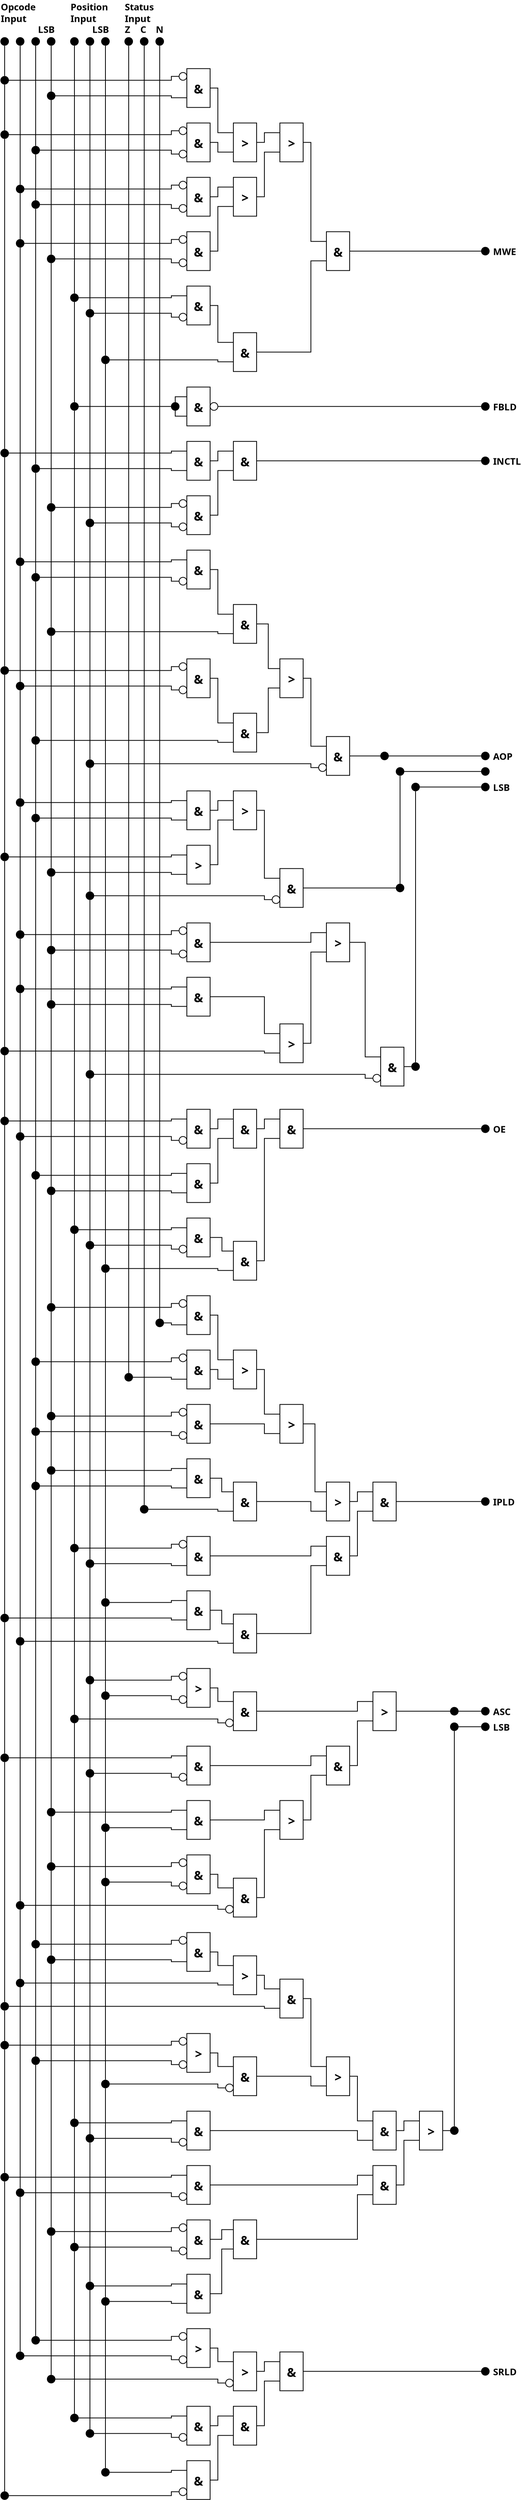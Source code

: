 <?xml version="1.0" encoding="UTF-8"?>
<dia:diagram xmlns:dia="http://www.lysator.liu.se/~alla/dia/">
  <dia:layer name="Background" visible="true">
    <dia:object type="Standard - Ellipse" version="0" id="O0">
      <dia:attribute name="obj_pos">
        <dia:point val="19,12"/>
      </dia:attribute>
      <dia:attribute name="obj_bb">
        <dia:rectangle val="18.95,11.95;20.05,13.05"/>
      </dia:attribute>
      <dia:attribute name="elem_corner">
        <dia:point val="19,12"/>
      </dia:attribute>
      <dia:attribute name="elem_width">
        <dia:real val="1"/>
      </dia:attribute>
      <dia:attribute name="elem_height">
        <dia:real val="1"/>
      </dia:attribute>
      <dia:attribute name="inner_color">
        <dia:color val="#000000"/>
      </dia:attribute>
    </dia:object>
    <dia:object type="Standard - Ellipse" version="0" id="O1">
      <dia:attribute name="obj_pos">
        <dia:point val="21,12"/>
      </dia:attribute>
      <dia:attribute name="obj_bb">
        <dia:rectangle val="20.95,11.95;22.05,13.05"/>
      </dia:attribute>
      <dia:attribute name="elem_corner">
        <dia:point val="21,12"/>
      </dia:attribute>
      <dia:attribute name="elem_width">
        <dia:real val="1"/>
      </dia:attribute>
      <dia:attribute name="elem_height">
        <dia:real val="1"/>
      </dia:attribute>
      <dia:attribute name="inner_color">
        <dia:color val="#000000"/>
      </dia:attribute>
    </dia:object>
    <dia:object type="Standard - Ellipse" version="0" id="O2">
      <dia:attribute name="obj_pos">
        <dia:point val="23,12"/>
      </dia:attribute>
      <dia:attribute name="obj_bb">
        <dia:rectangle val="22.95,11.95;24.05,13.05"/>
      </dia:attribute>
      <dia:attribute name="elem_corner">
        <dia:point val="23,12"/>
      </dia:attribute>
      <dia:attribute name="elem_width">
        <dia:real val="1"/>
      </dia:attribute>
      <dia:attribute name="elem_height">
        <dia:real val="1"/>
      </dia:attribute>
      <dia:attribute name="inner_color">
        <dia:color val="#000000"/>
      </dia:attribute>
    </dia:object>
    <dia:object type="Standard - Ellipse" version="0" id="O3">
      <dia:attribute name="obj_pos">
        <dia:point val="25,12"/>
      </dia:attribute>
      <dia:attribute name="obj_bb">
        <dia:rectangle val="24.95,11.95;26.05,13.05"/>
      </dia:attribute>
      <dia:attribute name="elem_corner">
        <dia:point val="25,12"/>
      </dia:attribute>
      <dia:attribute name="elem_width">
        <dia:real val="1"/>
      </dia:attribute>
      <dia:attribute name="elem_height">
        <dia:real val="1"/>
      </dia:attribute>
      <dia:attribute name="inner_color">
        <dia:color val="#000000"/>
      </dia:attribute>
    </dia:object>
    <dia:object type="Standard - Ellipse" version="0" id="O4">
      <dia:attribute name="obj_pos">
        <dia:point val="28,12"/>
      </dia:attribute>
      <dia:attribute name="obj_bb">
        <dia:rectangle val="27.95,11.95;29.05,13.05"/>
      </dia:attribute>
      <dia:attribute name="elem_corner">
        <dia:point val="28,12"/>
      </dia:attribute>
      <dia:attribute name="elem_width">
        <dia:real val="1"/>
      </dia:attribute>
      <dia:attribute name="elem_height">
        <dia:real val="1"/>
      </dia:attribute>
      <dia:attribute name="inner_color">
        <dia:color val="#000000"/>
      </dia:attribute>
    </dia:object>
    <dia:object type="Standard - Ellipse" version="0" id="O5">
      <dia:attribute name="obj_pos">
        <dia:point val="30,12"/>
      </dia:attribute>
      <dia:attribute name="obj_bb">
        <dia:rectangle val="29.95,11.95;31.05,13.05"/>
      </dia:attribute>
      <dia:attribute name="elem_corner">
        <dia:point val="30,12"/>
      </dia:attribute>
      <dia:attribute name="elem_width">
        <dia:real val="1"/>
      </dia:attribute>
      <dia:attribute name="elem_height">
        <dia:real val="1"/>
      </dia:attribute>
      <dia:attribute name="inner_color">
        <dia:color val="#000000"/>
      </dia:attribute>
    </dia:object>
    <dia:object type="Standard - Ellipse" version="0" id="O6">
      <dia:attribute name="obj_pos">
        <dia:point val="32,12"/>
      </dia:attribute>
      <dia:attribute name="obj_bb">
        <dia:rectangle val="31.95,11.95;33.05,13.05"/>
      </dia:attribute>
      <dia:attribute name="elem_corner">
        <dia:point val="32,12"/>
      </dia:attribute>
      <dia:attribute name="elem_width">
        <dia:real val="1"/>
      </dia:attribute>
      <dia:attribute name="elem_height">
        <dia:real val="1"/>
      </dia:attribute>
      <dia:attribute name="inner_color">
        <dia:color val="#000000"/>
      </dia:attribute>
    </dia:object>
    <dia:object type="Standard - Ellipse" version="0" id="O7">
      <dia:attribute name="obj_pos">
        <dia:point val="35,12"/>
      </dia:attribute>
      <dia:attribute name="obj_bb">
        <dia:rectangle val="34.95,11.95;36.05,13.05"/>
      </dia:attribute>
      <dia:attribute name="elem_corner">
        <dia:point val="35,12"/>
      </dia:attribute>
      <dia:attribute name="elem_width">
        <dia:real val="1"/>
      </dia:attribute>
      <dia:attribute name="elem_height">
        <dia:real val="1"/>
      </dia:attribute>
      <dia:attribute name="inner_color">
        <dia:color val="#000000"/>
      </dia:attribute>
    </dia:object>
    <dia:object type="Standard - Ellipse" version="0" id="O8">
      <dia:attribute name="obj_pos">
        <dia:point val="37,12"/>
      </dia:attribute>
      <dia:attribute name="obj_bb">
        <dia:rectangle val="36.95,11.95;38.05,13.05"/>
      </dia:attribute>
      <dia:attribute name="elem_corner">
        <dia:point val="37,12"/>
      </dia:attribute>
      <dia:attribute name="elem_width">
        <dia:real val="1"/>
      </dia:attribute>
      <dia:attribute name="elem_height">
        <dia:real val="1"/>
      </dia:attribute>
      <dia:attribute name="inner_color">
        <dia:color val="#000000"/>
      </dia:attribute>
    </dia:object>
    <dia:object type="Standard - Ellipse" version="0" id="O9">
      <dia:attribute name="obj_pos">
        <dia:point val="39,12"/>
      </dia:attribute>
      <dia:attribute name="obj_bb">
        <dia:rectangle val="38.95,11.95;40.05,13.05"/>
      </dia:attribute>
      <dia:attribute name="elem_corner">
        <dia:point val="39,12"/>
      </dia:attribute>
      <dia:attribute name="elem_width">
        <dia:real val="1"/>
      </dia:attribute>
      <dia:attribute name="elem_height">
        <dia:real val="1"/>
      </dia:attribute>
      <dia:attribute name="inner_color">
        <dia:color val="#000000"/>
      </dia:attribute>
    </dia:object>
    <dia:object type="Standard - Ellipse" version="0" id="O10">
      <dia:attribute name="obj_pos">
        <dia:point val="19,17"/>
      </dia:attribute>
      <dia:attribute name="obj_bb">
        <dia:rectangle val="18.95,16.95;20.05,18.05"/>
      </dia:attribute>
      <dia:attribute name="elem_corner">
        <dia:point val="19,17"/>
      </dia:attribute>
      <dia:attribute name="elem_width">
        <dia:real val="1"/>
      </dia:attribute>
      <dia:attribute name="elem_height">
        <dia:real val="1"/>
      </dia:attribute>
      <dia:attribute name="inner_color">
        <dia:color val="#000000"/>
      </dia:attribute>
    </dia:object>
    <dia:object type="Standard - Ellipse" version="0" id="O11">
      <dia:attribute name="obj_pos">
        <dia:point val="25,19"/>
      </dia:attribute>
      <dia:attribute name="obj_bb">
        <dia:rectangle val="24.95,18.95;26.05,20.05"/>
      </dia:attribute>
      <dia:attribute name="elem_corner">
        <dia:point val="25,19"/>
      </dia:attribute>
      <dia:attribute name="elem_width">
        <dia:real val="1"/>
      </dia:attribute>
      <dia:attribute name="elem_height">
        <dia:real val="1"/>
      </dia:attribute>
      <dia:attribute name="inner_color">
        <dia:color val="#000000"/>
      </dia:attribute>
    </dia:object>
    <dia:object type="Standard - Line" version="0" id="O12">
      <dia:attribute name="obj_pos">
        <dia:point val="19.5,13.05"/>
      </dia:attribute>
      <dia:attribute name="obj_bb">
        <dia:rectangle val="19.45,13.0;19.55,17.0"/>
      </dia:attribute>
      <dia:attribute name="conn_endpoints">
        <dia:point val="19.5,13.05"/>
        <dia:point val="19.5,16.95"/>
      </dia:attribute>
      <dia:attribute name="numcp">
        <dia:int val="1"/>
      </dia:attribute>
      <dia:connections>
        <dia:connection handle="0" to="O0" connection="8"/>
        <dia:connection handle="1" to="O10" connection="8"/>
      </dia:connections>
    </dia:object>
    <dia:object type="Standard - Line" version="0" id="O13">
      <dia:attribute name="obj_pos">
        <dia:point val="25.5,18.951"/>
      </dia:attribute>
      <dia:attribute name="obj_bb">
        <dia:rectangle val="25.45,12.999;25.55,19.001"/>
      </dia:attribute>
      <dia:attribute name="conn_endpoints">
        <dia:point val="25.5,18.951"/>
        <dia:point val="25.5,13.049"/>
      </dia:attribute>
      <dia:attribute name="numcp">
        <dia:int val="1"/>
      </dia:attribute>
      <dia:connections>
        <dia:connection handle="0" to="O11" connection="8"/>
        <dia:connection handle="1" to="O3" connection="8"/>
      </dia:connections>
    </dia:object>
    <dia:object type="Standard - Ellipse" version="0" id="O14">
      <dia:attribute name="obj_pos">
        <dia:point val="28,45"/>
      </dia:attribute>
      <dia:attribute name="obj_bb">
        <dia:rectangle val="27.95,44.95;29.05,46.05"/>
      </dia:attribute>
      <dia:attribute name="elem_corner">
        <dia:point val="28,45"/>
      </dia:attribute>
      <dia:attribute name="elem_width">
        <dia:real val="1"/>
      </dia:attribute>
      <dia:attribute name="elem_height">
        <dia:real val="1"/>
      </dia:attribute>
      <dia:attribute name="inner_color">
        <dia:color val="#000000"/>
      </dia:attribute>
    </dia:object>
    <dia:object type="Standard - Line" version="0" id="O15">
      <dia:attribute name="obj_pos">
        <dia:point val="28.5,13.05"/>
      </dia:attribute>
      <dia:attribute name="obj_bb">
        <dia:rectangle val="28.45,13.0;28.55,45.0"/>
      </dia:attribute>
      <dia:attribute name="conn_endpoints">
        <dia:point val="28.5,13.05"/>
        <dia:point val="28.5,44.95"/>
      </dia:attribute>
      <dia:attribute name="numcp">
        <dia:int val="1"/>
      </dia:attribute>
      <dia:connections>
        <dia:connection handle="0" to="O4" connection="8"/>
        <dia:connection handle="1" to="O14" connection="8"/>
      </dia:connections>
    </dia:object>
    <dia:object type="Standard - Ellipse" version="0" id="O16">
      <dia:attribute name="obj_pos">
        <dia:point val="30,47"/>
      </dia:attribute>
      <dia:attribute name="obj_bb">
        <dia:rectangle val="29.95,46.95;31.05,48.05"/>
      </dia:attribute>
      <dia:attribute name="elem_corner">
        <dia:point val="30,47"/>
      </dia:attribute>
      <dia:attribute name="elem_width">
        <dia:real val="1"/>
      </dia:attribute>
      <dia:attribute name="elem_height">
        <dia:real val="1"/>
      </dia:attribute>
      <dia:attribute name="inner_color">
        <dia:color val="#000000"/>
      </dia:attribute>
    </dia:object>
    <dia:object type="Standard - Ellipse" version="0" id="O17">
      <dia:attribute name="obj_pos">
        <dia:point val="32,53"/>
      </dia:attribute>
      <dia:attribute name="obj_bb">
        <dia:rectangle val="31.95,52.95;33.05,54.05"/>
      </dia:attribute>
      <dia:attribute name="elem_corner">
        <dia:point val="32,53"/>
      </dia:attribute>
      <dia:attribute name="elem_width">
        <dia:real val="1"/>
      </dia:attribute>
      <dia:attribute name="elem_height">
        <dia:real val="1"/>
      </dia:attribute>
      <dia:attribute name="inner_color">
        <dia:color val="#000000"/>
      </dia:attribute>
    </dia:object>
    <dia:object type="Standard - Line" version="0" id="O18">
      <dia:attribute name="obj_pos">
        <dia:point val="30.5,46.95"/>
      </dia:attribute>
      <dia:attribute name="obj_bb">
        <dia:rectangle val="30.45,12.999;30.55,47.001"/>
      </dia:attribute>
      <dia:attribute name="conn_endpoints">
        <dia:point val="30.5,46.95"/>
        <dia:point val="30.5,13.05"/>
      </dia:attribute>
      <dia:attribute name="numcp">
        <dia:int val="1"/>
      </dia:attribute>
      <dia:connections>
        <dia:connection handle="0" to="O16" connection="8"/>
        <dia:connection handle="1" to="O5" connection="8"/>
      </dia:connections>
    </dia:object>
    <dia:object type="Standard - Line" version="0" id="O19">
      <dia:attribute name="obj_pos">
        <dia:point val="32.5,13.046"/>
      </dia:attribute>
      <dia:attribute name="obj_bb">
        <dia:rectangle val="32.45,12.995;32.55,53.005"/>
      </dia:attribute>
      <dia:attribute name="conn_endpoints">
        <dia:point val="32.5,13.046"/>
        <dia:point val="32.5,52.955"/>
      </dia:attribute>
      <dia:attribute name="numcp">
        <dia:int val="1"/>
      </dia:attribute>
      <dia:connections>
        <dia:connection handle="0" to="O6" connection="8"/>
        <dia:connection handle="1" to="O17" connection="8"/>
      </dia:connections>
    </dia:object>
    <dia:object type="Flowchart - Box" version="0" id="O20">
      <dia:attribute name="obj_pos">
        <dia:point val="43,16"/>
      </dia:attribute>
      <dia:attribute name="obj_bb">
        <dia:rectangle val="42.95,15.95;46.05,21.05"/>
      </dia:attribute>
      <dia:attribute name="elem_corner">
        <dia:point val="43,16"/>
      </dia:attribute>
      <dia:attribute name="elem_width">
        <dia:real val="3"/>
      </dia:attribute>
      <dia:attribute name="elem_height">
        <dia:real val="5"/>
      </dia:attribute>
      <dia:attribute name="show_background">
        <dia:boolean val="true"/>
      </dia:attribute>
      <dia:attribute name="padding">
        <dia:real val="0.5"/>
      </dia:attribute>
      <dia:attribute name="text">
        <dia:composite type="text">
          <dia:attribute name="string">
            <dia:string>#&amp;#</dia:string>
          </dia:attribute>
          <dia:attribute name="font">
            <dia:font family="sans" style="80" name="Helvetica-Bold"/>
          </dia:attribute>
          <dia:attribute name="height">
            <dia:real val="2"/>
          </dia:attribute>
          <dia:attribute name="pos">
            <dia:point val="44.5,18.855"/>
          </dia:attribute>
          <dia:attribute name="color">
            <dia:color val="#000000"/>
          </dia:attribute>
          <dia:attribute name="alignment">
            <dia:enum val="1"/>
          </dia:attribute>
        </dia:composite>
      </dia:attribute>
    </dia:object>
    <dia:object type="Standard - Text" version="1" id="O21">
      <dia:attribute name="obj_pos">
        <dia:point val="28,8.5"/>
      </dia:attribute>
      <dia:attribute name="obj_bb">
        <dia:rectangle val="28,7.482;33.008,10.742"/>
      </dia:attribute>
      <dia:attribute name="text">
        <dia:composite type="text">
          <dia:attribute name="string">
            <dia:string>#Position
Input#</dia:string>
          </dia:attribute>
          <dia:attribute name="font">
            <dia:font family="sans" style="80" name="Helvetica-Bold"/>
          </dia:attribute>
          <dia:attribute name="height">
            <dia:real val="1.5"/>
          </dia:attribute>
          <dia:attribute name="pos">
            <dia:point val="28,8.5"/>
          </dia:attribute>
          <dia:attribute name="color">
            <dia:color val="#000000"/>
          </dia:attribute>
          <dia:attribute name="alignment">
            <dia:enum val="0"/>
          </dia:attribute>
        </dia:composite>
      </dia:attribute>
      <dia:attribute name="valign">
        <dia:enum val="3"/>
      </dia:attribute>
    </dia:object>
    <dia:object type="Standard - ZigZagLine" version="1" id="O22">
      <dia:attribute name="obj_pos">
        <dia:point val="20,17.5"/>
      </dia:attribute>
      <dia:attribute name="obj_bb">
        <dia:rectangle val="19.95,16.95;42.05,17.55"/>
      </dia:attribute>
      <dia:attribute name="orth_points">
        <dia:point val="20,17.5"/>
        <dia:point val="41,17.5"/>
        <dia:point val="41,17"/>
        <dia:point val="42,17"/>
      </dia:attribute>
      <dia:attribute name="orth_orient">
        <dia:enum val="0"/>
        <dia:enum val="1"/>
        <dia:enum val="0"/>
      </dia:attribute>
      <dia:attribute name="autorouting">
        <dia:boolean val="false"/>
      </dia:attribute>
      <dia:connections>
        <dia:connection handle="0" to="O10" connection="4"/>
        <dia:connection handle="1" to="O24" connection="3"/>
      </dia:connections>
    </dia:object>
    <dia:object type="Flowchart - Box" version="0" id="O23">
      <dia:attribute name="obj_pos">
        <dia:point val="43,44"/>
      </dia:attribute>
      <dia:attribute name="obj_bb">
        <dia:rectangle val="42.95,43.95;46.05,49.05"/>
      </dia:attribute>
      <dia:attribute name="elem_corner">
        <dia:point val="43,44"/>
      </dia:attribute>
      <dia:attribute name="elem_width">
        <dia:real val="3"/>
      </dia:attribute>
      <dia:attribute name="elem_height">
        <dia:real val="5"/>
      </dia:attribute>
      <dia:attribute name="show_background">
        <dia:boolean val="true"/>
      </dia:attribute>
      <dia:attribute name="padding">
        <dia:real val="0.5"/>
      </dia:attribute>
      <dia:attribute name="text">
        <dia:composite type="text">
          <dia:attribute name="string">
            <dia:string>#&amp;#</dia:string>
          </dia:attribute>
          <dia:attribute name="font">
            <dia:font family="sans" style="80" name="Helvetica-Bold"/>
          </dia:attribute>
          <dia:attribute name="height">
            <dia:real val="2"/>
          </dia:attribute>
          <dia:attribute name="pos">
            <dia:point val="44.5,46.855"/>
          </dia:attribute>
          <dia:attribute name="color">
            <dia:color val="#000000"/>
          </dia:attribute>
          <dia:attribute name="alignment">
            <dia:enum val="1"/>
          </dia:attribute>
        </dia:composite>
      </dia:attribute>
    </dia:object>
    <dia:object type="Standard - Ellipse" version="0" id="O24">
      <dia:attribute name="obj_pos">
        <dia:point val="42,16.5"/>
      </dia:attribute>
      <dia:attribute name="obj_bb">
        <dia:rectangle val="41.95,16.45;43.05,17.55"/>
      </dia:attribute>
      <dia:attribute name="elem_corner">
        <dia:point val="42,16.5"/>
      </dia:attribute>
      <dia:attribute name="elem_width">
        <dia:real val="1"/>
      </dia:attribute>
      <dia:attribute name="elem_height">
        <dia:real val="1"/>
      </dia:attribute>
    </dia:object>
    <dia:object type="Standard - ZigZagLine" version="1" id="O25">
      <dia:attribute name="obj_pos">
        <dia:point val="43,19.75"/>
      </dia:attribute>
      <dia:attribute name="obj_bb">
        <dia:rectangle val="25.95,19.45;43.05,19.8"/>
      </dia:attribute>
      <dia:attribute name="orth_points">
        <dia:point val="43,19.75"/>
        <dia:point val="41,19.75"/>
        <dia:point val="41,19.5"/>
        <dia:point val="26,19.5"/>
      </dia:attribute>
      <dia:attribute name="orth_orient">
        <dia:enum val="0"/>
        <dia:enum val="1"/>
        <dia:enum val="0"/>
      </dia:attribute>
      <dia:attribute name="autorouting">
        <dia:boolean val="false"/>
      </dia:attribute>
      <dia:connections>
        <dia:connection handle="0" to="O20" connection="9"/>
        <dia:connection handle="1" to="O11" connection="4"/>
      </dia:connections>
    </dia:object>
    <dia:object type="Standard - ZigZagLine" version="1" id="O26">
      <dia:attribute name="obj_pos">
        <dia:point val="29.05,45.5"/>
      </dia:attribute>
      <dia:attribute name="obj_bb">
        <dia:rectangle val="29.0,45.2;43.05,45.55"/>
      </dia:attribute>
      <dia:attribute name="orth_points">
        <dia:point val="29.05,45.5"/>
        <dia:point val="41,45.5"/>
        <dia:point val="41,45.25"/>
        <dia:point val="43,45.25"/>
      </dia:attribute>
      <dia:attribute name="orth_orient">
        <dia:enum val="0"/>
        <dia:enum val="1"/>
        <dia:enum val="0"/>
      </dia:attribute>
      <dia:attribute name="autorouting">
        <dia:boolean val="false"/>
      </dia:attribute>
      <dia:connections>
        <dia:connection handle="0" to="O14" connection="8"/>
        <dia:connection handle="1" to="O23" connection="5"/>
      </dia:connections>
    </dia:object>
    <dia:object type="Standard - Ellipse" version="0" id="O27">
      <dia:attribute name="obj_pos">
        <dia:point val="42,47.5"/>
      </dia:attribute>
      <dia:attribute name="obj_bb">
        <dia:rectangle val="41.95,47.45;43.05,48.55"/>
      </dia:attribute>
      <dia:attribute name="elem_corner">
        <dia:point val="42,47.5"/>
      </dia:attribute>
      <dia:attribute name="elem_width">
        <dia:real val="1"/>
      </dia:attribute>
      <dia:attribute name="elem_height">
        <dia:real val="1"/>
      </dia:attribute>
    </dia:object>
    <dia:object type="Standard - ZigZagLine" version="1" id="O28">
      <dia:attribute name="obj_pos">
        <dia:point val="42,48"/>
      </dia:attribute>
      <dia:attribute name="obj_bb">
        <dia:rectangle val="30.95,47.45;42.05,48.05"/>
      </dia:attribute>
      <dia:attribute name="orth_points">
        <dia:point val="42,48"/>
        <dia:point val="41,48"/>
        <dia:point val="41,47.5"/>
        <dia:point val="31,47.5"/>
      </dia:attribute>
      <dia:attribute name="orth_orient">
        <dia:enum val="0"/>
        <dia:enum val="1"/>
        <dia:enum val="0"/>
      </dia:attribute>
      <dia:attribute name="autorouting">
        <dia:boolean val="false"/>
      </dia:attribute>
      <dia:connections>
        <dia:connection handle="0" to="O27" connection="3"/>
        <dia:connection handle="1" to="O16" connection="4"/>
      </dia:connections>
    </dia:object>
    <dia:object type="Flowchart - Box" version="0" id="O29">
      <dia:attribute name="obj_pos">
        <dia:point val="49,50"/>
      </dia:attribute>
      <dia:attribute name="obj_bb">
        <dia:rectangle val="48.95,49.95;52.05,55.05"/>
      </dia:attribute>
      <dia:attribute name="elem_corner">
        <dia:point val="49,50"/>
      </dia:attribute>
      <dia:attribute name="elem_width">
        <dia:real val="3"/>
      </dia:attribute>
      <dia:attribute name="elem_height">
        <dia:real val="5"/>
      </dia:attribute>
      <dia:attribute name="show_background">
        <dia:boolean val="true"/>
      </dia:attribute>
      <dia:attribute name="padding">
        <dia:real val="0.5"/>
      </dia:attribute>
      <dia:attribute name="text">
        <dia:composite type="text">
          <dia:attribute name="string">
            <dia:string>#&amp;#</dia:string>
          </dia:attribute>
          <dia:attribute name="font">
            <dia:font family="sans" style="80" name="Helvetica-Bold"/>
          </dia:attribute>
          <dia:attribute name="height">
            <dia:real val="2"/>
          </dia:attribute>
          <dia:attribute name="pos">
            <dia:point val="50.5,52.855"/>
          </dia:attribute>
          <dia:attribute name="color">
            <dia:color val="#000000"/>
          </dia:attribute>
          <dia:attribute name="alignment">
            <dia:enum val="1"/>
          </dia:attribute>
        </dia:composite>
      </dia:attribute>
    </dia:object>
    <dia:object type="Standard - ZigZagLine" version="1" id="O30">
      <dia:attribute name="obj_pos">
        <dia:point val="46.049,46.5"/>
      </dia:attribute>
      <dia:attribute name="obj_bb">
        <dia:rectangle val="45.999,46.45;49.05,51.3"/>
      </dia:attribute>
      <dia:attribute name="orth_points">
        <dia:point val="46.049,46.5"/>
        <dia:point val="47,46.5"/>
        <dia:point val="47,51.25"/>
        <dia:point val="49,51.25"/>
      </dia:attribute>
      <dia:attribute name="orth_orient">
        <dia:enum val="0"/>
        <dia:enum val="1"/>
        <dia:enum val="0"/>
      </dia:attribute>
      <dia:attribute name="autorouting">
        <dia:boolean val="false"/>
      </dia:attribute>
      <dia:connections>
        <dia:connection handle="0" to="O23" connection="16"/>
        <dia:connection handle="1" to="O29" connection="5"/>
      </dia:connections>
    </dia:object>
    <dia:object type="Standard - ZigZagLine" version="1" id="O31">
      <dia:attribute name="obj_pos">
        <dia:point val="33,53.5"/>
      </dia:attribute>
      <dia:attribute name="obj_bb">
        <dia:rectangle val="32.95,53.45;49.05,53.8"/>
      </dia:attribute>
      <dia:attribute name="orth_points">
        <dia:point val="33,53.5"/>
        <dia:point val="47,53.5"/>
        <dia:point val="47,53.75"/>
        <dia:point val="49,53.75"/>
      </dia:attribute>
      <dia:attribute name="orth_orient">
        <dia:enum val="0"/>
        <dia:enum val="1"/>
        <dia:enum val="0"/>
      </dia:attribute>
      <dia:attribute name="autorouting">
        <dia:boolean val="false"/>
      </dia:attribute>
      <dia:connections>
        <dia:connection handle="0" to="O17" connection="4"/>
        <dia:connection handle="1" to="O29" connection="9"/>
      </dia:connections>
    </dia:object>
    <dia:object type="Flowchart - Box" version="0" id="O32">
      <dia:attribute name="obj_pos">
        <dia:point val="43,23"/>
      </dia:attribute>
      <dia:attribute name="obj_bb">
        <dia:rectangle val="42.95,22.95;46.05,28.05"/>
      </dia:attribute>
      <dia:attribute name="elem_corner">
        <dia:point val="43,23"/>
      </dia:attribute>
      <dia:attribute name="elem_width">
        <dia:real val="3"/>
      </dia:attribute>
      <dia:attribute name="elem_height">
        <dia:real val="5"/>
      </dia:attribute>
      <dia:attribute name="show_background">
        <dia:boolean val="true"/>
      </dia:attribute>
      <dia:attribute name="padding">
        <dia:real val="0.5"/>
      </dia:attribute>
      <dia:attribute name="text">
        <dia:composite type="text">
          <dia:attribute name="string">
            <dia:string>#&amp;#</dia:string>
          </dia:attribute>
          <dia:attribute name="font">
            <dia:font family="sans" style="80" name="Helvetica-Bold"/>
          </dia:attribute>
          <dia:attribute name="height">
            <dia:real val="2"/>
          </dia:attribute>
          <dia:attribute name="pos">
            <dia:point val="44.5,25.855"/>
          </dia:attribute>
          <dia:attribute name="color">
            <dia:color val="#000000"/>
          </dia:attribute>
          <dia:attribute name="alignment">
            <dia:enum val="1"/>
          </dia:attribute>
        </dia:composite>
      </dia:attribute>
    </dia:object>
    <dia:object type="Standard - Ellipse" version="0" id="O33">
      <dia:attribute name="obj_pos">
        <dia:point val="42,23.5"/>
      </dia:attribute>
      <dia:attribute name="obj_bb">
        <dia:rectangle val="41.95,23.45;43.05,24.55"/>
      </dia:attribute>
      <dia:attribute name="elem_corner">
        <dia:point val="42,23.5"/>
      </dia:attribute>
      <dia:attribute name="elem_width">
        <dia:real val="1"/>
      </dia:attribute>
      <dia:attribute name="elem_height">
        <dia:real val="1"/>
      </dia:attribute>
    </dia:object>
    <dia:object type="Standard - Ellipse" version="0" id="O34">
      <dia:attribute name="obj_pos">
        <dia:point val="42,26.5"/>
      </dia:attribute>
      <dia:attribute name="obj_bb">
        <dia:rectangle val="41.95,26.45;43.05,27.55"/>
      </dia:attribute>
      <dia:attribute name="elem_corner">
        <dia:point val="42,26.5"/>
      </dia:attribute>
      <dia:attribute name="elem_width">
        <dia:real val="1"/>
      </dia:attribute>
      <dia:attribute name="elem_height">
        <dia:real val="1"/>
      </dia:attribute>
    </dia:object>
    <dia:object type="Standard - Ellipse" version="0" id="O35">
      <dia:attribute name="obj_pos">
        <dia:point val="19,24"/>
      </dia:attribute>
      <dia:attribute name="obj_bb">
        <dia:rectangle val="18.95,23.95;20.05,25.05"/>
      </dia:attribute>
      <dia:attribute name="elem_corner">
        <dia:point val="19,24"/>
      </dia:attribute>
      <dia:attribute name="elem_width">
        <dia:real val="1"/>
      </dia:attribute>
      <dia:attribute name="elem_height">
        <dia:real val="1"/>
      </dia:attribute>
      <dia:attribute name="inner_color">
        <dia:color val="#000000"/>
      </dia:attribute>
    </dia:object>
    <dia:object type="Standard - ZigZagLine" version="1" id="O36">
      <dia:attribute name="obj_pos">
        <dia:point val="20.05,24.5"/>
      </dia:attribute>
      <dia:attribute name="obj_bb">
        <dia:rectangle val="20.0,23.95;42.005,24.55"/>
      </dia:attribute>
      <dia:attribute name="orth_points">
        <dia:point val="20.05,24.5"/>
        <dia:point val="41,24.5"/>
        <dia:point val="41,24"/>
        <dia:point val="41.955,24"/>
      </dia:attribute>
      <dia:attribute name="orth_orient">
        <dia:enum val="0"/>
        <dia:enum val="1"/>
        <dia:enum val="0"/>
      </dia:attribute>
      <dia:attribute name="autorouting">
        <dia:boolean val="false"/>
      </dia:attribute>
      <dia:connections>
        <dia:connection handle="0" to="O35" connection="8"/>
        <dia:connection handle="1" to="O33" connection="8"/>
      </dia:connections>
    </dia:object>
    <dia:object type="Standard - Ellipse" version="0" id="O37">
      <dia:attribute name="obj_pos">
        <dia:point val="23,26"/>
      </dia:attribute>
      <dia:attribute name="obj_bb">
        <dia:rectangle val="22.95,25.95;24.05,27.05"/>
      </dia:attribute>
      <dia:attribute name="elem_corner">
        <dia:point val="23,26"/>
      </dia:attribute>
      <dia:attribute name="elem_width">
        <dia:real val="1"/>
      </dia:attribute>
      <dia:attribute name="elem_height">
        <dia:real val="1"/>
      </dia:attribute>
      <dia:attribute name="inner_color">
        <dia:color val="#000000"/>
      </dia:attribute>
    </dia:object>
    <dia:object type="Standard - Line" version="0" id="O38">
      <dia:attribute name="obj_pos">
        <dia:point val="23.5,13.049"/>
      </dia:attribute>
      <dia:attribute name="obj_bb">
        <dia:rectangle val="23.45,12.999;23.55,26.001"/>
      </dia:attribute>
      <dia:attribute name="conn_endpoints">
        <dia:point val="23.5,13.049"/>
        <dia:point val="23.5,25.951"/>
      </dia:attribute>
      <dia:attribute name="numcp">
        <dia:int val="1"/>
      </dia:attribute>
      <dia:connections>
        <dia:connection handle="0" to="O2" connection="8"/>
        <dia:connection handle="1" to="O37" connection="8"/>
      </dia:connections>
    </dia:object>
    <dia:object type="Standard - ZigZagLine" version="1" id="O39">
      <dia:attribute name="obj_pos">
        <dia:point val="24.049,26.5"/>
      </dia:attribute>
      <dia:attribute name="obj_bb">
        <dia:rectangle val="24.0,26.45;42.005,27.05"/>
      </dia:attribute>
      <dia:attribute name="orth_points">
        <dia:point val="24.049,26.5"/>
        <dia:point val="41,26.5"/>
        <dia:point val="41,27"/>
        <dia:point val="41.955,27"/>
      </dia:attribute>
      <dia:attribute name="orth_orient">
        <dia:enum val="0"/>
        <dia:enum val="1"/>
        <dia:enum val="0"/>
      </dia:attribute>
      <dia:attribute name="autorouting">
        <dia:boolean val="false"/>
      </dia:attribute>
      <dia:connections>
        <dia:connection handle="0" to="O37" connection="8"/>
        <dia:connection handle="1" to="O34" connection="8"/>
      </dia:connections>
    </dia:object>
    <dia:object type="Standard - Line" version="0" id="O40">
      <dia:attribute name="obj_pos">
        <dia:point val="19.5,18.049"/>
      </dia:attribute>
      <dia:attribute name="obj_bb">
        <dia:rectangle val="19.45,17.999;19.55,24.001"/>
      </dia:attribute>
      <dia:attribute name="conn_endpoints">
        <dia:point val="19.5,18.049"/>
        <dia:point val="19.5,23.951"/>
      </dia:attribute>
      <dia:attribute name="numcp">
        <dia:int val="1"/>
      </dia:attribute>
      <dia:connections>
        <dia:connection handle="0" to="O10" connection="8"/>
        <dia:connection handle="1" to="O35" connection="8"/>
      </dia:connections>
    </dia:object>
    <dia:object type="Flowchart - Box" version="0" id="O41">
      <dia:attribute name="obj_pos">
        <dia:point val="43,30"/>
      </dia:attribute>
      <dia:attribute name="obj_bb">
        <dia:rectangle val="42.95,29.95;46.05,35.05"/>
      </dia:attribute>
      <dia:attribute name="elem_corner">
        <dia:point val="43,30"/>
      </dia:attribute>
      <dia:attribute name="elem_width">
        <dia:real val="3"/>
      </dia:attribute>
      <dia:attribute name="elem_height">
        <dia:real val="5"/>
      </dia:attribute>
      <dia:attribute name="show_background">
        <dia:boolean val="true"/>
      </dia:attribute>
      <dia:attribute name="padding">
        <dia:real val="0.5"/>
      </dia:attribute>
      <dia:attribute name="text">
        <dia:composite type="text">
          <dia:attribute name="string">
            <dia:string>#&amp;#</dia:string>
          </dia:attribute>
          <dia:attribute name="font">
            <dia:font family="sans" style="80" name="Helvetica-Bold"/>
          </dia:attribute>
          <dia:attribute name="height">
            <dia:real val="2"/>
          </dia:attribute>
          <dia:attribute name="pos">
            <dia:point val="44.5,32.855"/>
          </dia:attribute>
          <dia:attribute name="color">
            <dia:color val="#000000"/>
          </dia:attribute>
          <dia:attribute name="alignment">
            <dia:enum val="1"/>
          </dia:attribute>
        </dia:composite>
      </dia:attribute>
    </dia:object>
    <dia:object type="Standard - Ellipse" version="0" id="O42">
      <dia:attribute name="obj_pos">
        <dia:point val="42,30.5"/>
      </dia:attribute>
      <dia:attribute name="obj_bb">
        <dia:rectangle val="41.95,30.45;43.05,31.55"/>
      </dia:attribute>
      <dia:attribute name="elem_corner">
        <dia:point val="42,30.5"/>
      </dia:attribute>
      <dia:attribute name="elem_width">
        <dia:real val="1"/>
      </dia:attribute>
      <dia:attribute name="elem_height">
        <dia:real val="1"/>
      </dia:attribute>
    </dia:object>
    <dia:object type="Flowchart - Box" version="0" id="O43">
      <dia:attribute name="obj_pos">
        <dia:point val="43,37"/>
      </dia:attribute>
      <dia:attribute name="obj_bb">
        <dia:rectangle val="42.95,36.95;46.05,42.05"/>
      </dia:attribute>
      <dia:attribute name="elem_corner">
        <dia:point val="43,37"/>
      </dia:attribute>
      <dia:attribute name="elem_width">
        <dia:real val="3"/>
      </dia:attribute>
      <dia:attribute name="elem_height">
        <dia:real val="5"/>
      </dia:attribute>
      <dia:attribute name="show_background">
        <dia:boolean val="true"/>
      </dia:attribute>
      <dia:attribute name="padding">
        <dia:real val="0.5"/>
      </dia:attribute>
      <dia:attribute name="text">
        <dia:composite type="text">
          <dia:attribute name="string">
            <dia:string>#&amp;#</dia:string>
          </dia:attribute>
          <dia:attribute name="font">
            <dia:font family="sans" style="80" name="Helvetica-Bold"/>
          </dia:attribute>
          <dia:attribute name="height">
            <dia:real val="2"/>
          </dia:attribute>
          <dia:attribute name="pos">
            <dia:point val="44.5,39.855"/>
          </dia:attribute>
          <dia:attribute name="color">
            <dia:color val="#000000"/>
          </dia:attribute>
          <dia:attribute name="alignment">
            <dia:enum val="1"/>
          </dia:attribute>
        </dia:composite>
      </dia:attribute>
    </dia:object>
    <dia:object type="Standard - Ellipse" version="0" id="O44">
      <dia:attribute name="obj_pos">
        <dia:point val="42,37.5"/>
      </dia:attribute>
      <dia:attribute name="obj_bb">
        <dia:rectangle val="41.95,37.45;43.05,38.55"/>
      </dia:attribute>
      <dia:attribute name="elem_corner">
        <dia:point val="42,37.5"/>
      </dia:attribute>
      <dia:attribute name="elem_width">
        <dia:real val="1"/>
      </dia:attribute>
      <dia:attribute name="elem_height">
        <dia:real val="1"/>
      </dia:attribute>
    </dia:object>
    <dia:object type="Standard - Ellipse" version="0" id="O45">
      <dia:attribute name="obj_pos">
        <dia:point val="42,40.5"/>
      </dia:attribute>
      <dia:attribute name="obj_bb">
        <dia:rectangle val="41.95,40.45;43.05,41.55"/>
      </dia:attribute>
      <dia:attribute name="elem_corner">
        <dia:point val="42,40.5"/>
      </dia:attribute>
      <dia:attribute name="elem_width">
        <dia:real val="1"/>
      </dia:attribute>
      <dia:attribute name="elem_height">
        <dia:real val="1"/>
      </dia:attribute>
    </dia:object>
    <dia:object type="Standard - Ellipse" version="0" id="O46">
      <dia:attribute name="obj_pos">
        <dia:point val="21,31"/>
      </dia:attribute>
      <dia:attribute name="obj_bb">
        <dia:rectangle val="20.95,30.95;22.05,32.05"/>
      </dia:attribute>
      <dia:attribute name="elem_corner">
        <dia:point val="21,31"/>
      </dia:attribute>
      <dia:attribute name="elem_width">
        <dia:real val="1"/>
      </dia:attribute>
      <dia:attribute name="elem_height">
        <dia:real val="1"/>
      </dia:attribute>
      <dia:attribute name="inner_color">
        <dia:color val="#000000"/>
      </dia:attribute>
    </dia:object>
    <dia:object type="Standard - Ellipse" version="0" id="O47">
      <dia:attribute name="obj_pos">
        <dia:point val="42,33.5"/>
      </dia:attribute>
      <dia:attribute name="obj_bb">
        <dia:rectangle val="41.95,33.45;43.05,34.55"/>
      </dia:attribute>
      <dia:attribute name="elem_corner">
        <dia:point val="42,33.5"/>
      </dia:attribute>
      <dia:attribute name="elem_width">
        <dia:real val="1"/>
      </dia:attribute>
      <dia:attribute name="elem_height">
        <dia:real val="1"/>
      </dia:attribute>
    </dia:object>
    <dia:object type="Standard - Ellipse" version="0" id="O48">
      <dia:attribute name="obj_pos">
        <dia:point val="23,33"/>
      </dia:attribute>
      <dia:attribute name="obj_bb">
        <dia:rectangle val="22.95,32.95;24.05,34.05"/>
      </dia:attribute>
      <dia:attribute name="elem_corner">
        <dia:point val="23,33"/>
      </dia:attribute>
      <dia:attribute name="elem_width">
        <dia:real val="1"/>
      </dia:attribute>
      <dia:attribute name="elem_height">
        <dia:real val="1"/>
      </dia:attribute>
      <dia:attribute name="inner_color">
        <dia:color val="#000000"/>
      </dia:attribute>
    </dia:object>
    <dia:object type="Standard - ZigZagLine" version="1" id="O49">
      <dia:attribute name="obj_pos">
        <dia:point val="22,31.5"/>
      </dia:attribute>
      <dia:attribute name="obj_bb">
        <dia:rectangle val="21.95,30.95;42.05,31.55"/>
      </dia:attribute>
      <dia:attribute name="orth_points">
        <dia:point val="22,31.5"/>
        <dia:point val="41,31.5"/>
        <dia:point val="41,31"/>
        <dia:point val="42,31"/>
      </dia:attribute>
      <dia:attribute name="orth_orient">
        <dia:enum val="0"/>
        <dia:enum val="1"/>
        <dia:enum val="0"/>
      </dia:attribute>
      <dia:attribute name="autorouting">
        <dia:boolean val="false"/>
      </dia:attribute>
      <dia:connections>
        <dia:connection handle="0" to="O46" connection="4"/>
        <dia:connection handle="1" to="O42" connection="3"/>
      </dia:connections>
    </dia:object>
    <dia:object type="Standard - ZigZagLine" version="1" id="O50">
      <dia:attribute name="obj_pos">
        <dia:point val="24,33.5"/>
      </dia:attribute>
      <dia:attribute name="obj_bb">
        <dia:rectangle val="23.95,33.45;42.05,34.05"/>
      </dia:attribute>
      <dia:attribute name="orth_points">
        <dia:point val="24,33.5"/>
        <dia:point val="41,33.5"/>
        <dia:point val="41,34"/>
        <dia:point val="42,34"/>
      </dia:attribute>
      <dia:attribute name="orth_orient">
        <dia:enum val="0"/>
        <dia:enum val="1"/>
        <dia:enum val="0"/>
      </dia:attribute>
      <dia:attribute name="autorouting">
        <dia:boolean val="false"/>
      </dia:attribute>
      <dia:connections>
        <dia:connection handle="0" to="O48" connection="4"/>
        <dia:connection handle="1" to="O47" connection="3"/>
      </dia:connections>
    </dia:object>
    <dia:object type="Standard - Line" version="0" id="O51">
      <dia:attribute name="obj_pos">
        <dia:point val="21.5,30.95"/>
      </dia:attribute>
      <dia:attribute name="obj_bb">
        <dia:rectangle val="21.45,13.0;21.55,31.0"/>
      </dia:attribute>
      <dia:attribute name="conn_endpoints">
        <dia:point val="21.5,30.95"/>
        <dia:point val="21.5,13.05"/>
      </dia:attribute>
      <dia:attribute name="numcp">
        <dia:int val="1"/>
      </dia:attribute>
      <dia:connections>
        <dia:connection handle="0" to="O46" connection="8"/>
        <dia:connection handle="1" to="O1" connection="8"/>
      </dia:connections>
    </dia:object>
    <dia:object type="Standard - Line" version="0" id="O52">
      <dia:attribute name="obj_pos">
        <dia:point val="23.5,32.951"/>
      </dia:attribute>
      <dia:attribute name="obj_bb">
        <dia:rectangle val="23.45,26.999;23.55,33.001"/>
      </dia:attribute>
      <dia:attribute name="conn_endpoints">
        <dia:point val="23.5,32.951"/>
        <dia:point val="23.5,27.049"/>
      </dia:attribute>
      <dia:attribute name="numcp">
        <dia:int val="1"/>
      </dia:attribute>
      <dia:connections>
        <dia:connection handle="0" to="O48" connection="8"/>
        <dia:connection handle="1" to="O37" connection="8"/>
      </dia:connections>
    </dia:object>
    <dia:object type="Standard - Ellipse" version="0" id="O53">
      <dia:attribute name="obj_pos">
        <dia:point val="21,38"/>
      </dia:attribute>
      <dia:attribute name="obj_bb">
        <dia:rectangle val="20.95,37.95;22.05,39.05"/>
      </dia:attribute>
      <dia:attribute name="elem_corner">
        <dia:point val="21,38"/>
      </dia:attribute>
      <dia:attribute name="elem_width">
        <dia:real val="1"/>
      </dia:attribute>
      <dia:attribute name="elem_height">
        <dia:real val="1"/>
      </dia:attribute>
      <dia:attribute name="inner_color">
        <dia:color val="#000000"/>
      </dia:attribute>
    </dia:object>
    <dia:object type="Standard - Ellipse" version="0" id="O54">
      <dia:attribute name="obj_pos">
        <dia:point val="25,40"/>
      </dia:attribute>
      <dia:attribute name="obj_bb">
        <dia:rectangle val="24.95,39.95;26.05,41.05"/>
      </dia:attribute>
      <dia:attribute name="elem_corner">
        <dia:point val="25,40"/>
      </dia:attribute>
      <dia:attribute name="elem_width">
        <dia:real val="1"/>
      </dia:attribute>
      <dia:attribute name="elem_height">
        <dia:real val="1"/>
      </dia:attribute>
      <dia:attribute name="inner_color">
        <dia:color val="#000000"/>
      </dia:attribute>
    </dia:object>
    <dia:object type="Standard - ZigZagLine" version="1" id="O55">
      <dia:attribute name="obj_pos">
        <dia:point val="26.05,40.5"/>
      </dia:attribute>
      <dia:attribute name="obj_bb">
        <dia:rectangle val="26.0,40.45;42.05,41.05"/>
      </dia:attribute>
      <dia:attribute name="orth_points">
        <dia:point val="26.05,40.5"/>
        <dia:point val="41,40.5"/>
        <dia:point val="41,41"/>
        <dia:point val="42,41"/>
      </dia:attribute>
      <dia:attribute name="orth_orient">
        <dia:enum val="0"/>
        <dia:enum val="1"/>
        <dia:enum val="0"/>
      </dia:attribute>
      <dia:attribute name="autorouting">
        <dia:boolean val="false"/>
      </dia:attribute>
      <dia:connections>
        <dia:connection handle="0" to="O54" connection="8"/>
        <dia:connection handle="1" to="O45" connection="3"/>
      </dia:connections>
    </dia:object>
    <dia:object type="Standard - ZigZagLine" version="1" id="O56">
      <dia:attribute name="obj_pos">
        <dia:point val="22.05,38.5"/>
      </dia:attribute>
      <dia:attribute name="obj_bb">
        <dia:rectangle val="22.0,37.95;42.005,38.55"/>
      </dia:attribute>
      <dia:attribute name="orth_points">
        <dia:point val="22.05,38.5"/>
        <dia:point val="41,38.5"/>
        <dia:point val="41,38"/>
        <dia:point val="41.955,38"/>
      </dia:attribute>
      <dia:attribute name="orth_orient">
        <dia:enum val="0"/>
        <dia:enum val="1"/>
        <dia:enum val="0"/>
      </dia:attribute>
      <dia:attribute name="autorouting">
        <dia:boolean val="false"/>
      </dia:attribute>
      <dia:connections>
        <dia:connection handle="0" to="O53" connection="8"/>
        <dia:connection handle="1" to="O44" connection="8"/>
      </dia:connections>
    </dia:object>
    <dia:object type="Standard - Line" version="0" id="O57">
      <dia:attribute name="obj_pos">
        <dia:point val="21.5,37.951"/>
      </dia:attribute>
      <dia:attribute name="obj_bb">
        <dia:rectangle val="21.45,31.999;21.55,38.001"/>
      </dia:attribute>
      <dia:attribute name="conn_endpoints">
        <dia:point val="21.5,37.951"/>
        <dia:point val="21.5,32.049"/>
      </dia:attribute>
      <dia:attribute name="numcp">
        <dia:int val="1"/>
      </dia:attribute>
      <dia:connections>
        <dia:connection handle="0" to="O53" connection="8"/>
        <dia:connection handle="1" to="O46" connection="8"/>
      </dia:connections>
    </dia:object>
    <dia:object type="Standard - Line" version="0" id="O58">
      <dia:attribute name="obj_pos">
        <dia:point val="25.5,39.95"/>
      </dia:attribute>
      <dia:attribute name="obj_bb">
        <dia:rectangle val="25.45,20.0;25.55,40.0"/>
      </dia:attribute>
      <dia:attribute name="conn_endpoints">
        <dia:point val="25.5,39.95"/>
        <dia:point val="25.5,20.05"/>
      </dia:attribute>
      <dia:attribute name="numcp">
        <dia:int val="1"/>
      </dia:attribute>
      <dia:connections>
        <dia:connection handle="0" to="O54" connection="8"/>
        <dia:connection handle="1" to="O11" connection="8"/>
      </dia:connections>
    </dia:object>
    <dia:object type="Flowchart - Box" version="0" id="O59">
      <dia:attribute name="obj_pos">
        <dia:point val="49,30"/>
      </dia:attribute>
      <dia:attribute name="obj_bb">
        <dia:rectangle val="48.95,29.95;52.05,35.05"/>
      </dia:attribute>
      <dia:attribute name="elem_corner">
        <dia:point val="49,30"/>
      </dia:attribute>
      <dia:attribute name="elem_width">
        <dia:real val="3"/>
      </dia:attribute>
      <dia:attribute name="elem_height">
        <dia:real val="5"/>
      </dia:attribute>
      <dia:attribute name="show_background">
        <dia:boolean val="true"/>
      </dia:attribute>
      <dia:attribute name="padding">
        <dia:real val="0.5"/>
      </dia:attribute>
      <dia:attribute name="text">
        <dia:composite type="text">
          <dia:attribute name="string">
            <dia:string>#&gt;#</dia:string>
          </dia:attribute>
          <dia:attribute name="font">
            <dia:font family="sans" style="80" name="Helvetica-Bold"/>
          </dia:attribute>
          <dia:attribute name="height">
            <dia:real val="2"/>
          </dia:attribute>
          <dia:attribute name="pos">
            <dia:point val="50.5,32.855"/>
          </dia:attribute>
          <dia:attribute name="color">
            <dia:color val="#000000"/>
          </dia:attribute>
          <dia:attribute name="alignment">
            <dia:enum val="1"/>
          </dia:attribute>
        </dia:composite>
      </dia:attribute>
    </dia:object>
    <dia:object type="Flowchart - Box" version="0" id="O60">
      <dia:attribute name="obj_pos">
        <dia:point val="49,23"/>
      </dia:attribute>
      <dia:attribute name="obj_bb">
        <dia:rectangle val="48.95,22.95;52.05,28.05"/>
      </dia:attribute>
      <dia:attribute name="elem_corner">
        <dia:point val="49,23"/>
      </dia:attribute>
      <dia:attribute name="elem_width">
        <dia:real val="3"/>
      </dia:attribute>
      <dia:attribute name="elem_height">
        <dia:real val="5"/>
      </dia:attribute>
      <dia:attribute name="show_background">
        <dia:boolean val="true"/>
      </dia:attribute>
      <dia:attribute name="padding">
        <dia:real val="0.5"/>
      </dia:attribute>
      <dia:attribute name="text">
        <dia:composite type="text">
          <dia:attribute name="string">
            <dia:string>#&gt;#</dia:string>
          </dia:attribute>
          <dia:attribute name="font">
            <dia:font family="sans" style="80" name="Helvetica-Bold"/>
          </dia:attribute>
          <dia:attribute name="height">
            <dia:real val="2"/>
          </dia:attribute>
          <dia:attribute name="pos">
            <dia:point val="50.5,25.855"/>
          </dia:attribute>
          <dia:attribute name="color">
            <dia:color val="#000000"/>
          </dia:attribute>
          <dia:attribute name="alignment">
            <dia:enum val="1"/>
          </dia:attribute>
        </dia:composite>
      </dia:attribute>
    </dia:object>
    <dia:object type="Standard - ZigZagLine" version="1" id="O61">
      <dia:attribute name="obj_pos">
        <dia:point val="46,18.5"/>
      </dia:attribute>
      <dia:attribute name="obj_bb">
        <dia:rectangle val="45.95,18.45;49.05,24.3"/>
      </dia:attribute>
      <dia:attribute name="orth_points">
        <dia:point val="46,18.5"/>
        <dia:point val="47,18.5"/>
        <dia:point val="47,24.25"/>
        <dia:point val="49,24.25"/>
      </dia:attribute>
      <dia:attribute name="orth_orient">
        <dia:enum val="0"/>
        <dia:enum val="1"/>
        <dia:enum val="0"/>
      </dia:attribute>
      <dia:attribute name="autorouting">
        <dia:boolean val="false"/>
      </dia:attribute>
      <dia:connections>
        <dia:connection handle="0" to="O20" connection="8"/>
        <dia:connection handle="1" to="O60" connection="5"/>
      </dia:connections>
    </dia:object>
    <dia:object type="Standard - ZigZagLine" version="1" id="O62">
      <dia:attribute name="obj_pos">
        <dia:point val="46,25.5"/>
      </dia:attribute>
      <dia:attribute name="obj_bb">
        <dia:rectangle val="45.95,25.45;49.05,26.8"/>
      </dia:attribute>
      <dia:attribute name="orth_points">
        <dia:point val="46,25.5"/>
        <dia:point val="47,25.5"/>
        <dia:point val="47,26.75"/>
        <dia:point val="49,26.75"/>
      </dia:attribute>
      <dia:attribute name="orth_orient">
        <dia:enum val="0"/>
        <dia:enum val="1"/>
        <dia:enum val="0"/>
      </dia:attribute>
      <dia:attribute name="autorouting">
        <dia:boolean val="false"/>
      </dia:attribute>
      <dia:connections>
        <dia:connection handle="0" to="O32" connection="8"/>
        <dia:connection handle="1" to="O60" connection="9"/>
      </dia:connections>
    </dia:object>
    <dia:object type="Standard - ZigZagLine" version="1" id="O63">
      <dia:attribute name="obj_pos">
        <dia:point val="46,32.5"/>
      </dia:attribute>
      <dia:attribute name="obj_bb">
        <dia:rectangle val="45.95,31.2;49.05,32.55"/>
      </dia:attribute>
      <dia:attribute name="orth_points">
        <dia:point val="46,32.5"/>
        <dia:point val="47,32.5"/>
        <dia:point val="47,31.25"/>
        <dia:point val="49,31.25"/>
      </dia:attribute>
      <dia:attribute name="orth_orient">
        <dia:enum val="0"/>
        <dia:enum val="1"/>
        <dia:enum val="0"/>
      </dia:attribute>
      <dia:attribute name="autorouting">
        <dia:boolean val="false"/>
      </dia:attribute>
      <dia:connections>
        <dia:connection handle="0" to="O41" connection="8"/>
        <dia:connection handle="1" to="O59" connection="5"/>
      </dia:connections>
    </dia:object>
    <dia:object type="Standard - ZigZagLine" version="1" id="O64">
      <dia:attribute name="obj_pos">
        <dia:point val="46,39.5"/>
      </dia:attribute>
      <dia:attribute name="obj_bb">
        <dia:rectangle val="45.95,33.7;49.05,39.55"/>
      </dia:attribute>
      <dia:attribute name="orth_points">
        <dia:point val="46,39.5"/>
        <dia:point val="47,39.5"/>
        <dia:point val="47,33.75"/>
        <dia:point val="49,33.75"/>
      </dia:attribute>
      <dia:attribute name="orth_orient">
        <dia:enum val="0"/>
        <dia:enum val="1"/>
        <dia:enum val="0"/>
      </dia:attribute>
      <dia:attribute name="autorouting">
        <dia:boolean val="false"/>
      </dia:attribute>
      <dia:connections>
        <dia:connection handle="0" to="O43" connection="8"/>
        <dia:connection handle="1" to="O59" connection="9"/>
      </dia:connections>
    </dia:object>
    <dia:object type="Flowchart - Box" version="0" id="O65">
      <dia:attribute name="obj_pos">
        <dia:point val="55,23"/>
      </dia:attribute>
      <dia:attribute name="obj_bb">
        <dia:rectangle val="54.95,22.95;58.05,28.05"/>
      </dia:attribute>
      <dia:attribute name="elem_corner">
        <dia:point val="55,23"/>
      </dia:attribute>
      <dia:attribute name="elem_width">
        <dia:real val="3"/>
      </dia:attribute>
      <dia:attribute name="elem_height">
        <dia:real val="5"/>
      </dia:attribute>
      <dia:attribute name="show_background">
        <dia:boolean val="true"/>
      </dia:attribute>
      <dia:attribute name="padding">
        <dia:real val="0.5"/>
      </dia:attribute>
      <dia:attribute name="text">
        <dia:composite type="text">
          <dia:attribute name="string">
            <dia:string>#&gt;#</dia:string>
          </dia:attribute>
          <dia:attribute name="font">
            <dia:font family="sans" style="80" name="Helvetica-Bold"/>
          </dia:attribute>
          <dia:attribute name="height">
            <dia:real val="2"/>
          </dia:attribute>
          <dia:attribute name="pos">
            <dia:point val="56.5,25.855"/>
          </dia:attribute>
          <dia:attribute name="color">
            <dia:color val="#000000"/>
          </dia:attribute>
          <dia:attribute name="alignment">
            <dia:enum val="1"/>
          </dia:attribute>
        </dia:composite>
      </dia:attribute>
    </dia:object>
    <dia:object type="Standard - ZigZagLine" version="1" id="O66">
      <dia:attribute name="obj_pos">
        <dia:point val="52,25.5"/>
      </dia:attribute>
      <dia:attribute name="obj_bb">
        <dia:rectangle val="51.95,24.2;55.05,25.55"/>
      </dia:attribute>
      <dia:attribute name="orth_points">
        <dia:point val="52,25.5"/>
        <dia:point val="53,25.5"/>
        <dia:point val="53,24.25"/>
        <dia:point val="55,24.25"/>
      </dia:attribute>
      <dia:attribute name="orth_orient">
        <dia:enum val="0"/>
        <dia:enum val="1"/>
        <dia:enum val="0"/>
      </dia:attribute>
      <dia:attribute name="autorouting">
        <dia:boolean val="false"/>
      </dia:attribute>
      <dia:connections>
        <dia:connection handle="0" to="O60" connection="8"/>
        <dia:connection handle="1" to="O65" connection="5"/>
      </dia:connections>
    </dia:object>
    <dia:object type="Standard - ZigZagLine" version="1" id="O67">
      <dia:attribute name="obj_pos">
        <dia:point val="52,32.5"/>
      </dia:attribute>
      <dia:attribute name="obj_bb">
        <dia:rectangle val="51.95,26.7;55.05,32.55"/>
      </dia:attribute>
      <dia:attribute name="orth_points">
        <dia:point val="52,32.5"/>
        <dia:point val="53,32.5"/>
        <dia:point val="53,26.75"/>
        <dia:point val="55,26.75"/>
      </dia:attribute>
      <dia:attribute name="orth_orient">
        <dia:enum val="0"/>
        <dia:enum val="1"/>
        <dia:enum val="0"/>
      </dia:attribute>
      <dia:attribute name="autorouting">
        <dia:boolean val="false"/>
      </dia:attribute>
      <dia:connections>
        <dia:connection handle="0" to="O59" connection="8"/>
        <dia:connection handle="1" to="O65" connection="9"/>
      </dia:connections>
    </dia:object>
    <dia:object type="Flowchart - Box" version="0" id="O68">
      <dia:attribute name="obj_pos">
        <dia:point val="61,37"/>
      </dia:attribute>
      <dia:attribute name="obj_bb">
        <dia:rectangle val="60.95,36.95;64.05,42.05"/>
      </dia:attribute>
      <dia:attribute name="elem_corner">
        <dia:point val="61,37"/>
      </dia:attribute>
      <dia:attribute name="elem_width">
        <dia:real val="3"/>
      </dia:attribute>
      <dia:attribute name="elem_height">
        <dia:real val="5"/>
      </dia:attribute>
      <dia:attribute name="show_background">
        <dia:boolean val="true"/>
      </dia:attribute>
      <dia:attribute name="padding">
        <dia:real val="0.5"/>
      </dia:attribute>
      <dia:attribute name="text">
        <dia:composite type="text">
          <dia:attribute name="string">
            <dia:string>#&amp;#</dia:string>
          </dia:attribute>
          <dia:attribute name="font">
            <dia:font family="sans" style="80" name="Helvetica-Bold"/>
          </dia:attribute>
          <dia:attribute name="height">
            <dia:real val="2"/>
          </dia:attribute>
          <dia:attribute name="pos">
            <dia:point val="62.5,39.855"/>
          </dia:attribute>
          <dia:attribute name="color">
            <dia:color val="#000000"/>
          </dia:attribute>
          <dia:attribute name="alignment">
            <dia:enum val="1"/>
          </dia:attribute>
        </dia:composite>
      </dia:attribute>
    </dia:object>
    <dia:object type="Standard - ZigZagLine" version="1" id="O69">
      <dia:attribute name="obj_pos">
        <dia:point val="58,25.5"/>
      </dia:attribute>
      <dia:attribute name="obj_bb">
        <dia:rectangle val="57.95,25.45;61.05,38.3"/>
      </dia:attribute>
      <dia:attribute name="orth_points">
        <dia:point val="58,25.5"/>
        <dia:point val="59,25.5"/>
        <dia:point val="59,38.25"/>
        <dia:point val="61,38.25"/>
      </dia:attribute>
      <dia:attribute name="orth_orient">
        <dia:enum val="0"/>
        <dia:enum val="1"/>
        <dia:enum val="0"/>
      </dia:attribute>
      <dia:attribute name="autorouting">
        <dia:boolean val="false"/>
      </dia:attribute>
      <dia:connections>
        <dia:connection handle="0" to="O65" connection="8"/>
        <dia:connection handle="1" to="O68" connection="5"/>
      </dia:connections>
    </dia:object>
    <dia:object type="Standard - ZigZagLine" version="1" id="O70">
      <dia:attribute name="obj_pos">
        <dia:point val="52.049,52.5"/>
      </dia:attribute>
      <dia:attribute name="obj_bb">
        <dia:rectangle val="51.999,40.7;61.05,52.55"/>
      </dia:attribute>
      <dia:attribute name="orth_points">
        <dia:point val="52.049,52.5"/>
        <dia:point val="59,52.5"/>
        <dia:point val="59,40.75"/>
        <dia:point val="61,40.75"/>
      </dia:attribute>
      <dia:attribute name="orth_orient">
        <dia:enum val="0"/>
        <dia:enum val="1"/>
        <dia:enum val="0"/>
      </dia:attribute>
      <dia:attribute name="autorouting">
        <dia:boolean val="false"/>
      </dia:attribute>
      <dia:connections>
        <dia:connection handle="0" to="O29" connection="16"/>
        <dia:connection handle="1" to="O68" connection="9"/>
      </dia:connections>
    </dia:object>
    <dia:object type="Standard - Text" version="1" id="O71">
      <dia:attribute name="obj_pos">
        <dia:point val="82.5,40"/>
      </dia:attribute>
      <dia:attribute name="obj_bb">
        <dia:rectangle val="82.5,38.983;85.543,40.742"/>
      </dia:attribute>
      <dia:attribute name="text">
        <dia:composite type="text">
          <dia:attribute name="string">
            <dia:string>#MWE#</dia:string>
          </dia:attribute>
          <dia:attribute name="font">
            <dia:font family="sans" style="80" name="Helvetica-Bold"/>
          </dia:attribute>
          <dia:attribute name="height">
            <dia:real val="1.5"/>
          </dia:attribute>
          <dia:attribute name="pos">
            <dia:point val="82.5,40"/>
          </dia:attribute>
          <dia:attribute name="color">
            <dia:color val="#000000"/>
          </dia:attribute>
          <dia:attribute name="alignment">
            <dia:enum val="0"/>
          </dia:attribute>
        </dia:composite>
      </dia:attribute>
      <dia:attribute name="valign">
        <dia:enum val="3"/>
      </dia:attribute>
    </dia:object>
    <dia:object type="Flowchart - Box" version="0" id="O72">
      <dia:attribute name="obj_pos">
        <dia:point val="43,57"/>
      </dia:attribute>
      <dia:attribute name="obj_bb">
        <dia:rectangle val="42.95,56.95;46.05,62.05"/>
      </dia:attribute>
      <dia:attribute name="elem_corner">
        <dia:point val="43,57"/>
      </dia:attribute>
      <dia:attribute name="elem_width">
        <dia:real val="3"/>
      </dia:attribute>
      <dia:attribute name="elem_height">
        <dia:real val="5"/>
      </dia:attribute>
      <dia:attribute name="show_background">
        <dia:boolean val="true"/>
      </dia:attribute>
      <dia:attribute name="padding">
        <dia:real val="0.5"/>
      </dia:attribute>
      <dia:attribute name="text">
        <dia:composite type="text">
          <dia:attribute name="string">
            <dia:string>#&amp;#</dia:string>
          </dia:attribute>
          <dia:attribute name="font">
            <dia:font family="sans" style="80" name="Helvetica-Bold"/>
          </dia:attribute>
          <dia:attribute name="height">
            <dia:real val="2"/>
          </dia:attribute>
          <dia:attribute name="pos">
            <dia:point val="44.5,59.855"/>
          </dia:attribute>
          <dia:attribute name="color">
            <dia:color val="#000000"/>
          </dia:attribute>
          <dia:attribute name="alignment">
            <dia:enum val="1"/>
          </dia:attribute>
        </dia:composite>
      </dia:attribute>
    </dia:object>
    <dia:object type="Standard - Ellipse" version="0" id="O73">
      <dia:attribute name="obj_pos">
        <dia:point val="46,59"/>
      </dia:attribute>
      <dia:attribute name="obj_bb">
        <dia:rectangle val="45.95,58.95;47.05,60.05"/>
      </dia:attribute>
      <dia:attribute name="elem_corner">
        <dia:point val="46,59"/>
      </dia:attribute>
      <dia:attribute name="elem_width">
        <dia:real val="1"/>
      </dia:attribute>
      <dia:attribute name="elem_height">
        <dia:real val="1"/>
      </dia:attribute>
    </dia:object>
    <dia:object type="Standard - Ellipse" version="0" id="O74">
      <dia:attribute name="obj_pos">
        <dia:point val="41,59"/>
      </dia:attribute>
      <dia:attribute name="obj_bb">
        <dia:rectangle val="40.95,58.95;42.05,60.05"/>
      </dia:attribute>
      <dia:attribute name="elem_corner">
        <dia:point val="41,59"/>
      </dia:attribute>
      <dia:attribute name="elem_width">
        <dia:real val="1"/>
      </dia:attribute>
      <dia:attribute name="elem_height">
        <dia:real val="1"/>
      </dia:attribute>
      <dia:attribute name="inner_color">
        <dia:color val="#000000"/>
      </dia:attribute>
    </dia:object>
    <dia:object type="Standard - ZigZagLine" version="1" id="O75">
      <dia:attribute name="obj_pos">
        <dia:point val="41.5,59"/>
      </dia:attribute>
      <dia:attribute name="obj_bb">
        <dia:rectangle val="41.45,58.2;43.05,59.05"/>
      </dia:attribute>
      <dia:attribute name="orth_points">
        <dia:point val="41.5,59"/>
        <dia:point val="41.5,58.25"/>
        <dia:point val="43,58.25"/>
      </dia:attribute>
      <dia:attribute name="orth_orient">
        <dia:enum val="1"/>
        <dia:enum val="0"/>
      </dia:attribute>
      <dia:attribute name="autorouting">
        <dia:boolean val="false"/>
      </dia:attribute>
      <dia:connections>
        <dia:connection handle="0" to="O74" connection="1"/>
        <dia:connection handle="1" to="O72" connection="5"/>
      </dia:connections>
    </dia:object>
    <dia:object type="Standard - ZigZagLine" version="1" id="O76">
      <dia:attribute name="obj_pos">
        <dia:point val="41.5,60"/>
      </dia:attribute>
      <dia:attribute name="obj_bb">
        <dia:rectangle val="41.45,59.95;43.05,60.8"/>
      </dia:attribute>
      <dia:attribute name="orth_points">
        <dia:point val="41.5,60"/>
        <dia:point val="41.5,60.75"/>
        <dia:point val="43,60.75"/>
      </dia:attribute>
      <dia:attribute name="orth_orient">
        <dia:enum val="1"/>
        <dia:enum val="0"/>
      </dia:attribute>
      <dia:attribute name="autorouting">
        <dia:boolean val="false"/>
      </dia:attribute>
      <dia:connections>
        <dia:connection handle="0" to="O74" connection="6"/>
        <dia:connection handle="1" to="O72" connection="9"/>
      </dia:connections>
    </dia:object>
    <dia:object type="Standard - Ellipse" version="0" id="O77">
      <dia:attribute name="obj_pos">
        <dia:point val="28,59"/>
      </dia:attribute>
      <dia:attribute name="obj_bb">
        <dia:rectangle val="27.95,58.95;29.05,60.05"/>
      </dia:attribute>
      <dia:attribute name="elem_corner">
        <dia:point val="28,59"/>
      </dia:attribute>
      <dia:attribute name="elem_width">
        <dia:real val="1"/>
      </dia:attribute>
      <dia:attribute name="elem_height">
        <dia:real val="1"/>
      </dia:attribute>
      <dia:attribute name="inner_color">
        <dia:color val="#000000"/>
      </dia:attribute>
    </dia:object>
    <dia:object type="Standard - Line" version="0" id="O78">
      <dia:attribute name="obj_pos">
        <dia:point val="29.05,59.5"/>
      </dia:attribute>
      <dia:attribute name="obj_bb">
        <dia:rectangle val="29.0,59.45;41.0,59.55"/>
      </dia:attribute>
      <dia:attribute name="conn_endpoints">
        <dia:point val="29.05,59.5"/>
        <dia:point val="40.95,59.5"/>
      </dia:attribute>
      <dia:attribute name="numcp">
        <dia:int val="1"/>
      </dia:attribute>
      <dia:connections>
        <dia:connection handle="0" to="O77" connection="8"/>
        <dia:connection handle="1" to="O74" connection="8"/>
      </dia:connections>
    </dia:object>
    <dia:object type="Standard - Text" version="1" id="O79">
      <dia:attribute name="obj_pos">
        <dia:point val="82.5,60"/>
      </dia:attribute>
      <dia:attribute name="obj_bb">
        <dia:rectangle val="82.5,58.983;85.685,60.742"/>
      </dia:attribute>
      <dia:attribute name="text">
        <dia:composite type="text">
          <dia:attribute name="string">
            <dia:string>#FBLD#</dia:string>
          </dia:attribute>
          <dia:attribute name="font">
            <dia:font family="sans" style="80" name="Helvetica-Bold"/>
          </dia:attribute>
          <dia:attribute name="height">
            <dia:real val="1.5"/>
          </dia:attribute>
          <dia:attribute name="pos">
            <dia:point val="82.5,60"/>
          </dia:attribute>
          <dia:attribute name="color">
            <dia:color val="#000000"/>
          </dia:attribute>
          <dia:attribute name="alignment">
            <dia:enum val="0"/>
          </dia:attribute>
        </dia:composite>
      </dia:attribute>
      <dia:attribute name="valign">
        <dia:enum val="3"/>
      </dia:attribute>
    </dia:object>
    <dia:object type="Flowchart - Box" version="0" id="O80">
      <dia:attribute name="obj_pos">
        <dia:point val="43,64"/>
      </dia:attribute>
      <dia:attribute name="obj_bb">
        <dia:rectangle val="42.95,63.95;46.05,69.05"/>
      </dia:attribute>
      <dia:attribute name="elem_corner">
        <dia:point val="43,64"/>
      </dia:attribute>
      <dia:attribute name="elem_width">
        <dia:real val="3"/>
      </dia:attribute>
      <dia:attribute name="elem_height">
        <dia:real val="5"/>
      </dia:attribute>
      <dia:attribute name="show_background">
        <dia:boolean val="true"/>
      </dia:attribute>
      <dia:attribute name="padding">
        <dia:real val="0.5"/>
      </dia:attribute>
      <dia:attribute name="text">
        <dia:composite type="text">
          <dia:attribute name="string">
            <dia:string>#&amp;#</dia:string>
          </dia:attribute>
          <dia:attribute name="font">
            <dia:font family="sans" style="80" name="Helvetica-Bold"/>
          </dia:attribute>
          <dia:attribute name="height">
            <dia:real val="2"/>
          </dia:attribute>
          <dia:attribute name="pos">
            <dia:point val="44.5,66.855"/>
          </dia:attribute>
          <dia:attribute name="color">
            <dia:color val="#000000"/>
          </dia:attribute>
          <dia:attribute name="alignment">
            <dia:enum val="1"/>
          </dia:attribute>
        </dia:composite>
      </dia:attribute>
    </dia:object>
    <dia:object type="Flowchart - Box" version="0" id="O81">
      <dia:attribute name="obj_pos">
        <dia:point val="43,71"/>
      </dia:attribute>
      <dia:attribute name="obj_bb">
        <dia:rectangle val="42.95,70.95;46.05,76.05"/>
      </dia:attribute>
      <dia:attribute name="elem_corner">
        <dia:point val="43,71"/>
      </dia:attribute>
      <dia:attribute name="elem_width">
        <dia:real val="3"/>
      </dia:attribute>
      <dia:attribute name="elem_height">
        <dia:real val="5"/>
      </dia:attribute>
      <dia:attribute name="show_background">
        <dia:boolean val="true"/>
      </dia:attribute>
      <dia:attribute name="padding">
        <dia:real val="0.5"/>
      </dia:attribute>
      <dia:attribute name="text">
        <dia:composite type="text">
          <dia:attribute name="string">
            <dia:string>#&amp;#</dia:string>
          </dia:attribute>
          <dia:attribute name="font">
            <dia:font family="sans" style="80" name="Helvetica-Bold"/>
          </dia:attribute>
          <dia:attribute name="height">
            <dia:real val="2"/>
          </dia:attribute>
          <dia:attribute name="pos">
            <dia:point val="44.5,73.855"/>
          </dia:attribute>
          <dia:attribute name="color">
            <dia:color val="#000000"/>
          </dia:attribute>
          <dia:attribute name="alignment">
            <dia:enum val="1"/>
          </dia:attribute>
        </dia:composite>
      </dia:attribute>
    </dia:object>
    <dia:object type="Standard - Line" version="0" id="O82">
      <dia:attribute name="obj_pos">
        <dia:point val="19.5,25.046"/>
      </dia:attribute>
      <dia:attribute name="obj_bb">
        <dia:rectangle val="19.45,24.995;19.55,65.004"/>
      </dia:attribute>
      <dia:attribute name="conn_endpoints">
        <dia:point val="19.5,25.046"/>
        <dia:point val="19.5,64.954"/>
      </dia:attribute>
      <dia:attribute name="numcp">
        <dia:int val="1"/>
      </dia:attribute>
      <dia:connections>
        <dia:connection handle="0" to="O35" connection="8"/>
        <dia:connection handle="1" to="O84" connection="8"/>
      </dia:connections>
    </dia:object>
    <dia:object type="Standard - Line" version="0" id="O83">
      <dia:attribute name="obj_pos">
        <dia:point val="23.5,34.05"/>
      </dia:attribute>
      <dia:attribute name="obj_bb">
        <dia:rectangle val="23.45,34.0;23.55,67.0"/>
      </dia:attribute>
      <dia:attribute name="conn_endpoints">
        <dia:point val="23.5,34.05"/>
        <dia:point val="23.5,66.95"/>
      </dia:attribute>
      <dia:attribute name="numcp">
        <dia:int val="1"/>
      </dia:attribute>
      <dia:connections>
        <dia:connection handle="0" to="O48" connection="8"/>
        <dia:connection handle="1" to="O85" connection="8"/>
      </dia:connections>
    </dia:object>
    <dia:object type="Standard - Ellipse" version="0" id="O84">
      <dia:attribute name="obj_pos">
        <dia:point val="19,65"/>
      </dia:attribute>
      <dia:attribute name="obj_bb">
        <dia:rectangle val="18.95,64.95;20.05,66.05"/>
      </dia:attribute>
      <dia:attribute name="elem_corner">
        <dia:point val="19,65"/>
      </dia:attribute>
      <dia:attribute name="elem_width">
        <dia:real val="1"/>
      </dia:attribute>
      <dia:attribute name="elem_height">
        <dia:real val="1"/>
      </dia:attribute>
      <dia:attribute name="inner_color">
        <dia:color val="#000000"/>
      </dia:attribute>
    </dia:object>
    <dia:object type="Standard - Ellipse" version="0" id="O85">
      <dia:attribute name="obj_pos">
        <dia:point val="23,67"/>
      </dia:attribute>
      <dia:attribute name="obj_bb">
        <dia:rectangle val="22.95,66.95;24.05,68.05"/>
      </dia:attribute>
      <dia:attribute name="elem_corner">
        <dia:point val="23,67"/>
      </dia:attribute>
      <dia:attribute name="elem_width">
        <dia:real val="1"/>
      </dia:attribute>
      <dia:attribute name="elem_height">
        <dia:real val="1"/>
      </dia:attribute>
      <dia:attribute name="inner_color">
        <dia:color val="#000000"/>
      </dia:attribute>
    </dia:object>
    <dia:object type="Standard - ZigZagLine" version="1" id="O86">
      <dia:attribute name="obj_pos">
        <dia:point val="24,67.5"/>
      </dia:attribute>
      <dia:attribute name="obj_bb">
        <dia:rectangle val="23.95,67.45;43.05,67.8"/>
      </dia:attribute>
      <dia:attribute name="orth_points">
        <dia:point val="24,67.5"/>
        <dia:point val="41,67.5"/>
        <dia:point val="41,67.75"/>
        <dia:point val="43,67.75"/>
      </dia:attribute>
      <dia:attribute name="orth_orient">
        <dia:enum val="0"/>
        <dia:enum val="1"/>
        <dia:enum val="0"/>
      </dia:attribute>
      <dia:attribute name="autorouting">
        <dia:boolean val="false"/>
      </dia:attribute>
      <dia:connections>
        <dia:connection handle="0" to="O85" connection="4"/>
        <dia:connection handle="1" to="O80" connection="9"/>
      </dia:connections>
    </dia:object>
    <dia:object type="Standard - ZigZagLine" version="1" id="O87">
      <dia:attribute name="obj_pos">
        <dia:point val="20.05,65.5"/>
      </dia:attribute>
      <dia:attribute name="obj_bb">
        <dia:rectangle val="20.0,65.2;43.05,65.55"/>
      </dia:attribute>
      <dia:attribute name="orth_points">
        <dia:point val="20.05,65.5"/>
        <dia:point val="41,65.5"/>
        <dia:point val="41,65.25"/>
        <dia:point val="43,65.25"/>
      </dia:attribute>
      <dia:attribute name="orth_orient">
        <dia:enum val="0"/>
        <dia:enum val="1"/>
        <dia:enum val="0"/>
      </dia:attribute>
      <dia:attribute name="autorouting">
        <dia:boolean val="false"/>
      </dia:attribute>
      <dia:connections>
        <dia:connection handle="0" to="O84" connection="8"/>
        <dia:connection handle="1" to="O80" connection="5"/>
      </dia:connections>
    </dia:object>
    <dia:object type="Standard - Ellipse" version="0" id="O88">
      <dia:attribute name="obj_pos">
        <dia:point val="25,72"/>
      </dia:attribute>
      <dia:attribute name="obj_bb">
        <dia:rectangle val="24.95,71.95;26.05,73.05"/>
      </dia:attribute>
      <dia:attribute name="elem_corner">
        <dia:point val="25,72"/>
      </dia:attribute>
      <dia:attribute name="elem_width">
        <dia:real val="1"/>
      </dia:attribute>
      <dia:attribute name="elem_height">
        <dia:real val="1"/>
      </dia:attribute>
      <dia:attribute name="inner_color">
        <dia:color val="#000000"/>
      </dia:attribute>
    </dia:object>
    <dia:object type="Standard - Ellipse" version="0" id="O89">
      <dia:attribute name="obj_pos">
        <dia:point val="42,71.5"/>
      </dia:attribute>
      <dia:attribute name="obj_bb">
        <dia:rectangle val="41.95,71.45;43.05,72.55"/>
      </dia:attribute>
      <dia:attribute name="elem_corner">
        <dia:point val="42,71.5"/>
      </dia:attribute>
      <dia:attribute name="elem_width">
        <dia:real val="1"/>
      </dia:attribute>
      <dia:attribute name="elem_height">
        <dia:real val="1"/>
      </dia:attribute>
    </dia:object>
    <dia:object type="Standard - Ellipse" version="0" id="O90">
      <dia:attribute name="obj_pos">
        <dia:point val="42,74.5"/>
      </dia:attribute>
      <dia:attribute name="obj_bb">
        <dia:rectangle val="41.95,74.45;43.05,75.55"/>
      </dia:attribute>
      <dia:attribute name="elem_corner">
        <dia:point val="42,74.5"/>
      </dia:attribute>
      <dia:attribute name="elem_width">
        <dia:real val="1"/>
      </dia:attribute>
      <dia:attribute name="elem_height">
        <dia:real val="1"/>
      </dia:attribute>
    </dia:object>
    <dia:object type="Standard - ZigZagLine" version="1" id="O91">
      <dia:attribute name="obj_pos">
        <dia:point val="26,72.5"/>
      </dia:attribute>
      <dia:attribute name="obj_bb">
        <dia:rectangle val="25.95,71.95;42.05,72.55"/>
      </dia:attribute>
      <dia:attribute name="orth_points">
        <dia:point val="26,72.5"/>
        <dia:point val="41,72.5"/>
        <dia:point val="41,72"/>
        <dia:point val="42,72"/>
      </dia:attribute>
      <dia:attribute name="orth_orient">
        <dia:enum val="0"/>
        <dia:enum val="1"/>
        <dia:enum val="0"/>
      </dia:attribute>
      <dia:attribute name="autorouting">
        <dia:boolean val="false"/>
      </dia:attribute>
      <dia:connections>
        <dia:connection handle="0" to="O88" connection="4"/>
        <dia:connection handle="1" to="O89" connection="3"/>
      </dia:connections>
    </dia:object>
    <dia:object type="Standard - Ellipse" version="0" id="O92">
      <dia:attribute name="obj_pos">
        <dia:point val="30,74"/>
      </dia:attribute>
      <dia:attribute name="obj_bb">
        <dia:rectangle val="29.95,73.95;31.05,75.05"/>
      </dia:attribute>
      <dia:attribute name="elem_corner">
        <dia:point val="30,74"/>
      </dia:attribute>
      <dia:attribute name="elem_width">
        <dia:real val="1"/>
      </dia:attribute>
      <dia:attribute name="elem_height">
        <dia:real val="1"/>
      </dia:attribute>
      <dia:attribute name="inner_color">
        <dia:color val="#000000"/>
      </dia:attribute>
    </dia:object>
    <dia:object type="Standard - Line" version="0" id="O93">
      <dia:attribute name="obj_pos">
        <dia:point val="25.5,71.951"/>
      </dia:attribute>
      <dia:attribute name="obj_bb">
        <dia:rectangle val="25.45,40.999;25.55,72.001"/>
      </dia:attribute>
      <dia:attribute name="conn_endpoints">
        <dia:point val="25.5,71.951"/>
        <dia:point val="25.5,41.049"/>
      </dia:attribute>
      <dia:attribute name="numcp">
        <dia:int val="1"/>
      </dia:attribute>
      <dia:connections>
        <dia:connection handle="0" to="O88" connection="8"/>
        <dia:connection handle="1" to="O54" connection="8"/>
      </dia:connections>
    </dia:object>
    <dia:object type="Standard - ZigZagLine" version="1" id="O94">
      <dia:attribute name="obj_pos">
        <dia:point val="31,74.5"/>
      </dia:attribute>
      <dia:attribute name="obj_bb">
        <dia:rectangle val="30.95,74.45;42.05,75.05"/>
      </dia:attribute>
      <dia:attribute name="orth_points">
        <dia:point val="31,74.5"/>
        <dia:point val="41,74.5"/>
        <dia:point val="41,75"/>
        <dia:point val="42,75"/>
      </dia:attribute>
      <dia:attribute name="orth_orient">
        <dia:enum val="0"/>
        <dia:enum val="1"/>
        <dia:enum val="0"/>
      </dia:attribute>
      <dia:attribute name="autorouting">
        <dia:boolean val="false"/>
      </dia:attribute>
      <dia:connections>
        <dia:connection handle="0" to="O92" connection="4"/>
        <dia:connection handle="1" to="O90" connection="3"/>
      </dia:connections>
    </dia:object>
    <dia:object type="Flowchart - Box" version="0" id="O95">
      <dia:attribute name="obj_pos">
        <dia:point val="49,64"/>
      </dia:attribute>
      <dia:attribute name="obj_bb">
        <dia:rectangle val="48.95,63.95;52.05,69.05"/>
      </dia:attribute>
      <dia:attribute name="elem_corner">
        <dia:point val="49,64"/>
      </dia:attribute>
      <dia:attribute name="elem_width">
        <dia:real val="3"/>
      </dia:attribute>
      <dia:attribute name="elem_height">
        <dia:real val="5"/>
      </dia:attribute>
      <dia:attribute name="show_background">
        <dia:boolean val="true"/>
      </dia:attribute>
      <dia:attribute name="padding">
        <dia:real val="0.5"/>
      </dia:attribute>
      <dia:attribute name="text">
        <dia:composite type="text">
          <dia:attribute name="string">
            <dia:string>#&amp;#</dia:string>
          </dia:attribute>
          <dia:attribute name="font">
            <dia:font family="sans" style="80" name="Helvetica-Bold"/>
          </dia:attribute>
          <dia:attribute name="height">
            <dia:real val="2"/>
          </dia:attribute>
          <dia:attribute name="pos">
            <dia:point val="50.5,66.855"/>
          </dia:attribute>
          <dia:attribute name="color">
            <dia:color val="#000000"/>
          </dia:attribute>
          <dia:attribute name="alignment">
            <dia:enum val="1"/>
          </dia:attribute>
        </dia:composite>
      </dia:attribute>
    </dia:object>
    <dia:object type="Standard - ZigZagLine" version="1" id="O96">
      <dia:attribute name="obj_pos">
        <dia:point val="46,66.5"/>
      </dia:attribute>
      <dia:attribute name="obj_bb">
        <dia:rectangle val="45.95,65.2;49.05,66.55"/>
      </dia:attribute>
      <dia:attribute name="orth_points">
        <dia:point val="46,66.5"/>
        <dia:point val="47,66.5"/>
        <dia:point val="47,65.25"/>
        <dia:point val="49,65.25"/>
      </dia:attribute>
      <dia:attribute name="orth_orient">
        <dia:enum val="0"/>
        <dia:enum val="1"/>
        <dia:enum val="0"/>
      </dia:attribute>
      <dia:attribute name="autorouting">
        <dia:boolean val="false"/>
      </dia:attribute>
      <dia:connections>
        <dia:connection handle="0" to="O80" connection="8"/>
        <dia:connection handle="1" to="O95" connection="5"/>
      </dia:connections>
    </dia:object>
    <dia:object type="Standard - ZigZagLine" version="1" id="O97">
      <dia:attribute name="obj_pos">
        <dia:point val="46,73.5"/>
      </dia:attribute>
      <dia:attribute name="obj_bb">
        <dia:rectangle val="45.95,67.7;49.05,73.55"/>
      </dia:attribute>
      <dia:attribute name="orth_points">
        <dia:point val="46,73.5"/>
        <dia:point val="47,73.5"/>
        <dia:point val="47,67.75"/>
        <dia:point val="49,67.75"/>
      </dia:attribute>
      <dia:attribute name="orth_orient">
        <dia:enum val="0"/>
        <dia:enum val="1"/>
        <dia:enum val="0"/>
      </dia:attribute>
      <dia:attribute name="autorouting">
        <dia:boolean val="false"/>
      </dia:attribute>
      <dia:connections>
        <dia:connection handle="0" to="O81" connection="8"/>
        <dia:connection handle="1" to="O95" connection="9"/>
      </dia:connections>
    </dia:object>
    <dia:object type="Standard - Text" version="1" id="O98">
      <dia:attribute name="obj_pos">
        <dia:point val="82.5,67"/>
      </dia:attribute>
      <dia:attribute name="obj_bb">
        <dia:rectangle val="82.5,65.983;86.067,67.743"/>
      </dia:attribute>
      <dia:attribute name="text">
        <dia:composite type="text">
          <dia:attribute name="string">
            <dia:string>#INCTL#</dia:string>
          </dia:attribute>
          <dia:attribute name="font">
            <dia:font family="sans" style="80" name="Helvetica-Bold"/>
          </dia:attribute>
          <dia:attribute name="height">
            <dia:real val="1.5"/>
          </dia:attribute>
          <dia:attribute name="pos">
            <dia:point val="82.5,67"/>
          </dia:attribute>
          <dia:attribute name="color">
            <dia:color val="#000000"/>
          </dia:attribute>
          <dia:attribute name="alignment">
            <dia:enum val="0"/>
          </dia:attribute>
        </dia:composite>
      </dia:attribute>
      <dia:attribute name="valign">
        <dia:enum val="3"/>
      </dia:attribute>
    </dia:object>
    <dia:object type="Flowchart - Box" version="0" id="O99">
      <dia:attribute name="obj_pos">
        <dia:point val="43,78"/>
      </dia:attribute>
      <dia:attribute name="obj_bb">
        <dia:rectangle val="42.95,77.95;46.05,83.05"/>
      </dia:attribute>
      <dia:attribute name="elem_corner">
        <dia:point val="43,78"/>
      </dia:attribute>
      <dia:attribute name="elem_width">
        <dia:real val="3"/>
      </dia:attribute>
      <dia:attribute name="elem_height">
        <dia:real val="5"/>
      </dia:attribute>
      <dia:attribute name="show_background">
        <dia:boolean val="true"/>
      </dia:attribute>
      <dia:attribute name="padding">
        <dia:real val="0.5"/>
      </dia:attribute>
      <dia:attribute name="text">
        <dia:composite type="text">
          <dia:attribute name="string">
            <dia:string>#&amp;#</dia:string>
          </dia:attribute>
          <dia:attribute name="font">
            <dia:font family="sans" style="80" name="Helvetica-Bold"/>
          </dia:attribute>
          <dia:attribute name="height">
            <dia:real val="2"/>
          </dia:attribute>
          <dia:attribute name="pos">
            <dia:point val="44.5,80.855"/>
          </dia:attribute>
          <dia:attribute name="color">
            <dia:color val="#000000"/>
          </dia:attribute>
          <dia:attribute name="alignment">
            <dia:enum val="1"/>
          </dia:attribute>
        </dia:composite>
      </dia:attribute>
    </dia:object>
    <dia:object type="Standard - Ellipse" version="0" id="O100">
      <dia:attribute name="obj_pos">
        <dia:point val="21,79"/>
      </dia:attribute>
      <dia:attribute name="obj_bb">
        <dia:rectangle val="20.95,78.95;22.05,80.05"/>
      </dia:attribute>
      <dia:attribute name="elem_corner">
        <dia:point val="21,79"/>
      </dia:attribute>
      <dia:attribute name="elem_width">
        <dia:real val="1"/>
      </dia:attribute>
      <dia:attribute name="elem_height">
        <dia:real val="1"/>
      </dia:attribute>
      <dia:attribute name="inner_color">
        <dia:color val="#000000"/>
      </dia:attribute>
    </dia:object>
    <dia:object type="Standard - Ellipse" version="0" id="O101">
      <dia:attribute name="obj_pos">
        <dia:point val="23,81"/>
      </dia:attribute>
      <dia:attribute name="obj_bb">
        <dia:rectangle val="22.95,80.95;24.05,82.05"/>
      </dia:attribute>
      <dia:attribute name="elem_corner">
        <dia:point val="23,81"/>
      </dia:attribute>
      <dia:attribute name="elem_width">
        <dia:real val="1"/>
      </dia:attribute>
      <dia:attribute name="elem_height">
        <dia:real val="1"/>
      </dia:attribute>
      <dia:attribute name="inner_color">
        <dia:color val="#000000"/>
      </dia:attribute>
    </dia:object>
    <dia:object type="Standard - Line" version="0" id="O102">
      <dia:attribute name="obj_pos">
        <dia:point val="21.5,78.954"/>
      </dia:attribute>
      <dia:attribute name="obj_bb">
        <dia:rectangle val="21.45,38.995;21.55,79.004"/>
      </dia:attribute>
      <dia:attribute name="conn_endpoints">
        <dia:point val="21.5,78.954"/>
        <dia:point val="21.5,39.045"/>
      </dia:attribute>
      <dia:attribute name="numcp">
        <dia:int val="1"/>
      </dia:attribute>
      <dia:connections>
        <dia:connection handle="0" to="O100" connection="8"/>
        <dia:connection handle="1" to="O53" connection="8"/>
      </dia:connections>
    </dia:object>
    <dia:object type="Standard - Line" version="0" id="O103">
      <dia:attribute name="obj_pos">
        <dia:point val="23.5,80.951"/>
      </dia:attribute>
      <dia:attribute name="obj_bb">
        <dia:rectangle val="23.45,67.999;23.55,81.001"/>
      </dia:attribute>
      <dia:attribute name="conn_endpoints">
        <dia:point val="23.5,80.951"/>
        <dia:point val="23.5,68.049"/>
      </dia:attribute>
      <dia:attribute name="numcp">
        <dia:int val="1"/>
      </dia:attribute>
      <dia:connections>
        <dia:connection handle="0" to="O101" connection="8"/>
        <dia:connection handle="1" to="O85" connection="8"/>
      </dia:connections>
    </dia:object>
    <dia:object type="Standard - Ellipse" version="0" id="O104">
      <dia:attribute name="obj_pos">
        <dia:point val="42,81.5"/>
      </dia:attribute>
      <dia:attribute name="obj_bb">
        <dia:rectangle val="41.95,81.45;43.05,82.55"/>
      </dia:attribute>
      <dia:attribute name="elem_corner">
        <dia:point val="42,81.5"/>
      </dia:attribute>
      <dia:attribute name="elem_width">
        <dia:real val="1"/>
      </dia:attribute>
      <dia:attribute name="elem_height">
        <dia:real val="1"/>
      </dia:attribute>
    </dia:object>
    <dia:object type="Standard - ZigZagLine" version="1" id="O105">
      <dia:attribute name="obj_pos">
        <dia:point val="22.05,79.5"/>
      </dia:attribute>
      <dia:attribute name="obj_bb">
        <dia:rectangle val="22.0,79.2;43.05,79.55"/>
      </dia:attribute>
      <dia:attribute name="orth_points">
        <dia:point val="22.05,79.5"/>
        <dia:point val="41,79.5"/>
        <dia:point val="41,79.25"/>
        <dia:point val="43,79.25"/>
      </dia:attribute>
      <dia:attribute name="orth_orient">
        <dia:enum val="0"/>
        <dia:enum val="1"/>
        <dia:enum val="0"/>
      </dia:attribute>
      <dia:attribute name="autorouting">
        <dia:boolean val="false"/>
      </dia:attribute>
      <dia:connections>
        <dia:connection handle="0" to="O100" connection="8"/>
        <dia:connection handle="1" to="O99" connection="5"/>
      </dia:connections>
    </dia:object>
    <dia:object type="Standard - ZigZagLine" version="1" id="O106">
      <dia:attribute name="obj_pos">
        <dia:point val="24.049,81.5"/>
      </dia:attribute>
      <dia:attribute name="obj_bb">
        <dia:rectangle val="24.0,81.45;42.005,82.05"/>
      </dia:attribute>
      <dia:attribute name="orth_points">
        <dia:point val="24.049,81.5"/>
        <dia:point val="41,81.5"/>
        <dia:point val="41,82"/>
        <dia:point val="41.955,82"/>
      </dia:attribute>
      <dia:attribute name="orth_orient">
        <dia:enum val="0"/>
        <dia:enum val="1"/>
        <dia:enum val="0"/>
      </dia:attribute>
      <dia:attribute name="autorouting">
        <dia:boolean val="false"/>
      </dia:attribute>
      <dia:connections>
        <dia:connection handle="0" to="O101" connection="8"/>
        <dia:connection handle="1" to="O104" connection="8"/>
      </dia:connections>
    </dia:object>
    <dia:object type="Standard - Ellipse" version="0" id="O107">
      <dia:attribute name="obj_pos">
        <dia:point val="25,88"/>
      </dia:attribute>
      <dia:attribute name="obj_bb">
        <dia:rectangle val="24.95,87.95;26.05,89.05"/>
      </dia:attribute>
      <dia:attribute name="elem_corner">
        <dia:point val="25,88"/>
      </dia:attribute>
      <dia:attribute name="elem_width">
        <dia:real val="1"/>
      </dia:attribute>
      <dia:attribute name="elem_height">
        <dia:real val="1"/>
      </dia:attribute>
      <dia:attribute name="inner_color">
        <dia:color val="#000000"/>
      </dia:attribute>
    </dia:object>
    <dia:object type="Standard - Line" version="0" id="O108">
      <dia:attribute name="obj_pos">
        <dia:point val="30.5,75.05"/>
      </dia:attribute>
      <dia:attribute name="obj_bb">
        <dia:rectangle val="30.45,75.0;30.55,105"/>
      </dia:attribute>
      <dia:attribute name="conn_endpoints">
        <dia:point val="30.5,75.05"/>
        <dia:point val="30.5,104.95"/>
      </dia:attribute>
      <dia:attribute name="numcp">
        <dia:int val="1"/>
      </dia:attribute>
      <dia:connections>
        <dia:connection handle="0" to="O92" connection="8"/>
        <dia:connection handle="1" to="O123" connection="8"/>
      </dia:connections>
    </dia:object>
    <dia:object type="Standard - ZigZagLine" version="1" id="O109">
      <dia:attribute name="obj_pos">
        <dia:point val="26.05,88.5"/>
      </dia:attribute>
      <dia:attribute name="obj_bb">
        <dia:rectangle val="26.0,88.45;49.05,88.8"/>
      </dia:attribute>
      <dia:attribute name="orth_points">
        <dia:point val="26.05,88.5"/>
        <dia:point val="47,88.5"/>
        <dia:point val="47,88.75"/>
        <dia:point val="49,88.75"/>
      </dia:attribute>
      <dia:attribute name="orth_orient">
        <dia:enum val="0"/>
        <dia:enum val="1"/>
        <dia:enum val="0"/>
      </dia:attribute>
      <dia:attribute name="autorouting">
        <dia:boolean val="false"/>
      </dia:attribute>
      <dia:connections>
        <dia:connection handle="0" to="O107" connection="8"/>
        <dia:connection handle="1" to="O110" connection="9"/>
      </dia:connections>
    </dia:object>
    <dia:object type="Flowchart - Box" version="0" id="O110">
      <dia:attribute name="obj_pos">
        <dia:point val="49,85"/>
      </dia:attribute>
      <dia:attribute name="obj_bb">
        <dia:rectangle val="48.95,84.95;52.05,90.05"/>
      </dia:attribute>
      <dia:attribute name="elem_corner">
        <dia:point val="49,85"/>
      </dia:attribute>
      <dia:attribute name="elem_width">
        <dia:real val="3"/>
      </dia:attribute>
      <dia:attribute name="elem_height">
        <dia:real val="5"/>
      </dia:attribute>
      <dia:attribute name="show_background">
        <dia:boolean val="true"/>
      </dia:attribute>
      <dia:attribute name="padding">
        <dia:real val="0.5"/>
      </dia:attribute>
      <dia:attribute name="text">
        <dia:composite type="text">
          <dia:attribute name="string">
            <dia:string>#&amp;#</dia:string>
          </dia:attribute>
          <dia:attribute name="font">
            <dia:font family="sans" style="80" name="Helvetica-Bold"/>
          </dia:attribute>
          <dia:attribute name="height">
            <dia:real val="2"/>
          </dia:attribute>
          <dia:attribute name="pos">
            <dia:point val="50.5,87.855"/>
          </dia:attribute>
          <dia:attribute name="color">
            <dia:color val="#000000"/>
          </dia:attribute>
          <dia:attribute name="alignment">
            <dia:enum val="1"/>
          </dia:attribute>
        </dia:composite>
      </dia:attribute>
    </dia:object>
    <dia:object type="Standard - ZigZagLine" version="1" id="O111">
      <dia:attribute name="obj_pos">
        <dia:point val="46,80.5"/>
      </dia:attribute>
      <dia:attribute name="obj_bb">
        <dia:rectangle val="45.95,80.45;49.05,86.3"/>
      </dia:attribute>
      <dia:attribute name="orth_points">
        <dia:point val="46,80.5"/>
        <dia:point val="47,80.5"/>
        <dia:point val="47,86.25"/>
        <dia:point val="49,86.25"/>
      </dia:attribute>
      <dia:attribute name="orth_orient">
        <dia:enum val="0"/>
        <dia:enum val="1"/>
        <dia:enum val="0"/>
      </dia:attribute>
      <dia:attribute name="autorouting">
        <dia:boolean val="false"/>
      </dia:attribute>
      <dia:connections>
        <dia:connection handle="0" to="O99" connection="8"/>
        <dia:connection handle="1" to="O110" connection="5"/>
      </dia:connections>
    </dia:object>
    <dia:object type="Flowchart - Box" version="0" id="O112">
      <dia:attribute name="obj_pos">
        <dia:point val="43,92"/>
      </dia:attribute>
      <dia:attribute name="obj_bb">
        <dia:rectangle val="42.95,91.95;46.05,97.05"/>
      </dia:attribute>
      <dia:attribute name="elem_corner">
        <dia:point val="43,92"/>
      </dia:attribute>
      <dia:attribute name="elem_width">
        <dia:real val="3"/>
      </dia:attribute>
      <dia:attribute name="elem_height">
        <dia:real val="5"/>
      </dia:attribute>
      <dia:attribute name="show_background">
        <dia:boolean val="true"/>
      </dia:attribute>
      <dia:attribute name="padding">
        <dia:real val="0.5"/>
      </dia:attribute>
      <dia:attribute name="text">
        <dia:composite type="text">
          <dia:attribute name="string">
            <dia:string>#&amp;#</dia:string>
          </dia:attribute>
          <dia:attribute name="font">
            <dia:font family="sans" style="80" name="Helvetica-Bold"/>
          </dia:attribute>
          <dia:attribute name="height">
            <dia:real val="2"/>
          </dia:attribute>
          <dia:attribute name="pos">
            <dia:point val="44.5,94.855"/>
          </dia:attribute>
          <dia:attribute name="color">
            <dia:color val="#000000"/>
          </dia:attribute>
          <dia:attribute name="alignment">
            <dia:enum val="1"/>
          </dia:attribute>
        </dia:composite>
      </dia:attribute>
    </dia:object>
    <dia:object type="Flowchart - Box" version="0" id="O113">
      <dia:attribute name="obj_pos">
        <dia:point val="49,99"/>
      </dia:attribute>
      <dia:attribute name="obj_bb">
        <dia:rectangle val="48.95,98.95;52.05,104.05"/>
      </dia:attribute>
      <dia:attribute name="elem_corner">
        <dia:point val="49,99"/>
      </dia:attribute>
      <dia:attribute name="elem_width">
        <dia:real val="3"/>
      </dia:attribute>
      <dia:attribute name="elem_height">
        <dia:real val="5"/>
      </dia:attribute>
      <dia:attribute name="show_background">
        <dia:boolean val="true"/>
      </dia:attribute>
      <dia:attribute name="padding">
        <dia:real val="0.5"/>
      </dia:attribute>
      <dia:attribute name="text">
        <dia:composite type="text">
          <dia:attribute name="string">
            <dia:string>#&amp;#</dia:string>
          </dia:attribute>
          <dia:attribute name="font">
            <dia:font family="sans" style="80" name="Helvetica-Bold"/>
          </dia:attribute>
          <dia:attribute name="height">
            <dia:real val="2"/>
          </dia:attribute>
          <dia:attribute name="pos">
            <dia:point val="50.5,101.855"/>
          </dia:attribute>
          <dia:attribute name="color">
            <dia:color val="#000000"/>
          </dia:attribute>
          <dia:attribute name="alignment">
            <dia:enum val="1"/>
          </dia:attribute>
        </dia:composite>
      </dia:attribute>
    </dia:object>
    <dia:object type="Standard - ZigZagLine" version="1" id="O114">
      <dia:attribute name="obj_pos">
        <dia:point val="46,94.5"/>
      </dia:attribute>
      <dia:attribute name="obj_bb">
        <dia:rectangle val="45.95,94.45;49.05,100.3"/>
      </dia:attribute>
      <dia:attribute name="orth_points">
        <dia:point val="46,94.5"/>
        <dia:point val="47,94.5"/>
        <dia:point val="47,100.25"/>
        <dia:point val="49,100.25"/>
      </dia:attribute>
      <dia:attribute name="orth_orient">
        <dia:enum val="0"/>
        <dia:enum val="1"/>
        <dia:enum val="0"/>
      </dia:attribute>
      <dia:attribute name="autorouting">
        <dia:boolean val="false"/>
      </dia:attribute>
      <dia:connections>
        <dia:connection handle="0" to="O112" connection="8"/>
        <dia:connection handle="1" to="O113" connection="5"/>
      </dia:connections>
    </dia:object>
    <dia:object type="Standard - Ellipse" version="0" id="O115">
      <dia:attribute name="obj_pos">
        <dia:point val="19,93"/>
      </dia:attribute>
      <dia:attribute name="obj_bb">
        <dia:rectangle val="18.95,92.95;20.05,94.05"/>
      </dia:attribute>
      <dia:attribute name="elem_corner">
        <dia:point val="19,93"/>
      </dia:attribute>
      <dia:attribute name="elem_width">
        <dia:real val="1"/>
      </dia:attribute>
      <dia:attribute name="elem_height">
        <dia:real val="1"/>
      </dia:attribute>
      <dia:attribute name="inner_color">
        <dia:color val="#000000"/>
      </dia:attribute>
    </dia:object>
    <dia:object type="Standard - Ellipse" version="0" id="O116">
      <dia:attribute name="obj_pos">
        <dia:point val="21,95"/>
      </dia:attribute>
      <dia:attribute name="obj_bb">
        <dia:rectangle val="20.95,94.95;22.05,96.05"/>
      </dia:attribute>
      <dia:attribute name="elem_corner">
        <dia:point val="21,95"/>
      </dia:attribute>
      <dia:attribute name="elem_width">
        <dia:real val="1"/>
      </dia:attribute>
      <dia:attribute name="elem_height">
        <dia:real val="1"/>
      </dia:attribute>
      <dia:attribute name="inner_color">
        <dia:color val="#000000"/>
      </dia:attribute>
    </dia:object>
    <dia:object type="Standard - Ellipse" version="0" id="O117">
      <dia:attribute name="obj_pos">
        <dia:point val="42,92.5"/>
      </dia:attribute>
      <dia:attribute name="obj_bb">
        <dia:rectangle val="41.95,92.45;43.05,93.55"/>
      </dia:attribute>
      <dia:attribute name="elem_corner">
        <dia:point val="42,92.5"/>
      </dia:attribute>
      <dia:attribute name="elem_width">
        <dia:real val="1"/>
      </dia:attribute>
      <dia:attribute name="elem_height">
        <dia:real val="1"/>
      </dia:attribute>
    </dia:object>
    <dia:object type="Standard - Ellipse" version="0" id="O118">
      <dia:attribute name="obj_pos">
        <dia:point val="42,95.5"/>
      </dia:attribute>
      <dia:attribute name="obj_bb">
        <dia:rectangle val="41.95,95.45;43.05,96.55"/>
      </dia:attribute>
      <dia:attribute name="elem_corner">
        <dia:point val="42,95.5"/>
      </dia:attribute>
      <dia:attribute name="elem_width">
        <dia:real val="1"/>
      </dia:attribute>
      <dia:attribute name="elem_height">
        <dia:real val="1"/>
      </dia:attribute>
    </dia:object>
    <dia:object type="Standard - ZigZagLine" version="1" id="O119">
      <dia:attribute name="obj_pos">
        <dia:point val="20.05,93.5"/>
      </dia:attribute>
      <dia:attribute name="obj_bb">
        <dia:rectangle val="20.0,92.95;42.005,93.55"/>
      </dia:attribute>
      <dia:attribute name="orth_points">
        <dia:point val="20.05,93.5"/>
        <dia:point val="41,93.5"/>
        <dia:point val="41,93"/>
        <dia:point val="41.955,93"/>
      </dia:attribute>
      <dia:attribute name="orth_orient">
        <dia:enum val="0"/>
        <dia:enum val="1"/>
        <dia:enum val="0"/>
      </dia:attribute>
      <dia:attribute name="autorouting">
        <dia:boolean val="false"/>
      </dia:attribute>
      <dia:connections>
        <dia:connection handle="0" to="O115" connection="8"/>
        <dia:connection handle="1" to="O117" connection="8"/>
      </dia:connections>
    </dia:object>
    <dia:object type="Standard - ZigZagLine" version="1" id="O120">
      <dia:attribute name="obj_pos">
        <dia:point val="22.05,95.5"/>
      </dia:attribute>
      <dia:attribute name="obj_bb">
        <dia:rectangle val="22.0,95.45;42.05,96.05"/>
      </dia:attribute>
      <dia:attribute name="orth_points">
        <dia:point val="22.05,95.5"/>
        <dia:point val="41,95.5"/>
        <dia:point val="41,96"/>
        <dia:point val="42,96"/>
      </dia:attribute>
      <dia:attribute name="orth_orient">
        <dia:enum val="0"/>
        <dia:enum val="1"/>
        <dia:enum val="0"/>
      </dia:attribute>
      <dia:attribute name="autorouting">
        <dia:boolean val="false"/>
      </dia:attribute>
      <dia:connections>
        <dia:connection handle="0" to="O116" connection="8"/>
        <dia:connection handle="1" to="O118" connection="3"/>
      </dia:connections>
    </dia:object>
    <dia:object type="Standard - Line" version="0" id="O121">
      <dia:attribute name="obj_pos">
        <dia:point val="21.5,94.951"/>
      </dia:attribute>
      <dia:attribute name="obj_bb">
        <dia:rectangle val="21.45,79.999;21.55,95.001"/>
      </dia:attribute>
      <dia:attribute name="conn_endpoints">
        <dia:point val="21.5,94.951"/>
        <dia:point val="21.5,80.049"/>
      </dia:attribute>
      <dia:attribute name="numcp">
        <dia:int val="1"/>
      </dia:attribute>
      <dia:connections>
        <dia:connection handle="0" to="O116" connection="8"/>
        <dia:connection handle="1" to="O100" connection="8"/>
      </dia:connections>
    </dia:object>
    <dia:object type="Standard - Ellipse" version="0" id="O122">
      <dia:attribute name="obj_pos">
        <dia:point val="23,102"/>
      </dia:attribute>
      <dia:attribute name="obj_bb">
        <dia:rectangle val="22.95,101.95;24.05,103.05"/>
      </dia:attribute>
      <dia:attribute name="elem_corner">
        <dia:point val="23,102"/>
      </dia:attribute>
      <dia:attribute name="elem_width">
        <dia:real val="1"/>
      </dia:attribute>
      <dia:attribute name="elem_height">
        <dia:real val="1"/>
      </dia:attribute>
      <dia:attribute name="inner_color">
        <dia:color val="#000000"/>
      </dia:attribute>
    </dia:object>
    <dia:object type="Standard - Ellipse" version="0" id="O123">
      <dia:attribute name="obj_pos">
        <dia:point val="30,105"/>
      </dia:attribute>
      <dia:attribute name="obj_bb">
        <dia:rectangle val="29.95,104.95;31.05,106.05"/>
      </dia:attribute>
      <dia:attribute name="elem_corner">
        <dia:point val="30,105"/>
      </dia:attribute>
      <dia:attribute name="elem_width">
        <dia:real val="1"/>
      </dia:attribute>
      <dia:attribute name="elem_height">
        <dia:real val="1"/>
      </dia:attribute>
      <dia:attribute name="inner_color">
        <dia:color val="#000000"/>
      </dia:attribute>
    </dia:object>
    <dia:object type="Standard - Line" version="0" id="O124">
      <dia:attribute name="obj_pos">
        <dia:point val="23.5,82.05"/>
      </dia:attribute>
      <dia:attribute name="obj_bb">
        <dia:rectangle val="23.45,82.0;23.55,102"/>
      </dia:attribute>
      <dia:attribute name="conn_endpoints">
        <dia:point val="23.5,82.05"/>
        <dia:point val="23.5,101.95"/>
      </dia:attribute>
      <dia:attribute name="numcp">
        <dia:int val="1"/>
      </dia:attribute>
      <dia:connections>
        <dia:connection handle="0" to="O101" connection="8"/>
        <dia:connection handle="1" to="O122" connection="8"/>
      </dia:connections>
    </dia:object>
    <dia:object type="Standard - ZigZagLine" version="1" id="O125">
      <dia:attribute name="obj_pos">
        <dia:point val="23.959,102.5"/>
      </dia:attribute>
      <dia:attribute name="obj_bb">
        <dia:rectangle val="23.909,102.45;49.05,102.8"/>
      </dia:attribute>
      <dia:attribute name="orth_points">
        <dia:point val="23.959,102.5"/>
        <dia:point val="47,102.5"/>
        <dia:point val="47,102.75"/>
        <dia:point val="49,102.75"/>
      </dia:attribute>
      <dia:attribute name="orth_orient">
        <dia:enum val="0"/>
        <dia:enum val="1"/>
        <dia:enum val="0"/>
      </dia:attribute>
      <dia:attribute name="autorouting">
        <dia:boolean val="false"/>
      </dia:attribute>
      <dia:connections>
        <dia:connection handle="0" to="O122" connection="8"/>
        <dia:connection handle="1" to="O113" connection="9"/>
      </dia:connections>
    </dia:object>
    <dia:object type="Flowchart - Box" version="0" id="O126">
      <dia:attribute name="obj_pos">
        <dia:point val="55,92"/>
      </dia:attribute>
      <dia:attribute name="obj_bb">
        <dia:rectangle val="54.95,91.95;58.05,97.05"/>
      </dia:attribute>
      <dia:attribute name="elem_corner">
        <dia:point val="55,92"/>
      </dia:attribute>
      <dia:attribute name="elem_width">
        <dia:real val="3"/>
      </dia:attribute>
      <dia:attribute name="elem_height">
        <dia:real val="5"/>
      </dia:attribute>
      <dia:attribute name="show_background">
        <dia:boolean val="true"/>
      </dia:attribute>
      <dia:attribute name="padding">
        <dia:real val="0.5"/>
      </dia:attribute>
      <dia:attribute name="text">
        <dia:composite type="text">
          <dia:attribute name="string">
            <dia:string>#&gt;#</dia:string>
          </dia:attribute>
          <dia:attribute name="font">
            <dia:font family="sans" style="80" name="Helvetica-Bold"/>
          </dia:attribute>
          <dia:attribute name="height">
            <dia:real val="2"/>
          </dia:attribute>
          <dia:attribute name="pos">
            <dia:point val="56.5,94.855"/>
          </dia:attribute>
          <dia:attribute name="color">
            <dia:color val="#000000"/>
          </dia:attribute>
          <dia:attribute name="alignment">
            <dia:enum val="1"/>
          </dia:attribute>
        </dia:composite>
      </dia:attribute>
    </dia:object>
    <dia:object type="Standard - ZigZagLine" version="1" id="O127">
      <dia:attribute name="obj_pos">
        <dia:point val="52,87.5"/>
      </dia:attribute>
      <dia:attribute name="obj_bb">
        <dia:rectangle val="51.95,87.45;55.05,93.3"/>
      </dia:attribute>
      <dia:attribute name="orth_points">
        <dia:point val="52,87.5"/>
        <dia:point val="53.5,87.5"/>
        <dia:point val="53.5,93.25"/>
        <dia:point val="55,93.25"/>
      </dia:attribute>
      <dia:attribute name="orth_orient">
        <dia:enum val="0"/>
        <dia:enum val="1"/>
        <dia:enum val="0"/>
      </dia:attribute>
      <dia:attribute name="autorouting">
        <dia:boolean val="true"/>
      </dia:attribute>
      <dia:connections>
        <dia:connection handle="0" to="O110" connection="8"/>
        <dia:connection handle="1" to="O126" connection="5"/>
      </dia:connections>
    </dia:object>
    <dia:object type="Standard - Text" version="1" id="O128">
      <dia:attribute name="obj_pos">
        <dia:point val="82.5,105"/>
      </dia:attribute>
      <dia:attribute name="obj_bb">
        <dia:rectangle val="82.5,103.983;85.08,105.743"/>
      </dia:attribute>
      <dia:attribute name="text">
        <dia:composite type="text">
          <dia:attribute name="string">
            <dia:string>#AOP#</dia:string>
          </dia:attribute>
          <dia:attribute name="font">
            <dia:font family="sans" style="80" name="Helvetica-Bold"/>
          </dia:attribute>
          <dia:attribute name="height">
            <dia:real val="1.5"/>
          </dia:attribute>
          <dia:attribute name="pos">
            <dia:point val="82.5,105"/>
          </dia:attribute>
          <dia:attribute name="color">
            <dia:color val="#000000"/>
          </dia:attribute>
          <dia:attribute name="alignment">
            <dia:enum val="0"/>
          </dia:attribute>
        </dia:composite>
      </dia:attribute>
      <dia:attribute name="valign">
        <dia:enum val="3"/>
      </dia:attribute>
    </dia:object>
    <dia:object type="Flowchart - Box" version="0" id="O129">
      <dia:attribute name="obj_pos">
        <dia:point val="43,109"/>
      </dia:attribute>
      <dia:attribute name="obj_bb">
        <dia:rectangle val="42.95,108.95;46.05,114.05"/>
      </dia:attribute>
      <dia:attribute name="elem_corner">
        <dia:point val="43,109"/>
      </dia:attribute>
      <dia:attribute name="elem_width">
        <dia:real val="3"/>
      </dia:attribute>
      <dia:attribute name="elem_height">
        <dia:real val="5"/>
      </dia:attribute>
      <dia:attribute name="show_background">
        <dia:boolean val="true"/>
      </dia:attribute>
      <dia:attribute name="padding">
        <dia:real val="0.5"/>
      </dia:attribute>
      <dia:attribute name="text">
        <dia:composite type="text">
          <dia:attribute name="string">
            <dia:string>#&amp;#</dia:string>
          </dia:attribute>
          <dia:attribute name="font">
            <dia:font family="sans" style="80" name="Helvetica-Bold"/>
          </dia:attribute>
          <dia:attribute name="height">
            <dia:real val="2"/>
          </dia:attribute>
          <dia:attribute name="pos">
            <dia:point val="44.5,111.855"/>
          </dia:attribute>
          <dia:attribute name="color">
            <dia:color val="#000000"/>
          </dia:attribute>
          <dia:attribute name="alignment">
            <dia:enum val="1"/>
          </dia:attribute>
        </dia:composite>
      </dia:attribute>
    </dia:object>
    <dia:object type="Standard - Ellipse" version="0" id="O130">
      <dia:attribute name="obj_pos">
        <dia:point val="21,110"/>
      </dia:attribute>
      <dia:attribute name="obj_bb">
        <dia:rectangle val="20.95,109.95;22.05,111.05"/>
      </dia:attribute>
      <dia:attribute name="elem_corner">
        <dia:point val="21,110"/>
      </dia:attribute>
      <dia:attribute name="elem_width">
        <dia:real val="1"/>
      </dia:attribute>
      <dia:attribute name="elem_height">
        <dia:real val="1"/>
      </dia:attribute>
      <dia:attribute name="inner_color">
        <dia:color val="#000000"/>
      </dia:attribute>
    </dia:object>
    <dia:object type="Standard - ZigZagLine" version="1" id="O131">
      <dia:attribute name="obj_pos">
        <dia:point val="52,101.5"/>
      </dia:attribute>
      <dia:attribute name="obj_bb">
        <dia:rectangle val="51.95,95.7;55.05,101.55"/>
      </dia:attribute>
      <dia:attribute name="orth_points">
        <dia:point val="52,101.5"/>
        <dia:point val="53.5,101.5"/>
        <dia:point val="53.5,95.75"/>
        <dia:point val="55,95.75"/>
      </dia:attribute>
      <dia:attribute name="orth_orient">
        <dia:enum val="0"/>
        <dia:enum val="1"/>
        <dia:enum val="0"/>
      </dia:attribute>
      <dia:attribute name="autorouting">
        <dia:boolean val="true"/>
      </dia:attribute>
      <dia:connections>
        <dia:connection handle="0" to="O113" connection="8"/>
        <dia:connection handle="1" to="O126" connection="9"/>
      </dia:connections>
    </dia:object>
    <dia:object type="Flowchart - Box" version="0" id="O132">
      <dia:attribute name="obj_pos">
        <dia:point val="61,102"/>
      </dia:attribute>
      <dia:attribute name="obj_bb">
        <dia:rectangle val="60.95,101.95;64.05,107.05"/>
      </dia:attribute>
      <dia:attribute name="elem_corner">
        <dia:point val="61,102"/>
      </dia:attribute>
      <dia:attribute name="elem_width">
        <dia:real val="3"/>
      </dia:attribute>
      <dia:attribute name="elem_height">
        <dia:real val="5"/>
      </dia:attribute>
      <dia:attribute name="show_background">
        <dia:boolean val="true"/>
      </dia:attribute>
      <dia:attribute name="padding">
        <dia:real val="0.5"/>
      </dia:attribute>
      <dia:attribute name="text">
        <dia:composite type="text">
          <dia:attribute name="string">
            <dia:string>#&amp;#</dia:string>
          </dia:attribute>
          <dia:attribute name="font">
            <dia:font family="sans" style="80" name="Helvetica-Bold"/>
          </dia:attribute>
          <dia:attribute name="height">
            <dia:real val="2"/>
          </dia:attribute>
          <dia:attribute name="pos">
            <dia:point val="62.5,104.855"/>
          </dia:attribute>
          <dia:attribute name="color">
            <dia:color val="#000000"/>
          </dia:attribute>
          <dia:attribute name="alignment">
            <dia:enum val="1"/>
          </dia:attribute>
        </dia:composite>
      </dia:attribute>
    </dia:object>
    <dia:object type="Standard - ZigZagLine" version="1" id="O133">
      <dia:attribute name="obj_pos">
        <dia:point val="58,94.5"/>
      </dia:attribute>
      <dia:attribute name="obj_bb">
        <dia:rectangle val="57.95,94.45;61.05,103.3"/>
      </dia:attribute>
      <dia:attribute name="orth_points">
        <dia:point val="58,94.5"/>
        <dia:point val="59,94.5"/>
        <dia:point val="59,103.25"/>
        <dia:point val="61,103.25"/>
      </dia:attribute>
      <dia:attribute name="orth_orient">
        <dia:enum val="0"/>
        <dia:enum val="1"/>
        <dia:enum val="0"/>
      </dia:attribute>
      <dia:attribute name="autorouting">
        <dia:boolean val="false"/>
      </dia:attribute>
      <dia:connections>
        <dia:connection handle="0" to="O126" connection="8"/>
        <dia:connection handle="1" to="O132" connection="5"/>
      </dia:connections>
    </dia:object>
    <dia:object type="Standard - Ellipse" version="0" id="O134">
      <dia:attribute name="obj_pos">
        <dia:point val="23,112"/>
      </dia:attribute>
      <dia:attribute name="obj_bb">
        <dia:rectangle val="22.95,111.95;24.05,113.05"/>
      </dia:attribute>
      <dia:attribute name="elem_corner">
        <dia:point val="23,112"/>
      </dia:attribute>
      <dia:attribute name="elem_width">
        <dia:real val="1"/>
      </dia:attribute>
      <dia:attribute name="elem_height">
        <dia:real val="1"/>
      </dia:attribute>
      <dia:attribute name="inner_color">
        <dia:color val="#000000"/>
      </dia:attribute>
    </dia:object>
    <dia:object type="Standard - Line" version="0" id="O135">
      <dia:attribute name="obj_pos">
        <dia:point val="21.5,109.95"/>
      </dia:attribute>
      <dia:attribute name="obj_bb">
        <dia:rectangle val="21.45,96.0;21.55,110"/>
      </dia:attribute>
      <dia:attribute name="conn_endpoints">
        <dia:point val="21.5,109.95"/>
        <dia:point val="21.5,96.05"/>
      </dia:attribute>
      <dia:attribute name="numcp">
        <dia:int val="1"/>
      </dia:attribute>
      <dia:connections>
        <dia:connection handle="0" to="O130" connection="8"/>
        <dia:connection handle="1" to="O116" connection="8"/>
      </dia:connections>
    </dia:object>
    <dia:object type="Standard - Line" version="0" id="O136">
      <dia:attribute name="obj_pos">
        <dia:point val="23.5,111.95"/>
      </dia:attribute>
      <dia:attribute name="obj_bb">
        <dia:rectangle val="23.45,103;23.55,112"/>
      </dia:attribute>
      <dia:attribute name="conn_endpoints">
        <dia:point val="23.5,111.95"/>
        <dia:point val="23.5,103.05"/>
      </dia:attribute>
      <dia:attribute name="numcp">
        <dia:int val="1"/>
      </dia:attribute>
      <dia:connections>
        <dia:connection handle="0" to="O134" connection="8"/>
        <dia:connection handle="1" to="O122" connection="8"/>
      </dia:connections>
    </dia:object>
    <dia:object type="Standard - ZigZagLine" version="1" id="O137">
      <dia:attribute name="obj_pos">
        <dia:point val="22.05,110.5"/>
      </dia:attribute>
      <dia:attribute name="obj_bb">
        <dia:rectangle val="22.0,110.2;43.05,110.55"/>
      </dia:attribute>
      <dia:attribute name="orth_points">
        <dia:point val="22.05,110.5"/>
        <dia:point val="41,110.5"/>
        <dia:point val="41,110.25"/>
        <dia:point val="43,110.25"/>
      </dia:attribute>
      <dia:attribute name="orth_orient">
        <dia:enum val="0"/>
        <dia:enum val="1"/>
        <dia:enum val="0"/>
      </dia:attribute>
      <dia:attribute name="autorouting">
        <dia:boolean val="false"/>
      </dia:attribute>
      <dia:connections>
        <dia:connection handle="0" to="O130" connection="8"/>
        <dia:connection handle="1" to="O129" connection="5"/>
      </dia:connections>
    </dia:object>
    <dia:object type="Standard - ZigZagLine" version="1" id="O138">
      <dia:attribute name="obj_pos">
        <dia:point val="24.049,112.5"/>
      </dia:attribute>
      <dia:attribute name="obj_bb">
        <dia:rectangle val="24.0,112.45;43.05,112.8"/>
      </dia:attribute>
      <dia:attribute name="orth_points">
        <dia:point val="24.049,112.5"/>
        <dia:point val="41,112.5"/>
        <dia:point val="41,112.75"/>
        <dia:point val="43,112.75"/>
      </dia:attribute>
      <dia:attribute name="orth_orient">
        <dia:enum val="0"/>
        <dia:enum val="1"/>
        <dia:enum val="0"/>
      </dia:attribute>
      <dia:attribute name="autorouting">
        <dia:boolean val="false"/>
      </dia:attribute>
      <dia:connections>
        <dia:connection handle="0" to="O134" connection="8"/>
        <dia:connection handle="1" to="O129" connection="9"/>
      </dia:connections>
    </dia:object>
    <dia:object type="Flowchart - Box" version="0" id="O139">
      <dia:attribute name="obj_pos">
        <dia:point val="43,116"/>
      </dia:attribute>
      <dia:attribute name="obj_bb">
        <dia:rectangle val="42.95,115.95;46.05,121.05"/>
      </dia:attribute>
      <dia:attribute name="elem_corner">
        <dia:point val="43,116"/>
      </dia:attribute>
      <dia:attribute name="elem_width">
        <dia:real val="3"/>
      </dia:attribute>
      <dia:attribute name="elem_height">
        <dia:real val="5"/>
      </dia:attribute>
      <dia:attribute name="show_background">
        <dia:boolean val="true"/>
      </dia:attribute>
      <dia:attribute name="padding">
        <dia:real val="0.5"/>
      </dia:attribute>
      <dia:attribute name="text">
        <dia:composite type="text">
          <dia:attribute name="string">
            <dia:string>#&gt;#</dia:string>
          </dia:attribute>
          <dia:attribute name="font">
            <dia:font family="sans" style="80" name="Helvetica-Bold"/>
          </dia:attribute>
          <dia:attribute name="height">
            <dia:real val="2"/>
          </dia:attribute>
          <dia:attribute name="pos">
            <dia:point val="44.5,118.855"/>
          </dia:attribute>
          <dia:attribute name="color">
            <dia:color val="#000000"/>
          </dia:attribute>
          <dia:attribute name="alignment">
            <dia:enum val="1"/>
          </dia:attribute>
        </dia:composite>
      </dia:attribute>
    </dia:object>
    <dia:object type="Standard - Ellipse" version="0" id="O140">
      <dia:attribute name="obj_pos">
        <dia:point val="25,119"/>
      </dia:attribute>
      <dia:attribute name="obj_bb">
        <dia:rectangle val="24.95,118.95;26.05,120.05"/>
      </dia:attribute>
      <dia:attribute name="elem_corner">
        <dia:point val="25,119"/>
      </dia:attribute>
      <dia:attribute name="elem_width">
        <dia:real val="1"/>
      </dia:attribute>
      <dia:attribute name="elem_height">
        <dia:real val="1"/>
      </dia:attribute>
      <dia:attribute name="inner_color">
        <dia:color val="#000000"/>
      </dia:attribute>
    </dia:object>
    <dia:object type="Standard - ZigZagLine" version="1" id="O141">
      <dia:attribute name="obj_pos">
        <dia:point val="20.05,117.5"/>
      </dia:attribute>
      <dia:attribute name="obj_bb">
        <dia:rectangle val="20.0,117.2;43.05,117.55"/>
      </dia:attribute>
      <dia:attribute name="orth_points">
        <dia:point val="20.05,117.5"/>
        <dia:point val="41,117.5"/>
        <dia:point val="41,117.25"/>
        <dia:point val="43,117.25"/>
      </dia:attribute>
      <dia:attribute name="orth_orient">
        <dia:enum val="0"/>
        <dia:enum val="1"/>
        <dia:enum val="0"/>
      </dia:attribute>
      <dia:attribute name="autorouting">
        <dia:boolean val="false"/>
      </dia:attribute>
      <dia:connections>
        <dia:connection handle="0" to="O446" connection="8"/>
        <dia:connection handle="1" to="O139" connection="5"/>
      </dia:connections>
    </dia:object>
    <dia:object type="Standard - ZigZagLine" version="1" id="O142">
      <dia:attribute name="obj_pos">
        <dia:point val="26.05,119.5"/>
      </dia:attribute>
      <dia:attribute name="obj_bb">
        <dia:rectangle val="26.0,119.45;43.05,119.8"/>
      </dia:attribute>
      <dia:attribute name="orth_points">
        <dia:point val="26.05,119.5"/>
        <dia:point val="41,119.5"/>
        <dia:point val="41,119.75"/>
        <dia:point val="43,119.75"/>
      </dia:attribute>
      <dia:attribute name="orth_orient">
        <dia:enum val="0"/>
        <dia:enum val="1"/>
        <dia:enum val="0"/>
      </dia:attribute>
      <dia:attribute name="autorouting">
        <dia:boolean val="false"/>
      </dia:attribute>
      <dia:connections>
        <dia:connection handle="0" to="O140" connection="8"/>
        <dia:connection handle="1" to="O139" connection="9"/>
      </dia:connections>
    </dia:object>
    <dia:object type="Standard - Ellipse" version="0" id="O143">
      <dia:attribute name="obj_pos">
        <dia:point val="60,105.5"/>
      </dia:attribute>
      <dia:attribute name="obj_bb">
        <dia:rectangle val="59.95,105.45;61.05,106.55"/>
      </dia:attribute>
      <dia:attribute name="elem_corner">
        <dia:point val="60,105.5"/>
      </dia:attribute>
      <dia:attribute name="elem_width">
        <dia:real val="1"/>
      </dia:attribute>
      <dia:attribute name="elem_height">
        <dia:real val="1"/>
      </dia:attribute>
    </dia:object>
    <dia:object type="Standard - ZigZagLine" version="1" id="O144">
      <dia:attribute name="obj_pos">
        <dia:point val="31.05,105.5"/>
      </dia:attribute>
      <dia:attribute name="obj_bb">
        <dia:rectangle val="31.0,105.45;60.005,106.05"/>
      </dia:attribute>
      <dia:attribute name="orth_points">
        <dia:point val="31.05,105.5"/>
        <dia:point val="59,105.5"/>
        <dia:point val="59,106"/>
        <dia:point val="59.955,106"/>
      </dia:attribute>
      <dia:attribute name="orth_orient">
        <dia:enum val="0"/>
        <dia:enum val="1"/>
        <dia:enum val="0"/>
      </dia:attribute>
      <dia:attribute name="autorouting">
        <dia:boolean val="false"/>
      </dia:attribute>
      <dia:connections>
        <dia:connection handle="0" to="O123" connection="8"/>
        <dia:connection handle="1" to="O143" connection="8"/>
      </dia:connections>
    </dia:object>
    <dia:object type="Flowchart - Box" version="0" id="O145">
      <dia:attribute name="obj_pos">
        <dia:point val="49,109"/>
      </dia:attribute>
      <dia:attribute name="obj_bb">
        <dia:rectangle val="48.95,108.95;52.05,114.05"/>
      </dia:attribute>
      <dia:attribute name="elem_corner">
        <dia:point val="49,109"/>
      </dia:attribute>
      <dia:attribute name="elem_width">
        <dia:real val="3"/>
      </dia:attribute>
      <dia:attribute name="elem_height">
        <dia:real val="5"/>
      </dia:attribute>
      <dia:attribute name="show_background">
        <dia:boolean val="true"/>
      </dia:attribute>
      <dia:attribute name="padding">
        <dia:real val="0.5"/>
      </dia:attribute>
      <dia:attribute name="text">
        <dia:composite type="text">
          <dia:attribute name="string">
            <dia:string>#&gt;#</dia:string>
          </dia:attribute>
          <dia:attribute name="font">
            <dia:font family="sans" style="80" name="Helvetica-Bold"/>
          </dia:attribute>
          <dia:attribute name="height">
            <dia:real val="2"/>
          </dia:attribute>
          <dia:attribute name="pos">
            <dia:point val="50.5,111.855"/>
          </dia:attribute>
          <dia:attribute name="color">
            <dia:color val="#000000"/>
          </dia:attribute>
          <dia:attribute name="alignment">
            <dia:enum val="1"/>
          </dia:attribute>
        </dia:composite>
      </dia:attribute>
    </dia:object>
    <dia:object type="Standard - ZigZagLine" version="1" id="O146">
      <dia:attribute name="obj_pos">
        <dia:point val="46.049,111.5"/>
      </dia:attribute>
      <dia:attribute name="obj_bb">
        <dia:rectangle val="45.999,110.2;49.05,111.55"/>
      </dia:attribute>
      <dia:attribute name="orth_points">
        <dia:point val="46.049,111.5"/>
        <dia:point val="47,111.5"/>
        <dia:point val="47,110.25"/>
        <dia:point val="49,110.25"/>
      </dia:attribute>
      <dia:attribute name="orth_orient">
        <dia:enum val="0"/>
        <dia:enum val="1"/>
        <dia:enum val="0"/>
      </dia:attribute>
      <dia:attribute name="autorouting">
        <dia:boolean val="false"/>
      </dia:attribute>
      <dia:connections>
        <dia:connection handle="0" to="O129" connection="16"/>
        <dia:connection handle="1" to="O145" connection="5"/>
      </dia:connections>
    </dia:object>
    <dia:object type="Standard - ZigZagLine" version="1" id="O147">
      <dia:attribute name="obj_pos">
        <dia:point val="46,118.5"/>
      </dia:attribute>
      <dia:attribute name="obj_bb">
        <dia:rectangle val="45.95,112.7;49.05,118.55"/>
      </dia:attribute>
      <dia:attribute name="orth_points">
        <dia:point val="46,118.5"/>
        <dia:point val="47,118.5"/>
        <dia:point val="47,112.75"/>
        <dia:point val="49,112.75"/>
      </dia:attribute>
      <dia:attribute name="orth_orient">
        <dia:enum val="0"/>
        <dia:enum val="1"/>
        <dia:enum val="0"/>
      </dia:attribute>
      <dia:attribute name="autorouting">
        <dia:boolean val="false"/>
      </dia:attribute>
      <dia:connections>
        <dia:connection handle="0" to="O139" connection="8"/>
        <dia:connection handle="1" to="O145" connection="9"/>
      </dia:connections>
    </dia:object>
    <dia:object type="Flowchart - Box" version="0" id="O148">
      <dia:attribute name="obj_pos">
        <dia:point val="55,119"/>
      </dia:attribute>
      <dia:attribute name="obj_bb">
        <dia:rectangle val="54.95,118.95;58.05,124.05"/>
      </dia:attribute>
      <dia:attribute name="elem_corner">
        <dia:point val="55,119"/>
      </dia:attribute>
      <dia:attribute name="elem_width">
        <dia:real val="3"/>
      </dia:attribute>
      <dia:attribute name="elem_height">
        <dia:real val="5"/>
      </dia:attribute>
      <dia:attribute name="show_background">
        <dia:boolean val="true"/>
      </dia:attribute>
      <dia:attribute name="padding">
        <dia:real val="0.5"/>
      </dia:attribute>
      <dia:attribute name="text">
        <dia:composite type="text">
          <dia:attribute name="string">
            <dia:string>#&amp;#</dia:string>
          </dia:attribute>
          <dia:attribute name="font">
            <dia:font family="sans" style="80" name="Helvetica-Bold"/>
          </dia:attribute>
          <dia:attribute name="height">
            <dia:real val="2"/>
          </dia:attribute>
          <dia:attribute name="pos">
            <dia:point val="56.5,121.855"/>
          </dia:attribute>
          <dia:attribute name="color">
            <dia:color val="#000000"/>
          </dia:attribute>
          <dia:attribute name="alignment">
            <dia:enum val="1"/>
          </dia:attribute>
        </dia:composite>
      </dia:attribute>
    </dia:object>
    <dia:object type="Standard - ZigZagLine" version="1" id="O149">
      <dia:attribute name="obj_pos">
        <dia:point val="52.049,111.5"/>
      </dia:attribute>
      <dia:attribute name="obj_bb">
        <dia:rectangle val="51.999,111.45;55.05,120.3"/>
      </dia:attribute>
      <dia:attribute name="orth_points">
        <dia:point val="52.049,111.5"/>
        <dia:point val="53,111.5"/>
        <dia:point val="53,120.25"/>
        <dia:point val="55,120.25"/>
      </dia:attribute>
      <dia:attribute name="orth_orient">
        <dia:enum val="0"/>
        <dia:enum val="1"/>
        <dia:enum val="0"/>
      </dia:attribute>
      <dia:attribute name="autorouting">
        <dia:boolean val="false"/>
      </dia:attribute>
      <dia:connections>
        <dia:connection handle="0" to="O145" connection="16"/>
        <dia:connection handle="1" to="O148" connection="5"/>
      </dia:connections>
    </dia:object>
    <dia:object type="Flowchart - Box" version="0" id="O150">
      <dia:attribute name="obj_pos">
        <dia:point val="43,126"/>
      </dia:attribute>
      <dia:attribute name="obj_bb">
        <dia:rectangle val="42.95,125.95;46.05,131.05"/>
      </dia:attribute>
      <dia:attribute name="elem_corner">
        <dia:point val="43,126"/>
      </dia:attribute>
      <dia:attribute name="elem_width">
        <dia:real val="3"/>
      </dia:attribute>
      <dia:attribute name="elem_height">
        <dia:real val="5"/>
      </dia:attribute>
      <dia:attribute name="show_background">
        <dia:boolean val="true"/>
      </dia:attribute>
      <dia:attribute name="padding">
        <dia:real val="0.5"/>
      </dia:attribute>
      <dia:attribute name="text">
        <dia:composite type="text">
          <dia:attribute name="string">
            <dia:string>#&amp;#</dia:string>
          </dia:attribute>
          <dia:attribute name="font">
            <dia:font family="sans" style="80" name="Helvetica-Bold"/>
          </dia:attribute>
          <dia:attribute name="height">
            <dia:real val="2"/>
          </dia:attribute>
          <dia:attribute name="pos">
            <dia:point val="44.5,128.855"/>
          </dia:attribute>
          <dia:attribute name="color">
            <dia:color val="#000000"/>
          </dia:attribute>
          <dia:attribute name="alignment">
            <dia:enum val="1"/>
          </dia:attribute>
        </dia:composite>
      </dia:attribute>
    </dia:object>
    <dia:object type="Standard - Ellipse" version="0" id="O151">
      <dia:attribute name="obj_pos">
        <dia:point val="21,127"/>
      </dia:attribute>
      <dia:attribute name="obj_bb">
        <dia:rectangle val="20.95,126.95;22.05,128.05"/>
      </dia:attribute>
      <dia:attribute name="elem_corner">
        <dia:point val="21,127"/>
      </dia:attribute>
      <dia:attribute name="elem_width">
        <dia:real val="1"/>
      </dia:attribute>
      <dia:attribute name="elem_height">
        <dia:real val="1"/>
      </dia:attribute>
      <dia:attribute name="inner_color">
        <dia:color val="#000000"/>
      </dia:attribute>
    </dia:object>
    <dia:object type="Standard - Ellipse" version="0" id="O152">
      <dia:attribute name="obj_pos">
        <dia:point val="25,129"/>
      </dia:attribute>
      <dia:attribute name="obj_bb">
        <dia:rectangle val="24.95,128.95;26.05,130.05"/>
      </dia:attribute>
      <dia:attribute name="elem_corner">
        <dia:point val="25,129"/>
      </dia:attribute>
      <dia:attribute name="elem_width">
        <dia:real val="1"/>
      </dia:attribute>
      <dia:attribute name="elem_height">
        <dia:real val="1"/>
      </dia:attribute>
      <dia:attribute name="inner_color">
        <dia:color val="#000000"/>
      </dia:attribute>
    </dia:object>
    <dia:object type="Standard - Ellipse" version="0" id="O153">
      <dia:attribute name="obj_pos">
        <dia:point val="42,126.5"/>
      </dia:attribute>
      <dia:attribute name="obj_bb">
        <dia:rectangle val="41.95,126.45;43.05,127.55"/>
      </dia:attribute>
      <dia:attribute name="elem_corner">
        <dia:point val="42,126.5"/>
      </dia:attribute>
      <dia:attribute name="elem_width">
        <dia:real val="1"/>
      </dia:attribute>
      <dia:attribute name="elem_height">
        <dia:real val="1"/>
      </dia:attribute>
    </dia:object>
    <dia:object type="Standard - Ellipse" version="0" id="O154">
      <dia:attribute name="obj_pos">
        <dia:point val="42,129.5"/>
      </dia:attribute>
      <dia:attribute name="obj_bb">
        <dia:rectangle val="41.95,129.45;43.05,130.55"/>
      </dia:attribute>
      <dia:attribute name="elem_corner">
        <dia:point val="42,129.5"/>
      </dia:attribute>
      <dia:attribute name="elem_width">
        <dia:real val="1"/>
      </dia:attribute>
      <dia:attribute name="elem_height">
        <dia:real val="1"/>
      </dia:attribute>
    </dia:object>
    <dia:object type="Standard - ZigZagLine" version="1" id="O155">
      <dia:attribute name="obj_pos">
        <dia:point val="26.05,129.5"/>
      </dia:attribute>
      <dia:attribute name="obj_bb">
        <dia:rectangle val="26.0,129.45;42.005,130.05"/>
      </dia:attribute>
      <dia:attribute name="orth_points">
        <dia:point val="26.05,129.5"/>
        <dia:point val="41,129.5"/>
        <dia:point val="41,130"/>
        <dia:point val="41.955,130"/>
      </dia:attribute>
      <dia:attribute name="orth_orient">
        <dia:enum val="0"/>
        <dia:enum val="1"/>
        <dia:enum val="0"/>
      </dia:attribute>
      <dia:attribute name="autorouting">
        <dia:boolean val="false"/>
      </dia:attribute>
      <dia:connections>
        <dia:connection handle="0" to="O152" connection="8"/>
        <dia:connection handle="1" to="O154" connection="8"/>
      </dia:connections>
    </dia:object>
    <dia:object type="Standard - ZigZagLine" version="1" id="O156">
      <dia:attribute name="obj_pos">
        <dia:point val="22.05,127.5"/>
      </dia:attribute>
      <dia:attribute name="obj_bb">
        <dia:rectangle val="22.0,126.95;42.005,127.55"/>
      </dia:attribute>
      <dia:attribute name="orth_points">
        <dia:point val="22.05,127.5"/>
        <dia:point val="41,127.5"/>
        <dia:point val="41,127"/>
        <dia:point val="41.955,127"/>
      </dia:attribute>
      <dia:attribute name="orth_orient">
        <dia:enum val="0"/>
        <dia:enum val="1"/>
        <dia:enum val="0"/>
      </dia:attribute>
      <dia:attribute name="autorouting">
        <dia:boolean val="false"/>
      </dia:attribute>
      <dia:connections>
        <dia:connection handle="0" to="O151" connection="8"/>
        <dia:connection handle="1" to="O153" connection="8"/>
      </dia:connections>
    </dia:object>
    <dia:object type="Standard - Line" version="0" id="O157">
      <dia:attribute name="obj_pos">
        <dia:point val="25.5,128.95"/>
      </dia:attribute>
      <dia:attribute name="obj_bb">
        <dia:rectangle val="25.45,120;25.55,129"/>
      </dia:attribute>
      <dia:attribute name="conn_endpoints">
        <dia:point val="25.5,128.95"/>
        <dia:point val="25.5,120.05"/>
      </dia:attribute>
      <dia:attribute name="numcp">
        <dia:int val="1"/>
      </dia:attribute>
      <dia:connections>
        <dia:connection handle="0" to="O152" connection="8"/>
        <dia:connection handle="1" to="O140" connection="8"/>
      </dia:connections>
    </dia:object>
    <dia:object type="Flowchart - Box" version="0" id="O158">
      <dia:attribute name="obj_pos">
        <dia:point val="43,133"/>
      </dia:attribute>
      <dia:attribute name="obj_bb">
        <dia:rectangle val="42.95,132.95;46.05,138.05"/>
      </dia:attribute>
      <dia:attribute name="elem_corner">
        <dia:point val="43,133"/>
      </dia:attribute>
      <dia:attribute name="elem_width">
        <dia:real val="3"/>
      </dia:attribute>
      <dia:attribute name="elem_height">
        <dia:real val="5"/>
      </dia:attribute>
      <dia:attribute name="show_background">
        <dia:boolean val="true"/>
      </dia:attribute>
      <dia:attribute name="padding">
        <dia:real val="0.5"/>
      </dia:attribute>
      <dia:attribute name="text">
        <dia:composite type="text">
          <dia:attribute name="string">
            <dia:string>#&amp;#</dia:string>
          </dia:attribute>
          <dia:attribute name="font">
            <dia:font family="sans" style="80" name="Helvetica-Bold"/>
          </dia:attribute>
          <dia:attribute name="height">
            <dia:real val="2"/>
          </dia:attribute>
          <dia:attribute name="pos">
            <dia:point val="44.5,135.855"/>
          </dia:attribute>
          <dia:attribute name="color">
            <dia:color val="#000000"/>
          </dia:attribute>
          <dia:attribute name="alignment">
            <dia:enum val="1"/>
          </dia:attribute>
        </dia:composite>
      </dia:attribute>
    </dia:object>
    <dia:object type="Standard - Ellipse" version="0" id="O159">
      <dia:attribute name="obj_pos">
        <dia:point val="21,134"/>
      </dia:attribute>
      <dia:attribute name="obj_bb">
        <dia:rectangle val="20.95,133.95;22.05,135.05"/>
      </dia:attribute>
      <dia:attribute name="elem_corner">
        <dia:point val="21,134"/>
      </dia:attribute>
      <dia:attribute name="elem_width">
        <dia:real val="1"/>
      </dia:attribute>
      <dia:attribute name="elem_height">
        <dia:real val="1"/>
      </dia:attribute>
      <dia:attribute name="inner_color">
        <dia:color val="#000000"/>
      </dia:attribute>
    </dia:object>
    <dia:object type="Standard - ZigZagLine" version="1" id="O160">
      <dia:attribute name="obj_pos">
        <dia:point val="22.05,134.5"/>
      </dia:attribute>
      <dia:attribute name="obj_bb">
        <dia:rectangle val="22.0,134.2;43.05,134.55"/>
      </dia:attribute>
      <dia:attribute name="orth_points">
        <dia:point val="22.05,134.5"/>
        <dia:point val="41,134.5"/>
        <dia:point val="41,134.25"/>
        <dia:point val="43,134.25"/>
      </dia:attribute>
      <dia:attribute name="orth_orient">
        <dia:enum val="0"/>
        <dia:enum val="1"/>
        <dia:enum val="0"/>
      </dia:attribute>
      <dia:attribute name="autorouting">
        <dia:boolean val="false"/>
      </dia:attribute>
      <dia:connections>
        <dia:connection handle="0" to="O159" connection="8"/>
        <dia:connection handle="1" to="O158" connection="5"/>
      </dia:connections>
    </dia:object>
    <dia:object type="Standard - Line" version="0" id="O161">
      <dia:attribute name="obj_pos">
        <dia:point val="21.5,133.951"/>
      </dia:attribute>
      <dia:attribute name="obj_bb">
        <dia:rectangle val="21.45,127.999;21.55,134.001"/>
      </dia:attribute>
      <dia:attribute name="conn_endpoints">
        <dia:point val="21.5,133.951"/>
        <dia:point val="21.5,128.049"/>
      </dia:attribute>
      <dia:attribute name="numcp">
        <dia:int val="1"/>
      </dia:attribute>
      <dia:connections>
        <dia:connection handle="0" to="O159" connection="8"/>
        <dia:connection handle="1" to="O151" connection="8"/>
      </dia:connections>
    </dia:object>
    <dia:object type="Standard - Line" version="0" id="O162">
      <dia:attribute name="obj_pos">
        <dia:point val="23.5,158"/>
      </dia:attribute>
      <dia:attribute name="obj_bb">
        <dia:rectangle val="23.45,113;23.55,158.05"/>
      </dia:attribute>
      <dia:attribute name="conn_endpoints">
        <dia:point val="23.5,158"/>
        <dia:point val="23.5,113.05"/>
      </dia:attribute>
      <dia:attribute name="numcp">
        <dia:int val="1"/>
      </dia:attribute>
      <dia:connections>
        <dia:connection handle="0" to="O172" connection="1"/>
        <dia:connection handle="1" to="O134" connection="8"/>
      </dia:connections>
    </dia:object>
    <dia:object type="Flowchart - Box" version="0" id="O163">
      <dia:attribute name="obj_pos">
        <dia:point val="68,142"/>
      </dia:attribute>
      <dia:attribute name="obj_bb">
        <dia:rectangle val="67.95,141.95;71.05,147.05"/>
      </dia:attribute>
      <dia:attribute name="elem_corner">
        <dia:point val="68,142"/>
      </dia:attribute>
      <dia:attribute name="elem_width">
        <dia:real val="3"/>
      </dia:attribute>
      <dia:attribute name="elem_height">
        <dia:real val="5"/>
      </dia:attribute>
      <dia:attribute name="show_background">
        <dia:boolean val="true"/>
      </dia:attribute>
      <dia:attribute name="padding">
        <dia:real val="0.5"/>
      </dia:attribute>
      <dia:attribute name="text">
        <dia:composite type="text">
          <dia:attribute name="string">
            <dia:string>#&amp;#</dia:string>
          </dia:attribute>
          <dia:attribute name="font">
            <dia:font family="sans" style="80" name="Helvetica-Bold"/>
          </dia:attribute>
          <dia:attribute name="height">
            <dia:real val="2"/>
          </dia:attribute>
          <dia:attribute name="pos">
            <dia:point val="69.5,144.855"/>
          </dia:attribute>
          <dia:attribute name="color">
            <dia:color val="#000000"/>
          </dia:attribute>
          <dia:attribute name="alignment">
            <dia:enum val="1"/>
          </dia:attribute>
        </dia:composite>
      </dia:attribute>
    </dia:object>
    <dia:object type="Flowchart - Box" version="0" id="O164">
      <dia:attribute name="obj_pos">
        <dia:point val="43,150"/>
      </dia:attribute>
      <dia:attribute name="obj_bb">
        <dia:rectangle val="42.95,149.95;46.05,155.05"/>
      </dia:attribute>
      <dia:attribute name="elem_corner">
        <dia:point val="43,150"/>
      </dia:attribute>
      <dia:attribute name="elem_width">
        <dia:real val="3"/>
      </dia:attribute>
      <dia:attribute name="elem_height">
        <dia:real val="5"/>
      </dia:attribute>
      <dia:attribute name="show_background">
        <dia:boolean val="true"/>
      </dia:attribute>
      <dia:attribute name="padding">
        <dia:real val="0.5"/>
      </dia:attribute>
      <dia:attribute name="text">
        <dia:composite type="text">
          <dia:attribute name="string">
            <dia:string>#&amp;#</dia:string>
          </dia:attribute>
          <dia:attribute name="font">
            <dia:font family="sans" style="80" name="Helvetica-Bold"/>
          </dia:attribute>
          <dia:attribute name="height">
            <dia:real val="2"/>
          </dia:attribute>
          <dia:attribute name="pos">
            <dia:point val="44.5,152.855"/>
          </dia:attribute>
          <dia:attribute name="color">
            <dia:color val="#000000"/>
          </dia:attribute>
          <dia:attribute name="alignment">
            <dia:enum val="1"/>
          </dia:attribute>
        </dia:composite>
      </dia:attribute>
    </dia:object>
    <dia:object type="Standard - Ellipse" version="0" id="O165">
      <dia:attribute name="obj_pos">
        <dia:point val="19,151"/>
      </dia:attribute>
      <dia:attribute name="obj_bb">
        <dia:rectangle val="18.95,150.95;20.05,152.05"/>
      </dia:attribute>
      <dia:attribute name="elem_corner">
        <dia:point val="19,151"/>
      </dia:attribute>
      <dia:attribute name="elem_width">
        <dia:real val="1"/>
      </dia:attribute>
      <dia:attribute name="elem_height">
        <dia:real val="1"/>
      </dia:attribute>
      <dia:attribute name="inner_color">
        <dia:color val="#000000"/>
      </dia:attribute>
    </dia:object>
    <dia:object type="Standard - Ellipse" version="0" id="O166">
      <dia:attribute name="obj_pos">
        <dia:point val="21,153"/>
      </dia:attribute>
      <dia:attribute name="obj_bb">
        <dia:rectangle val="20.95,152.95;22.05,154.05"/>
      </dia:attribute>
      <dia:attribute name="elem_corner">
        <dia:point val="21,153"/>
      </dia:attribute>
      <dia:attribute name="elem_width">
        <dia:real val="1"/>
      </dia:attribute>
      <dia:attribute name="elem_height">
        <dia:real val="1"/>
      </dia:attribute>
      <dia:attribute name="inner_color">
        <dia:color val="#000000"/>
      </dia:attribute>
    </dia:object>
    <dia:object type="Standard - Ellipse" version="0" id="O167">
      <dia:attribute name="obj_pos">
        <dia:point val="42,153.5"/>
      </dia:attribute>
      <dia:attribute name="obj_bb">
        <dia:rectangle val="41.95,153.45;43.05,154.55"/>
      </dia:attribute>
      <dia:attribute name="elem_corner">
        <dia:point val="42,153.5"/>
      </dia:attribute>
      <dia:attribute name="elem_width">
        <dia:real val="1"/>
      </dia:attribute>
      <dia:attribute name="elem_height">
        <dia:real val="1"/>
      </dia:attribute>
    </dia:object>
    <dia:object type="Standard - ZigZagLine" version="1" id="O168">
      <dia:attribute name="obj_pos">
        <dia:point val="22.05,153.5"/>
      </dia:attribute>
      <dia:attribute name="obj_bb">
        <dia:rectangle val="22.0,153.45;42.05,154.05"/>
      </dia:attribute>
      <dia:attribute name="orth_points">
        <dia:point val="22.05,153.5"/>
        <dia:point val="41,153.5"/>
        <dia:point val="41,154"/>
        <dia:point val="42,154"/>
      </dia:attribute>
      <dia:attribute name="orth_orient">
        <dia:enum val="0"/>
        <dia:enum val="1"/>
        <dia:enum val="0"/>
      </dia:attribute>
      <dia:attribute name="autorouting">
        <dia:boolean val="false"/>
      </dia:attribute>
      <dia:connections>
        <dia:connection handle="0" to="O166" connection="8"/>
        <dia:connection handle="1" to="O167" connection="3"/>
      </dia:connections>
    </dia:object>
    <dia:object type="Standard - ZigZagLine" version="1" id="O169">
      <dia:attribute name="obj_pos">
        <dia:point val="20.05,151.5"/>
      </dia:attribute>
      <dia:attribute name="obj_bb">
        <dia:rectangle val="20.0,151.2;43.05,151.55"/>
      </dia:attribute>
      <dia:attribute name="orth_points">
        <dia:point val="20.05,151.5"/>
        <dia:point val="41,151.5"/>
        <dia:point val="41,151.25"/>
        <dia:point val="43,151.25"/>
      </dia:attribute>
      <dia:attribute name="orth_orient">
        <dia:enum val="0"/>
        <dia:enum val="1"/>
        <dia:enum val="0"/>
      </dia:attribute>
      <dia:attribute name="autorouting">
        <dia:boolean val="false"/>
      </dia:attribute>
      <dia:connections>
        <dia:connection handle="0" to="O165" connection="8"/>
        <dia:connection handle="1" to="O164" connection="5"/>
      </dia:connections>
    </dia:object>
    <dia:object type="Standard - Line" version="0" id="O170">
      <dia:attribute name="obj_pos">
        <dia:point val="21.5,152.95"/>
      </dia:attribute>
      <dia:attribute name="obj_bb">
        <dia:rectangle val="21.45,135;21.55,153"/>
      </dia:attribute>
      <dia:attribute name="conn_endpoints">
        <dia:point val="21.5,152.95"/>
        <dia:point val="21.5,135.05"/>
      </dia:attribute>
      <dia:attribute name="numcp">
        <dia:int val="1"/>
      </dia:attribute>
      <dia:connections>
        <dia:connection handle="0" to="O166" connection="8"/>
        <dia:connection handle="1" to="O159" connection="8"/>
      </dia:connections>
    </dia:object>
    <dia:object type="Flowchart - Box" version="0" id="O171">
      <dia:attribute name="obj_pos">
        <dia:point val="43,157"/>
      </dia:attribute>
      <dia:attribute name="obj_bb">
        <dia:rectangle val="42.95,156.95;46.05,162.05"/>
      </dia:attribute>
      <dia:attribute name="elem_corner">
        <dia:point val="43,157"/>
      </dia:attribute>
      <dia:attribute name="elem_width">
        <dia:real val="3"/>
      </dia:attribute>
      <dia:attribute name="elem_height">
        <dia:real val="5"/>
      </dia:attribute>
      <dia:attribute name="show_background">
        <dia:boolean val="true"/>
      </dia:attribute>
      <dia:attribute name="padding">
        <dia:real val="0.5"/>
      </dia:attribute>
      <dia:attribute name="text">
        <dia:composite type="text">
          <dia:attribute name="string">
            <dia:string>#&amp;#</dia:string>
          </dia:attribute>
          <dia:attribute name="font">
            <dia:font family="sans" style="80" name="Helvetica-Bold"/>
          </dia:attribute>
          <dia:attribute name="height">
            <dia:real val="2"/>
          </dia:attribute>
          <dia:attribute name="pos">
            <dia:point val="44.5,159.855"/>
          </dia:attribute>
          <dia:attribute name="color">
            <dia:color val="#000000"/>
          </dia:attribute>
          <dia:attribute name="alignment">
            <dia:enum val="1"/>
          </dia:attribute>
        </dia:composite>
      </dia:attribute>
    </dia:object>
    <dia:object type="Standard - Ellipse" version="0" id="O172">
      <dia:attribute name="obj_pos">
        <dia:point val="23,158"/>
      </dia:attribute>
      <dia:attribute name="obj_bb">
        <dia:rectangle val="22.95,157.95;24.05,159.05"/>
      </dia:attribute>
      <dia:attribute name="elem_corner">
        <dia:point val="23,158"/>
      </dia:attribute>
      <dia:attribute name="elem_width">
        <dia:real val="1"/>
      </dia:attribute>
      <dia:attribute name="elem_height">
        <dia:real val="1"/>
      </dia:attribute>
      <dia:attribute name="inner_color">
        <dia:color val="#000000"/>
      </dia:attribute>
    </dia:object>
    <dia:object type="Standard - Ellipse" version="0" id="O173">
      <dia:attribute name="obj_pos">
        <dia:point val="25,160"/>
      </dia:attribute>
      <dia:attribute name="obj_bb">
        <dia:rectangle val="24.95,159.95;26.05,161.05"/>
      </dia:attribute>
      <dia:attribute name="elem_corner">
        <dia:point val="25,160"/>
      </dia:attribute>
      <dia:attribute name="elem_width">
        <dia:real val="1"/>
      </dia:attribute>
      <dia:attribute name="elem_height">
        <dia:real val="1"/>
      </dia:attribute>
      <dia:attribute name="inner_color">
        <dia:color val="#000000"/>
      </dia:attribute>
    </dia:object>
    <dia:object type="Standard - ZigZagLine" version="1" id="O174">
      <dia:attribute name="obj_pos">
        <dia:point val="24.049,158.5"/>
      </dia:attribute>
      <dia:attribute name="obj_bb">
        <dia:rectangle val="24.0,158.2;43.05,158.55"/>
      </dia:attribute>
      <dia:attribute name="orth_points">
        <dia:point val="24.049,158.5"/>
        <dia:point val="41,158.5"/>
        <dia:point val="41,158.25"/>
        <dia:point val="43,158.25"/>
      </dia:attribute>
      <dia:attribute name="orth_orient">
        <dia:enum val="0"/>
        <dia:enum val="1"/>
        <dia:enum val="0"/>
      </dia:attribute>
      <dia:attribute name="autorouting">
        <dia:boolean val="false"/>
      </dia:attribute>
      <dia:connections>
        <dia:connection handle="0" to="O172" connection="8"/>
        <dia:connection handle="1" to="O171" connection="5"/>
      </dia:connections>
    </dia:object>
    <dia:object type="Standard - ZigZagLine" version="1" id="O175">
      <dia:attribute name="obj_pos">
        <dia:point val="26.05,160.5"/>
      </dia:attribute>
      <dia:attribute name="obj_bb">
        <dia:rectangle val="26.0,160.45;43.05,160.8"/>
      </dia:attribute>
      <dia:attribute name="orth_points">
        <dia:point val="26.05,160.5"/>
        <dia:point val="41,160.5"/>
        <dia:point val="41,160.75"/>
        <dia:point val="43,160.75"/>
      </dia:attribute>
      <dia:attribute name="orth_orient">
        <dia:enum val="0"/>
        <dia:enum val="1"/>
        <dia:enum val="0"/>
      </dia:attribute>
      <dia:attribute name="autorouting">
        <dia:boolean val="false"/>
      </dia:attribute>
      <dia:connections>
        <dia:connection handle="0" to="O173" connection="8"/>
        <dia:connection handle="1" to="O171" connection="9"/>
      </dia:connections>
    </dia:object>
    <dia:object type="Standard - Line" version="0" id="O176">
      <dia:attribute name="obj_pos">
        <dia:point val="25.5,137.045"/>
      </dia:attribute>
      <dia:attribute name="obj_bb">
        <dia:rectangle val="25.45,136.995;25.55,160.005"/>
      </dia:attribute>
      <dia:attribute name="conn_endpoints">
        <dia:point val="25.5,137.045"/>
        <dia:point val="25.5,159.955"/>
      </dia:attribute>
      <dia:attribute name="numcp">
        <dia:int val="1"/>
      </dia:attribute>
      <dia:connections>
        <dia:connection handle="0" to="O452" connection="8"/>
        <dia:connection handle="1" to="O173" connection="8"/>
      </dia:connections>
    </dia:object>
    <dia:object type="Flowchart - Box" version="0" id="O177">
      <dia:attribute name="obj_pos">
        <dia:point val="43,164"/>
      </dia:attribute>
      <dia:attribute name="obj_bb">
        <dia:rectangle val="42.95,163.95;46.05,169.05"/>
      </dia:attribute>
      <dia:attribute name="elem_corner">
        <dia:point val="43,164"/>
      </dia:attribute>
      <dia:attribute name="elem_width">
        <dia:real val="3"/>
      </dia:attribute>
      <dia:attribute name="elem_height">
        <dia:real val="5"/>
      </dia:attribute>
      <dia:attribute name="show_background">
        <dia:boolean val="true"/>
      </dia:attribute>
      <dia:attribute name="padding">
        <dia:real val="0.5"/>
      </dia:attribute>
      <dia:attribute name="text">
        <dia:composite type="text">
          <dia:attribute name="string">
            <dia:string>#&amp;#</dia:string>
          </dia:attribute>
          <dia:attribute name="font">
            <dia:font family="sans" style="80" name="Helvetica-Bold"/>
          </dia:attribute>
          <dia:attribute name="height">
            <dia:real val="2"/>
          </dia:attribute>
          <dia:attribute name="pos">
            <dia:point val="44.5,166.855"/>
          </dia:attribute>
          <dia:attribute name="color">
            <dia:color val="#000000"/>
          </dia:attribute>
          <dia:attribute name="alignment">
            <dia:enum val="1"/>
          </dia:attribute>
        </dia:composite>
      </dia:attribute>
    </dia:object>
    <dia:object type="Standard - Ellipse" version="0" id="O178">
      <dia:attribute name="obj_pos">
        <dia:point val="28,165"/>
      </dia:attribute>
      <dia:attribute name="obj_bb">
        <dia:rectangle val="27.95,164.95;29.05,166.05"/>
      </dia:attribute>
      <dia:attribute name="elem_corner">
        <dia:point val="28,165"/>
      </dia:attribute>
      <dia:attribute name="elem_width">
        <dia:real val="1"/>
      </dia:attribute>
      <dia:attribute name="elem_height">
        <dia:real val="1"/>
      </dia:attribute>
      <dia:attribute name="inner_color">
        <dia:color val="#000000"/>
      </dia:attribute>
    </dia:object>
    <dia:object type="Standard - Ellipse" version="0" id="O179">
      <dia:attribute name="obj_pos">
        <dia:point val="30,167"/>
      </dia:attribute>
      <dia:attribute name="obj_bb">
        <dia:rectangle val="29.95,166.95;31.05,168.05"/>
      </dia:attribute>
      <dia:attribute name="elem_corner">
        <dia:point val="30,167"/>
      </dia:attribute>
      <dia:attribute name="elem_width">
        <dia:real val="1"/>
      </dia:attribute>
      <dia:attribute name="elem_height">
        <dia:real val="1"/>
      </dia:attribute>
      <dia:attribute name="inner_color">
        <dia:color val="#000000"/>
      </dia:attribute>
    </dia:object>
    <dia:object type="Standard - Ellipse" version="0" id="O180">
      <dia:attribute name="obj_pos">
        <dia:point val="42,167.5"/>
      </dia:attribute>
      <dia:attribute name="obj_bb">
        <dia:rectangle val="41.95,167.45;43.05,168.55"/>
      </dia:attribute>
      <dia:attribute name="elem_corner">
        <dia:point val="42,167.5"/>
      </dia:attribute>
      <dia:attribute name="elem_width">
        <dia:real val="1"/>
      </dia:attribute>
      <dia:attribute name="elem_height">
        <dia:real val="1"/>
      </dia:attribute>
    </dia:object>
    <dia:object type="Standard - ZigZagLine" version="1" id="O181">
      <dia:attribute name="obj_pos">
        <dia:point val="31.05,167.5"/>
      </dia:attribute>
      <dia:attribute name="obj_bb">
        <dia:rectangle val="31.0,167.45;42.05,168.05"/>
      </dia:attribute>
      <dia:attribute name="orth_points">
        <dia:point val="31.05,167.5"/>
        <dia:point val="41,167.5"/>
        <dia:point val="41,168"/>
        <dia:point val="42,168"/>
      </dia:attribute>
      <dia:attribute name="orth_orient">
        <dia:enum val="0"/>
        <dia:enum val="1"/>
        <dia:enum val="0"/>
      </dia:attribute>
      <dia:attribute name="autorouting">
        <dia:boolean val="false"/>
      </dia:attribute>
      <dia:connections>
        <dia:connection handle="0" to="O179" connection="8"/>
        <dia:connection handle="1" to="O180" connection="3"/>
      </dia:connections>
    </dia:object>
    <dia:object type="Standard - ZigZagLine" version="1" id="O182">
      <dia:attribute name="obj_pos">
        <dia:point val="29.05,165.5"/>
      </dia:attribute>
      <dia:attribute name="obj_bb">
        <dia:rectangle val="29.0,165.2;43.05,165.55"/>
      </dia:attribute>
      <dia:attribute name="orth_points">
        <dia:point val="29.05,165.5"/>
        <dia:point val="41,165.5"/>
        <dia:point val="41,165.25"/>
        <dia:point val="43,165.25"/>
      </dia:attribute>
      <dia:attribute name="orth_orient">
        <dia:enum val="0"/>
        <dia:enum val="1"/>
        <dia:enum val="0"/>
      </dia:attribute>
      <dia:attribute name="autorouting">
        <dia:boolean val="false"/>
      </dia:attribute>
      <dia:connections>
        <dia:connection handle="0" to="O178" connection="8"/>
        <dia:connection handle="1" to="O177" connection="5"/>
      </dia:connections>
    </dia:object>
    <dia:object type="Flowchart - Box" version="0" id="O183">
      <dia:attribute name="obj_pos">
        <dia:point val="49,150"/>
      </dia:attribute>
      <dia:attribute name="obj_bb">
        <dia:rectangle val="48.95,149.95;52.05,155.05"/>
      </dia:attribute>
      <dia:attribute name="elem_corner">
        <dia:point val="49,150"/>
      </dia:attribute>
      <dia:attribute name="elem_width">
        <dia:real val="3"/>
      </dia:attribute>
      <dia:attribute name="elem_height">
        <dia:real val="5"/>
      </dia:attribute>
      <dia:attribute name="show_background">
        <dia:boolean val="true"/>
      </dia:attribute>
      <dia:attribute name="padding">
        <dia:real val="0.5"/>
      </dia:attribute>
      <dia:attribute name="text">
        <dia:composite type="text">
          <dia:attribute name="string">
            <dia:string>#&amp;#</dia:string>
          </dia:attribute>
          <dia:attribute name="font">
            <dia:font family="sans" style="80" name="Helvetica-Bold"/>
          </dia:attribute>
          <dia:attribute name="height">
            <dia:real val="2"/>
          </dia:attribute>
          <dia:attribute name="pos">
            <dia:point val="50.5,152.855"/>
          </dia:attribute>
          <dia:attribute name="color">
            <dia:color val="#000000"/>
          </dia:attribute>
          <dia:attribute name="alignment">
            <dia:enum val="1"/>
          </dia:attribute>
        </dia:composite>
      </dia:attribute>
    </dia:object>
    <dia:object type="Standard - ZigZagLine" version="1" id="O184">
      <dia:attribute name="obj_pos">
        <dia:point val="46,152.5"/>
      </dia:attribute>
      <dia:attribute name="obj_bb">
        <dia:rectangle val="45.95,151.2;49.05,152.55"/>
      </dia:attribute>
      <dia:attribute name="orth_points">
        <dia:point val="46,152.5"/>
        <dia:point val="47,152.5"/>
        <dia:point val="47,151.25"/>
        <dia:point val="49,151.25"/>
      </dia:attribute>
      <dia:attribute name="orth_orient">
        <dia:enum val="0"/>
        <dia:enum val="1"/>
        <dia:enum val="0"/>
      </dia:attribute>
      <dia:attribute name="autorouting">
        <dia:boolean val="false"/>
      </dia:attribute>
      <dia:connections>
        <dia:connection handle="0" to="O164" connection="8"/>
        <dia:connection handle="1" to="O183" connection="5"/>
      </dia:connections>
    </dia:object>
    <dia:object type="Standard - ZigZagLine" version="1" id="O185">
      <dia:attribute name="obj_pos">
        <dia:point val="46,159.5"/>
      </dia:attribute>
      <dia:attribute name="obj_bb">
        <dia:rectangle val="45.95,153.7;49.05,159.55"/>
      </dia:attribute>
      <dia:attribute name="orth_points">
        <dia:point val="46,159.5"/>
        <dia:point val="47,159.5"/>
        <dia:point val="47,153.75"/>
        <dia:point val="49,153.75"/>
      </dia:attribute>
      <dia:attribute name="orth_orient">
        <dia:enum val="0"/>
        <dia:enum val="1"/>
        <dia:enum val="0"/>
      </dia:attribute>
      <dia:attribute name="autorouting">
        <dia:boolean val="false"/>
      </dia:attribute>
      <dia:connections>
        <dia:connection handle="0" to="O171" connection="8"/>
        <dia:connection handle="1" to="O183" connection="9"/>
      </dia:connections>
    </dia:object>
    <dia:object type="Flowchart - Box" version="0" id="O186">
      <dia:attribute name="obj_pos">
        <dia:point val="49,167"/>
      </dia:attribute>
      <dia:attribute name="obj_bb">
        <dia:rectangle val="48.95,166.95;52.05,172.05"/>
      </dia:attribute>
      <dia:attribute name="elem_corner">
        <dia:point val="49,167"/>
      </dia:attribute>
      <dia:attribute name="elem_width">
        <dia:real val="3"/>
      </dia:attribute>
      <dia:attribute name="elem_height">
        <dia:real val="5"/>
      </dia:attribute>
      <dia:attribute name="show_background">
        <dia:boolean val="true"/>
      </dia:attribute>
      <dia:attribute name="padding">
        <dia:real val="0.5"/>
      </dia:attribute>
      <dia:attribute name="text">
        <dia:composite type="text">
          <dia:attribute name="string">
            <dia:string>#&amp;#</dia:string>
          </dia:attribute>
          <dia:attribute name="font">
            <dia:font family="sans" style="80" name="Helvetica-Bold"/>
          </dia:attribute>
          <dia:attribute name="height">
            <dia:real val="2"/>
          </dia:attribute>
          <dia:attribute name="pos">
            <dia:point val="50.5,169.855"/>
          </dia:attribute>
          <dia:attribute name="color">
            <dia:color val="#000000"/>
          </dia:attribute>
          <dia:attribute name="alignment">
            <dia:enum val="1"/>
          </dia:attribute>
        </dia:composite>
      </dia:attribute>
    </dia:object>
    <dia:object type="Standard - Ellipse" version="0" id="O187">
      <dia:attribute name="obj_pos">
        <dia:point val="32,170"/>
      </dia:attribute>
      <dia:attribute name="obj_bb">
        <dia:rectangle val="31.95,169.95;33.05,171.05"/>
      </dia:attribute>
      <dia:attribute name="elem_corner">
        <dia:point val="32,170"/>
      </dia:attribute>
      <dia:attribute name="elem_width">
        <dia:real val="1"/>
      </dia:attribute>
      <dia:attribute name="elem_height">
        <dia:real val="1"/>
      </dia:attribute>
      <dia:attribute name="inner_color">
        <dia:color val="#000000"/>
      </dia:attribute>
    </dia:object>
    <dia:object type="Standard - Line" version="0" id="O188">
      <dia:attribute name="obj_pos">
        <dia:point val="32.5,169.95"/>
      </dia:attribute>
      <dia:attribute name="obj_bb">
        <dia:rectangle val="32.45,54.0;32.55,170"/>
      </dia:attribute>
      <dia:attribute name="conn_endpoints">
        <dia:point val="32.5,169.95"/>
        <dia:point val="32.5,54.05"/>
      </dia:attribute>
      <dia:attribute name="numcp">
        <dia:int val="1"/>
      </dia:attribute>
      <dia:connections>
        <dia:connection handle="0" to="O187" connection="8"/>
        <dia:connection handle="1" to="O17" connection="8"/>
      </dia:connections>
    </dia:object>
    <dia:object type="Standard - ZigZagLine" version="1" id="O189">
      <dia:attribute name="obj_pos">
        <dia:point val="33.05,170.5"/>
      </dia:attribute>
      <dia:attribute name="obj_bb">
        <dia:rectangle val="33.0,170.45;49.05,170.8"/>
      </dia:attribute>
      <dia:attribute name="orth_points">
        <dia:point val="33.05,170.5"/>
        <dia:point val="47,170.5"/>
        <dia:point val="47,170.75"/>
        <dia:point val="49,170.75"/>
      </dia:attribute>
      <dia:attribute name="orth_orient">
        <dia:enum val="0"/>
        <dia:enum val="1"/>
        <dia:enum val="0"/>
      </dia:attribute>
      <dia:attribute name="autorouting">
        <dia:boolean val="false"/>
      </dia:attribute>
      <dia:connections>
        <dia:connection handle="0" to="O187" connection="8"/>
        <dia:connection handle="1" to="O186" connection="9"/>
      </dia:connections>
    </dia:object>
    <dia:object type="Standard - ZigZagLine" version="1" id="O190">
      <dia:attribute name="obj_pos">
        <dia:point val="46.05,166.5"/>
      </dia:attribute>
      <dia:attribute name="obj_bb">
        <dia:rectangle val="46.0,166.45;49.05,168.3"/>
      </dia:attribute>
      <dia:attribute name="orth_points">
        <dia:point val="46.05,166.5"/>
        <dia:point val="47.525,166.5"/>
        <dia:point val="47.525,168.25"/>
        <dia:point val="49,168.25"/>
      </dia:attribute>
      <dia:attribute name="orth_orient">
        <dia:enum val="0"/>
        <dia:enum val="1"/>
        <dia:enum val="0"/>
      </dia:attribute>
      <dia:attribute name="autorouting">
        <dia:boolean val="true"/>
      </dia:attribute>
      <dia:connections>
        <dia:connection handle="0" to="O177" connection="16"/>
        <dia:connection handle="1" to="O186" connection="5"/>
      </dia:connections>
    </dia:object>
    <dia:object type="Flowchart - Box" version="0" id="O191">
      <dia:attribute name="obj_pos">
        <dia:point val="55,150"/>
      </dia:attribute>
      <dia:attribute name="obj_bb">
        <dia:rectangle val="54.95,149.95;58.05,155.05"/>
      </dia:attribute>
      <dia:attribute name="elem_corner">
        <dia:point val="55,150"/>
      </dia:attribute>
      <dia:attribute name="elem_width">
        <dia:real val="3"/>
      </dia:attribute>
      <dia:attribute name="elem_height">
        <dia:real val="5"/>
      </dia:attribute>
      <dia:attribute name="show_background">
        <dia:boolean val="true"/>
      </dia:attribute>
      <dia:attribute name="padding">
        <dia:real val="0.5"/>
      </dia:attribute>
      <dia:attribute name="text">
        <dia:composite type="text">
          <dia:attribute name="string">
            <dia:string>#&amp;#</dia:string>
          </dia:attribute>
          <dia:attribute name="font">
            <dia:font family="sans" style="80" name="Helvetica-Bold"/>
          </dia:attribute>
          <dia:attribute name="height">
            <dia:real val="2"/>
          </dia:attribute>
          <dia:attribute name="pos">
            <dia:point val="56.5,152.855"/>
          </dia:attribute>
          <dia:attribute name="color">
            <dia:color val="#000000"/>
          </dia:attribute>
          <dia:attribute name="alignment">
            <dia:enum val="1"/>
          </dia:attribute>
        </dia:composite>
      </dia:attribute>
    </dia:object>
    <dia:object type="Standard - ZigZagLine" version="1" id="O192">
      <dia:attribute name="obj_pos">
        <dia:point val="52,169.5"/>
      </dia:attribute>
      <dia:attribute name="obj_bb">
        <dia:rectangle val="51.95,153.7;55.05,169.55"/>
      </dia:attribute>
      <dia:attribute name="orth_points">
        <dia:point val="52,169.5"/>
        <dia:point val="53,169.5"/>
        <dia:point val="53,153.75"/>
        <dia:point val="55,153.75"/>
      </dia:attribute>
      <dia:attribute name="orth_orient">
        <dia:enum val="0"/>
        <dia:enum val="1"/>
        <dia:enum val="0"/>
      </dia:attribute>
      <dia:attribute name="autorouting">
        <dia:boolean val="false"/>
      </dia:attribute>
      <dia:connections>
        <dia:connection handle="0" to="O186" connection="8"/>
        <dia:connection handle="1" to="O191" connection="9"/>
      </dia:connections>
    </dia:object>
    <dia:object type="Standard - ZigZagLine" version="1" id="O193">
      <dia:attribute name="obj_pos">
        <dia:point val="52.049,152.5"/>
      </dia:attribute>
      <dia:attribute name="obj_bb">
        <dia:rectangle val="51.999,151.2;55.05,152.55"/>
      </dia:attribute>
      <dia:attribute name="orth_points">
        <dia:point val="52.049,152.5"/>
        <dia:point val="53,152.5"/>
        <dia:point val="53,151.25"/>
        <dia:point val="55,151.25"/>
      </dia:attribute>
      <dia:attribute name="orth_orient">
        <dia:enum val="0"/>
        <dia:enum val="1"/>
        <dia:enum val="0"/>
      </dia:attribute>
      <dia:attribute name="autorouting">
        <dia:boolean val="false"/>
      </dia:attribute>
      <dia:connections>
        <dia:connection handle="0" to="O183" connection="16"/>
        <dia:connection handle="1" to="O191" connection="5"/>
      </dia:connections>
    </dia:object>
    <dia:object type="Standard - Text" version="1" id="O194">
      <dia:attribute name="obj_pos">
        <dia:point val="82.5,153"/>
      </dia:attribute>
      <dia:attribute name="obj_bb">
        <dia:rectangle val="82.5,151.982;84.177,153.742"/>
      </dia:attribute>
      <dia:attribute name="text">
        <dia:composite type="text">
          <dia:attribute name="string">
            <dia:string>#OE#</dia:string>
          </dia:attribute>
          <dia:attribute name="font">
            <dia:font family="sans" style="80" name="Helvetica-Bold"/>
          </dia:attribute>
          <dia:attribute name="height">
            <dia:real val="1.5"/>
          </dia:attribute>
          <dia:attribute name="pos">
            <dia:point val="82.5,153"/>
          </dia:attribute>
          <dia:attribute name="color">
            <dia:color val="#000000"/>
          </dia:attribute>
          <dia:attribute name="alignment">
            <dia:enum val="0"/>
          </dia:attribute>
        </dia:composite>
      </dia:attribute>
      <dia:attribute name="valign">
        <dia:enum val="3"/>
      </dia:attribute>
    </dia:object>
    <dia:object type="Flowchart - Box" version="0" id="O195">
      <dia:attribute name="obj_pos">
        <dia:point val="43,174"/>
      </dia:attribute>
      <dia:attribute name="obj_bb">
        <dia:rectangle val="42.95,173.95;46.05,179.05"/>
      </dia:attribute>
      <dia:attribute name="elem_corner">
        <dia:point val="43,174"/>
      </dia:attribute>
      <dia:attribute name="elem_width">
        <dia:real val="3"/>
      </dia:attribute>
      <dia:attribute name="elem_height">
        <dia:real val="5"/>
      </dia:attribute>
      <dia:attribute name="show_background">
        <dia:boolean val="true"/>
      </dia:attribute>
      <dia:attribute name="padding">
        <dia:real val="0.5"/>
      </dia:attribute>
      <dia:attribute name="text">
        <dia:composite type="text">
          <dia:attribute name="string">
            <dia:string>#&amp;#</dia:string>
          </dia:attribute>
          <dia:attribute name="font">
            <dia:font family="sans" style="80" name="Helvetica-Bold"/>
          </dia:attribute>
          <dia:attribute name="height">
            <dia:real val="2"/>
          </dia:attribute>
          <dia:attribute name="pos">
            <dia:point val="44.5,176.855"/>
          </dia:attribute>
          <dia:attribute name="color">
            <dia:color val="#000000"/>
          </dia:attribute>
          <dia:attribute name="alignment">
            <dia:enum val="1"/>
          </dia:attribute>
        </dia:composite>
      </dia:attribute>
    </dia:object>
    <dia:object type="Standard - Ellipse" version="0" id="O196">
      <dia:attribute name="obj_pos">
        <dia:point val="25,175"/>
      </dia:attribute>
      <dia:attribute name="obj_bb">
        <dia:rectangle val="24.95,174.95;26.05,176.05"/>
      </dia:attribute>
      <dia:attribute name="elem_corner">
        <dia:point val="25,175"/>
      </dia:attribute>
      <dia:attribute name="elem_width">
        <dia:real val="1"/>
      </dia:attribute>
      <dia:attribute name="elem_height">
        <dia:real val="1"/>
      </dia:attribute>
      <dia:attribute name="inner_color">
        <dia:color val="#000000"/>
      </dia:attribute>
    </dia:object>
    <dia:object type="Standard - Ellipse" version="0" id="O197">
      <dia:attribute name="obj_pos">
        <dia:point val="39,177"/>
      </dia:attribute>
      <dia:attribute name="obj_bb">
        <dia:rectangle val="38.95,176.95;40.05,178.05"/>
      </dia:attribute>
      <dia:attribute name="elem_corner">
        <dia:point val="39,177"/>
      </dia:attribute>
      <dia:attribute name="elem_width">
        <dia:real val="1"/>
      </dia:attribute>
      <dia:attribute name="elem_height">
        <dia:real val="1"/>
      </dia:attribute>
      <dia:attribute name="inner_color">
        <dia:color val="#000000"/>
      </dia:attribute>
    </dia:object>
    <dia:object type="Standard - Line" version="0" id="O198">
      <dia:attribute name="obj_pos">
        <dia:point val="39.5,176.951"/>
      </dia:attribute>
      <dia:attribute name="obj_bb">
        <dia:rectangle val="39.45,12.999;39.55,177.001"/>
      </dia:attribute>
      <dia:attribute name="conn_endpoints">
        <dia:point val="39.5,176.951"/>
        <dia:point val="39.5,13.05"/>
      </dia:attribute>
      <dia:attribute name="numcp">
        <dia:int val="1"/>
      </dia:attribute>
      <dia:connections>
        <dia:connection handle="0" to="O197" connection="8"/>
        <dia:connection handle="1" to="O9" connection="8"/>
      </dia:connections>
    </dia:object>
    <dia:object type="Standard - Ellipse" version="0" id="O199">
      <dia:attribute name="obj_pos">
        <dia:point val="42,174.5"/>
      </dia:attribute>
      <dia:attribute name="obj_bb">
        <dia:rectangle val="41.95,174.45;43.05,175.55"/>
      </dia:attribute>
      <dia:attribute name="elem_corner">
        <dia:point val="42,174.5"/>
      </dia:attribute>
      <dia:attribute name="elem_width">
        <dia:real val="1"/>
      </dia:attribute>
      <dia:attribute name="elem_height">
        <dia:real val="1"/>
      </dia:attribute>
    </dia:object>
    <dia:object type="Standard - ZigZagLine" version="1" id="O200">
      <dia:attribute name="obj_pos">
        <dia:point val="26.05,175.5"/>
      </dia:attribute>
      <dia:attribute name="obj_bb">
        <dia:rectangle val="26.0,174.95;42.005,175.55"/>
      </dia:attribute>
      <dia:attribute name="orth_points">
        <dia:point val="26.05,175.5"/>
        <dia:point val="41,175.5"/>
        <dia:point val="41,175"/>
        <dia:point val="41.955,175"/>
      </dia:attribute>
      <dia:attribute name="orth_orient">
        <dia:enum val="0"/>
        <dia:enum val="1"/>
        <dia:enum val="0"/>
      </dia:attribute>
      <dia:attribute name="autorouting">
        <dia:boolean val="false"/>
      </dia:attribute>
      <dia:connections>
        <dia:connection handle="0" to="O196" connection="8"/>
        <dia:connection handle="1" to="O199" connection="8"/>
      </dia:connections>
    </dia:object>
    <dia:object type="Standard - ZigZagLine" version="1" id="O201">
      <dia:attribute name="obj_pos">
        <dia:point val="40.045,177.5"/>
      </dia:attribute>
      <dia:attribute name="obj_bb">
        <dia:rectangle val="39.995,177.45;43.05,177.8"/>
      </dia:attribute>
      <dia:attribute name="orth_points">
        <dia:point val="40.045,177.5"/>
        <dia:point val="41,177.5"/>
        <dia:point val="41,177.75"/>
        <dia:point val="43,177.75"/>
      </dia:attribute>
      <dia:attribute name="orth_orient">
        <dia:enum val="0"/>
        <dia:enum val="1"/>
        <dia:enum val="0"/>
      </dia:attribute>
      <dia:attribute name="autorouting">
        <dia:boolean val="false"/>
      </dia:attribute>
      <dia:connections>
        <dia:connection handle="0" to="O197" connection="8"/>
        <dia:connection handle="1" to="O195" connection="9"/>
      </dia:connections>
    </dia:object>
    <dia:object type="Standard - Line" version="0" id="O202">
      <dia:attribute name="obj_pos">
        <dia:point val="25.5,174.95"/>
      </dia:attribute>
      <dia:attribute name="obj_bb">
        <dia:rectangle val="25.45,161;25.55,175"/>
      </dia:attribute>
      <dia:attribute name="conn_endpoints">
        <dia:point val="25.5,174.95"/>
        <dia:point val="25.5,161.05"/>
      </dia:attribute>
      <dia:attribute name="numcp">
        <dia:int val="1"/>
      </dia:attribute>
      <dia:connections>
        <dia:connection handle="0" to="O196" connection="8"/>
        <dia:connection handle="1" to="O173" connection="8"/>
      </dia:connections>
    </dia:object>
    <dia:object type="Flowchart - Box" version="0" id="O203">
      <dia:attribute name="obj_pos">
        <dia:point val="43,181"/>
      </dia:attribute>
      <dia:attribute name="obj_bb">
        <dia:rectangle val="42.95,180.95;46.05,186.05"/>
      </dia:attribute>
      <dia:attribute name="elem_corner">
        <dia:point val="43,181"/>
      </dia:attribute>
      <dia:attribute name="elem_width">
        <dia:real val="3"/>
      </dia:attribute>
      <dia:attribute name="elem_height">
        <dia:real val="5"/>
      </dia:attribute>
      <dia:attribute name="show_background">
        <dia:boolean val="true"/>
      </dia:attribute>
      <dia:attribute name="padding">
        <dia:real val="0.5"/>
      </dia:attribute>
      <dia:attribute name="text">
        <dia:composite type="text">
          <dia:attribute name="string">
            <dia:string>#&amp;#</dia:string>
          </dia:attribute>
          <dia:attribute name="font">
            <dia:font family="sans" style="80" name="Helvetica-Bold"/>
          </dia:attribute>
          <dia:attribute name="height">
            <dia:real val="2"/>
          </dia:attribute>
          <dia:attribute name="pos">
            <dia:point val="44.5,183.855"/>
          </dia:attribute>
          <dia:attribute name="color">
            <dia:color val="#000000"/>
          </dia:attribute>
          <dia:attribute name="alignment">
            <dia:enum val="1"/>
          </dia:attribute>
        </dia:composite>
      </dia:attribute>
    </dia:object>
    <dia:object type="Standard - Ellipse" version="0" id="O204">
      <dia:attribute name="obj_pos">
        <dia:point val="35,184"/>
      </dia:attribute>
      <dia:attribute name="obj_bb">
        <dia:rectangle val="34.95,183.95;36.05,185.05"/>
      </dia:attribute>
      <dia:attribute name="elem_corner">
        <dia:point val="35,184"/>
      </dia:attribute>
      <dia:attribute name="elem_width">
        <dia:real val="1"/>
      </dia:attribute>
      <dia:attribute name="elem_height">
        <dia:real val="1"/>
      </dia:attribute>
      <dia:attribute name="inner_color">
        <dia:color val="#000000"/>
      </dia:attribute>
    </dia:object>
    <dia:object type="Standard - Ellipse" version="0" id="O205">
      <dia:attribute name="obj_pos">
        <dia:point val="23,182"/>
      </dia:attribute>
      <dia:attribute name="obj_bb">
        <dia:rectangle val="22.95,181.95;24.05,183.05"/>
      </dia:attribute>
      <dia:attribute name="elem_corner">
        <dia:point val="23,182"/>
      </dia:attribute>
      <dia:attribute name="elem_width">
        <dia:real val="1"/>
      </dia:attribute>
      <dia:attribute name="elem_height">
        <dia:real val="1"/>
      </dia:attribute>
      <dia:attribute name="inner_color">
        <dia:color val="#000000"/>
      </dia:attribute>
    </dia:object>
    <dia:object type="Standard - ZigZagLine" version="1" id="O206">
      <dia:attribute name="obj_pos">
        <dia:point val="36.049,184.5"/>
      </dia:attribute>
      <dia:attribute name="obj_bb">
        <dia:rectangle val="35.999,184.45;43.05,184.8"/>
      </dia:attribute>
      <dia:attribute name="orth_points">
        <dia:point val="36.049,184.5"/>
        <dia:point val="41,184.5"/>
        <dia:point val="41,184.75"/>
        <dia:point val="43,184.75"/>
      </dia:attribute>
      <dia:attribute name="orth_orient">
        <dia:enum val="0"/>
        <dia:enum val="1"/>
        <dia:enum val="0"/>
      </dia:attribute>
      <dia:attribute name="autorouting">
        <dia:boolean val="false"/>
      </dia:attribute>
      <dia:connections>
        <dia:connection handle="0" to="O204" connection="8"/>
        <dia:connection handle="1" to="O203" connection="9"/>
      </dia:connections>
    </dia:object>
    <dia:object type="Standard - ZigZagLine" version="1" id="O207">
      <dia:attribute name="obj_pos">
        <dia:point val="24.049,182.5"/>
      </dia:attribute>
      <dia:attribute name="obj_bb">
        <dia:rectangle val="24.0,181.95;42.005,182.55"/>
      </dia:attribute>
      <dia:attribute name="orth_points">
        <dia:point val="24.049,182.5"/>
        <dia:point val="41,182.5"/>
        <dia:point val="41,182"/>
        <dia:point val="41.955,182"/>
      </dia:attribute>
      <dia:attribute name="orth_orient">
        <dia:enum val="0"/>
        <dia:enum val="1"/>
        <dia:enum val="0"/>
      </dia:attribute>
      <dia:attribute name="autorouting">
        <dia:boolean val="false"/>
      </dia:attribute>
      <dia:connections>
        <dia:connection handle="0" to="O205" connection="8"/>
        <dia:connection handle="1" to="O210" connection="8"/>
      </dia:connections>
    </dia:object>
    <dia:object type="Standard - Line" version="0" id="O208">
      <dia:attribute name="obj_pos">
        <dia:point val="35.5,183.95"/>
      </dia:attribute>
      <dia:attribute name="obj_bb">
        <dia:rectangle val="35.45,13.0;35.55,184"/>
      </dia:attribute>
      <dia:attribute name="conn_endpoints">
        <dia:point val="35.5,183.95"/>
        <dia:point val="35.5,13.05"/>
      </dia:attribute>
      <dia:attribute name="numcp">
        <dia:int val="1"/>
      </dia:attribute>
      <dia:connections>
        <dia:connection handle="0" to="O204" connection="8"/>
        <dia:connection handle="1" to="O7" connection="8"/>
      </dia:connections>
    </dia:object>
    <dia:object type="Standard - Line" version="0" id="O209">
      <dia:attribute name="obj_pos">
        <dia:point val="23.5,182.041"/>
      </dia:attribute>
      <dia:attribute name="obj_bb">
        <dia:rectangle val="23.45,158.95;23.55,182.091"/>
      </dia:attribute>
      <dia:attribute name="conn_endpoints">
        <dia:point val="23.5,182.041"/>
        <dia:point val="23.5,159"/>
      </dia:attribute>
      <dia:attribute name="numcp">
        <dia:int val="1"/>
      </dia:attribute>
      <dia:connections>
        <dia:connection handle="0" to="O205" connection="8"/>
        <dia:connection handle="1" to="O172" connection="6"/>
      </dia:connections>
    </dia:object>
    <dia:object type="Standard - Ellipse" version="0" id="O210">
      <dia:attribute name="obj_pos">
        <dia:point val="42,181.5"/>
      </dia:attribute>
      <dia:attribute name="obj_bb">
        <dia:rectangle val="41.95,181.45;43.05,182.55"/>
      </dia:attribute>
      <dia:attribute name="elem_corner">
        <dia:point val="42,181.5"/>
      </dia:attribute>
      <dia:attribute name="elem_width">
        <dia:real val="1"/>
      </dia:attribute>
      <dia:attribute name="elem_height">
        <dia:real val="1"/>
      </dia:attribute>
    </dia:object>
    <dia:object type="Flowchart - Box" version="0" id="O211">
      <dia:attribute name="obj_pos">
        <dia:point val="43,188"/>
      </dia:attribute>
      <dia:attribute name="obj_bb">
        <dia:rectangle val="42.95,187.95;46.05,193.05"/>
      </dia:attribute>
      <dia:attribute name="elem_corner">
        <dia:point val="43,188"/>
      </dia:attribute>
      <dia:attribute name="elem_width">
        <dia:real val="3"/>
      </dia:attribute>
      <dia:attribute name="elem_height">
        <dia:real val="5"/>
      </dia:attribute>
      <dia:attribute name="show_background">
        <dia:boolean val="true"/>
      </dia:attribute>
      <dia:attribute name="padding">
        <dia:real val="0.5"/>
      </dia:attribute>
      <dia:attribute name="text">
        <dia:composite type="text">
          <dia:attribute name="string">
            <dia:string>#&amp;#</dia:string>
          </dia:attribute>
          <dia:attribute name="font">
            <dia:font family="sans" style="80" name="Helvetica-Bold"/>
          </dia:attribute>
          <dia:attribute name="height">
            <dia:real val="2"/>
          </dia:attribute>
          <dia:attribute name="pos">
            <dia:point val="44.5,190.855"/>
          </dia:attribute>
          <dia:attribute name="color">
            <dia:color val="#000000"/>
          </dia:attribute>
          <dia:attribute name="alignment">
            <dia:enum val="1"/>
          </dia:attribute>
        </dia:composite>
      </dia:attribute>
    </dia:object>
    <dia:object type="Standard - Ellipse" version="0" id="O212">
      <dia:attribute name="obj_pos">
        <dia:point val="42,188.5"/>
      </dia:attribute>
      <dia:attribute name="obj_bb">
        <dia:rectangle val="41.95,188.45;43.05,189.55"/>
      </dia:attribute>
      <dia:attribute name="elem_corner">
        <dia:point val="42,188.5"/>
      </dia:attribute>
      <dia:attribute name="elem_width">
        <dia:real val="1"/>
      </dia:attribute>
      <dia:attribute name="elem_height">
        <dia:real val="1"/>
      </dia:attribute>
    </dia:object>
    <dia:object type="Standard - Ellipse" version="0" id="O213">
      <dia:attribute name="obj_pos">
        <dia:point val="42,191.5"/>
      </dia:attribute>
      <dia:attribute name="obj_bb">
        <dia:rectangle val="41.95,191.45;43.05,192.55"/>
      </dia:attribute>
      <dia:attribute name="elem_corner">
        <dia:point val="42,191.5"/>
      </dia:attribute>
      <dia:attribute name="elem_width">
        <dia:real val="1"/>
      </dia:attribute>
      <dia:attribute name="elem_height">
        <dia:real val="1"/>
      </dia:attribute>
    </dia:object>
    <dia:object type="Standard - Ellipse" version="0" id="O214">
      <dia:attribute name="obj_pos">
        <dia:point val="25,189"/>
      </dia:attribute>
      <dia:attribute name="obj_bb">
        <dia:rectangle val="24.95,188.95;26.05,190.05"/>
      </dia:attribute>
      <dia:attribute name="elem_corner">
        <dia:point val="25,189"/>
      </dia:attribute>
      <dia:attribute name="elem_width">
        <dia:real val="1"/>
      </dia:attribute>
      <dia:attribute name="elem_height">
        <dia:real val="1"/>
      </dia:attribute>
      <dia:attribute name="inner_color">
        <dia:color val="#000000"/>
      </dia:attribute>
    </dia:object>
    <dia:object type="Standard - Ellipse" version="0" id="O215">
      <dia:attribute name="obj_pos">
        <dia:point val="23,191"/>
      </dia:attribute>
      <dia:attribute name="obj_bb">
        <dia:rectangle val="22.95,190.95;24.05,192.05"/>
      </dia:attribute>
      <dia:attribute name="elem_corner">
        <dia:point val="23,191"/>
      </dia:attribute>
      <dia:attribute name="elem_width">
        <dia:real val="1"/>
      </dia:attribute>
      <dia:attribute name="elem_height">
        <dia:real val="1"/>
      </dia:attribute>
      <dia:attribute name="inner_color">
        <dia:color val="#000000"/>
      </dia:attribute>
    </dia:object>
    <dia:object type="Standard - Line" version="0" id="O216">
      <dia:attribute name="obj_pos">
        <dia:point val="23.5,190.95"/>
      </dia:attribute>
      <dia:attribute name="obj_bb">
        <dia:rectangle val="23.45,183;23.55,191"/>
      </dia:attribute>
      <dia:attribute name="conn_endpoints">
        <dia:point val="23.5,190.95"/>
        <dia:point val="23.5,183.05"/>
      </dia:attribute>
      <dia:attribute name="numcp">
        <dia:int val="1"/>
      </dia:attribute>
      <dia:connections>
        <dia:connection handle="0" to="O215" connection="8"/>
        <dia:connection handle="1" to="O205" connection="8"/>
      </dia:connections>
    </dia:object>
    <dia:object type="Standard - Line" version="0" id="O217">
      <dia:attribute name="obj_pos">
        <dia:point val="25.5,188.951"/>
      </dia:attribute>
      <dia:attribute name="obj_bb">
        <dia:rectangle val="25.45,175.999;25.55,189.001"/>
      </dia:attribute>
      <dia:attribute name="conn_endpoints">
        <dia:point val="25.5,188.951"/>
        <dia:point val="25.5,176.049"/>
      </dia:attribute>
      <dia:attribute name="numcp">
        <dia:int val="1"/>
      </dia:attribute>
      <dia:connections>
        <dia:connection handle="0" to="O214" connection="8"/>
        <dia:connection handle="1" to="O196" connection="8"/>
      </dia:connections>
    </dia:object>
    <dia:object type="Standard - ZigZagLine" version="1" id="O218">
      <dia:attribute name="obj_pos">
        <dia:point val="26.05,189.5"/>
      </dia:attribute>
      <dia:attribute name="obj_bb">
        <dia:rectangle val="26.0,188.95;42.005,189.55"/>
      </dia:attribute>
      <dia:attribute name="orth_points">
        <dia:point val="26.05,189.5"/>
        <dia:point val="41,189.5"/>
        <dia:point val="41,189"/>
        <dia:point val="41.955,189"/>
      </dia:attribute>
      <dia:attribute name="orth_orient">
        <dia:enum val="0"/>
        <dia:enum val="1"/>
        <dia:enum val="0"/>
      </dia:attribute>
      <dia:attribute name="autorouting">
        <dia:boolean val="false"/>
      </dia:attribute>
      <dia:connections>
        <dia:connection handle="0" to="O214" connection="8"/>
        <dia:connection handle="1" to="O212" connection="8"/>
      </dia:connections>
    </dia:object>
    <dia:object type="Standard - ZigZagLine" version="1" id="O219">
      <dia:attribute name="obj_pos">
        <dia:point val="24.049,191.5"/>
      </dia:attribute>
      <dia:attribute name="obj_bb">
        <dia:rectangle val="24.0,191.45;42.05,192.05"/>
      </dia:attribute>
      <dia:attribute name="orth_points">
        <dia:point val="24.049,191.5"/>
        <dia:point val="41,191.5"/>
        <dia:point val="41,192"/>
        <dia:point val="42,192"/>
      </dia:attribute>
      <dia:attribute name="orth_orient">
        <dia:enum val="0"/>
        <dia:enum val="1"/>
        <dia:enum val="0"/>
      </dia:attribute>
      <dia:attribute name="autorouting">
        <dia:boolean val="false"/>
      </dia:attribute>
      <dia:connections>
        <dia:connection handle="0" to="O215" connection="8"/>
        <dia:connection handle="1" to="O213" connection="3"/>
      </dia:connections>
    </dia:object>
    <dia:object type="Flowchart - Box" version="0" id="O220">
      <dia:attribute name="obj_pos">
        <dia:point val="43,195"/>
      </dia:attribute>
      <dia:attribute name="obj_bb">
        <dia:rectangle val="42.95,194.95;46.05,200.05"/>
      </dia:attribute>
      <dia:attribute name="elem_corner">
        <dia:point val="43,195"/>
      </dia:attribute>
      <dia:attribute name="elem_width">
        <dia:real val="3"/>
      </dia:attribute>
      <dia:attribute name="elem_height">
        <dia:real val="5"/>
      </dia:attribute>
      <dia:attribute name="show_background">
        <dia:boolean val="true"/>
      </dia:attribute>
      <dia:attribute name="padding">
        <dia:real val="0.5"/>
      </dia:attribute>
      <dia:attribute name="text">
        <dia:composite type="text">
          <dia:attribute name="string">
            <dia:string>#&amp;#</dia:string>
          </dia:attribute>
          <dia:attribute name="font">
            <dia:font family="sans" style="80" name="Helvetica-Bold"/>
          </dia:attribute>
          <dia:attribute name="height">
            <dia:real val="2"/>
          </dia:attribute>
          <dia:attribute name="pos">
            <dia:point val="44.5,197.855"/>
          </dia:attribute>
          <dia:attribute name="color">
            <dia:color val="#000000"/>
          </dia:attribute>
          <dia:attribute name="alignment">
            <dia:enum val="1"/>
          </dia:attribute>
        </dia:composite>
      </dia:attribute>
    </dia:object>
    <dia:object type="Standard - Ellipse" version="0" id="O221">
      <dia:attribute name="obj_pos">
        <dia:point val="25,196"/>
      </dia:attribute>
      <dia:attribute name="obj_bb">
        <dia:rectangle val="24.95,195.95;26.05,197.05"/>
      </dia:attribute>
      <dia:attribute name="elem_corner">
        <dia:point val="25,196"/>
      </dia:attribute>
      <dia:attribute name="elem_width">
        <dia:real val="1"/>
      </dia:attribute>
      <dia:attribute name="elem_height">
        <dia:real val="1"/>
      </dia:attribute>
      <dia:attribute name="inner_color">
        <dia:color val="#000000"/>
      </dia:attribute>
    </dia:object>
    <dia:object type="Standard - Ellipse" version="0" id="O222">
      <dia:attribute name="obj_pos">
        <dia:point val="23,198"/>
      </dia:attribute>
      <dia:attribute name="obj_bb">
        <dia:rectangle val="22.95,197.95;24.05,199.05"/>
      </dia:attribute>
      <dia:attribute name="elem_corner">
        <dia:point val="23,198"/>
      </dia:attribute>
      <dia:attribute name="elem_width">
        <dia:real val="1"/>
      </dia:attribute>
      <dia:attribute name="elem_height">
        <dia:real val="1"/>
      </dia:attribute>
      <dia:attribute name="inner_color">
        <dia:color val="#000000"/>
      </dia:attribute>
    </dia:object>
    <dia:object type="Standard - Line" version="0" id="O223">
      <dia:attribute name="obj_pos">
        <dia:point val="25.5,195.951"/>
      </dia:attribute>
      <dia:attribute name="obj_bb">
        <dia:rectangle val="25.45,189.999;25.55,196.001"/>
      </dia:attribute>
      <dia:attribute name="conn_endpoints">
        <dia:point val="25.5,195.951"/>
        <dia:point val="25.5,190.049"/>
      </dia:attribute>
      <dia:attribute name="numcp">
        <dia:int val="1"/>
      </dia:attribute>
      <dia:connections>
        <dia:connection handle="0" to="O221" connection="8"/>
        <dia:connection handle="1" to="O214" connection="8"/>
      </dia:connections>
    </dia:object>
    <dia:object type="Standard - Line" version="0" id="O224">
      <dia:attribute name="obj_pos">
        <dia:point val="23.5,197.951"/>
      </dia:attribute>
      <dia:attribute name="obj_bb">
        <dia:rectangle val="23.45,191.999;23.55,198.001"/>
      </dia:attribute>
      <dia:attribute name="conn_endpoints">
        <dia:point val="23.5,197.951"/>
        <dia:point val="23.5,192.049"/>
      </dia:attribute>
      <dia:attribute name="numcp">
        <dia:int val="1"/>
      </dia:attribute>
      <dia:connections>
        <dia:connection handle="0" to="O222" connection="8"/>
        <dia:connection handle="1" to="O215" connection="8"/>
      </dia:connections>
    </dia:object>
    <dia:object type="Standard - ZigZagLine" version="1" id="O225">
      <dia:attribute name="obj_pos">
        <dia:point val="26.05,196.5"/>
      </dia:attribute>
      <dia:attribute name="obj_bb">
        <dia:rectangle val="26.0,196.2;43.05,196.55"/>
      </dia:attribute>
      <dia:attribute name="orth_points">
        <dia:point val="26.05,196.5"/>
        <dia:point val="41,196.5"/>
        <dia:point val="41,196.25"/>
        <dia:point val="43,196.25"/>
      </dia:attribute>
      <dia:attribute name="orth_orient">
        <dia:enum val="0"/>
        <dia:enum val="1"/>
        <dia:enum val="0"/>
      </dia:attribute>
      <dia:attribute name="autorouting">
        <dia:boolean val="false"/>
      </dia:attribute>
      <dia:connections>
        <dia:connection handle="0" to="O221" connection="8"/>
        <dia:connection handle="1" to="O220" connection="5"/>
      </dia:connections>
    </dia:object>
    <dia:object type="Standard - ZigZagLine" version="1" id="O226">
      <dia:attribute name="obj_pos">
        <dia:point val="24.049,198.5"/>
      </dia:attribute>
      <dia:attribute name="obj_bb">
        <dia:rectangle val="24.0,198.45;43.05,198.8"/>
      </dia:attribute>
      <dia:attribute name="orth_points">
        <dia:point val="24.049,198.5"/>
        <dia:point val="41,198.5"/>
        <dia:point val="41,198.75"/>
        <dia:point val="43,198.75"/>
      </dia:attribute>
      <dia:attribute name="orth_orient">
        <dia:enum val="0"/>
        <dia:enum val="1"/>
        <dia:enum val="0"/>
      </dia:attribute>
      <dia:attribute name="autorouting">
        <dia:boolean val="false"/>
      </dia:attribute>
      <dia:connections>
        <dia:connection handle="0" to="O222" connection="8"/>
        <dia:connection handle="1" to="O220" connection="9"/>
      </dia:connections>
    </dia:object>
    <dia:object type="Standard - Ellipse" version="0" id="O227">
      <dia:attribute name="obj_pos">
        <dia:point val="37,201"/>
      </dia:attribute>
      <dia:attribute name="obj_bb">
        <dia:rectangle val="36.95,200.95;38.05,202.05"/>
      </dia:attribute>
      <dia:attribute name="elem_corner">
        <dia:point val="37,201"/>
      </dia:attribute>
      <dia:attribute name="elem_width">
        <dia:real val="1"/>
      </dia:attribute>
      <dia:attribute name="elem_height">
        <dia:real val="1"/>
      </dia:attribute>
      <dia:attribute name="inner_color">
        <dia:color val="#000000"/>
      </dia:attribute>
    </dia:object>
    <dia:object type="Flowchart - Box" version="0" id="O228">
      <dia:attribute name="obj_pos">
        <dia:point val="49,198"/>
      </dia:attribute>
      <dia:attribute name="obj_bb">
        <dia:rectangle val="48.95,197.95;52.05,203.05"/>
      </dia:attribute>
      <dia:attribute name="elem_corner">
        <dia:point val="49,198"/>
      </dia:attribute>
      <dia:attribute name="elem_width">
        <dia:real val="3"/>
      </dia:attribute>
      <dia:attribute name="elem_height">
        <dia:real val="5"/>
      </dia:attribute>
      <dia:attribute name="show_background">
        <dia:boolean val="true"/>
      </dia:attribute>
      <dia:attribute name="padding">
        <dia:real val="0.5"/>
      </dia:attribute>
      <dia:attribute name="text">
        <dia:composite type="text">
          <dia:attribute name="string">
            <dia:string>#&amp;#</dia:string>
          </dia:attribute>
          <dia:attribute name="font">
            <dia:font family="sans" style="80" name="Helvetica-Bold"/>
          </dia:attribute>
          <dia:attribute name="height">
            <dia:real val="2"/>
          </dia:attribute>
          <dia:attribute name="pos">
            <dia:point val="50.5,200.855"/>
          </dia:attribute>
          <dia:attribute name="color">
            <dia:color val="#000000"/>
          </dia:attribute>
          <dia:attribute name="alignment">
            <dia:enum val="1"/>
          </dia:attribute>
        </dia:composite>
      </dia:attribute>
    </dia:object>
    <dia:object type="Standard - Line" version="0" id="O229">
      <dia:attribute name="obj_pos">
        <dia:point val="37.5,200.951"/>
      </dia:attribute>
      <dia:attribute name="obj_bb">
        <dia:rectangle val="37.45,12.999;37.55,201.001"/>
      </dia:attribute>
      <dia:attribute name="conn_endpoints">
        <dia:point val="37.5,200.951"/>
        <dia:point val="37.5,13.049"/>
      </dia:attribute>
      <dia:attribute name="numcp">
        <dia:int val="1"/>
      </dia:attribute>
      <dia:connections>
        <dia:connection handle="0" to="O227" connection="8"/>
        <dia:connection handle="1" to="O8" connection="8"/>
      </dia:connections>
    </dia:object>
    <dia:object type="Standard - ZigZagLine" version="1" id="O230">
      <dia:attribute name="obj_pos">
        <dia:point val="38.05,201.5"/>
      </dia:attribute>
      <dia:attribute name="obj_bb">
        <dia:rectangle val="38.0,201.45;49.05,201.8"/>
      </dia:attribute>
      <dia:attribute name="orth_points">
        <dia:point val="38.05,201.5"/>
        <dia:point val="47,201.5"/>
        <dia:point val="47,201.75"/>
        <dia:point val="49,201.75"/>
      </dia:attribute>
      <dia:attribute name="orth_orient">
        <dia:enum val="0"/>
        <dia:enum val="1"/>
        <dia:enum val="0"/>
      </dia:attribute>
      <dia:attribute name="autorouting">
        <dia:boolean val="false"/>
      </dia:attribute>
      <dia:connections>
        <dia:connection handle="0" to="O227" connection="8"/>
        <dia:connection handle="1" to="O228" connection="9"/>
      </dia:connections>
    </dia:object>
    <dia:object type="Standard - ZigZagLine" version="1" id="O231">
      <dia:attribute name="obj_pos">
        <dia:point val="46,197.5"/>
      </dia:attribute>
      <dia:attribute name="obj_bb">
        <dia:rectangle val="45.95,197.45;49.05,199.3"/>
      </dia:attribute>
      <dia:attribute name="orth_points">
        <dia:point val="46,197.5"/>
        <dia:point val="47.5,197.5"/>
        <dia:point val="47.5,199.25"/>
        <dia:point val="49,199.25"/>
      </dia:attribute>
      <dia:attribute name="orth_orient">
        <dia:enum val="0"/>
        <dia:enum val="1"/>
        <dia:enum val="0"/>
      </dia:attribute>
      <dia:attribute name="autorouting">
        <dia:boolean val="true"/>
      </dia:attribute>
      <dia:connections>
        <dia:connection handle="0" to="O220" connection="8"/>
        <dia:connection handle="1" to="O228" connection="5"/>
      </dia:connections>
    </dia:object>
    <dia:object type="Flowchart - Box" version="0" id="O232">
      <dia:attribute name="obj_pos">
        <dia:point val="49,181"/>
      </dia:attribute>
      <dia:attribute name="obj_bb">
        <dia:rectangle val="48.95,180.95;52.05,186.05"/>
      </dia:attribute>
      <dia:attribute name="elem_corner">
        <dia:point val="49,181"/>
      </dia:attribute>
      <dia:attribute name="elem_width">
        <dia:real val="3"/>
      </dia:attribute>
      <dia:attribute name="elem_height">
        <dia:real val="5"/>
      </dia:attribute>
      <dia:attribute name="show_background">
        <dia:boolean val="true"/>
      </dia:attribute>
      <dia:attribute name="padding">
        <dia:real val="0.5"/>
      </dia:attribute>
      <dia:attribute name="text">
        <dia:composite type="text">
          <dia:attribute name="string">
            <dia:string>#&gt;#</dia:string>
          </dia:attribute>
          <dia:attribute name="font">
            <dia:font family="sans" style="80" name="Helvetica-Bold"/>
          </dia:attribute>
          <dia:attribute name="height">
            <dia:real val="2"/>
          </dia:attribute>
          <dia:attribute name="pos">
            <dia:point val="50.5,183.855"/>
          </dia:attribute>
          <dia:attribute name="color">
            <dia:color val="#000000"/>
          </dia:attribute>
          <dia:attribute name="alignment">
            <dia:enum val="1"/>
          </dia:attribute>
        </dia:composite>
      </dia:attribute>
    </dia:object>
    <dia:object type="Standard - ZigZagLine" version="1" id="O233">
      <dia:attribute name="obj_pos">
        <dia:point val="46,176.5"/>
      </dia:attribute>
      <dia:attribute name="obj_bb">
        <dia:rectangle val="45.95,176.45;49.05,182.3"/>
      </dia:attribute>
      <dia:attribute name="orth_points">
        <dia:point val="46,176.5"/>
        <dia:point val="47,176.5"/>
        <dia:point val="47,182.25"/>
        <dia:point val="49,182.25"/>
      </dia:attribute>
      <dia:attribute name="orth_orient">
        <dia:enum val="0"/>
        <dia:enum val="1"/>
        <dia:enum val="0"/>
      </dia:attribute>
      <dia:attribute name="autorouting">
        <dia:boolean val="false"/>
      </dia:attribute>
      <dia:connections>
        <dia:connection handle="0" to="O195" connection="8"/>
        <dia:connection handle="1" to="O232" connection="5"/>
      </dia:connections>
    </dia:object>
    <dia:object type="Standard - ZigZagLine" version="1" id="O234">
      <dia:attribute name="obj_pos">
        <dia:point val="46,183.5"/>
      </dia:attribute>
      <dia:attribute name="obj_bb">
        <dia:rectangle val="45.95,183.45;49.05,184.8"/>
      </dia:attribute>
      <dia:attribute name="orth_points">
        <dia:point val="46,183.5"/>
        <dia:point val="47,183.5"/>
        <dia:point val="47,184.75"/>
        <dia:point val="49,184.75"/>
      </dia:attribute>
      <dia:attribute name="orth_orient">
        <dia:enum val="0"/>
        <dia:enum val="1"/>
        <dia:enum val="0"/>
      </dia:attribute>
      <dia:attribute name="autorouting">
        <dia:boolean val="false"/>
      </dia:attribute>
      <dia:connections>
        <dia:connection handle="0" to="O203" connection="8"/>
        <dia:connection handle="1" to="O232" connection="9"/>
      </dia:connections>
    </dia:object>
    <dia:object type="Flowchart - Box" version="0" id="O235">
      <dia:attribute name="obj_pos">
        <dia:point val="55,188"/>
      </dia:attribute>
      <dia:attribute name="obj_bb">
        <dia:rectangle val="54.95,187.95;58.05,193.05"/>
      </dia:attribute>
      <dia:attribute name="elem_corner">
        <dia:point val="55,188"/>
      </dia:attribute>
      <dia:attribute name="elem_width">
        <dia:real val="3"/>
      </dia:attribute>
      <dia:attribute name="elem_height">
        <dia:real val="5"/>
      </dia:attribute>
      <dia:attribute name="show_background">
        <dia:boolean val="true"/>
      </dia:attribute>
      <dia:attribute name="padding">
        <dia:real val="0.5"/>
      </dia:attribute>
      <dia:attribute name="text">
        <dia:composite type="text">
          <dia:attribute name="string">
            <dia:string>#&gt;#</dia:string>
          </dia:attribute>
          <dia:attribute name="font">
            <dia:font family="sans" style="80" name="Helvetica-Bold"/>
          </dia:attribute>
          <dia:attribute name="height">
            <dia:real val="2"/>
          </dia:attribute>
          <dia:attribute name="pos">
            <dia:point val="56.5,190.855"/>
          </dia:attribute>
          <dia:attribute name="color">
            <dia:color val="#000000"/>
          </dia:attribute>
          <dia:attribute name="alignment">
            <dia:enum val="1"/>
          </dia:attribute>
        </dia:composite>
      </dia:attribute>
    </dia:object>
    <dia:object type="Standard - ZigZagLine" version="1" id="O236">
      <dia:attribute name="obj_pos">
        <dia:point val="52,183.5"/>
      </dia:attribute>
      <dia:attribute name="obj_bb">
        <dia:rectangle val="51.95,183.45;55.05,189.3"/>
      </dia:attribute>
      <dia:attribute name="orth_points">
        <dia:point val="52,183.5"/>
        <dia:point val="53,183.5"/>
        <dia:point val="53,189.25"/>
        <dia:point val="55,189.25"/>
      </dia:attribute>
      <dia:attribute name="orth_orient">
        <dia:enum val="0"/>
        <dia:enum val="1"/>
        <dia:enum val="0"/>
      </dia:attribute>
      <dia:attribute name="autorouting">
        <dia:boolean val="false"/>
      </dia:attribute>
      <dia:connections>
        <dia:connection handle="0" to="O232" connection="8"/>
        <dia:connection handle="1" to="O235" connection="5"/>
      </dia:connections>
    </dia:object>
    <dia:object type="Standard - ZigZagLine" version="1" id="O237">
      <dia:attribute name="obj_pos">
        <dia:point val="46,190.5"/>
      </dia:attribute>
      <dia:attribute name="obj_bb">
        <dia:rectangle val="45.95,190.45;55.05,191.8"/>
      </dia:attribute>
      <dia:attribute name="orth_points">
        <dia:point val="46,190.5"/>
        <dia:point val="53,190.5"/>
        <dia:point val="53,191.75"/>
        <dia:point val="55,191.75"/>
      </dia:attribute>
      <dia:attribute name="orth_orient">
        <dia:enum val="0"/>
        <dia:enum val="1"/>
        <dia:enum val="0"/>
      </dia:attribute>
      <dia:attribute name="autorouting">
        <dia:boolean val="false"/>
      </dia:attribute>
      <dia:connections>
        <dia:connection handle="0" to="O211" connection="8"/>
        <dia:connection handle="1" to="O235" connection="9"/>
      </dia:connections>
    </dia:object>
    <dia:object type="Flowchart - Box" version="0" id="O238">
      <dia:attribute name="obj_pos">
        <dia:point val="61,198"/>
      </dia:attribute>
      <dia:attribute name="obj_bb">
        <dia:rectangle val="60.95,197.95;64.05,203.05"/>
      </dia:attribute>
      <dia:attribute name="elem_corner">
        <dia:point val="61,198"/>
      </dia:attribute>
      <dia:attribute name="elem_width">
        <dia:real val="3"/>
      </dia:attribute>
      <dia:attribute name="elem_height">
        <dia:real val="5"/>
      </dia:attribute>
      <dia:attribute name="show_background">
        <dia:boolean val="true"/>
      </dia:attribute>
      <dia:attribute name="padding">
        <dia:real val="0.5"/>
      </dia:attribute>
      <dia:attribute name="text">
        <dia:composite type="text">
          <dia:attribute name="string">
            <dia:string>#&gt;#</dia:string>
          </dia:attribute>
          <dia:attribute name="font">
            <dia:font family="sans" style="80" name="Helvetica-Bold"/>
          </dia:attribute>
          <dia:attribute name="height">
            <dia:real val="2"/>
          </dia:attribute>
          <dia:attribute name="pos">
            <dia:point val="62.5,200.855"/>
          </dia:attribute>
          <dia:attribute name="color">
            <dia:color val="#000000"/>
          </dia:attribute>
          <dia:attribute name="alignment">
            <dia:enum val="1"/>
          </dia:attribute>
        </dia:composite>
      </dia:attribute>
    </dia:object>
    <dia:object type="Standard - ZigZagLine" version="1" id="O239">
      <dia:attribute name="obj_pos">
        <dia:point val="52,200.5"/>
      </dia:attribute>
      <dia:attribute name="obj_bb">
        <dia:rectangle val="51.95,200.45;61.05,201.8"/>
      </dia:attribute>
      <dia:attribute name="orth_points">
        <dia:point val="52,200.5"/>
        <dia:point val="59,200.5"/>
        <dia:point val="59,201.75"/>
        <dia:point val="61,201.75"/>
      </dia:attribute>
      <dia:attribute name="orth_orient">
        <dia:enum val="0"/>
        <dia:enum val="1"/>
        <dia:enum val="0"/>
      </dia:attribute>
      <dia:attribute name="autorouting">
        <dia:boolean val="false"/>
      </dia:attribute>
      <dia:connections>
        <dia:connection handle="0" to="O228" connection="8"/>
        <dia:connection handle="1" to="O238" connection="9"/>
      </dia:connections>
    </dia:object>
    <dia:object type="Standard - ZigZagLine" version="1" id="O240">
      <dia:attribute name="obj_pos">
        <dia:point val="58.05,190.5"/>
      </dia:attribute>
      <dia:attribute name="obj_bb">
        <dia:rectangle val="58.0,190.45;61.05,199.3"/>
      </dia:attribute>
      <dia:attribute name="orth_points">
        <dia:point val="58.05,190.5"/>
        <dia:point val="59.525,190.5"/>
        <dia:point val="59.525,199.25"/>
        <dia:point val="61,199.25"/>
      </dia:attribute>
      <dia:attribute name="orth_orient">
        <dia:enum val="0"/>
        <dia:enum val="1"/>
        <dia:enum val="0"/>
      </dia:attribute>
      <dia:attribute name="autorouting">
        <dia:boolean val="true"/>
      </dia:attribute>
      <dia:connections>
        <dia:connection handle="0" to="O235" connection="16"/>
        <dia:connection handle="1" to="O238" connection="5"/>
      </dia:connections>
    </dia:object>
    <dia:object type="Flowchart - Box" version="0" id="O241">
      <dia:attribute name="obj_pos">
        <dia:point val="43,205"/>
      </dia:attribute>
      <dia:attribute name="obj_bb">
        <dia:rectangle val="42.95,204.95;46.05,210.05"/>
      </dia:attribute>
      <dia:attribute name="elem_corner">
        <dia:point val="43,205"/>
      </dia:attribute>
      <dia:attribute name="elem_width">
        <dia:real val="3"/>
      </dia:attribute>
      <dia:attribute name="elem_height">
        <dia:real val="5"/>
      </dia:attribute>
      <dia:attribute name="show_background">
        <dia:boolean val="true"/>
      </dia:attribute>
      <dia:attribute name="padding">
        <dia:real val="0.5"/>
      </dia:attribute>
      <dia:attribute name="text">
        <dia:composite type="text">
          <dia:attribute name="string">
            <dia:string>#&amp;#</dia:string>
          </dia:attribute>
          <dia:attribute name="font">
            <dia:font family="sans" style="80" name="Helvetica-Bold"/>
          </dia:attribute>
          <dia:attribute name="height">
            <dia:real val="2"/>
          </dia:attribute>
          <dia:attribute name="pos">
            <dia:point val="44.5,207.855"/>
          </dia:attribute>
          <dia:attribute name="color">
            <dia:color val="#000000"/>
          </dia:attribute>
          <dia:attribute name="alignment">
            <dia:enum val="1"/>
          </dia:attribute>
        </dia:composite>
      </dia:attribute>
    </dia:object>
    <dia:object type="Standard - Ellipse" version="0" id="O242">
      <dia:attribute name="obj_pos">
        <dia:point val="28,206"/>
      </dia:attribute>
      <dia:attribute name="obj_bb">
        <dia:rectangle val="27.95,205.95;29.05,207.05"/>
      </dia:attribute>
      <dia:attribute name="elem_corner">
        <dia:point val="28,206"/>
      </dia:attribute>
      <dia:attribute name="elem_width">
        <dia:real val="1"/>
      </dia:attribute>
      <dia:attribute name="elem_height">
        <dia:real val="1"/>
      </dia:attribute>
      <dia:attribute name="inner_color">
        <dia:color val="#000000"/>
      </dia:attribute>
    </dia:object>
    <dia:object type="Standard - Ellipse" version="0" id="O243">
      <dia:attribute name="obj_pos">
        <dia:point val="30,208"/>
      </dia:attribute>
      <dia:attribute name="obj_bb">
        <dia:rectangle val="29.95,207.95;31.05,209.05"/>
      </dia:attribute>
      <dia:attribute name="elem_corner">
        <dia:point val="30,208"/>
      </dia:attribute>
      <dia:attribute name="elem_width">
        <dia:real val="1"/>
      </dia:attribute>
      <dia:attribute name="elem_height">
        <dia:real val="1"/>
      </dia:attribute>
      <dia:attribute name="inner_color">
        <dia:color val="#000000"/>
      </dia:attribute>
    </dia:object>
    <dia:object type="Standard - Ellipse" version="0" id="O244">
      <dia:attribute name="obj_pos">
        <dia:point val="42,205.5"/>
      </dia:attribute>
      <dia:attribute name="obj_bb">
        <dia:rectangle val="41.95,205.45;43.05,206.55"/>
      </dia:attribute>
      <dia:attribute name="elem_corner">
        <dia:point val="42,205.5"/>
      </dia:attribute>
      <dia:attribute name="elem_width">
        <dia:real val="1"/>
      </dia:attribute>
      <dia:attribute name="elem_height">
        <dia:real val="1"/>
      </dia:attribute>
    </dia:object>
    <dia:object type="Standard - ZigZagLine" version="1" id="O245">
      <dia:attribute name="obj_pos">
        <dia:point val="29.05,206.5"/>
      </dia:attribute>
      <dia:attribute name="obj_bb">
        <dia:rectangle val="29.0,205.95;42.005,206.55"/>
      </dia:attribute>
      <dia:attribute name="orth_points">
        <dia:point val="29.05,206.5"/>
        <dia:point val="41,206.5"/>
        <dia:point val="41,206"/>
        <dia:point val="41.955,206"/>
      </dia:attribute>
      <dia:attribute name="orth_orient">
        <dia:enum val="0"/>
        <dia:enum val="1"/>
        <dia:enum val="0"/>
      </dia:attribute>
      <dia:attribute name="autorouting">
        <dia:boolean val="false"/>
      </dia:attribute>
      <dia:connections>
        <dia:connection handle="0" to="O242" connection="8"/>
        <dia:connection handle="1" to="O244" connection="8"/>
      </dia:connections>
    </dia:object>
    <dia:object type="Standard - ZigZagLine" version="1" id="O246">
      <dia:attribute name="obj_pos">
        <dia:point val="31.05,208.5"/>
      </dia:attribute>
      <dia:attribute name="obj_bb">
        <dia:rectangle val="31.0,208.45;43.05,208.8"/>
      </dia:attribute>
      <dia:attribute name="orth_points">
        <dia:point val="31.05,208.5"/>
        <dia:point val="41,208.5"/>
        <dia:point val="41,208.75"/>
        <dia:point val="43,208.75"/>
      </dia:attribute>
      <dia:attribute name="orth_orient">
        <dia:enum val="0"/>
        <dia:enum val="1"/>
        <dia:enum val="0"/>
      </dia:attribute>
      <dia:attribute name="autorouting">
        <dia:boolean val="false"/>
      </dia:attribute>
      <dia:connections>
        <dia:connection handle="0" to="O243" connection="8"/>
        <dia:connection handle="1" to="O241" connection="9"/>
      </dia:connections>
    </dia:object>
    <dia:object type="Standard - Line" version="0" id="O247">
      <dia:attribute name="obj_pos">
        <dia:point val="28.5,205.954"/>
      </dia:attribute>
      <dia:attribute name="obj_bb">
        <dia:rectangle val="28.45,165.996;28.55,206.004"/>
      </dia:attribute>
      <dia:attribute name="conn_endpoints">
        <dia:point val="28.5,205.954"/>
        <dia:point val="28.5,166.046"/>
      </dia:attribute>
      <dia:attribute name="numcp">
        <dia:int val="1"/>
      </dia:attribute>
      <dia:connections>
        <dia:connection handle="0" to="O242" connection="8"/>
        <dia:connection handle="1" to="O178" connection="8"/>
      </dia:connections>
    </dia:object>
    <dia:object type="Standard - Line" version="0" id="O248">
      <dia:attribute name="obj_pos">
        <dia:point val="30.5,207.954"/>
      </dia:attribute>
      <dia:attribute name="obj_bb">
        <dia:rectangle val="30.45,167.996;30.55,208.004"/>
      </dia:attribute>
      <dia:attribute name="conn_endpoints">
        <dia:point val="30.5,207.954"/>
        <dia:point val="30.5,168.046"/>
      </dia:attribute>
      <dia:attribute name="numcp">
        <dia:int val="1"/>
      </dia:attribute>
      <dia:connections>
        <dia:connection handle="0" to="O243" connection="8"/>
        <dia:connection handle="1" to="O179" connection="8"/>
      </dia:connections>
    </dia:object>
    <dia:object type="Flowchart - Box" version="0" id="O249">
      <dia:attribute name="obj_pos">
        <dia:point val="43,212"/>
      </dia:attribute>
      <dia:attribute name="obj_bb">
        <dia:rectangle val="42.95,211.95;46.05,217.05"/>
      </dia:attribute>
      <dia:attribute name="elem_corner">
        <dia:point val="43,212"/>
      </dia:attribute>
      <dia:attribute name="elem_width">
        <dia:real val="3"/>
      </dia:attribute>
      <dia:attribute name="elem_height">
        <dia:real val="5"/>
      </dia:attribute>
      <dia:attribute name="show_background">
        <dia:boolean val="true"/>
      </dia:attribute>
      <dia:attribute name="padding">
        <dia:real val="0.5"/>
      </dia:attribute>
      <dia:attribute name="text">
        <dia:composite type="text">
          <dia:attribute name="string">
            <dia:string>#&amp;#</dia:string>
          </dia:attribute>
          <dia:attribute name="font">
            <dia:font family="sans" style="80" name="Helvetica-Bold"/>
          </dia:attribute>
          <dia:attribute name="height">
            <dia:real val="2"/>
          </dia:attribute>
          <dia:attribute name="pos">
            <dia:point val="44.5,214.855"/>
          </dia:attribute>
          <dia:attribute name="color">
            <dia:color val="#000000"/>
          </dia:attribute>
          <dia:attribute name="alignment">
            <dia:enum val="1"/>
          </dia:attribute>
        </dia:composite>
      </dia:attribute>
    </dia:object>
    <dia:object type="Standard - Ellipse" version="0" id="O250">
      <dia:attribute name="obj_pos">
        <dia:point val="32,213"/>
      </dia:attribute>
      <dia:attribute name="obj_bb">
        <dia:rectangle val="31.95,212.95;33.05,214.05"/>
      </dia:attribute>
      <dia:attribute name="elem_corner">
        <dia:point val="32,213"/>
      </dia:attribute>
      <dia:attribute name="elem_width">
        <dia:real val="1"/>
      </dia:attribute>
      <dia:attribute name="elem_height">
        <dia:real val="1"/>
      </dia:attribute>
      <dia:attribute name="inner_color">
        <dia:color val="#000000"/>
      </dia:attribute>
    </dia:object>
    <dia:object type="Standard - Ellipse" version="0" id="O251">
      <dia:attribute name="obj_pos">
        <dia:point val="19,215"/>
      </dia:attribute>
      <dia:attribute name="obj_bb">
        <dia:rectangle val="18.95,214.95;20.05,216.05"/>
      </dia:attribute>
      <dia:attribute name="elem_corner">
        <dia:point val="19,215"/>
      </dia:attribute>
      <dia:attribute name="elem_width">
        <dia:real val="1"/>
      </dia:attribute>
      <dia:attribute name="elem_height">
        <dia:real val="1"/>
      </dia:attribute>
      <dia:attribute name="inner_color">
        <dia:color val="#000000"/>
      </dia:attribute>
    </dia:object>
    <dia:object type="Standard - Line" version="0" id="O252">
      <dia:attribute name="obj_pos">
        <dia:point val="19.5,152.049"/>
      </dia:attribute>
      <dia:attribute name="obj_bb">
        <dia:rectangle val="19.45,151.999;19.55,215.001"/>
      </dia:attribute>
      <dia:attribute name="conn_endpoints">
        <dia:point val="19.5,152.049"/>
        <dia:point val="19.5,214.951"/>
      </dia:attribute>
      <dia:attribute name="numcp">
        <dia:int val="1"/>
      </dia:attribute>
      <dia:connections>
        <dia:connection handle="0" to="O165" connection="8"/>
        <dia:connection handle="1" to="O251" connection="8"/>
      </dia:connections>
    </dia:object>
    <dia:object type="Standard - Line" version="0" id="O253">
      <dia:attribute name="obj_pos">
        <dia:point val="32.5,212.95"/>
      </dia:attribute>
      <dia:attribute name="obj_bb">
        <dia:rectangle val="32.45,171;32.55,213"/>
      </dia:attribute>
      <dia:attribute name="conn_endpoints">
        <dia:point val="32.5,212.95"/>
        <dia:point val="32.5,171.05"/>
      </dia:attribute>
      <dia:attribute name="numcp">
        <dia:int val="1"/>
      </dia:attribute>
      <dia:connections>
        <dia:connection handle="0" to="O250" connection="8"/>
        <dia:connection handle="1" to="O187" connection="8"/>
      </dia:connections>
    </dia:object>
    <dia:object type="Standard - ZigZagLine" version="1" id="O254">
      <dia:attribute name="obj_pos">
        <dia:point val="33.05,213.5"/>
      </dia:attribute>
      <dia:attribute name="obj_bb">
        <dia:rectangle val="33.0,213.2;43.05,213.55"/>
      </dia:attribute>
      <dia:attribute name="orth_points">
        <dia:point val="33.05,213.5"/>
        <dia:point val="41,213.5"/>
        <dia:point val="41,213.25"/>
        <dia:point val="43,213.25"/>
      </dia:attribute>
      <dia:attribute name="orth_orient">
        <dia:enum val="0"/>
        <dia:enum val="1"/>
        <dia:enum val="0"/>
      </dia:attribute>
      <dia:attribute name="autorouting">
        <dia:boolean val="false"/>
      </dia:attribute>
      <dia:connections>
        <dia:connection handle="0" to="O250" connection="8"/>
        <dia:connection handle="1" to="O249" connection="5"/>
      </dia:connections>
    </dia:object>
    <dia:object type="Standard - ZigZagLine" version="1" id="O255">
      <dia:attribute name="obj_pos">
        <dia:point val="20.05,215.5"/>
      </dia:attribute>
      <dia:attribute name="obj_bb">
        <dia:rectangle val="20.0,215.45;43.05,215.8"/>
      </dia:attribute>
      <dia:attribute name="orth_points">
        <dia:point val="20.05,215.5"/>
        <dia:point val="41,215.5"/>
        <dia:point val="41,215.75"/>
        <dia:point val="43,215.75"/>
      </dia:attribute>
      <dia:attribute name="orth_orient">
        <dia:enum val="0"/>
        <dia:enum val="1"/>
        <dia:enum val="0"/>
      </dia:attribute>
      <dia:attribute name="autorouting">
        <dia:boolean val="false"/>
      </dia:attribute>
      <dia:connections>
        <dia:connection handle="0" to="O251" connection="8"/>
        <dia:connection handle="1" to="O249" connection="9"/>
      </dia:connections>
    </dia:object>
    <dia:object type="Standard - Ellipse" version="0" id="O256">
      <dia:attribute name="obj_pos">
        <dia:point val="21,218"/>
      </dia:attribute>
      <dia:attribute name="obj_bb">
        <dia:rectangle val="20.95,217.95;22.05,219.05"/>
      </dia:attribute>
      <dia:attribute name="elem_corner">
        <dia:point val="21,218"/>
      </dia:attribute>
      <dia:attribute name="elem_width">
        <dia:real val="1"/>
      </dia:attribute>
      <dia:attribute name="elem_height">
        <dia:real val="1"/>
      </dia:attribute>
      <dia:attribute name="inner_color">
        <dia:color val="#000000"/>
      </dia:attribute>
    </dia:object>
    <dia:object type="Standard - Line" version="0" id="O257">
      <dia:attribute name="obj_pos">
        <dia:point val="21.5,217.95"/>
      </dia:attribute>
      <dia:attribute name="obj_bb">
        <dia:rectangle val="21.45,154;21.55,218"/>
      </dia:attribute>
      <dia:attribute name="conn_endpoints">
        <dia:point val="21.5,217.95"/>
        <dia:point val="21.5,154.05"/>
      </dia:attribute>
      <dia:attribute name="numcp">
        <dia:int val="1"/>
      </dia:attribute>
      <dia:connections>
        <dia:connection handle="0" to="O256" connection="8"/>
        <dia:connection handle="1" to="O166" connection="8"/>
      </dia:connections>
    </dia:object>
    <dia:object type="Flowchart - Box" version="0" id="O258">
      <dia:attribute name="obj_pos">
        <dia:point val="49,215"/>
      </dia:attribute>
      <dia:attribute name="obj_bb">
        <dia:rectangle val="48.95,214.95;52.05,220.05"/>
      </dia:attribute>
      <dia:attribute name="elem_corner">
        <dia:point val="49,215"/>
      </dia:attribute>
      <dia:attribute name="elem_width">
        <dia:real val="3"/>
      </dia:attribute>
      <dia:attribute name="elem_height">
        <dia:real val="5"/>
      </dia:attribute>
      <dia:attribute name="show_background">
        <dia:boolean val="true"/>
      </dia:attribute>
      <dia:attribute name="padding">
        <dia:real val="0.5"/>
      </dia:attribute>
      <dia:attribute name="text">
        <dia:composite type="text">
          <dia:attribute name="string">
            <dia:string>#&amp;#</dia:string>
          </dia:attribute>
          <dia:attribute name="font">
            <dia:font family="sans" style="80" name="Helvetica-Bold"/>
          </dia:attribute>
          <dia:attribute name="height">
            <dia:real val="2"/>
          </dia:attribute>
          <dia:attribute name="pos">
            <dia:point val="50.5,217.855"/>
          </dia:attribute>
          <dia:attribute name="color">
            <dia:color val="#000000"/>
          </dia:attribute>
          <dia:attribute name="alignment">
            <dia:enum val="1"/>
          </dia:attribute>
        </dia:composite>
      </dia:attribute>
    </dia:object>
    <dia:object type="Standard - ZigZagLine" version="1" id="O259">
      <dia:attribute name="obj_pos">
        <dia:point val="22.049,218.5"/>
      </dia:attribute>
      <dia:attribute name="obj_bb">
        <dia:rectangle val="21.999,218.45;49.05,218.8"/>
      </dia:attribute>
      <dia:attribute name="orth_points">
        <dia:point val="22.049,218.5"/>
        <dia:point val="47,218.5"/>
        <dia:point val="47,218.75"/>
        <dia:point val="49,218.75"/>
      </dia:attribute>
      <dia:attribute name="orth_orient">
        <dia:enum val="0"/>
        <dia:enum val="1"/>
        <dia:enum val="0"/>
      </dia:attribute>
      <dia:attribute name="autorouting">
        <dia:boolean val="false"/>
      </dia:attribute>
      <dia:connections>
        <dia:connection handle="0" to="O256" connection="8"/>
        <dia:connection handle="1" to="O258" connection="9"/>
      </dia:connections>
    </dia:object>
    <dia:object type="Standard - ZigZagLine" version="1" id="O260">
      <dia:attribute name="obj_pos">
        <dia:point val="46,214.5"/>
      </dia:attribute>
      <dia:attribute name="obj_bb">
        <dia:rectangle val="45.95,214.45;49.05,216.3"/>
      </dia:attribute>
      <dia:attribute name="orth_points">
        <dia:point val="46,214.5"/>
        <dia:point val="47.5,214.5"/>
        <dia:point val="47.5,216.25"/>
        <dia:point val="49,216.25"/>
      </dia:attribute>
      <dia:attribute name="orth_orient">
        <dia:enum val="0"/>
        <dia:enum val="1"/>
        <dia:enum val="0"/>
      </dia:attribute>
      <dia:attribute name="autorouting">
        <dia:boolean val="true"/>
      </dia:attribute>
      <dia:connections>
        <dia:connection handle="0" to="O249" connection="8"/>
        <dia:connection handle="1" to="O258" connection="5"/>
      </dia:connections>
    </dia:object>
    <dia:object type="Flowchart - Box" version="0" id="O261">
      <dia:attribute name="obj_pos">
        <dia:point val="61,205"/>
      </dia:attribute>
      <dia:attribute name="obj_bb">
        <dia:rectangle val="60.95,204.95;64.05,210.05"/>
      </dia:attribute>
      <dia:attribute name="elem_corner">
        <dia:point val="61,205"/>
      </dia:attribute>
      <dia:attribute name="elem_width">
        <dia:real val="3"/>
      </dia:attribute>
      <dia:attribute name="elem_height">
        <dia:real val="5"/>
      </dia:attribute>
      <dia:attribute name="show_background">
        <dia:boolean val="true"/>
      </dia:attribute>
      <dia:attribute name="padding">
        <dia:real val="0.5"/>
      </dia:attribute>
      <dia:attribute name="text">
        <dia:composite type="text">
          <dia:attribute name="string">
            <dia:string>#&amp;#</dia:string>
          </dia:attribute>
          <dia:attribute name="font">
            <dia:font family="sans" style="80" name="Helvetica-Bold"/>
          </dia:attribute>
          <dia:attribute name="height">
            <dia:real val="2"/>
          </dia:attribute>
          <dia:attribute name="pos">
            <dia:point val="62.5,207.855"/>
          </dia:attribute>
          <dia:attribute name="color">
            <dia:color val="#000000"/>
          </dia:attribute>
          <dia:attribute name="alignment">
            <dia:enum val="1"/>
          </dia:attribute>
        </dia:composite>
      </dia:attribute>
    </dia:object>
    <dia:object type="Standard - ZigZagLine" version="1" id="O262">
      <dia:attribute name="obj_pos">
        <dia:point val="46.047,207.5"/>
      </dia:attribute>
      <dia:attribute name="obj_bb">
        <dia:rectangle val="45.997,206.2;61.05,207.55"/>
      </dia:attribute>
      <dia:attribute name="orth_points">
        <dia:point val="46.047,207.5"/>
        <dia:point val="59,207.5"/>
        <dia:point val="59,206.25"/>
        <dia:point val="61,206.25"/>
      </dia:attribute>
      <dia:attribute name="orth_orient">
        <dia:enum val="0"/>
        <dia:enum val="1"/>
        <dia:enum val="0"/>
      </dia:attribute>
      <dia:attribute name="autorouting">
        <dia:boolean val="false"/>
      </dia:attribute>
      <dia:connections>
        <dia:connection handle="0" to="O241" connection="16"/>
        <dia:connection handle="1" to="O261" connection="5"/>
      </dia:connections>
    </dia:object>
    <dia:object type="Standard - ZigZagLine" version="1" id="O263">
      <dia:attribute name="obj_pos">
        <dia:point val="52,217.5"/>
      </dia:attribute>
      <dia:attribute name="obj_bb">
        <dia:rectangle val="51.95,208.7;61.05,217.55"/>
      </dia:attribute>
      <dia:attribute name="orth_points">
        <dia:point val="52,217.5"/>
        <dia:point val="59,217.5"/>
        <dia:point val="59,208.75"/>
        <dia:point val="61,208.75"/>
      </dia:attribute>
      <dia:attribute name="orth_orient">
        <dia:enum val="0"/>
        <dia:enum val="1"/>
        <dia:enum val="0"/>
      </dia:attribute>
      <dia:attribute name="autorouting">
        <dia:boolean val="false"/>
      </dia:attribute>
      <dia:connections>
        <dia:connection handle="0" to="O258" connection="8"/>
        <dia:connection handle="1" to="O261" connection="9"/>
      </dia:connections>
    </dia:object>
    <dia:object type="Flowchart - Box" version="0" id="O264">
      <dia:attribute name="obj_pos">
        <dia:point val="67,198"/>
      </dia:attribute>
      <dia:attribute name="obj_bb">
        <dia:rectangle val="66.95,197.95;70.05,203.05"/>
      </dia:attribute>
      <dia:attribute name="elem_corner">
        <dia:point val="67,198"/>
      </dia:attribute>
      <dia:attribute name="elem_width">
        <dia:real val="3"/>
      </dia:attribute>
      <dia:attribute name="elem_height">
        <dia:real val="5"/>
      </dia:attribute>
      <dia:attribute name="show_background">
        <dia:boolean val="true"/>
      </dia:attribute>
      <dia:attribute name="padding">
        <dia:real val="0.5"/>
      </dia:attribute>
      <dia:attribute name="text">
        <dia:composite type="text">
          <dia:attribute name="string">
            <dia:string>#&amp;#</dia:string>
          </dia:attribute>
          <dia:attribute name="font">
            <dia:font family="sans" style="80" name="Helvetica-Bold"/>
          </dia:attribute>
          <dia:attribute name="height">
            <dia:real val="2"/>
          </dia:attribute>
          <dia:attribute name="pos">
            <dia:point val="68.5,200.855"/>
          </dia:attribute>
          <dia:attribute name="color">
            <dia:color val="#000000"/>
          </dia:attribute>
          <dia:attribute name="alignment">
            <dia:enum val="1"/>
          </dia:attribute>
        </dia:composite>
      </dia:attribute>
    </dia:object>
    <dia:object type="Standard - ZigZagLine" version="1" id="O265">
      <dia:attribute name="obj_pos">
        <dia:point val="64,200.5"/>
      </dia:attribute>
      <dia:attribute name="obj_bb">
        <dia:rectangle val="63.95,199.2;67.05,200.55"/>
      </dia:attribute>
      <dia:attribute name="orth_points">
        <dia:point val="64,200.5"/>
        <dia:point val="65,200.5"/>
        <dia:point val="65,199.25"/>
        <dia:point val="67,199.25"/>
      </dia:attribute>
      <dia:attribute name="orth_orient">
        <dia:enum val="0"/>
        <dia:enum val="1"/>
        <dia:enum val="0"/>
      </dia:attribute>
      <dia:attribute name="autorouting">
        <dia:boolean val="false"/>
      </dia:attribute>
      <dia:connections>
        <dia:connection handle="0" to="O238" connection="8"/>
        <dia:connection handle="1" to="O264" connection="5"/>
      </dia:connections>
    </dia:object>
    <dia:object type="Standard - ZigZagLine" version="1" id="O266">
      <dia:attribute name="obj_pos">
        <dia:point val="64.049,207.5"/>
      </dia:attribute>
      <dia:attribute name="obj_bb">
        <dia:rectangle val="63.999,201.7;67.05,207.55"/>
      </dia:attribute>
      <dia:attribute name="orth_points">
        <dia:point val="64.049,207.5"/>
        <dia:point val="65,207.5"/>
        <dia:point val="65,201.75"/>
        <dia:point val="67,201.75"/>
      </dia:attribute>
      <dia:attribute name="orth_orient">
        <dia:enum val="0"/>
        <dia:enum val="1"/>
        <dia:enum val="0"/>
      </dia:attribute>
      <dia:attribute name="autorouting">
        <dia:boolean val="false"/>
      </dia:attribute>
      <dia:connections>
        <dia:connection handle="0" to="O261" connection="16"/>
        <dia:connection handle="1" to="O264" connection="9"/>
      </dia:connections>
    </dia:object>
    <dia:object type="Standard - Text" version="1" id="O267">
      <dia:attribute name="obj_pos">
        <dia:point val="82.5,201"/>
      </dia:attribute>
      <dia:attribute name="obj_bb">
        <dia:rectangle val="82.5,199.982;85.315,201.742"/>
      </dia:attribute>
      <dia:attribute name="text">
        <dia:composite type="text">
          <dia:attribute name="string">
            <dia:string>#IPLD#</dia:string>
          </dia:attribute>
          <dia:attribute name="font">
            <dia:font family="sans" style="80" name="Helvetica-Bold"/>
          </dia:attribute>
          <dia:attribute name="height">
            <dia:real val="1.5"/>
          </dia:attribute>
          <dia:attribute name="pos">
            <dia:point val="82.5,201"/>
          </dia:attribute>
          <dia:attribute name="color">
            <dia:color val="#000000"/>
          </dia:attribute>
          <dia:attribute name="alignment">
            <dia:enum val="0"/>
          </dia:attribute>
        </dia:composite>
      </dia:attribute>
      <dia:attribute name="valign">
        <dia:enum val="3"/>
      </dia:attribute>
    </dia:object>
    <dia:object type="Flowchart - Box" version="0" id="O268">
      <dia:attribute name="obj_pos">
        <dia:point val="43,222"/>
      </dia:attribute>
      <dia:attribute name="obj_bb">
        <dia:rectangle val="42.95,221.95;46.05,227.05"/>
      </dia:attribute>
      <dia:attribute name="elem_corner">
        <dia:point val="43,222"/>
      </dia:attribute>
      <dia:attribute name="elem_width">
        <dia:real val="3"/>
      </dia:attribute>
      <dia:attribute name="elem_height">
        <dia:real val="5"/>
      </dia:attribute>
      <dia:attribute name="show_background">
        <dia:boolean val="true"/>
      </dia:attribute>
      <dia:attribute name="padding">
        <dia:real val="0.5"/>
      </dia:attribute>
      <dia:attribute name="text">
        <dia:composite type="text">
          <dia:attribute name="string">
            <dia:string>#&gt;#</dia:string>
          </dia:attribute>
          <dia:attribute name="font">
            <dia:font family="sans" style="80" name="Helvetica-Bold"/>
          </dia:attribute>
          <dia:attribute name="height">
            <dia:real val="2"/>
          </dia:attribute>
          <dia:attribute name="pos">
            <dia:point val="44.5,224.855"/>
          </dia:attribute>
          <dia:attribute name="color">
            <dia:color val="#000000"/>
          </dia:attribute>
          <dia:attribute name="alignment">
            <dia:enum val="1"/>
          </dia:attribute>
        </dia:composite>
      </dia:attribute>
    </dia:object>
    <dia:object type="Standard - Ellipse" version="0" id="O269">
      <dia:attribute name="obj_pos">
        <dia:point val="32,225"/>
      </dia:attribute>
      <dia:attribute name="obj_bb">
        <dia:rectangle val="31.95,224.95;33.05,226.05"/>
      </dia:attribute>
      <dia:attribute name="elem_corner">
        <dia:point val="32,225"/>
      </dia:attribute>
      <dia:attribute name="elem_width">
        <dia:real val="1"/>
      </dia:attribute>
      <dia:attribute name="elem_height">
        <dia:real val="1"/>
      </dia:attribute>
      <dia:attribute name="inner_color">
        <dia:color val="#000000"/>
      </dia:attribute>
    </dia:object>
    <dia:object type="Standard - Ellipse" version="0" id="O270">
      <dia:attribute name="obj_pos">
        <dia:point val="30,223"/>
      </dia:attribute>
      <dia:attribute name="obj_bb">
        <dia:rectangle val="29.95,222.95;31.05,224.05"/>
      </dia:attribute>
      <dia:attribute name="elem_corner">
        <dia:point val="30,223"/>
      </dia:attribute>
      <dia:attribute name="elem_width">
        <dia:real val="1"/>
      </dia:attribute>
      <dia:attribute name="elem_height">
        <dia:real val="1"/>
      </dia:attribute>
      <dia:attribute name="inner_color">
        <dia:color val="#000000"/>
      </dia:attribute>
    </dia:object>
    <dia:object type="Standard - Line" version="0" id="O271">
      <dia:attribute name="obj_pos">
        <dia:point val="30.5,209.05"/>
      </dia:attribute>
      <dia:attribute name="obj_bb">
        <dia:rectangle val="30.45,209;30.55,223.05"/>
      </dia:attribute>
      <dia:attribute name="conn_endpoints">
        <dia:point val="30.5,209.05"/>
        <dia:point val="30.5,223"/>
      </dia:attribute>
      <dia:attribute name="numcp">
        <dia:int val="1"/>
      </dia:attribute>
      <dia:connections>
        <dia:connection handle="0" to="O243" connection="8"/>
        <dia:connection handle="1" to="O270" connection="1"/>
      </dia:connections>
    </dia:object>
    <dia:object type="Standard - Line" version="0" id="O272">
      <dia:attribute name="obj_pos">
        <dia:point val="32.5,214.045"/>
      </dia:attribute>
      <dia:attribute name="obj_bb">
        <dia:rectangle val="32.45,213.995;32.55,225.005"/>
      </dia:attribute>
      <dia:attribute name="conn_endpoints">
        <dia:point val="32.5,214.045"/>
        <dia:point val="32.5,224.955"/>
      </dia:attribute>
      <dia:attribute name="numcp">
        <dia:int val="1"/>
      </dia:attribute>
      <dia:connections>
        <dia:connection handle="0" to="O250" connection="8"/>
        <dia:connection handle="1" to="O269" connection="8"/>
      </dia:connections>
    </dia:object>
    <dia:object type="Standard - Ellipse" version="0" id="O273">
      <dia:attribute name="obj_pos">
        <dia:point val="42,222.5"/>
      </dia:attribute>
      <dia:attribute name="obj_bb">
        <dia:rectangle val="41.95,222.45;43.05,223.55"/>
      </dia:attribute>
      <dia:attribute name="elem_corner">
        <dia:point val="42,222.5"/>
      </dia:attribute>
      <dia:attribute name="elem_width">
        <dia:real val="1"/>
      </dia:attribute>
      <dia:attribute name="elem_height">
        <dia:real val="1"/>
      </dia:attribute>
    </dia:object>
    <dia:object type="Standard - Ellipse" version="0" id="O274">
      <dia:attribute name="obj_pos">
        <dia:point val="42,225.5"/>
      </dia:attribute>
      <dia:attribute name="obj_bb">
        <dia:rectangle val="41.95,225.45;43.05,226.55"/>
      </dia:attribute>
      <dia:attribute name="elem_corner">
        <dia:point val="42,225.5"/>
      </dia:attribute>
      <dia:attribute name="elem_width">
        <dia:real val="1"/>
      </dia:attribute>
      <dia:attribute name="elem_height">
        <dia:real val="1"/>
      </dia:attribute>
    </dia:object>
    <dia:object type="Standard - ZigZagLine" version="1" id="O275">
      <dia:attribute name="obj_pos">
        <dia:point val="31.05,223.5"/>
      </dia:attribute>
      <dia:attribute name="obj_bb">
        <dia:rectangle val="31.0,222.95;42.005,223.55"/>
      </dia:attribute>
      <dia:attribute name="orth_points">
        <dia:point val="31.05,223.5"/>
        <dia:point val="41,223.5"/>
        <dia:point val="41,223"/>
        <dia:point val="41.955,223"/>
      </dia:attribute>
      <dia:attribute name="orth_orient">
        <dia:enum val="0"/>
        <dia:enum val="1"/>
        <dia:enum val="0"/>
      </dia:attribute>
      <dia:attribute name="autorouting">
        <dia:boolean val="false"/>
      </dia:attribute>
      <dia:connections>
        <dia:connection handle="0" to="O270" connection="8"/>
        <dia:connection handle="1" to="O273" connection="8"/>
      </dia:connections>
    </dia:object>
    <dia:object type="Standard - ZigZagLine" version="1" id="O276">
      <dia:attribute name="obj_pos">
        <dia:point val="33.05,225.5"/>
      </dia:attribute>
      <dia:attribute name="obj_bb">
        <dia:rectangle val="33.0,225.45;42.005,226.05"/>
      </dia:attribute>
      <dia:attribute name="orth_points">
        <dia:point val="33.05,225.5"/>
        <dia:point val="41,225.5"/>
        <dia:point val="41,226"/>
        <dia:point val="41.955,226"/>
      </dia:attribute>
      <dia:attribute name="orth_orient">
        <dia:enum val="0"/>
        <dia:enum val="1"/>
        <dia:enum val="0"/>
      </dia:attribute>
      <dia:attribute name="autorouting">
        <dia:boolean val="false"/>
      </dia:attribute>
      <dia:connections>
        <dia:connection handle="0" to="O269" connection="8"/>
        <dia:connection handle="1" to="O274" connection="8"/>
      </dia:connections>
    </dia:object>
    <dia:object type="Flowchart - Box" version="0" id="O277">
      <dia:attribute name="obj_pos">
        <dia:point val="49,225"/>
      </dia:attribute>
      <dia:attribute name="obj_bb">
        <dia:rectangle val="48.95,224.95;52.05,230.05"/>
      </dia:attribute>
      <dia:attribute name="elem_corner">
        <dia:point val="49,225"/>
      </dia:attribute>
      <dia:attribute name="elem_width">
        <dia:real val="3"/>
      </dia:attribute>
      <dia:attribute name="elem_height">
        <dia:real val="5"/>
      </dia:attribute>
      <dia:attribute name="show_background">
        <dia:boolean val="true"/>
      </dia:attribute>
      <dia:attribute name="padding">
        <dia:real val="0.5"/>
      </dia:attribute>
      <dia:attribute name="text">
        <dia:composite type="text">
          <dia:attribute name="string">
            <dia:string>#&amp;#</dia:string>
          </dia:attribute>
          <dia:attribute name="font">
            <dia:font family="sans" style="80" name="Helvetica-Bold"/>
          </dia:attribute>
          <dia:attribute name="height">
            <dia:real val="2"/>
          </dia:attribute>
          <dia:attribute name="pos">
            <dia:point val="50.5,227.855"/>
          </dia:attribute>
          <dia:attribute name="color">
            <dia:color val="#000000"/>
          </dia:attribute>
          <dia:attribute name="alignment">
            <dia:enum val="1"/>
          </dia:attribute>
        </dia:composite>
      </dia:attribute>
    </dia:object>
    <dia:object type="Standard - Ellipse" version="0" id="O278">
      <dia:attribute name="obj_pos">
        <dia:point val="28,228"/>
      </dia:attribute>
      <dia:attribute name="obj_bb">
        <dia:rectangle val="27.95,227.95;29.05,229.05"/>
      </dia:attribute>
      <dia:attribute name="elem_corner">
        <dia:point val="28,228"/>
      </dia:attribute>
      <dia:attribute name="elem_width">
        <dia:real val="1"/>
      </dia:attribute>
      <dia:attribute name="elem_height">
        <dia:real val="1"/>
      </dia:attribute>
      <dia:attribute name="inner_color">
        <dia:color val="#000000"/>
      </dia:attribute>
    </dia:object>
    <dia:object type="Standard - ZigZagLine" version="1" id="O279">
      <dia:attribute name="obj_pos">
        <dia:point val="29.05,228.5"/>
      </dia:attribute>
      <dia:attribute name="obj_bb">
        <dia:rectangle val="29.0,228.45;48.05,229.05"/>
      </dia:attribute>
      <dia:attribute name="orth_points">
        <dia:point val="29.05,228.5"/>
        <dia:point val="47,228.5"/>
        <dia:point val="47,229"/>
        <dia:point val="48,229"/>
      </dia:attribute>
      <dia:attribute name="orth_orient">
        <dia:enum val="0"/>
        <dia:enum val="1"/>
        <dia:enum val="0"/>
      </dia:attribute>
      <dia:attribute name="autorouting">
        <dia:boolean val="false"/>
      </dia:attribute>
      <dia:connections>
        <dia:connection handle="0" to="O278" connection="8"/>
        <dia:connection handle="1" to="O282" connection="3"/>
      </dia:connections>
    </dia:object>
    <dia:object type="Standard - Line" version="0" id="O280">
      <dia:attribute name="obj_pos">
        <dia:point val="28.5,227.951"/>
      </dia:attribute>
      <dia:attribute name="obj_bb">
        <dia:rectangle val="28.45,206.999;28.55,228.001"/>
      </dia:attribute>
      <dia:attribute name="conn_endpoints">
        <dia:point val="28.5,227.951"/>
        <dia:point val="28.5,207.049"/>
      </dia:attribute>
      <dia:attribute name="numcp">
        <dia:int val="1"/>
      </dia:attribute>
      <dia:connections>
        <dia:connection handle="0" to="O278" connection="8"/>
        <dia:connection handle="1" to="O242" connection="8"/>
      </dia:connections>
    </dia:object>
    <dia:object type="Standard - ZigZagLine" version="1" id="O281">
      <dia:attribute name="obj_pos">
        <dia:point val="46,224.5"/>
      </dia:attribute>
      <dia:attribute name="obj_bb">
        <dia:rectangle val="45.95,224.45;49.05,226.3"/>
      </dia:attribute>
      <dia:attribute name="orth_points">
        <dia:point val="46,224.5"/>
        <dia:point val="47,224.5"/>
        <dia:point val="47,226.25"/>
        <dia:point val="49,226.25"/>
      </dia:attribute>
      <dia:attribute name="orth_orient">
        <dia:enum val="0"/>
        <dia:enum val="1"/>
        <dia:enum val="0"/>
      </dia:attribute>
      <dia:attribute name="autorouting">
        <dia:boolean val="false"/>
      </dia:attribute>
      <dia:connections>
        <dia:connection handle="0" to="O268" connection="8"/>
        <dia:connection handle="1" to="O277" connection="5"/>
      </dia:connections>
    </dia:object>
    <dia:object type="Standard - Ellipse" version="0" id="O282">
      <dia:attribute name="obj_pos">
        <dia:point val="48,228.5"/>
      </dia:attribute>
      <dia:attribute name="obj_bb">
        <dia:rectangle val="47.95,228.45;49.05,229.55"/>
      </dia:attribute>
      <dia:attribute name="elem_corner">
        <dia:point val="48,228.5"/>
      </dia:attribute>
      <dia:attribute name="elem_width">
        <dia:real val="1"/>
      </dia:attribute>
      <dia:attribute name="elem_height">
        <dia:real val="1"/>
      </dia:attribute>
    </dia:object>
    <dia:object type="Standard - Ellipse" version="0" id="O283">
      <dia:attribute name="obj_pos">
        <dia:point val="19,233"/>
      </dia:attribute>
      <dia:attribute name="obj_bb">
        <dia:rectangle val="18.95,232.95;20.05,234.05"/>
      </dia:attribute>
      <dia:attribute name="elem_corner">
        <dia:point val="19,233"/>
      </dia:attribute>
      <dia:attribute name="elem_width">
        <dia:real val="1"/>
      </dia:attribute>
      <dia:attribute name="elem_height">
        <dia:real val="1"/>
      </dia:attribute>
      <dia:attribute name="inner_color">
        <dia:color val="#000000"/>
      </dia:attribute>
    </dia:object>
    <dia:object type="Flowchart - Box" version="0" id="O284">
      <dia:attribute name="obj_pos">
        <dia:point val="43,232"/>
      </dia:attribute>
      <dia:attribute name="obj_bb">
        <dia:rectangle val="42.95,231.95;46.05,237.05"/>
      </dia:attribute>
      <dia:attribute name="elem_corner">
        <dia:point val="43,232"/>
      </dia:attribute>
      <dia:attribute name="elem_width">
        <dia:real val="3"/>
      </dia:attribute>
      <dia:attribute name="elem_height">
        <dia:real val="5"/>
      </dia:attribute>
      <dia:attribute name="show_background">
        <dia:boolean val="true"/>
      </dia:attribute>
      <dia:attribute name="padding">
        <dia:real val="0.5"/>
      </dia:attribute>
      <dia:attribute name="text">
        <dia:composite type="text">
          <dia:attribute name="string">
            <dia:string>#&amp;#</dia:string>
          </dia:attribute>
          <dia:attribute name="font">
            <dia:font family="sans" style="80" name="Helvetica-Bold"/>
          </dia:attribute>
          <dia:attribute name="height">
            <dia:real val="2"/>
          </dia:attribute>
          <dia:attribute name="pos">
            <dia:point val="44.5,234.855"/>
          </dia:attribute>
          <dia:attribute name="color">
            <dia:color val="#000000"/>
          </dia:attribute>
          <dia:attribute name="alignment">
            <dia:enum val="1"/>
          </dia:attribute>
        </dia:composite>
      </dia:attribute>
    </dia:object>
    <dia:object type="Standard - Line" version="0" id="O285">
      <dia:attribute name="obj_pos">
        <dia:point val="19.5,216.05"/>
      </dia:attribute>
      <dia:attribute name="obj_bb">
        <dia:rectangle val="19.45,216;19.55,233"/>
      </dia:attribute>
      <dia:attribute name="conn_endpoints">
        <dia:point val="19.5,216.05"/>
        <dia:point val="19.5,232.95"/>
      </dia:attribute>
      <dia:attribute name="numcp">
        <dia:int val="1"/>
      </dia:attribute>
      <dia:connections>
        <dia:connection handle="0" to="O251" connection="8"/>
        <dia:connection handle="1" to="O283" connection="8"/>
      </dia:connections>
    </dia:object>
    <dia:object type="Standard - Ellipse" version="0" id="O286">
      <dia:attribute name="obj_pos">
        <dia:point val="30,235"/>
      </dia:attribute>
      <dia:attribute name="obj_bb">
        <dia:rectangle val="29.95,234.95;31.05,236.05"/>
      </dia:attribute>
      <dia:attribute name="elem_corner">
        <dia:point val="30,235"/>
      </dia:attribute>
      <dia:attribute name="elem_width">
        <dia:real val="1"/>
      </dia:attribute>
      <dia:attribute name="elem_height">
        <dia:real val="1"/>
      </dia:attribute>
      <dia:attribute name="inner_color">
        <dia:color val="#000000"/>
      </dia:attribute>
    </dia:object>
    <dia:object type="Standard - Line" version="0" id="O287">
      <dia:attribute name="obj_pos">
        <dia:point val="30.5,224.045"/>
      </dia:attribute>
      <dia:attribute name="obj_bb">
        <dia:rectangle val="30.45,223.995;30.55,235.005"/>
      </dia:attribute>
      <dia:attribute name="conn_endpoints">
        <dia:point val="30.5,224.045"/>
        <dia:point val="30.5,234.955"/>
      </dia:attribute>
      <dia:attribute name="numcp">
        <dia:int val="1"/>
      </dia:attribute>
      <dia:connections>
        <dia:connection handle="0" to="O270" connection="8"/>
        <dia:connection handle="1" to="O286" connection="8"/>
      </dia:connections>
    </dia:object>
    <dia:object type="Standard - ZigZagLine" version="1" id="O288">
      <dia:attribute name="obj_pos">
        <dia:point val="20.05,233.5"/>
      </dia:attribute>
      <dia:attribute name="obj_bb">
        <dia:rectangle val="20.0,233.2;43.05,233.55"/>
      </dia:attribute>
      <dia:attribute name="orth_points">
        <dia:point val="20.05,233.5"/>
        <dia:point val="41,233.5"/>
        <dia:point val="41,233.25"/>
        <dia:point val="43,233.25"/>
      </dia:attribute>
      <dia:attribute name="orth_orient">
        <dia:enum val="0"/>
        <dia:enum val="1"/>
        <dia:enum val="0"/>
      </dia:attribute>
      <dia:attribute name="autorouting">
        <dia:boolean val="false"/>
      </dia:attribute>
      <dia:connections>
        <dia:connection handle="0" to="O283" connection="8"/>
        <dia:connection handle="1" to="O284" connection="5"/>
      </dia:connections>
    </dia:object>
    <dia:object type="Standard - ZigZagLine" version="1" id="O289">
      <dia:attribute name="obj_pos">
        <dia:point val="31.05,235.5"/>
      </dia:attribute>
      <dia:attribute name="obj_bb">
        <dia:rectangle val="31.0,235.45;42.005,236.05"/>
      </dia:attribute>
      <dia:attribute name="orth_points">
        <dia:point val="31.05,235.5"/>
        <dia:point val="41,235.5"/>
        <dia:point val="41,236"/>
        <dia:point val="41.955,236"/>
      </dia:attribute>
      <dia:attribute name="orth_orient">
        <dia:enum val="0"/>
        <dia:enum val="1"/>
        <dia:enum val="0"/>
      </dia:attribute>
      <dia:attribute name="autorouting">
        <dia:boolean val="false"/>
      </dia:attribute>
      <dia:connections>
        <dia:connection handle="0" to="O286" connection="8"/>
        <dia:connection handle="1" to="O290" connection="8"/>
      </dia:connections>
    </dia:object>
    <dia:object type="Standard - Ellipse" version="0" id="O290">
      <dia:attribute name="obj_pos">
        <dia:point val="42,235.5"/>
      </dia:attribute>
      <dia:attribute name="obj_bb">
        <dia:rectangle val="41.95,235.45;43.05,236.55"/>
      </dia:attribute>
      <dia:attribute name="elem_corner">
        <dia:point val="42,235.5"/>
      </dia:attribute>
      <dia:attribute name="elem_width">
        <dia:real val="1"/>
      </dia:attribute>
      <dia:attribute name="elem_height">
        <dia:real val="1"/>
      </dia:attribute>
    </dia:object>
    <dia:object type="Flowchart - Box" version="0" id="O291">
      <dia:attribute name="obj_pos">
        <dia:point val="43,239"/>
      </dia:attribute>
      <dia:attribute name="obj_bb">
        <dia:rectangle val="42.95,238.95;46.05,244.05"/>
      </dia:attribute>
      <dia:attribute name="elem_corner">
        <dia:point val="43,239"/>
      </dia:attribute>
      <dia:attribute name="elem_width">
        <dia:real val="3"/>
      </dia:attribute>
      <dia:attribute name="elem_height">
        <dia:real val="5"/>
      </dia:attribute>
      <dia:attribute name="show_background">
        <dia:boolean val="true"/>
      </dia:attribute>
      <dia:attribute name="padding">
        <dia:real val="0.5"/>
      </dia:attribute>
      <dia:attribute name="text">
        <dia:composite type="text">
          <dia:attribute name="string">
            <dia:string>#&amp;#</dia:string>
          </dia:attribute>
          <dia:attribute name="font">
            <dia:font family="sans" style="80" name="Helvetica-Bold"/>
          </dia:attribute>
          <dia:attribute name="height">
            <dia:real val="2"/>
          </dia:attribute>
          <dia:attribute name="pos">
            <dia:point val="44.5,241.855"/>
          </dia:attribute>
          <dia:attribute name="color">
            <dia:color val="#000000"/>
          </dia:attribute>
          <dia:attribute name="alignment">
            <dia:enum val="1"/>
          </dia:attribute>
        </dia:composite>
      </dia:attribute>
    </dia:object>
    <dia:object type="Standard - Ellipse" version="0" id="O292">
      <dia:attribute name="obj_pos">
        <dia:point val="25,240"/>
      </dia:attribute>
      <dia:attribute name="obj_bb">
        <dia:rectangle val="24.95,239.95;26.05,241.05"/>
      </dia:attribute>
      <dia:attribute name="elem_corner">
        <dia:point val="25,240"/>
      </dia:attribute>
      <dia:attribute name="elem_width">
        <dia:real val="1"/>
      </dia:attribute>
      <dia:attribute name="elem_height">
        <dia:real val="1"/>
      </dia:attribute>
      <dia:attribute name="inner_color">
        <dia:color val="#000000"/>
      </dia:attribute>
    </dia:object>
    <dia:object type="Standard - Ellipse" version="0" id="O293">
      <dia:attribute name="obj_pos">
        <dia:point val="32,242"/>
      </dia:attribute>
      <dia:attribute name="obj_bb">
        <dia:rectangle val="31.95,241.95;33.05,243.05"/>
      </dia:attribute>
      <dia:attribute name="elem_corner">
        <dia:point val="32,242"/>
      </dia:attribute>
      <dia:attribute name="elem_width">
        <dia:real val="1"/>
      </dia:attribute>
      <dia:attribute name="elem_height">
        <dia:real val="1"/>
      </dia:attribute>
      <dia:attribute name="inner_color">
        <dia:color val="#000000"/>
      </dia:attribute>
    </dia:object>
    <dia:object type="Standard - ZigZagLine" version="1" id="O294">
      <dia:attribute name="obj_pos">
        <dia:point val="33.05,242.5"/>
      </dia:attribute>
      <dia:attribute name="obj_bb">
        <dia:rectangle val="33.0,242.45;43.05,242.8"/>
      </dia:attribute>
      <dia:attribute name="orth_points">
        <dia:point val="33.05,242.5"/>
        <dia:point val="41,242.5"/>
        <dia:point val="41,242.75"/>
        <dia:point val="43,242.75"/>
      </dia:attribute>
      <dia:attribute name="orth_orient">
        <dia:enum val="0"/>
        <dia:enum val="1"/>
        <dia:enum val="0"/>
      </dia:attribute>
      <dia:attribute name="autorouting">
        <dia:boolean val="false"/>
      </dia:attribute>
      <dia:connections>
        <dia:connection handle="0" to="O293" connection="8"/>
        <dia:connection handle="1" to="O291" connection="9"/>
      </dia:connections>
    </dia:object>
    <dia:object type="Standard - ZigZagLine" version="1" id="O295">
      <dia:attribute name="obj_pos">
        <dia:point val="26.05,240.5"/>
      </dia:attribute>
      <dia:attribute name="obj_bb">
        <dia:rectangle val="26.0,240.2;43.05,240.55"/>
      </dia:attribute>
      <dia:attribute name="orth_points">
        <dia:point val="26.05,240.5"/>
        <dia:point val="41,240.5"/>
        <dia:point val="41,240.25"/>
        <dia:point val="43,240.25"/>
      </dia:attribute>
      <dia:attribute name="orth_orient">
        <dia:enum val="0"/>
        <dia:enum val="1"/>
        <dia:enum val="0"/>
      </dia:attribute>
      <dia:attribute name="autorouting">
        <dia:boolean val="false"/>
      </dia:attribute>
      <dia:connections>
        <dia:connection handle="0" to="O292" connection="8"/>
        <dia:connection handle="1" to="O291" connection="5"/>
      </dia:connections>
    </dia:object>
    <dia:object type="Standard - Line" version="0" id="O296">
      <dia:attribute name="obj_pos">
        <dia:point val="32.5,241.95"/>
      </dia:attribute>
      <dia:attribute name="obj_bb">
        <dia:rectangle val="32.45,226;32.55,242"/>
      </dia:attribute>
      <dia:attribute name="conn_endpoints">
        <dia:point val="32.5,241.95"/>
        <dia:point val="32.5,226.05"/>
      </dia:attribute>
      <dia:attribute name="numcp">
        <dia:int val="1"/>
      </dia:attribute>
      <dia:connections>
        <dia:connection handle="0" to="O293" connection="8"/>
        <dia:connection handle="1" to="O269" connection="8"/>
      </dia:connections>
    </dia:object>
    <dia:object type="Standard - Line" version="0" id="O297">
      <dia:attribute name="obj_pos">
        <dia:point val="25.5,239.951"/>
      </dia:attribute>
      <dia:attribute name="obj_bb">
        <dia:rectangle val="25.45,196.999;25.55,240.001"/>
      </dia:attribute>
      <dia:attribute name="conn_endpoints">
        <dia:point val="25.5,239.951"/>
        <dia:point val="25.5,197.049"/>
      </dia:attribute>
      <dia:attribute name="numcp">
        <dia:int val="1"/>
      </dia:attribute>
      <dia:connections>
        <dia:connection handle="0" to="O292" connection="8"/>
        <dia:connection handle="1" to="O221" connection="8"/>
      </dia:connections>
    </dia:object>
    <dia:object type="Flowchart - Box" version="0" id="O298">
      <dia:attribute name="obj_pos">
        <dia:point val="43,246"/>
      </dia:attribute>
      <dia:attribute name="obj_bb">
        <dia:rectangle val="42.95,245.95;46.05,251.05"/>
      </dia:attribute>
      <dia:attribute name="elem_corner">
        <dia:point val="43,246"/>
      </dia:attribute>
      <dia:attribute name="elem_width">
        <dia:real val="3"/>
      </dia:attribute>
      <dia:attribute name="elem_height">
        <dia:real val="5"/>
      </dia:attribute>
      <dia:attribute name="show_background">
        <dia:boolean val="true"/>
      </dia:attribute>
      <dia:attribute name="padding">
        <dia:real val="0.5"/>
      </dia:attribute>
      <dia:attribute name="text">
        <dia:composite type="text">
          <dia:attribute name="string">
            <dia:string>#&amp;#</dia:string>
          </dia:attribute>
          <dia:attribute name="font">
            <dia:font family="sans" style="80" name="Helvetica-Bold"/>
          </dia:attribute>
          <dia:attribute name="height">
            <dia:real val="2"/>
          </dia:attribute>
          <dia:attribute name="pos">
            <dia:point val="44.5,248.855"/>
          </dia:attribute>
          <dia:attribute name="color">
            <dia:color val="#000000"/>
          </dia:attribute>
          <dia:attribute name="alignment">
            <dia:enum val="1"/>
          </dia:attribute>
        </dia:composite>
      </dia:attribute>
    </dia:object>
    <dia:object type="Standard - Ellipse" version="0" id="O299">
      <dia:attribute name="obj_pos">
        <dia:point val="25,247"/>
      </dia:attribute>
      <dia:attribute name="obj_bb">
        <dia:rectangle val="24.95,246.95;26.05,248.05"/>
      </dia:attribute>
      <dia:attribute name="elem_corner">
        <dia:point val="25,247"/>
      </dia:attribute>
      <dia:attribute name="elem_width">
        <dia:real val="1"/>
      </dia:attribute>
      <dia:attribute name="elem_height">
        <dia:real val="1"/>
      </dia:attribute>
      <dia:attribute name="inner_color">
        <dia:color val="#000000"/>
      </dia:attribute>
    </dia:object>
    <dia:object type="Standard - Ellipse" version="0" id="O300">
      <dia:attribute name="obj_pos">
        <dia:point val="32,249"/>
      </dia:attribute>
      <dia:attribute name="obj_bb">
        <dia:rectangle val="31.95,248.95;33.05,250.05"/>
      </dia:attribute>
      <dia:attribute name="elem_corner">
        <dia:point val="32,249"/>
      </dia:attribute>
      <dia:attribute name="elem_width">
        <dia:real val="1"/>
      </dia:attribute>
      <dia:attribute name="elem_height">
        <dia:real val="1"/>
      </dia:attribute>
      <dia:attribute name="inner_color">
        <dia:color val="#000000"/>
      </dia:attribute>
    </dia:object>
    <dia:object type="Standard - Ellipse" version="0" id="O301">
      <dia:attribute name="obj_pos">
        <dia:point val="42,246.5"/>
      </dia:attribute>
      <dia:attribute name="obj_bb">
        <dia:rectangle val="41.95,246.45;43.05,247.55"/>
      </dia:attribute>
      <dia:attribute name="elem_corner">
        <dia:point val="42,246.5"/>
      </dia:attribute>
      <dia:attribute name="elem_width">
        <dia:real val="1"/>
      </dia:attribute>
      <dia:attribute name="elem_height">
        <dia:real val="1"/>
      </dia:attribute>
    </dia:object>
    <dia:object type="Standard - Ellipse" version="0" id="O302">
      <dia:attribute name="obj_pos">
        <dia:point val="42,249.5"/>
      </dia:attribute>
      <dia:attribute name="obj_bb">
        <dia:rectangle val="41.95,249.45;43.05,250.55"/>
      </dia:attribute>
      <dia:attribute name="elem_corner">
        <dia:point val="42,249.5"/>
      </dia:attribute>
      <dia:attribute name="elem_width">
        <dia:real val="1"/>
      </dia:attribute>
      <dia:attribute name="elem_height">
        <dia:real val="1"/>
      </dia:attribute>
    </dia:object>
    <dia:object type="Standard - ZigZagLine" version="1" id="O303">
      <dia:attribute name="obj_pos">
        <dia:point val="26.05,247.5"/>
      </dia:attribute>
      <dia:attribute name="obj_bb">
        <dia:rectangle val="26.0,246.95;42.05,247.55"/>
      </dia:attribute>
      <dia:attribute name="orth_points">
        <dia:point val="26.05,247.5"/>
        <dia:point val="41,247.5"/>
        <dia:point val="41,247"/>
        <dia:point val="42,247"/>
      </dia:attribute>
      <dia:attribute name="orth_orient">
        <dia:enum val="0"/>
        <dia:enum val="1"/>
        <dia:enum val="0"/>
      </dia:attribute>
      <dia:attribute name="autorouting">
        <dia:boolean val="false"/>
      </dia:attribute>
      <dia:connections>
        <dia:connection handle="0" to="O299" connection="8"/>
        <dia:connection handle="1" to="O301" connection="3"/>
      </dia:connections>
    </dia:object>
    <dia:object type="Standard - ZigZagLine" version="1" id="O304">
      <dia:attribute name="obj_pos">
        <dia:point val="33.05,249.5"/>
      </dia:attribute>
      <dia:attribute name="obj_bb">
        <dia:rectangle val="33.0,249.45;42.005,250.05"/>
      </dia:attribute>
      <dia:attribute name="orth_points">
        <dia:point val="33.05,249.5"/>
        <dia:point val="41,249.5"/>
        <dia:point val="41,250"/>
        <dia:point val="41.955,250"/>
      </dia:attribute>
      <dia:attribute name="orth_orient">
        <dia:enum val="0"/>
        <dia:enum val="1"/>
        <dia:enum val="0"/>
      </dia:attribute>
      <dia:attribute name="autorouting">
        <dia:boolean val="false"/>
      </dia:attribute>
      <dia:connections>
        <dia:connection handle="0" to="O300" connection="8"/>
        <dia:connection handle="1" to="O302" connection="8"/>
      </dia:connections>
    </dia:object>
    <dia:object type="Standard - Line" version="0" id="O305">
      <dia:attribute name="obj_pos">
        <dia:point val="32.5,243.049"/>
      </dia:attribute>
      <dia:attribute name="obj_bb">
        <dia:rectangle val="32.45,242.999;32.55,249.001"/>
      </dia:attribute>
      <dia:attribute name="conn_endpoints">
        <dia:point val="32.5,243.049"/>
        <dia:point val="32.5,248.951"/>
      </dia:attribute>
      <dia:attribute name="numcp">
        <dia:int val="1"/>
      </dia:attribute>
      <dia:connections>
        <dia:connection handle="0" to="O293" connection="8"/>
        <dia:connection handle="1" to="O300" connection="8"/>
      </dia:connections>
    </dia:object>
    <dia:object type="Standard - Line" version="0" id="O306">
      <dia:attribute name="obj_pos">
        <dia:point val="25.5,241.049"/>
      </dia:attribute>
      <dia:attribute name="obj_bb">
        <dia:rectangle val="25.45,240.999;25.55,247.001"/>
      </dia:attribute>
      <dia:attribute name="conn_endpoints">
        <dia:point val="25.5,241.049"/>
        <dia:point val="25.5,246.951"/>
      </dia:attribute>
      <dia:attribute name="numcp">
        <dia:int val="1"/>
      </dia:attribute>
      <dia:connections>
        <dia:connection handle="0" to="O292" connection="8"/>
        <dia:connection handle="1" to="O299" connection="8"/>
      </dia:connections>
    </dia:object>
    <dia:object type="Flowchart - Box" version="0" id="O307">
      <dia:attribute name="obj_pos">
        <dia:point val="49,249"/>
      </dia:attribute>
      <dia:attribute name="obj_bb">
        <dia:rectangle val="48.95,248.95;52.05,254.05"/>
      </dia:attribute>
      <dia:attribute name="elem_corner">
        <dia:point val="49,249"/>
      </dia:attribute>
      <dia:attribute name="elem_width">
        <dia:real val="3"/>
      </dia:attribute>
      <dia:attribute name="elem_height">
        <dia:real val="5"/>
      </dia:attribute>
      <dia:attribute name="show_background">
        <dia:boolean val="true"/>
      </dia:attribute>
      <dia:attribute name="padding">
        <dia:real val="0.5"/>
      </dia:attribute>
      <dia:attribute name="text">
        <dia:composite type="text">
          <dia:attribute name="string">
            <dia:string>#&amp;#</dia:string>
          </dia:attribute>
          <dia:attribute name="font">
            <dia:font family="sans" style="80" name="Helvetica-Bold"/>
          </dia:attribute>
          <dia:attribute name="height">
            <dia:real val="2"/>
          </dia:attribute>
          <dia:attribute name="pos">
            <dia:point val="50.5,251.855"/>
          </dia:attribute>
          <dia:attribute name="color">
            <dia:color val="#000000"/>
          </dia:attribute>
          <dia:attribute name="alignment">
            <dia:enum val="1"/>
          </dia:attribute>
        </dia:composite>
      </dia:attribute>
    </dia:object>
    <dia:object type="Standard - Ellipse" version="0" id="O308">
      <dia:attribute name="obj_pos">
        <dia:point val="21,252"/>
      </dia:attribute>
      <dia:attribute name="obj_bb">
        <dia:rectangle val="20.95,251.95;22.05,253.05"/>
      </dia:attribute>
      <dia:attribute name="elem_corner">
        <dia:point val="21,252"/>
      </dia:attribute>
      <dia:attribute name="elem_width">
        <dia:real val="1"/>
      </dia:attribute>
      <dia:attribute name="elem_height">
        <dia:real val="1"/>
      </dia:attribute>
      <dia:attribute name="inner_color">
        <dia:color val="#000000"/>
      </dia:attribute>
    </dia:object>
    <dia:object type="Standard - Line" version="0" id="O309">
      <dia:attribute name="obj_pos">
        <dia:point val="21.5,251.95"/>
      </dia:attribute>
      <dia:attribute name="obj_bb">
        <dia:rectangle val="21.45,219;21.55,252"/>
      </dia:attribute>
      <dia:attribute name="conn_endpoints">
        <dia:point val="21.5,251.95"/>
        <dia:point val="21.5,219.05"/>
      </dia:attribute>
      <dia:attribute name="numcp">
        <dia:int val="1"/>
      </dia:attribute>
      <dia:connections>
        <dia:connection handle="0" to="O308" connection="8"/>
        <dia:connection handle="1" to="O256" connection="8"/>
      </dia:connections>
    </dia:object>
    <dia:object type="Standard - ZigZagLine" version="1" id="O310">
      <dia:attribute name="obj_pos">
        <dia:point val="22.049,252.5"/>
      </dia:attribute>
      <dia:attribute name="obj_bb">
        <dia:rectangle val="21.999,252.45;48.05,253.05"/>
      </dia:attribute>
      <dia:attribute name="orth_points">
        <dia:point val="22.049,252.5"/>
        <dia:point val="47,252.5"/>
        <dia:point val="47,253"/>
        <dia:point val="48,253"/>
      </dia:attribute>
      <dia:attribute name="orth_orient">
        <dia:enum val="0"/>
        <dia:enum val="1"/>
        <dia:enum val="0"/>
      </dia:attribute>
      <dia:attribute name="autorouting">
        <dia:boolean val="false"/>
      </dia:attribute>
      <dia:connections>
        <dia:connection handle="0" to="O308" connection="8"/>
        <dia:connection handle="1" to="O311" connection="3"/>
      </dia:connections>
    </dia:object>
    <dia:object type="Standard - Ellipse" version="0" id="O311">
      <dia:attribute name="obj_pos">
        <dia:point val="48,252.5"/>
      </dia:attribute>
      <dia:attribute name="obj_bb">
        <dia:rectangle val="47.95,252.45;49.05,253.55"/>
      </dia:attribute>
      <dia:attribute name="elem_corner">
        <dia:point val="48,252.5"/>
      </dia:attribute>
      <dia:attribute name="elem_width">
        <dia:real val="1"/>
      </dia:attribute>
      <dia:attribute name="elem_height">
        <dia:real val="1"/>
      </dia:attribute>
    </dia:object>
    <dia:object type="Standard - ZigZagLine" version="1" id="O312">
      <dia:attribute name="obj_pos">
        <dia:point val="46.049,248.5"/>
      </dia:attribute>
      <dia:attribute name="obj_bb">
        <dia:rectangle val="45.999,248.45;49.05,250.3"/>
      </dia:attribute>
      <dia:attribute name="orth_points">
        <dia:point val="46.049,248.5"/>
        <dia:point val="47,248.5"/>
        <dia:point val="47,250.25"/>
        <dia:point val="49,250.25"/>
      </dia:attribute>
      <dia:attribute name="orth_orient">
        <dia:enum val="0"/>
        <dia:enum val="1"/>
        <dia:enum val="0"/>
      </dia:attribute>
      <dia:attribute name="autorouting">
        <dia:boolean val="false"/>
      </dia:attribute>
      <dia:connections>
        <dia:connection handle="0" to="O298" connection="16"/>
        <dia:connection handle="1" to="O307" connection="5"/>
      </dia:connections>
    </dia:object>
    <dia:object type="Flowchart - Box" version="0" id="O313">
      <dia:attribute name="obj_pos">
        <dia:point val="55,239"/>
      </dia:attribute>
      <dia:attribute name="obj_bb">
        <dia:rectangle val="54.95,238.95;58.05,244.05"/>
      </dia:attribute>
      <dia:attribute name="elem_corner">
        <dia:point val="55,239"/>
      </dia:attribute>
      <dia:attribute name="elem_width">
        <dia:real val="3"/>
      </dia:attribute>
      <dia:attribute name="elem_height">
        <dia:real val="5"/>
      </dia:attribute>
      <dia:attribute name="show_background">
        <dia:boolean val="true"/>
      </dia:attribute>
      <dia:attribute name="padding">
        <dia:real val="0.5"/>
      </dia:attribute>
      <dia:attribute name="text">
        <dia:composite type="text">
          <dia:attribute name="string">
            <dia:string>#&gt;#</dia:string>
          </dia:attribute>
          <dia:attribute name="font">
            <dia:font family="sans" style="80" name="Helvetica-Bold"/>
          </dia:attribute>
          <dia:attribute name="height">
            <dia:real val="2"/>
          </dia:attribute>
          <dia:attribute name="pos">
            <dia:point val="56.5,241.855"/>
          </dia:attribute>
          <dia:attribute name="color">
            <dia:color val="#000000"/>
          </dia:attribute>
          <dia:attribute name="alignment">
            <dia:enum val="1"/>
          </dia:attribute>
        </dia:composite>
      </dia:attribute>
    </dia:object>
    <dia:object type="Standard - ZigZagLine" version="1" id="O314">
      <dia:attribute name="obj_pos">
        <dia:point val="46,241.5"/>
      </dia:attribute>
      <dia:attribute name="obj_bb">
        <dia:rectangle val="45.95,240.2;55.05,241.55"/>
      </dia:attribute>
      <dia:attribute name="orth_points">
        <dia:point val="46,241.5"/>
        <dia:point val="53,241.5"/>
        <dia:point val="53,240.25"/>
        <dia:point val="55,240.25"/>
      </dia:attribute>
      <dia:attribute name="orth_orient">
        <dia:enum val="0"/>
        <dia:enum val="1"/>
        <dia:enum val="0"/>
      </dia:attribute>
      <dia:attribute name="autorouting">
        <dia:boolean val="false"/>
      </dia:attribute>
      <dia:connections>
        <dia:connection handle="0" to="O291" connection="8"/>
        <dia:connection handle="1" to="O313" connection="5"/>
      </dia:connections>
    </dia:object>
    <dia:object type="Standard - ZigZagLine" version="1" id="O315">
      <dia:attribute name="obj_pos">
        <dia:point val="52,251.5"/>
      </dia:attribute>
      <dia:attribute name="obj_bb">
        <dia:rectangle val="51.95,242.7;55.05,251.55"/>
      </dia:attribute>
      <dia:attribute name="orth_points">
        <dia:point val="52,251.5"/>
        <dia:point val="53,251.5"/>
        <dia:point val="53,242.75"/>
        <dia:point val="55,242.75"/>
      </dia:attribute>
      <dia:attribute name="orth_orient">
        <dia:enum val="0"/>
        <dia:enum val="1"/>
        <dia:enum val="0"/>
      </dia:attribute>
      <dia:attribute name="autorouting">
        <dia:boolean val="false"/>
      </dia:attribute>
      <dia:connections>
        <dia:connection handle="0" to="O307" connection="8"/>
        <dia:connection handle="1" to="O313" connection="9"/>
      </dia:connections>
    </dia:object>
    <dia:object type="Flowchart - Box" version="0" id="O316">
      <dia:attribute name="obj_pos">
        <dia:point val="61,232"/>
      </dia:attribute>
      <dia:attribute name="obj_bb">
        <dia:rectangle val="60.95,231.95;64.05,237.05"/>
      </dia:attribute>
      <dia:attribute name="elem_corner">
        <dia:point val="61,232"/>
      </dia:attribute>
      <dia:attribute name="elem_width">
        <dia:real val="3"/>
      </dia:attribute>
      <dia:attribute name="elem_height">
        <dia:real val="5"/>
      </dia:attribute>
      <dia:attribute name="show_background">
        <dia:boolean val="true"/>
      </dia:attribute>
      <dia:attribute name="padding">
        <dia:real val="0.5"/>
      </dia:attribute>
      <dia:attribute name="text">
        <dia:composite type="text">
          <dia:attribute name="string">
            <dia:string>#&amp;#</dia:string>
          </dia:attribute>
          <dia:attribute name="font">
            <dia:font family="sans" style="80" name="Helvetica-Bold"/>
          </dia:attribute>
          <dia:attribute name="height">
            <dia:real val="2"/>
          </dia:attribute>
          <dia:attribute name="pos">
            <dia:point val="62.5,234.855"/>
          </dia:attribute>
          <dia:attribute name="color">
            <dia:color val="#000000"/>
          </dia:attribute>
          <dia:attribute name="alignment">
            <dia:enum val="1"/>
          </dia:attribute>
        </dia:composite>
      </dia:attribute>
    </dia:object>
    <dia:object type="Standard - ZigZagLine" version="1" id="O317">
      <dia:attribute name="obj_pos">
        <dia:point val="46,234.5"/>
      </dia:attribute>
      <dia:attribute name="obj_bb">
        <dia:rectangle val="45.95,233.2;61.05,234.55"/>
      </dia:attribute>
      <dia:attribute name="orth_points">
        <dia:point val="46,234.5"/>
        <dia:point val="59,234.5"/>
        <dia:point val="59,233.25"/>
        <dia:point val="61,233.25"/>
      </dia:attribute>
      <dia:attribute name="orth_orient">
        <dia:enum val="0"/>
        <dia:enum val="1"/>
        <dia:enum val="0"/>
      </dia:attribute>
      <dia:attribute name="autorouting">
        <dia:boolean val="false"/>
      </dia:attribute>
      <dia:connections>
        <dia:connection handle="0" to="O284" connection="8"/>
        <dia:connection handle="1" to="O316" connection="5"/>
      </dia:connections>
    </dia:object>
    <dia:object type="Standard - ZigZagLine" version="1" id="O318">
      <dia:attribute name="obj_pos">
        <dia:point val="58,241.5"/>
      </dia:attribute>
      <dia:attribute name="obj_bb">
        <dia:rectangle val="57.95,235.7;61.05,241.55"/>
      </dia:attribute>
      <dia:attribute name="orth_points">
        <dia:point val="58,241.5"/>
        <dia:point val="59,241.5"/>
        <dia:point val="59,235.75"/>
        <dia:point val="61,235.75"/>
      </dia:attribute>
      <dia:attribute name="orth_orient">
        <dia:enum val="0"/>
        <dia:enum val="1"/>
        <dia:enum val="0"/>
      </dia:attribute>
      <dia:attribute name="autorouting">
        <dia:boolean val="false"/>
      </dia:attribute>
      <dia:connections>
        <dia:connection handle="0" to="O313" connection="8"/>
        <dia:connection handle="1" to="O316" connection="9"/>
      </dia:connections>
    </dia:object>
    <dia:object type="Flowchart - Box" version="0" id="O319">
      <dia:attribute name="obj_pos">
        <dia:point val="67,225"/>
      </dia:attribute>
      <dia:attribute name="obj_bb">
        <dia:rectangle val="66.95,224.95;70.05,230.05"/>
      </dia:attribute>
      <dia:attribute name="elem_corner">
        <dia:point val="67,225"/>
      </dia:attribute>
      <dia:attribute name="elem_width">
        <dia:real val="3"/>
      </dia:attribute>
      <dia:attribute name="elem_height">
        <dia:real val="5"/>
      </dia:attribute>
      <dia:attribute name="show_background">
        <dia:boolean val="true"/>
      </dia:attribute>
      <dia:attribute name="padding">
        <dia:real val="0.5"/>
      </dia:attribute>
      <dia:attribute name="text">
        <dia:composite type="text">
          <dia:attribute name="string">
            <dia:string>#&gt;#</dia:string>
          </dia:attribute>
          <dia:attribute name="font">
            <dia:font family="sans" style="80" name="Helvetica-Bold"/>
          </dia:attribute>
          <dia:attribute name="height">
            <dia:real val="2"/>
          </dia:attribute>
          <dia:attribute name="pos">
            <dia:point val="68.5,227.855"/>
          </dia:attribute>
          <dia:attribute name="color">
            <dia:color val="#000000"/>
          </dia:attribute>
          <dia:attribute name="alignment">
            <dia:enum val="1"/>
          </dia:attribute>
        </dia:composite>
      </dia:attribute>
    </dia:object>
    <dia:object type="Standard - ZigZagLine" version="1" id="O320">
      <dia:attribute name="obj_pos">
        <dia:point val="64,234.5"/>
      </dia:attribute>
      <dia:attribute name="obj_bb">
        <dia:rectangle val="63.95,228.7;67.05,234.55"/>
      </dia:attribute>
      <dia:attribute name="orth_points">
        <dia:point val="64,234.5"/>
        <dia:point val="65,234.5"/>
        <dia:point val="65,228.75"/>
        <dia:point val="67,228.75"/>
      </dia:attribute>
      <dia:attribute name="orth_orient">
        <dia:enum val="0"/>
        <dia:enum val="1"/>
        <dia:enum val="0"/>
      </dia:attribute>
      <dia:attribute name="autorouting">
        <dia:boolean val="false"/>
      </dia:attribute>
      <dia:connections>
        <dia:connection handle="0" to="O316" connection="8"/>
        <dia:connection handle="1" to="O319" connection="9"/>
      </dia:connections>
    </dia:object>
    <dia:object type="Standard - ZigZagLine" version="1" id="O321">
      <dia:attribute name="obj_pos">
        <dia:point val="52,227.5"/>
      </dia:attribute>
      <dia:attribute name="obj_bb">
        <dia:rectangle val="51.95,226.2;67.05,227.55"/>
      </dia:attribute>
      <dia:attribute name="orth_points">
        <dia:point val="52,227.5"/>
        <dia:point val="65,227.5"/>
        <dia:point val="65,226.25"/>
        <dia:point val="67,226.25"/>
      </dia:attribute>
      <dia:attribute name="orth_orient">
        <dia:enum val="0"/>
        <dia:enum val="1"/>
        <dia:enum val="0"/>
      </dia:attribute>
      <dia:attribute name="autorouting">
        <dia:boolean val="false"/>
      </dia:attribute>
      <dia:connections>
        <dia:connection handle="0" to="O277" connection="8"/>
        <dia:connection handle="1" to="O319" connection="5"/>
      </dia:connections>
    </dia:object>
    <dia:object type="Standard - Text" version="1" id="O322">
      <dia:attribute name="obj_pos">
        <dia:point val="82.5,230"/>
      </dia:attribute>
      <dia:attribute name="obj_bb">
        <dia:rectangle val="82.5,228.951;84.849,230.806"/>
      </dia:attribute>
      <dia:attribute name="text">
        <dia:composite type="text">
          <dia:attribute name="string">
            <dia:string>#LSB#</dia:string>
          </dia:attribute>
          <dia:attribute name="font">
            <dia:font family="sans" style="80" name="Helvetica-Bold"/>
          </dia:attribute>
          <dia:attribute name="height">
            <dia:real val="1.5"/>
          </dia:attribute>
          <dia:attribute name="pos">
            <dia:point val="82.5,230"/>
          </dia:attribute>
          <dia:attribute name="color">
            <dia:color val="#000000"/>
          </dia:attribute>
          <dia:attribute name="alignment">
            <dia:enum val="0"/>
          </dia:attribute>
        </dia:composite>
      </dia:attribute>
      <dia:attribute name="valign">
        <dia:enum val="3"/>
      </dia:attribute>
    </dia:object>
    <dia:object type="Flowchart - Box" version="0" id="O323">
      <dia:attribute name="obj_pos">
        <dia:point val="43,256"/>
      </dia:attribute>
      <dia:attribute name="obj_bb">
        <dia:rectangle val="42.95,255.95;46.05,261.05"/>
      </dia:attribute>
      <dia:attribute name="elem_corner">
        <dia:point val="43,256"/>
      </dia:attribute>
      <dia:attribute name="elem_width">
        <dia:real val="3"/>
      </dia:attribute>
      <dia:attribute name="elem_height">
        <dia:real val="5"/>
      </dia:attribute>
      <dia:attribute name="show_background">
        <dia:boolean val="true"/>
      </dia:attribute>
      <dia:attribute name="padding">
        <dia:real val="0.5"/>
      </dia:attribute>
      <dia:attribute name="text">
        <dia:composite type="text">
          <dia:attribute name="string">
            <dia:string>#&amp;#</dia:string>
          </dia:attribute>
          <dia:attribute name="font">
            <dia:font family="sans" style="80" name="Helvetica-Bold"/>
          </dia:attribute>
          <dia:attribute name="height">
            <dia:real val="2"/>
          </dia:attribute>
          <dia:attribute name="pos">
            <dia:point val="44.5,258.855"/>
          </dia:attribute>
          <dia:attribute name="color">
            <dia:color val="#000000"/>
          </dia:attribute>
          <dia:attribute name="alignment">
            <dia:enum val="1"/>
          </dia:attribute>
        </dia:composite>
      </dia:attribute>
    </dia:object>
    <dia:object type="Standard - Ellipse" version="0" id="O324">
      <dia:attribute name="obj_pos">
        <dia:point val="21,262"/>
      </dia:attribute>
      <dia:attribute name="obj_bb">
        <dia:rectangle val="20.95,261.95;22.05,263.05"/>
      </dia:attribute>
      <dia:attribute name="elem_corner">
        <dia:point val="21,262"/>
      </dia:attribute>
      <dia:attribute name="elem_width">
        <dia:real val="1"/>
      </dia:attribute>
      <dia:attribute name="elem_height">
        <dia:real val="1"/>
      </dia:attribute>
      <dia:attribute name="inner_color">
        <dia:color val="#000000"/>
      </dia:attribute>
    </dia:object>
    <dia:object type="Standard - Ellipse" version="0" id="O325">
      <dia:attribute name="obj_pos">
        <dia:point val="25,259"/>
      </dia:attribute>
      <dia:attribute name="obj_bb">
        <dia:rectangle val="24.95,258.95;26.05,260.05"/>
      </dia:attribute>
      <dia:attribute name="elem_corner">
        <dia:point val="25,259"/>
      </dia:attribute>
      <dia:attribute name="elem_width">
        <dia:real val="1"/>
      </dia:attribute>
      <dia:attribute name="elem_height">
        <dia:real val="1"/>
      </dia:attribute>
      <dia:attribute name="inner_color">
        <dia:color val="#000000"/>
      </dia:attribute>
    </dia:object>
    <dia:object type="Standard - Line" version="0" id="O326">
      <dia:attribute name="obj_pos">
        <dia:point val="21.5,253.05"/>
      </dia:attribute>
      <dia:attribute name="obj_bb">
        <dia:rectangle val="21.45,253;21.55,262"/>
      </dia:attribute>
      <dia:attribute name="conn_endpoints">
        <dia:point val="21.5,253.05"/>
        <dia:point val="21.5,261.95"/>
      </dia:attribute>
      <dia:attribute name="numcp">
        <dia:int val="1"/>
      </dia:attribute>
      <dia:connections>
        <dia:connection handle="0" to="O308" connection="8"/>
        <dia:connection handle="1" to="O324" connection="8"/>
      </dia:connections>
    </dia:object>
    <dia:object type="Standard - Ellipse" version="0" id="O327">
      <dia:attribute name="obj_pos">
        <dia:point val="42,256.5"/>
      </dia:attribute>
      <dia:attribute name="obj_bb">
        <dia:rectangle val="41.95,256.45;43.05,257.55"/>
      </dia:attribute>
      <dia:attribute name="elem_corner">
        <dia:point val="42,256.5"/>
      </dia:attribute>
      <dia:attribute name="elem_width">
        <dia:real val="1"/>
      </dia:attribute>
      <dia:attribute name="elem_height">
        <dia:real val="1"/>
      </dia:attribute>
    </dia:object>
    <dia:object type="Standard - ZigZagLine" version="1" id="O328">
      <dia:attribute name="obj_pos">
        <dia:point val="26.05,259.5"/>
      </dia:attribute>
      <dia:attribute name="obj_bb">
        <dia:rectangle val="26.0,259.45;43.05,259.8"/>
      </dia:attribute>
      <dia:attribute name="orth_points">
        <dia:point val="26.05,259.5"/>
        <dia:point val="41,259.5"/>
        <dia:point val="41,259.75"/>
        <dia:point val="43,259.75"/>
      </dia:attribute>
      <dia:attribute name="orth_orient">
        <dia:enum val="0"/>
        <dia:enum val="1"/>
        <dia:enum val="0"/>
      </dia:attribute>
      <dia:attribute name="autorouting">
        <dia:boolean val="false"/>
      </dia:attribute>
      <dia:connections>
        <dia:connection handle="0" to="O325" connection="8"/>
        <dia:connection handle="1" to="O323" connection="9"/>
      </dia:connections>
    </dia:object>
    <dia:object type="Standard - Ellipse" version="0" id="O329">
      <dia:attribute name="obj_pos">
        <dia:point val="23,257"/>
      </dia:attribute>
      <dia:attribute name="obj_bb">
        <dia:rectangle val="22.95,256.95;24.05,258.05"/>
      </dia:attribute>
      <dia:attribute name="elem_corner">
        <dia:point val="23,257"/>
      </dia:attribute>
      <dia:attribute name="elem_width">
        <dia:real val="1"/>
      </dia:attribute>
      <dia:attribute name="elem_height">
        <dia:real val="1"/>
      </dia:attribute>
      <dia:attribute name="inner_color">
        <dia:color val="#000000"/>
      </dia:attribute>
    </dia:object>
    <dia:object type="Standard - ZigZagLine" version="1" id="O330">
      <dia:attribute name="obj_pos">
        <dia:point val="24.049,257.5"/>
      </dia:attribute>
      <dia:attribute name="obj_bb">
        <dia:rectangle val="24.0,256.95;42.05,257.55"/>
      </dia:attribute>
      <dia:attribute name="orth_points">
        <dia:point val="24.049,257.5"/>
        <dia:point val="41,257.5"/>
        <dia:point val="41,257"/>
        <dia:point val="42,257"/>
      </dia:attribute>
      <dia:attribute name="orth_orient">
        <dia:enum val="0"/>
        <dia:enum val="1"/>
        <dia:enum val="0"/>
      </dia:attribute>
      <dia:attribute name="autorouting">
        <dia:boolean val="false"/>
      </dia:attribute>
      <dia:connections>
        <dia:connection handle="0" to="O329" connection="8"/>
        <dia:connection handle="1" to="O327" connection="3"/>
      </dia:connections>
    </dia:object>
    <dia:object type="Flowchart - Box" version="0" id="O331">
      <dia:attribute name="obj_pos">
        <dia:point val="49,259"/>
      </dia:attribute>
      <dia:attribute name="obj_bb">
        <dia:rectangle val="48.95,258.95;52.05,264.05"/>
      </dia:attribute>
      <dia:attribute name="elem_corner">
        <dia:point val="49,259"/>
      </dia:attribute>
      <dia:attribute name="elem_width">
        <dia:real val="3"/>
      </dia:attribute>
      <dia:attribute name="elem_height">
        <dia:real val="5"/>
      </dia:attribute>
      <dia:attribute name="show_background">
        <dia:boolean val="true"/>
      </dia:attribute>
      <dia:attribute name="padding">
        <dia:real val="0.5"/>
      </dia:attribute>
      <dia:attribute name="text">
        <dia:composite type="text">
          <dia:attribute name="string">
            <dia:string>#&gt;#</dia:string>
          </dia:attribute>
          <dia:attribute name="font">
            <dia:font family="sans" style="80" name="Helvetica-Bold"/>
          </dia:attribute>
          <dia:attribute name="height">
            <dia:real val="2"/>
          </dia:attribute>
          <dia:attribute name="pos">
            <dia:point val="50.5,261.855"/>
          </dia:attribute>
          <dia:attribute name="color">
            <dia:color val="#000000"/>
          </dia:attribute>
          <dia:attribute name="alignment">
            <dia:enum val="1"/>
          </dia:attribute>
        </dia:composite>
      </dia:attribute>
    </dia:object>
    <dia:object type="Standard - ZigZagLine" version="1" id="O332">
      <dia:attribute name="obj_pos">
        <dia:point val="46,258.5"/>
      </dia:attribute>
      <dia:attribute name="obj_bb">
        <dia:rectangle val="45.95,258.45;49.05,260.3"/>
      </dia:attribute>
      <dia:attribute name="orth_points">
        <dia:point val="46,258.5"/>
        <dia:point val="47,258.5"/>
        <dia:point val="47,260.25"/>
        <dia:point val="49,260.25"/>
      </dia:attribute>
      <dia:attribute name="orth_orient">
        <dia:enum val="0"/>
        <dia:enum val="1"/>
        <dia:enum val="0"/>
      </dia:attribute>
      <dia:attribute name="autorouting">
        <dia:boolean val="false"/>
      </dia:attribute>
      <dia:connections>
        <dia:connection handle="0" to="O323" connection="8"/>
        <dia:connection handle="1" to="O331" connection="5"/>
      </dia:connections>
    </dia:object>
    <dia:object type="Standard - ZigZagLine" version="1" id="O333">
      <dia:attribute name="obj_pos">
        <dia:point val="22,262.5"/>
      </dia:attribute>
      <dia:attribute name="obj_bb">
        <dia:rectangle val="21.95,262.45;49.05,262.8"/>
      </dia:attribute>
      <dia:attribute name="orth_points">
        <dia:point val="22,262.5"/>
        <dia:point val="47,262.5"/>
        <dia:point val="47,262.75"/>
        <dia:point val="49,262.75"/>
      </dia:attribute>
      <dia:attribute name="orth_orient">
        <dia:enum val="0"/>
        <dia:enum val="1"/>
        <dia:enum val="0"/>
      </dia:attribute>
      <dia:attribute name="autorouting">
        <dia:boolean val="false"/>
      </dia:attribute>
      <dia:connections>
        <dia:connection handle="0" to="O324" connection="4"/>
        <dia:connection handle="1" to="O331" connection="9"/>
      </dia:connections>
    </dia:object>
    <dia:object type="Standard - Line" version="0" id="O334">
      <dia:attribute name="obj_pos">
        <dia:point val="23.5,256.951"/>
      </dia:attribute>
      <dia:attribute name="obj_bb">
        <dia:rectangle val="23.45,198.999;23.55,257.001"/>
      </dia:attribute>
      <dia:attribute name="conn_endpoints">
        <dia:point val="23.5,256.951"/>
        <dia:point val="23.5,199.049"/>
      </dia:attribute>
      <dia:attribute name="numcp">
        <dia:int val="1"/>
      </dia:attribute>
      <dia:connections>
        <dia:connection handle="0" to="O329" connection="8"/>
        <dia:connection handle="1" to="O222" connection="8"/>
      </dia:connections>
    </dia:object>
    <dia:object type="Standard - Line" version="0" id="O335">
      <dia:attribute name="obj_pos">
        <dia:point val="25.5,258.955"/>
      </dia:attribute>
      <dia:attribute name="obj_bb">
        <dia:rectangle val="25.45,247.995;25.55,259.005"/>
      </dia:attribute>
      <dia:attribute name="conn_endpoints">
        <dia:point val="25.5,258.955"/>
        <dia:point val="25.5,248.045"/>
      </dia:attribute>
      <dia:attribute name="numcp">
        <dia:int val="1"/>
      </dia:attribute>
      <dia:connections>
        <dia:connection handle="0" to="O325" connection="8"/>
        <dia:connection handle="1" to="O299" connection="8"/>
      </dia:connections>
    </dia:object>
    <dia:object type="Standard - Ellipse" version="0" id="O336">
      <dia:attribute name="obj_pos">
        <dia:point val="19,265"/>
      </dia:attribute>
      <dia:attribute name="obj_bb">
        <dia:rectangle val="18.95,264.95;20.05,266.05"/>
      </dia:attribute>
      <dia:attribute name="elem_corner">
        <dia:point val="19,265"/>
      </dia:attribute>
      <dia:attribute name="elem_width">
        <dia:real val="1"/>
      </dia:attribute>
      <dia:attribute name="elem_height">
        <dia:real val="1"/>
      </dia:attribute>
      <dia:attribute name="inner_color">
        <dia:color val="#000000"/>
      </dia:attribute>
    </dia:object>
    <dia:object type="Standard - ZigZagLine" version="1" id="O337">
      <dia:attribute name="obj_pos">
        <dia:point val="20.049,265.5"/>
      </dia:attribute>
      <dia:attribute name="obj_bb">
        <dia:rectangle val="19.999,265.45;55.05,265.8"/>
      </dia:attribute>
      <dia:attribute name="orth_points">
        <dia:point val="20.049,265.5"/>
        <dia:point val="53,265.5"/>
        <dia:point val="53,265.75"/>
        <dia:point val="55,265.75"/>
      </dia:attribute>
      <dia:attribute name="orth_orient">
        <dia:enum val="0"/>
        <dia:enum val="1"/>
        <dia:enum val="0"/>
      </dia:attribute>
      <dia:attribute name="autorouting">
        <dia:boolean val="false"/>
      </dia:attribute>
      <dia:connections>
        <dia:connection handle="0" to="O336" connection="8"/>
        <dia:connection handle="1" to="O339" connection="9"/>
      </dia:connections>
    </dia:object>
    <dia:object type="Standard - Line" version="0" id="O338">
      <dia:attribute name="obj_pos">
        <dia:point val="19.5,264.951"/>
      </dia:attribute>
      <dia:attribute name="obj_bb">
        <dia:rectangle val="19.45,233.999;19.55,265.001"/>
      </dia:attribute>
      <dia:attribute name="conn_endpoints">
        <dia:point val="19.5,264.951"/>
        <dia:point val="19.5,234.049"/>
      </dia:attribute>
      <dia:attribute name="numcp">
        <dia:int val="1"/>
      </dia:attribute>
      <dia:connections>
        <dia:connection handle="0" to="O336" connection="8"/>
        <dia:connection handle="1" to="O283" connection="8"/>
      </dia:connections>
    </dia:object>
    <dia:object type="Flowchart - Box" version="0" id="O339">
      <dia:attribute name="obj_pos">
        <dia:point val="55,262"/>
      </dia:attribute>
      <dia:attribute name="obj_bb">
        <dia:rectangle val="54.95,261.95;58.05,267.05"/>
      </dia:attribute>
      <dia:attribute name="elem_corner">
        <dia:point val="55,262"/>
      </dia:attribute>
      <dia:attribute name="elem_width">
        <dia:real val="3"/>
      </dia:attribute>
      <dia:attribute name="elem_height">
        <dia:real val="5"/>
      </dia:attribute>
      <dia:attribute name="show_background">
        <dia:boolean val="true"/>
      </dia:attribute>
      <dia:attribute name="padding">
        <dia:real val="0.5"/>
      </dia:attribute>
      <dia:attribute name="text">
        <dia:composite type="text">
          <dia:attribute name="string">
            <dia:string>#&amp;#</dia:string>
          </dia:attribute>
          <dia:attribute name="font">
            <dia:font family="sans" style="80" name="Helvetica-Bold"/>
          </dia:attribute>
          <dia:attribute name="height">
            <dia:real val="2"/>
          </dia:attribute>
          <dia:attribute name="pos">
            <dia:point val="56.5,264.855"/>
          </dia:attribute>
          <dia:attribute name="color">
            <dia:color val="#000000"/>
          </dia:attribute>
          <dia:attribute name="alignment">
            <dia:enum val="1"/>
          </dia:attribute>
        </dia:composite>
      </dia:attribute>
    </dia:object>
    <dia:object type="Standard - ZigZagLine" version="1" id="O340">
      <dia:attribute name="obj_pos">
        <dia:point val="52,261.5"/>
      </dia:attribute>
      <dia:attribute name="obj_bb">
        <dia:rectangle val="51.95,261.45;55.05,263.3"/>
      </dia:attribute>
      <dia:attribute name="orth_points">
        <dia:point val="52,261.5"/>
        <dia:point val="53,261.5"/>
        <dia:point val="53,263.25"/>
        <dia:point val="55,263.25"/>
      </dia:attribute>
      <dia:attribute name="orth_orient">
        <dia:enum val="0"/>
        <dia:enum val="1"/>
        <dia:enum val="0"/>
      </dia:attribute>
      <dia:attribute name="autorouting">
        <dia:boolean val="false"/>
      </dia:attribute>
      <dia:connections>
        <dia:connection handle="0" to="O331" connection="8"/>
        <dia:connection handle="1" to="O339" connection="5"/>
      </dia:connections>
    </dia:object>
    <dia:object type="Flowchart - Box" version="0" id="O341">
      <dia:attribute name="obj_pos">
        <dia:point val="43,269"/>
      </dia:attribute>
      <dia:attribute name="obj_bb">
        <dia:rectangle val="42.95,268.95;46.05,274.05"/>
      </dia:attribute>
      <dia:attribute name="elem_corner">
        <dia:point val="43,269"/>
      </dia:attribute>
      <dia:attribute name="elem_width">
        <dia:real val="3"/>
      </dia:attribute>
      <dia:attribute name="elem_height">
        <dia:real val="5"/>
      </dia:attribute>
      <dia:attribute name="show_background">
        <dia:boolean val="true"/>
      </dia:attribute>
      <dia:attribute name="padding">
        <dia:real val="0.5"/>
      </dia:attribute>
      <dia:attribute name="text">
        <dia:composite type="text">
          <dia:attribute name="string">
            <dia:string>#&gt;#</dia:string>
          </dia:attribute>
          <dia:attribute name="font">
            <dia:font family="sans" style="80" name="Helvetica-Bold"/>
          </dia:attribute>
          <dia:attribute name="height">
            <dia:real val="2"/>
          </dia:attribute>
          <dia:attribute name="pos">
            <dia:point val="44.5,271.855"/>
          </dia:attribute>
          <dia:attribute name="color">
            <dia:color val="#000000"/>
          </dia:attribute>
          <dia:attribute name="alignment">
            <dia:enum val="1"/>
          </dia:attribute>
        </dia:composite>
      </dia:attribute>
    </dia:object>
    <dia:object type="Standard - Ellipse" version="0" id="O342">
      <dia:attribute name="obj_pos">
        <dia:point val="19,270"/>
      </dia:attribute>
      <dia:attribute name="obj_bb">
        <dia:rectangle val="18.95,269.95;20.05,271.05"/>
      </dia:attribute>
      <dia:attribute name="elem_corner">
        <dia:point val="19,270"/>
      </dia:attribute>
      <dia:attribute name="elem_width">
        <dia:real val="1"/>
      </dia:attribute>
      <dia:attribute name="elem_height">
        <dia:real val="1"/>
      </dia:attribute>
      <dia:attribute name="inner_color">
        <dia:color val="#000000"/>
      </dia:attribute>
    </dia:object>
    <dia:object type="Standard - Ellipse" version="0" id="O343">
      <dia:attribute name="obj_pos">
        <dia:point val="23,272"/>
      </dia:attribute>
      <dia:attribute name="obj_bb">
        <dia:rectangle val="22.95,271.95;24.05,273.05"/>
      </dia:attribute>
      <dia:attribute name="elem_corner">
        <dia:point val="23,272"/>
      </dia:attribute>
      <dia:attribute name="elem_width">
        <dia:real val="1"/>
      </dia:attribute>
      <dia:attribute name="elem_height">
        <dia:real val="1"/>
      </dia:attribute>
      <dia:attribute name="inner_color">
        <dia:color val="#000000"/>
      </dia:attribute>
    </dia:object>
    <dia:object type="Standard - Ellipse" version="0" id="O344">
      <dia:attribute name="obj_pos">
        <dia:point val="42,269.5"/>
      </dia:attribute>
      <dia:attribute name="obj_bb">
        <dia:rectangle val="41.95,269.45;43.05,270.55"/>
      </dia:attribute>
      <dia:attribute name="elem_corner">
        <dia:point val="42,269.5"/>
      </dia:attribute>
      <dia:attribute name="elem_width">
        <dia:real val="1"/>
      </dia:attribute>
      <dia:attribute name="elem_height">
        <dia:real val="1"/>
      </dia:attribute>
    </dia:object>
    <dia:object type="Standard - Ellipse" version="0" id="O345">
      <dia:attribute name="obj_pos">
        <dia:point val="42,272.5"/>
      </dia:attribute>
      <dia:attribute name="obj_bb">
        <dia:rectangle val="41.95,272.45;43.05,273.55"/>
      </dia:attribute>
      <dia:attribute name="elem_corner">
        <dia:point val="42,272.5"/>
      </dia:attribute>
      <dia:attribute name="elem_width">
        <dia:real val="1"/>
      </dia:attribute>
      <dia:attribute name="elem_height">
        <dia:real val="1"/>
      </dia:attribute>
    </dia:object>
    <dia:object type="Standard - ZigZagLine" version="1" id="O346">
      <dia:attribute name="obj_pos">
        <dia:point val="24.049,272.5"/>
      </dia:attribute>
      <dia:attribute name="obj_bb">
        <dia:rectangle val="24.0,272.45;42.05,273.05"/>
      </dia:attribute>
      <dia:attribute name="orth_points">
        <dia:point val="24.049,272.5"/>
        <dia:point val="41,272.5"/>
        <dia:point val="41,273"/>
        <dia:point val="42,273"/>
      </dia:attribute>
      <dia:attribute name="orth_orient">
        <dia:enum val="0"/>
        <dia:enum val="1"/>
        <dia:enum val="0"/>
      </dia:attribute>
      <dia:attribute name="autorouting">
        <dia:boolean val="false"/>
      </dia:attribute>
      <dia:connections>
        <dia:connection handle="0" to="O343" connection="8"/>
        <dia:connection handle="1" to="O345" connection="3"/>
      </dia:connections>
    </dia:object>
    <dia:object type="Standard - ZigZagLine" version="1" id="O347">
      <dia:attribute name="obj_pos">
        <dia:point val="20.05,270.5"/>
      </dia:attribute>
      <dia:attribute name="obj_bb">
        <dia:rectangle val="20.0,269.95;42.05,270.55"/>
      </dia:attribute>
      <dia:attribute name="orth_points">
        <dia:point val="20.05,270.5"/>
        <dia:point val="41,270.5"/>
        <dia:point val="41,270"/>
        <dia:point val="42,270"/>
      </dia:attribute>
      <dia:attribute name="orth_orient">
        <dia:enum val="0"/>
        <dia:enum val="1"/>
        <dia:enum val="0"/>
      </dia:attribute>
      <dia:attribute name="autorouting">
        <dia:boolean val="false"/>
      </dia:attribute>
      <dia:connections>
        <dia:connection handle="0" to="O342" connection="8"/>
        <dia:connection handle="1" to="O344" connection="3"/>
      </dia:connections>
    </dia:object>
    <dia:object type="Standard - Line" version="0" id="O348">
      <dia:attribute name="obj_pos">
        <dia:point val="19.5,269.95"/>
      </dia:attribute>
      <dia:attribute name="obj_bb">
        <dia:rectangle val="19.45,266;19.55,270"/>
      </dia:attribute>
      <dia:attribute name="conn_endpoints">
        <dia:point val="19.5,269.95"/>
        <dia:point val="19.5,266.05"/>
      </dia:attribute>
      <dia:attribute name="numcp">
        <dia:int val="1"/>
      </dia:attribute>
      <dia:connections>
        <dia:connection handle="0" to="O342" connection="8"/>
        <dia:connection handle="1" to="O336" connection="8"/>
      </dia:connections>
    </dia:object>
    <dia:object type="Standard - Line" version="0" id="O349">
      <dia:attribute name="obj_pos">
        <dia:point val="23.5,271.95"/>
      </dia:attribute>
      <dia:attribute name="obj_bb">
        <dia:rectangle val="23.45,258;23.55,272"/>
      </dia:attribute>
      <dia:attribute name="conn_endpoints">
        <dia:point val="23.5,271.95"/>
        <dia:point val="23.5,258.05"/>
      </dia:attribute>
      <dia:attribute name="numcp">
        <dia:int val="1"/>
      </dia:attribute>
      <dia:connections>
        <dia:connection handle="0" to="O343" connection="8"/>
        <dia:connection handle="1" to="O329" connection="8"/>
      </dia:connections>
    </dia:object>
    <dia:object type="Flowchart - Box" version="0" id="O350">
      <dia:attribute name="obj_pos">
        <dia:point val="49,272"/>
      </dia:attribute>
      <dia:attribute name="obj_bb">
        <dia:rectangle val="48.95,271.95;52.05,277.05"/>
      </dia:attribute>
      <dia:attribute name="elem_corner">
        <dia:point val="49,272"/>
      </dia:attribute>
      <dia:attribute name="elem_width">
        <dia:real val="3"/>
      </dia:attribute>
      <dia:attribute name="elem_height">
        <dia:real val="5"/>
      </dia:attribute>
      <dia:attribute name="show_background">
        <dia:boolean val="true"/>
      </dia:attribute>
      <dia:attribute name="padding">
        <dia:real val="0.5"/>
      </dia:attribute>
      <dia:attribute name="text">
        <dia:composite type="text">
          <dia:attribute name="string">
            <dia:string>#&amp;#</dia:string>
          </dia:attribute>
          <dia:attribute name="font">
            <dia:font family="sans" style="80" name="Helvetica-Bold"/>
          </dia:attribute>
          <dia:attribute name="height">
            <dia:real val="2"/>
          </dia:attribute>
          <dia:attribute name="pos">
            <dia:point val="50.5,274.855"/>
          </dia:attribute>
          <dia:attribute name="color">
            <dia:color val="#000000"/>
          </dia:attribute>
          <dia:attribute name="alignment">
            <dia:enum val="1"/>
          </dia:attribute>
        </dia:composite>
      </dia:attribute>
    </dia:object>
    <dia:object type="Standard - Ellipse" version="0" id="O351">
      <dia:attribute name="obj_pos">
        <dia:point val="32,275"/>
      </dia:attribute>
      <dia:attribute name="obj_bb">
        <dia:rectangle val="31.95,274.95;33.05,276.05"/>
      </dia:attribute>
      <dia:attribute name="elem_corner">
        <dia:point val="32,275"/>
      </dia:attribute>
      <dia:attribute name="elem_width">
        <dia:real val="1"/>
      </dia:attribute>
      <dia:attribute name="elem_height">
        <dia:real val="1"/>
      </dia:attribute>
      <dia:attribute name="inner_color">
        <dia:color val="#000000"/>
      </dia:attribute>
    </dia:object>
    <dia:object type="Standard - Line" version="0" id="O352">
      <dia:attribute name="obj_pos">
        <dia:point val="32.5,274.95"/>
      </dia:attribute>
      <dia:attribute name="obj_bb">
        <dia:rectangle val="32.45,250;32.55,275"/>
      </dia:attribute>
      <dia:attribute name="conn_endpoints">
        <dia:point val="32.5,274.95"/>
        <dia:point val="32.5,250.05"/>
      </dia:attribute>
      <dia:attribute name="numcp">
        <dia:int val="1"/>
      </dia:attribute>
      <dia:connections>
        <dia:connection handle="0" to="O351" connection="8"/>
        <dia:connection handle="1" to="O300" connection="8"/>
      </dia:connections>
    </dia:object>
    <dia:object type="Standard - Ellipse" version="0" id="O353">
      <dia:attribute name="obj_pos">
        <dia:point val="48,275.5"/>
      </dia:attribute>
      <dia:attribute name="obj_bb">
        <dia:rectangle val="47.95,275.45;49.05,276.55"/>
      </dia:attribute>
      <dia:attribute name="elem_corner">
        <dia:point val="48,275.5"/>
      </dia:attribute>
      <dia:attribute name="elem_width">
        <dia:real val="1"/>
      </dia:attribute>
      <dia:attribute name="elem_height">
        <dia:real val="1"/>
      </dia:attribute>
    </dia:object>
    <dia:object type="Standard - ZigZagLine" version="1" id="O354">
      <dia:attribute name="obj_pos">
        <dia:point val="33.05,275.5"/>
      </dia:attribute>
      <dia:attribute name="obj_bb">
        <dia:rectangle val="33.0,275.45;48.05,276.05"/>
      </dia:attribute>
      <dia:attribute name="orth_points">
        <dia:point val="33.05,275.5"/>
        <dia:point val="47,275.5"/>
        <dia:point val="47,276"/>
        <dia:point val="48,276"/>
      </dia:attribute>
      <dia:attribute name="orth_orient">
        <dia:enum val="0"/>
        <dia:enum val="1"/>
        <dia:enum val="0"/>
      </dia:attribute>
      <dia:attribute name="autorouting">
        <dia:boolean val="false"/>
      </dia:attribute>
      <dia:connections>
        <dia:connection handle="0" to="O351" connection="8"/>
        <dia:connection handle="1" to="O353" connection="3"/>
      </dia:connections>
    </dia:object>
    <dia:object type="Standard - ZigZagLine" version="1" id="O355">
      <dia:attribute name="obj_pos">
        <dia:point val="46,271.5"/>
      </dia:attribute>
      <dia:attribute name="obj_bb">
        <dia:rectangle val="45.95,271.45;49.05,273.3"/>
      </dia:attribute>
      <dia:attribute name="orth_points">
        <dia:point val="46,271.5"/>
        <dia:point val="47,271.5"/>
        <dia:point val="47,273.25"/>
        <dia:point val="49,273.25"/>
      </dia:attribute>
      <dia:attribute name="orth_orient">
        <dia:enum val="0"/>
        <dia:enum val="1"/>
        <dia:enum val="0"/>
      </dia:attribute>
      <dia:attribute name="autorouting">
        <dia:boolean val="false"/>
      </dia:attribute>
      <dia:connections>
        <dia:connection handle="0" to="O341" connection="8"/>
        <dia:connection handle="1" to="O350" connection="5"/>
      </dia:connections>
    </dia:object>
    <dia:object type="Flowchart - Box" version="0" id="O356">
      <dia:attribute name="obj_pos">
        <dia:point val="61,272"/>
      </dia:attribute>
      <dia:attribute name="obj_bb">
        <dia:rectangle val="60.95,271.95;64.05,277.05"/>
      </dia:attribute>
      <dia:attribute name="elem_corner">
        <dia:point val="61,272"/>
      </dia:attribute>
      <dia:attribute name="elem_width">
        <dia:real val="3"/>
      </dia:attribute>
      <dia:attribute name="elem_height">
        <dia:real val="5"/>
      </dia:attribute>
      <dia:attribute name="show_background">
        <dia:boolean val="true"/>
      </dia:attribute>
      <dia:attribute name="padding">
        <dia:real val="0.5"/>
      </dia:attribute>
      <dia:attribute name="text">
        <dia:composite type="text">
          <dia:attribute name="string">
            <dia:string>#&gt;#</dia:string>
          </dia:attribute>
          <dia:attribute name="font">
            <dia:font family="sans" style="80" name="Helvetica-Bold"/>
          </dia:attribute>
          <dia:attribute name="height">
            <dia:real val="2"/>
          </dia:attribute>
          <dia:attribute name="pos">
            <dia:point val="62.5,274.855"/>
          </dia:attribute>
          <dia:attribute name="color">
            <dia:color val="#000000"/>
          </dia:attribute>
          <dia:attribute name="alignment">
            <dia:enum val="1"/>
          </dia:attribute>
        </dia:composite>
      </dia:attribute>
    </dia:object>
    <dia:object type="Standard - ZigZagLine" version="1" id="O357">
      <dia:attribute name="obj_pos">
        <dia:point val="58,264.5"/>
      </dia:attribute>
      <dia:attribute name="obj_bb">
        <dia:rectangle val="57.95,264.45;61.05,273.3"/>
      </dia:attribute>
      <dia:attribute name="orth_points">
        <dia:point val="58,264.5"/>
        <dia:point val="59,264.5"/>
        <dia:point val="59,273.25"/>
        <dia:point val="61,273.25"/>
      </dia:attribute>
      <dia:attribute name="orth_orient">
        <dia:enum val="0"/>
        <dia:enum val="1"/>
        <dia:enum val="0"/>
      </dia:attribute>
      <dia:attribute name="autorouting">
        <dia:boolean val="false"/>
      </dia:attribute>
      <dia:connections>
        <dia:connection handle="0" to="O339" connection="8"/>
        <dia:connection handle="1" to="O356" connection="5"/>
      </dia:connections>
    </dia:object>
    <dia:object type="Standard - ZigZagLine" version="1" id="O358">
      <dia:attribute name="obj_pos">
        <dia:point val="52,274.5"/>
      </dia:attribute>
      <dia:attribute name="obj_bb">
        <dia:rectangle val="51.95,274.45;61.05,275.8"/>
      </dia:attribute>
      <dia:attribute name="orth_points">
        <dia:point val="52,274.5"/>
        <dia:point val="59,274.5"/>
        <dia:point val="59,275.75"/>
        <dia:point val="61,275.75"/>
      </dia:attribute>
      <dia:attribute name="orth_orient">
        <dia:enum val="0"/>
        <dia:enum val="1"/>
        <dia:enum val="0"/>
      </dia:attribute>
      <dia:attribute name="autorouting">
        <dia:boolean val="false"/>
      </dia:attribute>
      <dia:connections>
        <dia:connection handle="0" to="O350" connection="8"/>
        <dia:connection handle="1" to="O356" connection="9"/>
      </dia:connections>
    </dia:object>
    <dia:object type="Flowchart - Box" version="0" id="O359">
      <dia:attribute name="obj_pos">
        <dia:point val="43,279"/>
      </dia:attribute>
      <dia:attribute name="obj_bb">
        <dia:rectangle val="42.95,278.95;46.05,284.05"/>
      </dia:attribute>
      <dia:attribute name="elem_corner">
        <dia:point val="43,279"/>
      </dia:attribute>
      <dia:attribute name="elem_width">
        <dia:real val="3"/>
      </dia:attribute>
      <dia:attribute name="elem_height">
        <dia:real val="5"/>
      </dia:attribute>
      <dia:attribute name="show_background">
        <dia:boolean val="true"/>
      </dia:attribute>
      <dia:attribute name="padding">
        <dia:real val="0.5"/>
      </dia:attribute>
      <dia:attribute name="text">
        <dia:composite type="text">
          <dia:attribute name="string">
            <dia:string>#&amp;#</dia:string>
          </dia:attribute>
          <dia:attribute name="font">
            <dia:font family="sans" style="80" name="Helvetica-Bold"/>
          </dia:attribute>
          <dia:attribute name="height">
            <dia:real val="2"/>
          </dia:attribute>
          <dia:attribute name="pos">
            <dia:point val="44.5,281.855"/>
          </dia:attribute>
          <dia:attribute name="color">
            <dia:color val="#000000"/>
          </dia:attribute>
          <dia:attribute name="alignment">
            <dia:enum val="1"/>
          </dia:attribute>
        </dia:composite>
      </dia:attribute>
    </dia:object>
    <dia:object type="Standard - Ellipse" version="0" id="O360">
      <dia:attribute name="obj_pos">
        <dia:point val="28,280"/>
      </dia:attribute>
      <dia:attribute name="obj_bb">
        <dia:rectangle val="27.95,279.95;29.05,281.05"/>
      </dia:attribute>
      <dia:attribute name="elem_corner">
        <dia:point val="28,280"/>
      </dia:attribute>
      <dia:attribute name="elem_width">
        <dia:real val="1"/>
      </dia:attribute>
      <dia:attribute name="elem_height">
        <dia:real val="1"/>
      </dia:attribute>
      <dia:attribute name="inner_color">
        <dia:color val="#000000"/>
      </dia:attribute>
    </dia:object>
    <dia:object type="Standard - Ellipse" version="0" id="O361">
      <dia:attribute name="obj_pos">
        <dia:point val="30,282"/>
      </dia:attribute>
      <dia:attribute name="obj_bb">
        <dia:rectangle val="29.95,281.95;31.05,283.05"/>
      </dia:attribute>
      <dia:attribute name="elem_corner">
        <dia:point val="30,282"/>
      </dia:attribute>
      <dia:attribute name="elem_width">
        <dia:real val="1"/>
      </dia:attribute>
      <dia:attribute name="elem_height">
        <dia:real val="1"/>
      </dia:attribute>
      <dia:attribute name="inner_color">
        <dia:color val="#000000"/>
      </dia:attribute>
    </dia:object>
    <dia:object type="Standard - Line" version="0" id="O362">
      <dia:attribute name="obj_pos">
        <dia:point val="28.5,279.95"/>
      </dia:attribute>
      <dia:attribute name="obj_bb">
        <dia:rectangle val="28.45,229;28.55,280"/>
      </dia:attribute>
      <dia:attribute name="conn_endpoints">
        <dia:point val="28.5,279.95"/>
        <dia:point val="28.5,229.05"/>
      </dia:attribute>
      <dia:attribute name="numcp">
        <dia:int val="1"/>
      </dia:attribute>
      <dia:connections>
        <dia:connection handle="0" to="O360" connection="8"/>
        <dia:connection handle="1" to="O278" connection="8"/>
      </dia:connections>
    </dia:object>
    <dia:object type="Standard - Line" version="0" id="O363">
      <dia:attribute name="obj_pos">
        <dia:point val="30.5,282.041"/>
      </dia:attribute>
      <dia:attribute name="obj_bb">
        <dia:rectangle val="30.45,235.909;30.55,282.091"/>
      </dia:attribute>
      <dia:attribute name="conn_endpoints">
        <dia:point val="30.5,282.041"/>
        <dia:point val="30.5,235.959"/>
      </dia:attribute>
      <dia:attribute name="numcp">
        <dia:int val="1"/>
      </dia:attribute>
      <dia:connections>
        <dia:connection handle="0" to="O361" connection="8"/>
        <dia:connection handle="1" to="O286" connection="8"/>
      </dia:connections>
    </dia:object>
    <dia:object type="Standard - Ellipse" version="0" id="O364">
      <dia:attribute name="obj_pos">
        <dia:point val="42,282.5"/>
      </dia:attribute>
      <dia:attribute name="obj_bb">
        <dia:rectangle val="41.95,282.45;43.05,283.55"/>
      </dia:attribute>
      <dia:attribute name="elem_corner">
        <dia:point val="42,282.5"/>
      </dia:attribute>
      <dia:attribute name="elem_width">
        <dia:real val="1"/>
      </dia:attribute>
      <dia:attribute name="elem_height">
        <dia:real val="1"/>
      </dia:attribute>
    </dia:object>
    <dia:object type="Standard - ZigZagLine" version="1" id="O365">
      <dia:attribute name="obj_pos">
        <dia:point val="31.05,282.5"/>
      </dia:attribute>
      <dia:attribute name="obj_bb">
        <dia:rectangle val="31.0,282.45;42.05,283.05"/>
      </dia:attribute>
      <dia:attribute name="orth_points">
        <dia:point val="31.05,282.5"/>
        <dia:point val="41,282.5"/>
        <dia:point val="41,283"/>
        <dia:point val="42,283"/>
      </dia:attribute>
      <dia:attribute name="orth_orient">
        <dia:enum val="0"/>
        <dia:enum val="1"/>
        <dia:enum val="0"/>
      </dia:attribute>
      <dia:attribute name="autorouting">
        <dia:boolean val="false"/>
      </dia:attribute>
      <dia:connections>
        <dia:connection handle="0" to="O361" connection="8"/>
        <dia:connection handle="1" to="O364" connection="3"/>
      </dia:connections>
    </dia:object>
    <dia:object type="Standard - ZigZagLine" version="1" id="O366">
      <dia:attribute name="obj_pos">
        <dia:point val="29.05,280.5"/>
      </dia:attribute>
      <dia:attribute name="obj_bb">
        <dia:rectangle val="29.0,280.2;43.05,280.55"/>
      </dia:attribute>
      <dia:attribute name="orth_points">
        <dia:point val="29.05,280.5"/>
        <dia:point val="41,280.5"/>
        <dia:point val="41,280.25"/>
        <dia:point val="43,280.25"/>
      </dia:attribute>
      <dia:attribute name="orth_orient">
        <dia:enum val="0"/>
        <dia:enum val="1"/>
        <dia:enum val="0"/>
      </dia:attribute>
      <dia:attribute name="autorouting">
        <dia:boolean val="false"/>
      </dia:attribute>
      <dia:connections>
        <dia:connection handle="0" to="O360" connection="8"/>
        <dia:connection handle="1" to="O359" connection="5"/>
      </dia:connections>
    </dia:object>
    <dia:object type="Flowchart - Box" version="0" id="O367">
      <dia:attribute name="obj_pos">
        <dia:point val="67,279"/>
      </dia:attribute>
      <dia:attribute name="obj_bb">
        <dia:rectangle val="66.95,278.95;70.05,284.05"/>
      </dia:attribute>
      <dia:attribute name="elem_corner">
        <dia:point val="67,279"/>
      </dia:attribute>
      <dia:attribute name="elem_width">
        <dia:real val="3"/>
      </dia:attribute>
      <dia:attribute name="elem_height">
        <dia:real val="5"/>
      </dia:attribute>
      <dia:attribute name="show_background">
        <dia:boolean val="true"/>
      </dia:attribute>
      <dia:attribute name="padding">
        <dia:real val="0.5"/>
      </dia:attribute>
      <dia:attribute name="text">
        <dia:composite type="text">
          <dia:attribute name="string">
            <dia:string>#&amp;#</dia:string>
          </dia:attribute>
          <dia:attribute name="font">
            <dia:font family="sans" style="80" name="Helvetica-Bold"/>
          </dia:attribute>
          <dia:attribute name="height">
            <dia:real val="2"/>
          </dia:attribute>
          <dia:attribute name="pos">
            <dia:point val="68.5,281.855"/>
          </dia:attribute>
          <dia:attribute name="color">
            <dia:color val="#000000"/>
          </dia:attribute>
          <dia:attribute name="alignment">
            <dia:enum val="1"/>
          </dia:attribute>
        </dia:composite>
      </dia:attribute>
    </dia:object>
    <dia:object type="Standard - ZigZagLine" version="1" id="O368">
      <dia:attribute name="obj_pos">
        <dia:point val="46,281.5"/>
      </dia:attribute>
      <dia:attribute name="obj_bb">
        <dia:rectangle val="45.95,281.45;67.05,282.8"/>
      </dia:attribute>
      <dia:attribute name="orth_points">
        <dia:point val="46,281.5"/>
        <dia:point val="65,281.5"/>
        <dia:point val="65,282.75"/>
        <dia:point val="67,282.75"/>
      </dia:attribute>
      <dia:attribute name="orth_orient">
        <dia:enum val="0"/>
        <dia:enum val="1"/>
        <dia:enum val="0"/>
      </dia:attribute>
      <dia:attribute name="autorouting">
        <dia:boolean val="false"/>
      </dia:attribute>
      <dia:connections>
        <dia:connection handle="0" to="O359" connection="8"/>
        <dia:connection handle="1" to="O367" connection="9"/>
      </dia:connections>
    </dia:object>
    <dia:object type="Standard - ZigZagLine" version="1" id="O369">
      <dia:attribute name="obj_pos">
        <dia:point val="64,274.5"/>
      </dia:attribute>
      <dia:attribute name="obj_bb">
        <dia:rectangle val="63.95,274.45;67.05,280.3"/>
      </dia:attribute>
      <dia:attribute name="orth_points">
        <dia:point val="64,274.5"/>
        <dia:point val="65,274.5"/>
        <dia:point val="65,280.25"/>
        <dia:point val="67,280.25"/>
      </dia:attribute>
      <dia:attribute name="orth_orient">
        <dia:enum val="0"/>
        <dia:enum val="1"/>
        <dia:enum val="0"/>
      </dia:attribute>
      <dia:attribute name="autorouting">
        <dia:boolean val="false"/>
      </dia:attribute>
      <dia:connections>
        <dia:connection handle="0" to="O356" connection="8"/>
        <dia:connection handle="1" to="O367" connection="5"/>
      </dia:connections>
    </dia:object>
    <dia:object type="Standard - Ellipse" version="0" id="O370">
      <dia:attribute name="obj_pos">
        <dia:point val="19,287"/>
      </dia:attribute>
      <dia:attribute name="obj_bb">
        <dia:rectangle val="18.95,286.95;20.05,288.05"/>
      </dia:attribute>
      <dia:attribute name="elem_corner">
        <dia:point val="19,287"/>
      </dia:attribute>
      <dia:attribute name="elem_width">
        <dia:real val="1"/>
      </dia:attribute>
      <dia:attribute name="elem_height">
        <dia:real val="1"/>
      </dia:attribute>
      <dia:attribute name="inner_color">
        <dia:color val="#000000"/>
      </dia:attribute>
    </dia:object>
    <dia:object type="Flowchart - Box" version="0" id="O371">
      <dia:attribute name="obj_pos">
        <dia:point val="43,286"/>
      </dia:attribute>
      <dia:attribute name="obj_bb">
        <dia:rectangle val="42.95,285.95;46.05,291.05"/>
      </dia:attribute>
      <dia:attribute name="elem_corner">
        <dia:point val="43,286"/>
      </dia:attribute>
      <dia:attribute name="elem_width">
        <dia:real val="3"/>
      </dia:attribute>
      <dia:attribute name="elem_height">
        <dia:real val="5"/>
      </dia:attribute>
      <dia:attribute name="show_background">
        <dia:boolean val="true"/>
      </dia:attribute>
      <dia:attribute name="padding">
        <dia:real val="0.5"/>
      </dia:attribute>
      <dia:attribute name="text">
        <dia:composite type="text">
          <dia:attribute name="string">
            <dia:string>#&amp;#</dia:string>
          </dia:attribute>
          <dia:attribute name="font">
            <dia:font family="sans" style="80" name="Helvetica-Bold"/>
          </dia:attribute>
          <dia:attribute name="height">
            <dia:real val="2"/>
          </dia:attribute>
          <dia:attribute name="pos">
            <dia:point val="44.5,288.855"/>
          </dia:attribute>
          <dia:attribute name="color">
            <dia:color val="#000000"/>
          </dia:attribute>
          <dia:attribute name="alignment">
            <dia:enum val="1"/>
          </dia:attribute>
        </dia:composite>
      </dia:attribute>
    </dia:object>
    <dia:object type="Standard - Ellipse" version="0" id="O372">
      <dia:attribute name="obj_pos">
        <dia:point val="21,289"/>
      </dia:attribute>
      <dia:attribute name="obj_bb">
        <dia:rectangle val="20.95,288.95;22.05,290.05"/>
      </dia:attribute>
      <dia:attribute name="elem_corner">
        <dia:point val="21,289"/>
      </dia:attribute>
      <dia:attribute name="elem_width">
        <dia:real val="1"/>
      </dia:attribute>
      <dia:attribute name="elem_height">
        <dia:real val="1"/>
      </dia:attribute>
      <dia:attribute name="inner_color">
        <dia:color val="#000000"/>
      </dia:attribute>
    </dia:object>
    <dia:object type="Standard - Ellipse" version="0" id="O373">
      <dia:attribute name="obj_pos">
        <dia:point val="42,289.5"/>
      </dia:attribute>
      <dia:attribute name="obj_bb">
        <dia:rectangle val="41.95,289.45;43.05,290.55"/>
      </dia:attribute>
      <dia:attribute name="elem_corner">
        <dia:point val="42,289.5"/>
      </dia:attribute>
      <dia:attribute name="elem_width">
        <dia:real val="1"/>
      </dia:attribute>
      <dia:attribute name="elem_height">
        <dia:real val="1"/>
      </dia:attribute>
    </dia:object>
    <dia:object type="Standard - ZigZagLine" version="1" id="O374">
      <dia:attribute name="obj_pos">
        <dia:point val="22.05,289.5"/>
      </dia:attribute>
      <dia:attribute name="obj_bb">
        <dia:rectangle val="22.0,289.45;42.05,290.05"/>
      </dia:attribute>
      <dia:attribute name="orth_points">
        <dia:point val="22.05,289.5"/>
        <dia:point val="41,289.5"/>
        <dia:point val="41,290"/>
        <dia:point val="42,290"/>
      </dia:attribute>
      <dia:attribute name="orth_orient">
        <dia:enum val="0"/>
        <dia:enum val="1"/>
        <dia:enum val="0"/>
      </dia:attribute>
      <dia:attribute name="autorouting">
        <dia:boolean val="false"/>
      </dia:attribute>
      <dia:connections>
        <dia:connection handle="0" to="O372" connection="8"/>
        <dia:connection handle="1" to="O373" connection="3"/>
      </dia:connections>
    </dia:object>
    <dia:object type="Standard - ZigZagLine" version="1" id="O375">
      <dia:attribute name="obj_pos">
        <dia:point val="20.05,287.5"/>
      </dia:attribute>
      <dia:attribute name="obj_bb">
        <dia:rectangle val="20.0,287.2;43.05,287.55"/>
      </dia:attribute>
      <dia:attribute name="orth_points">
        <dia:point val="20.05,287.5"/>
        <dia:point val="41,287.5"/>
        <dia:point val="41,287.25"/>
        <dia:point val="43,287.25"/>
      </dia:attribute>
      <dia:attribute name="orth_orient">
        <dia:enum val="0"/>
        <dia:enum val="1"/>
        <dia:enum val="0"/>
      </dia:attribute>
      <dia:attribute name="autorouting">
        <dia:boolean val="false"/>
      </dia:attribute>
      <dia:connections>
        <dia:connection handle="0" to="O370" connection="8"/>
        <dia:connection handle="1" to="O371" connection="5"/>
      </dia:connections>
    </dia:object>
    <dia:object type="Standard - Line" version="0" id="O376">
      <dia:attribute name="obj_pos">
        <dia:point val="19.5,286.95"/>
      </dia:attribute>
      <dia:attribute name="obj_bb">
        <dia:rectangle val="19.45,271;19.55,287"/>
      </dia:attribute>
      <dia:attribute name="conn_endpoints">
        <dia:point val="19.5,286.95"/>
        <dia:point val="19.5,271.05"/>
      </dia:attribute>
      <dia:attribute name="numcp">
        <dia:int val="1"/>
      </dia:attribute>
      <dia:connections>
        <dia:connection handle="0" to="O370" connection="8"/>
        <dia:connection handle="1" to="O342" connection="8"/>
      </dia:connections>
    </dia:object>
    <dia:object type="Standard - Line" version="0" id="O377">
      <dia:attribute name="obj_pos">
        <dia:point val="21.5,288.951"/>
      </dia:attribute>
      <dia:attribute name="obj_bb">
        <dia:rectangle val="21.45,262.999;21.55,289.001"/>
      </dia:attribute>
      <dia:attribute name="conn_endpoints">
        <dia:point val="21.5,288.951"/>
        <dia:point val="21.5,263.049"/>
      </dia:attribute>
      <dia:attribute name="numcp">
        <dia:int val="1"/>
      </dia:attribute>
      <dia:connections>
        <dia:connection handle="0" to="O372" connection="8"/>
        <dia:connection handle="1" to="O324" connection="8"/>
      </dia:connections>
    </dia:object>
    <dia:object type="Flowchart - Box" version="0" id="O378">
      <dia:attribute name="obj_pos">
        <dia:point val="43,293"/>
      </dia:attribute>
      <dia:attribute name="obj_bb">
        <dia:rectangle val="42.95,292.95;46.05,298.05"/>
      </dia:attribute>
      <dia:attribute name="elem_corner">
        <dia:point val="43,293"/>
      </dia:attribute>
      <dia:attribute name="elem_width">
        <dia:real val="3"/>
      </dia:attribute>
      <dia:attribute name="elem_height">
        <dia:real val="5"/>
      </dia:attribute>
      <dia:attribute name="show_background">
        <dia:boolean val="true"/>
      </dia:attribute>
      <dia:attribute name="padding">
        <dia:real val="0.5"/>
      </dia:attribute>
      <dia:attribute name="text">
        <dia:composite type="text">
          <dia:attribute name="string">
            <dia:string>#&amp;#</dia:string>
          </dia:attribute>
          <dia:attribute name="font">
            <dia:font family="sans" style="80" name="Helvetica-Bold"/>
          </dia:attribute>
          <dia:attribute name="height">
            <dia:real val="2"/>
          </dia:attribute>
          <dia:attribute name="pos">
            <dia:point val="44.5,295.855"/>
          </dia:attribute>
          <dia:attribute name="color">
            <dia:color val="#000000"/>
          </dia:attribute>
          <dia:attribute name="alignment">
            <dia:enum val="1"/>
          </dia:attribute>
        </dia:composite>
      </dia:attribute>
    </dia:object>
    <dia:object type="Standard - Ellipse" version="0" id="O379">
      <dia:attribute name="obj_pos">
        <dia:point val="28,296"/>
      </dia:attribute>
      <dia:attribute name="obj_bb">
        <dia:rectangle val="27.95,295.95;29.05,297.05"/>
      </dia:attribute>
      <dia:attribute name="elem_corner">
        <dia:point val="28,296"/>
      </dia:attribute>
      <dia:attribute name="elem_width">
        <dia:real val="1"/>
      </dia:attribute>
      <dia:attribute name="elem_height">
        <dia:real val="1"/>
      </dia:attribute>
      <dia:attribute name="inner_color">
        <dia:color val="#000000"/>
      </dia:attribute>
    </dia:object>
    <dia:object type="Standard - Ellipse" version="0" id="O380">
      <dia:attribute name="obj_pos">
        <dia:point val="25,294"/>
      </dia:attribute>
      <dia:attribute name="obj_bb">
        <dia:rectangle val="24.95,293.95;26.05,295.05"/>
      </dia:attribute>
      <dia:attribute name="elem_corner">
        <dia:point val="25,294"/>
      </dia:attribute>
      <dia:attribute name="elem_width">
        <dia:real val="1"/>
      </dia:attribute>
      <dia:attribute name="elem_height">
        <dia:real val="1"/>
      </dia:attribute>
      <dia:attribute name="inner_color">
        <dia:color val="#000000"/>
      </dia:attribute>
    </dia:object>
    <dia:object type="Standard - Line" version="0" id="O381">
      <dia:attribute name="obj_pos">
        <dia:point val="25.5,293.95"/>
      </dia:attribute>
      <dia:attribute name="obj_bb">
        <dia:rectangle val="25.45,260;25.55,294"/>
      </dia:attribute>
      <dia:attribute name="conn_endpoints">
        <dia:point val="25.5,293.95"/>
        <dia:point val="25.5,260.05"/>
      </dia:attribute>
      <dia:attribute name="numcp">
        <dia:int val="1"/>
      </dia:attribute>
      <dia:connections>
        <dia:connection handle="0" to="O380" connection="8"/>
        <dia:connection handle="1" to="O325" connection="8"/>
      </dia:connections>
    </dia:object>
    <dia:object type="Standard - Line" version="0" id="O382">
      <dia:attribute name="obj_pos">
        <dia:point val="28.5,295.951"/>
      </dia:attribute>
      <dia:attribute name="obj_bb">
        <dia:rectangle val="28.45,280.999;28.55,296.001"/>
      </dia:attribute>
      <dia:attribute name="conn_endpoints">
        <dia:point val="28.5,295.951"/>
        <dia:point val="28.5,281.049"/>
      </dia:attribute>
      <dia:attribute name="numcp">
        <dia:int val="1"/>
      </dia:attribute>
      <dia:connections>
        <dia:connection handle="0" to="O379" connection="8"/>
        <dia:connection handle="1" to="O360" connection="8"/>
      </dia:connections>
    </dia:object>
    <dia:object type="Standard - Ellipse" version="0" id="O383">
      <dia:attribute name="obj_pos">
        <dia:point val="42,293.5"/>
      </dia:attribute>
      <dia:attribute name="obj_bb">
        <dia:rectangle val="41.95,293.45;43.05,294.55"/>
      </dia:attribute>
      <dia:attribute name="elem_corner">
        <dia:point val="42,293.5"/>
      </dia:attribute>
      <dia:attribute name="elem_width">
        <dia:real val="1"/>
      </dia:attribute>
      <dia:attribute name="elem_height">
        <dia:real val="1"/>
      </dia:attribute>
    </dia:object>
    <dia:object type="Standard - Ellipse" version="0" id="O384">
      <dia:attribute name="obj_pos">
        <dia:point val="42,296.5"/>
      </dia:attribute>
      <dia:attribute name="obj_bb">
        <dia:rectangle val="41.95,296.45;43.05,297.55"/>
      </dia:attribute>
      <dia:attribute name="elem_corner">
        <dia:point val="42,296.5"/>
      </dia:attribute>
      <dia:attribute name="elem_width">
        <dia:real val="1"/>
      </dia:attribute>
      <dia:attribute name="elem_height">
        <dia:real val="1"/>
      </dia:attribute>
    </dia:object>
    <dia:object type="Standard - ZigZagLine" version="1" id="O385">
      <dia:attribute name="obj_pos">
        <dia:point val="26.05,294.5"/>
      </dia:attribute>
      <dia:attribute name="obj_bb">
        <dia:rectangle val="26.0,293.95;42.005,294.55"/>
      </dia:attribute>
      <dia:attribute name="orth_points">
        <dia:point val="26.05,294.5"/>
        <dia:point val="41,294.5"/>
        <dia:point val="41,294"/>
        <dia:point val="41.955,294"/>
      </dia:attribute>
      <dia:attribute name="orth_orient">
        <dia:enum val="0"/>
        <dia:enum val="1"/>
        <dia:enum val="0"/>
      </dia:attribute>
      <dia:attribute name="autorouting">
        <dia:boolean val="false"/>
      </dia:attribute>
      <dia:connections>
        <dia:connection handle="0" to="O380" connection="8"/>
        <dia:connection handle="1" to="O383" connection="8"/>
      </dia:connections>
    </dia:object>
    <dia:object type="Standard - ZigZagLine" version="1" id="O386">
      <dia:attribute name="obj_pos">
        <dia:point val="29.05,296.5"/>
      </dia:attribute>
      <dia:attribute name="obj_bb">
        <dia:rectangle val="29.0,296.45;42.005,297.05"/>
      </dia:attribute>
      <dia:attribute name="orth_points">
        <dia:point val="29.05,296.5"/>
        <dia:point val="41,296.5"/>
        <dia:point val="41,297"/>
        <dia:point val="41.955,297"/>
      </dia:attribute>
      <dia:attribute name="orth_orient">
        <dia:enum val="0"/>
        <dia:enum val="1"/>
        <dia:enum val="0"/>
      </dia:attribute>
      <dia:attribute name="autorouting">
        <dia:boolean val="false"/>
      </dia:attribute>
      <dia:connections>
        <dia:connection handle="0" to="O379" connection="8"/>
        <dia:connection handle="1" to="O384" connection="8"/>
      </dia:connections>
    </dia:object>
    <dia:object type="Flowchart - Box" version="0" id="O387">
      <dia:attribute name="obj_pos">
        <dia:point val="43,300"/>
      </dia:attribute>
      <dia:attribute name="obj_bb">
        <dia:rectangle val="42.95,299.95;46.05,305.05"/>
      </dia:attribute>
      <dia:attribute name="elem_corner">
        <dia:point val="43,300"/>
      </dia:attribute>
      <dia:attribute name="elem_width">
        <dia:real val="3"/>
      </dia:attribute>
      <dia:attribute name="elem_height">
        <dia:real val="5"/>
      </dia:attribute>
      <dia:attribute name="show_background">
        <dia:boolean val="true"/>
      </dia:attribute>
      <dia:attribute name="padding">
        <dia:real val="0.5"/>
      </dia:attribute>
      <dia:attribute name="text">
        <dia:composite type="text">
          <dia:attribute name="string">
            <dia:string>#&amp;#</dia:string>
          </dia:attribute>
          <dia:attribute name="font">
            <dia:font family="sans" style="80" name="Helvetica-Bold"/>
          </dia:attribute>
          <dia:attribute name="height">
            <dia:real val="2"/>
          </dia:attribute>
          <dia:attribute name="pos">
            <dia:point val="44.5,302.855"/>
          </dia:attribute>
          <dia:attribute name="color">
            <dia:color val="#000000"/>
          </dia:attribute>
          <dia:attribute name="alignment">
            <dia:enum val="1"/>
          </dia:attribute>
        </dia:composite>
      </dia:attribute>
    </dia:object>
    <dia:object type="Standard - Ellipse" version="0" id="O388">
      <dia:attribute name="obj_pos">
        <dia:point val="30,301"/>
      </dia:attribute>
      <dia:attribute name="obj_bb">
        <dia:rectangle val="29.95,300.95;31.05,302.05"/>
      </dia:attribute>
      <dia:attribute name="elem_corner">
        <dia:point val="30,301"/>
      </dia:attribute>
      <dia:attribute name="elem_width">
        <dia:real val="1"/>
      </dia:attribute>
      <dia:attribute name="elem_height">
        <dia:real val="1"/>
      </dia:attribute>
      <dia:attribute name="inner_color">
        <dia:color val="#000000"/>
      </dia:attribute>
    </dia:object>
    <dia:object type="Standard - Ellipse" version="0" id="O389">
      <dia:attribute name="obj_pos">
        <dia:point val="32,303"/>
      </dia:attribute>
      <dia:attribute name="obj_bb">
        <dia:rectangle val="31.95,302.95;33.05,304.05"/>
      </dia:attribute>
      <dia:attribute name="elem_corner">
        <dia:point val="32,303"/>
      </dia:attribute>
      <dia:attribute name="elem_width">
        <dia:real val="1"/>
      </dia:attribute>
      <dia:attribute name="elem_height">
        <dia:real val="1"/>
      </dia:attribute>
      <dia:attribute name="inner_color">
        <dia:color val="#000000"/>
      </dia:attribute>
    </dia:object>
    <dia:object type="Standard - Line" version="0" id="O390">
      <dia:attribute name="obj_pos">
        <dia:point val="30.5,300.95"/>
      </dia:attribute>
      <dia:attribute name="obj_bb">
        <dia:rectangle val="30.45,283;30.55,301"/>
      </dia:attribute>
      <dia:attribute name="conn_endpoints">
        <dia:point val="30.5,300.95"/>
        <dia:point val="30.5,283.05"/>
      </dia:attribute>
      <dia:attribute name="numcp">
        <dia:int val="1"/>
      </dia:attribute>
      <dia:connections>
        <dia:connection handle="0" to="O388" connection="8"/>
        <dia:connection handle="1" to="O361" connection="8"/>
      </dia:connections>
    </dia:object>
    <dia:object type="Standard - Line" version="0" id="O391">
      <dia:attribute name="obj_pos">
        <dia:point val="32.5,302.951"/>
      </dia:attribute>
      <dia:attribute name="obj_bb">
        <dia:rectangle val="32.45,275.999;32.55,303.001"/>
      </dia:attribute>
      <dia:attribute name="conn_endpoints">
        <dia:point val="32.5,302.951"/>
        <dia:point val="32.5,276.049"/>
      </dia:attribute>
      <dia:attribute name="numcp">
        <dia:int val="1"/>
      </dia:attribute>
      <dia:connections>
        <dia:connection handle="0" to="O389" connection="8"/>
        <dia:connection handle="1" to="O351" connection="8"/>
      </dia:connections>
    </dia:object>
    <dia:object type="Standard - ZigZagLine" version="1" id="O392">
      <dia:attribute name="obj_pos">
        <dia:point val="31.05,301.5"/>
      </dia:attribute>
      <dia:attribute name="obj_bb">
        <dia:rectangle val="31.0,301.2;43.05,301.55"/>
      </dia:attribute>
      <dia:attribute name="orth_points">
        <dia:point val="31.05,301.5"/>
        <dia:point val="41,301.5"/>
        <dia:point val="41,301.25"/>
        <dia:point val="43,301.25"/>
      </dia:attribute>
      <dia:attribute name="orth_orient">
        <dia:enum val="0"/>
        <dia:enum val="1"/>
        <dia:enum val="0"/>
      </dia:attribute>
      <dia:attribute name="autorouting">
        <dia:boolean val="false"/>
      </dia:attribute>
      <dia:connections>
        <dia:connection handle="0" to="O388" connection="8"/>
        <dia:connection handle="1" to="O387" connection="5"/>
      </dia:connections>
    </dia:object>
    <dia:object type="Standard - ZigZagLine" version="1" id="O393">
      <dia:attribute name="obj_pos">
        <dia:point val="33.05,303.5"/>
      </dia:attribute>
      <dia:attribute name="obj_bb">
        <dia:rectangle val="33.0,303.45;43.05,303.8"/>
      </dia:attribute>
      <dia:attribute name="orth_points">
        <dia:point val="33.05,303.5"/>
        <dia:point val="41,303.5"/>
        <dia:point val="41,303.75"/>
        <dia:point val="43,303.75"/>
      </dia:attribute>
      <dia:attribute name="orth_orient">
        <dia:enum val="0"/>
        <dia:enum val="1"/>
        <dia:enum val="0"/>
      </dia:attribute>
      <dia:attribute name="autorouting">
        <dia:boolean val="false"/>
      </dia:attribute>
      <dia:connections>
        <dia:connection handle="0" to="O389" connection="8"/>
        <dia:connection handle="1" to="O387" connection="9"/>
      </dia:connections>
    </dia:object>
    <dia:object type="Flowchart - Box" version="0" id="O394">
      <dia:attribute name="obj_pos">
        <dia:point val="49,293"/>
      </dia:attribute>
      <dia:attribute name="obj_bb">
        <dia:rectangle val="48.95,292.95;52.05,298.05"/>
      </dia:attribute>
      <dia:attribute name="elem_corner">
        <dia:point val="49,293"/>
      </dia:attribute>
      <dia:attribute name="elem_width">
        <dia:real val="3"/>
      </dia:attribute>
      <dia:attribute name="elem_height">
        <dia:real val="5"/>
      </dia:attribute>
      <dia:attribute name="show_background">
        <dia:boolean val="true"/>
      </dia:attribute>
      <dia:attribute name="padding">
        <dia:real val="0.5"/>
      </dia:attribute>
      <dia:attribute name="text">
        <dia:composite type="text">
          <dia:attribute name="string">
            <dia:string>#&amp;#</dia:string>
          </dia:attribute>
          <dia:attribute name="font">
            <dia:font family="sans" style="80" name="Helvetica-Bold"/>
          </dia:attribute>
          <dia:attribute name="height">
            <dia:real val="2"/>
          </dia:attribute>
          <dia:attribute name="pos">
            <dia:point val="50.5,295.855"/>
          </dia:attribute>
          <dia:attribute name="color">
            <dia:color val="#000000"/>
          </dia:attribute>
          <dia:attribute name="alignment">
            <dia:enum val="1"/>
          </dia:attribute>
        </dia:composite>
      </dia:attribute>
    </dia:object>
    <dia:object type="Standard - ZigZagLine" version="1" id="O395">
      <dia:attribute name="obj_pos">
        <dia:point val="46,302.5"/>
      </dia:attribute>
      <dia:attribute name="obj_bb">
        <dia:rectangle val="45.95,296.7;49.05,302.55"/>
      </dia:attribute>
      <dia:attribute name="orth_points">
        <dia:point val="46,302.5"/>
        <dia:point val="47.5,302.5"/>
        <dia:point val="47.5,296.75"/>
        <dia:point val="49,296.75"/>
      </dia:attribute>
      <dia:attribute name="orth_orient">
        <dia:enum val="0"/>
        <dia:enum val="1"/>
        <dia:enum val="0"/>
      </dia:attribute>
      <dia:attribute name="autorouting">
        <dia:boolean val="true"/>
      </dia:attribute>
      <dia:connections>
        <dia:connection handle="0" to="O387" connection="8"/>
        <dia:connection handle="1" to="O394" connection="9"/>
      </dia:connections>
    </dia:object>
    <dia:object type="Standard - ZigZagLine" version="1" id="O396">
      <dia:attribute name="obj_pos">
        <dia:point val="46,295.5"/>
      </dia:attribute>
      <dia:attribute name="obj_bb">
        <dia:rectangle val="45.95,294.2;49.05,295.55"/>
      </dia:attribute>
      <dia:attribute name="orth_points">
        <dia:point val="46,295.5"/>
        <dia:point val="47.5,295.5"/>
        <dia:point val="47.5,294.25"/>
        <dia:point val="49,294.25"/>
      </dia:attribute>
      <dia:attribute name="orth_orient">
        <dia:enum val="0"/>
        <dia:enum val="1"/>
        <dia:enum val="0"/>
      </dia:attribute>
      <dia:attribute name="autorouting">
        <dia:boolean val="true"/>
      </dia:attribute>
      <dia:connections>
        <dia:connection handle="0" to="O378" connection="8"/>
        <dia:connection handle="1" to="O394" connection="5"/>
      </dia:connections>
    </dia:object>
    <dia:object type="Flowchart - Box" version="0" id="O397">
      <dia:attribute name="obj_pos">
        <dia:point val="67,286"/>
      </dia:attribute>
      <dia:attribute name="obj_bb">
        <dia:rectangle val="66.95,285.95;70.05,291.05"/>
      </dia:attribute>
      <dia:attribute name="elem_corner">
        <dia:point val="67,286"/>
      </dia:attribute>
      <dia:attribute name="elem_width">
        <dia:real val="3"/>
      </dia:attribute>
      <dia:attribute name="elem_height">
        <dia:real val="5"/>
      </dia:attribute>
      <dia:attribute name="show_background">
        <dia:boolean val="true"/>
      </dia:attribute>
      <dia:attribute name="padding">
        <dia:real val="0.5"/>
      </dia:attribute>
      <dia:attribute name="text">
        <dia:composite type="text">
          <dia:attribute name="string">
            <dia:string>#&amp;#</dia:string>
          </dia:attribute>
          <dia:attribute name="font">
            <dia:font family="sans" style="80" name="Helvetica-Bold"/>
          </dia:attribute>
          <dia:attribute name="height">
            <dia:real val="2"/>
          </dia:attribute>
          <dia:attribute name="pos">
            <dia:point val="68.5,288.855"/>
          </dia:attribute>
          <dia:attribute name="color">
            <dia:color val="#000000"/>
          </dia:attribute>
          <dia:attribute name="alignment">
            <dia:enum val="1"/>
          </dia:attribute>
        </dia:composite>
      </dia:attribute>
    </dia:object>
    <dia:object type="Standard - ZigZagLine" version="1" id="O398">
      <dia:attribute name="obj_pos">
        <dia:point val="52,295.5"/>
      </dia:attribute>
      <dia:attribute name="obj_bb">
        <dia:rectangle val="51.95,289.7;67.05,295.55"/>
      </dia:attribute>
      <dia:attribute name="orth_points">
        <dia:point val="52,295.5"/>
        <dia:point val="65,295.5"/>
        <dia:point val="65,289.75"/>
        <dia:point val="67,289.75"/>
      </dia:attribute>
      <dia:attribute name="orth_orient">
        <dia:enum val="0"/>
        <dia:enum val="1"/>
        <dia:enum val="0"/>
      </dia:attribute>
      <dia:attribute name="autorouting">
        <dia:boolean val="false"/>
      </dia:attribute>
      <dia:connections>
        <dia:connection handle="0" to="O394" connection="8"/>
        <dia:connection handle="1" to="O397" connection="9"/>
      </dia:connections>
    </dia:object>
    <dia:object type="Standard - ZigZagLine" version="1" id="O399">
      <dia:attribute name="obj_pos">
        <dia:point val="46,288.5"/>
      </dia:attribute>
      <dia:attribute name="obj_bb">
        <dia:rectangle val="45.95,287.2;67.05,288.55"/>
      </dia:attribute>
      <dia:attribute name="orth_points">
        <dia:point val="46,288.5"/>
        <dia:point val="65,288.5"/>
        <dia:point val="65,287.25"/>
        <dia:point val="67,287.25"/>
      </dia:attribute>
      <dia:attribute name="orth_orient">
        <dia:enum val="0"/>
        <dia:enum val="1"/>
        <dia:enum val="0"/>
      </dia:attribute>
      <dia:attribute name="autorouting">
        <dia:boolean val="false"/>
      </dia:attribute>
      <dia:connections>
        <dia:connection handle="0" to="O371" connection="8"/>
        <dia:connection handle="1" to="O397" connection="5"/>
      </dia:connections>
    </dia:object>
    <dia:object type="Flowchart - Box" version="0" id="O400">
      <dia:attribute name="obj_pos">
        <dia:point val="73,279"/>
      </dia:attribute>
      <dia:attribute name="obj_bb">
        <dia:rectangle val="72.95,278.95;76.05,284.05"/>
      </dia:attribute>
      <dia:attribute name="elem_corner">
        <dia:point val="73,279"/>
      </dia:attribute>
      <dia:attribute name="elem_width">
        <dia:real val="3"/>
      </dia:attribute>
      <dia:attribute name="elem_height">
        <dia:real val="5"/>
      </dia:attribute>
      <dia:attribute name="show_background">
        <dia:boolean val="true"/>
      </dia:attribute>
      <dia:attribute name="padding">
        <dia:real val="0.5"/>
      </dia:attribute>
      <dia:attribute name="text">
        <dia:composite type="text">
          <dia:attribute name="string">
            <dia:string>#&gt;#</dia:string>
          </dia:attribute>
          <dia:attribute name="font">
            <dia:font family="sans" style="80" name="Helvetica-Bold"/>
          </dia:attribute>
          <dia:attribute name="height">
            <dia:real val="2"/>
          </dia:attribute>
          <dia:attribute name="pos">
            <dia:point val="74.5,281.855"/>
          </dia:attribute>
          <dia:attribute name="color">
            <dia:color val="#000000"/>
          </dia:attribute>
          <dia:attribute name="alignment">
            <dia:enum val="1"/>
          </dia:attribute>
        </dia:composite>
      </dia:attribute>
    </dia:object>
    <dia:object type="Standard - ZigZagLine" version="1" id="O401">
      <dia:attribute name="obj_pos">
        <dia:point val="70,281.5"/>
      </dia:attribute>
      <dia:attribute name="obj_bb">
        <dia:rectangle val="69.95,280.2;73.05,281.55"/>
      </dia:attribute>
      <dia:attribute name="orth_points">
        <dia:point val="70,281.5"/>
        <dia:point val="71,281.5"/>
        <dia:point val="71,280.25"/>
        <dia:point val="73,280.25"/>
      </dia:attribute>
      <dia:attribute name="orth_orient">
        <dia:enum val="0"/>
        <dia:enum val="1"/>
        <dia:enum val="0"/>
      </dia:attribute>
      <dia:attribute name="autorouting">
        <dia:boolean val="false"/>
      </dia:attribute>
      <dia:connections>
        <dia:connection handle="0" to="O367" connection="8"/>
        <dia:connection handle="1" to="O400" connection="5"/>
      </dia:connections>
    </dia:object>
    <dia:object type="Standard - ZigZagLine" version="1" id="O402">
      <dia:attribute name="obj_pos">
        <dia:point val="70,288.5"/>
      </dia:attribute>
      <dia:attribute name="obj_bb">
        <dia:rectangle val="69.95,282.7;73.05,288.55"/>
      </dia:attribute>
      <dia:attribute name="orth_points">
        <dia:point val="70,288.5"/>
        <dia:point val="71,288.5"/>
        <dia:point val="71,282.75"/>
        <dia:point val="73,282.75"/>
      </dia:attribute>
      <dia:attribute name="orth_orient">
        <dia:enum val="0"/>
        <dia:enum val="1"/>
        <dia:enum val="0"/>
      </dia:attribute>
      <dia:attribute name="autorouting">
        <dia:boolean val="false"/>
      </dia:attribute>
      <dia:connections>
        <dia:connection handle="0" to="O397" connection="8"/>
        <dia:connection handle="1" to="O400" connection="9"/>
      </dia:connections>
    </dia:object>
    <dia:object type="Standard - Text" version="1" id="O403">
      <dia:attribute name="obj_pos">
        <dia:point val="82.5,228"/>
      </dia:attribute>
      <dia:attribute name="obj_bb">
        <dia:rectangle val="82.5,226.982;84.938,228.742"/>
      </dia:attribute>
      <dia:attribute name="text">
        <dia:composite type="text">
          <dia:attribute name="string">
            <dia:string>#ASC#</dia:string>
          </dia:attribute>
          <dia:attribute name="font">
            <dia:font family="sans" style="80" name="Helvetica-Bold"/>
          </dia:attribute>
          <dia:attribute name="height">
            <dia:real val="1.5"/>
          </dia:attribute>
          <dia:attribute name="pos">
            <dia:point val="82.5,228"/>
          </dia:attribute>
          <dia:attribute name="color">
            <dia:color val="#000000"/>
          </dia:attribute>
          <dia:attribute name="alignment">
            <dia:enum val="0"/>
          </dia:attribute>
        </dia:composite>
      </dia:attribute>
      <dia:attribute name="valign">
        <dia:enum val="3"/>
      </dia:attribute>
    </dia:object>
    <dia:object type="Standard - Ellipse" version="0" id="O404">
      <dia:attribute name="obj_pos">
        <dia:point val="77,281"/>
      </dia:attribute>
      <dia:attribute name="obj_bb">
        <dia:rectangle val="76.95,280.95;78.05,282.05"/>
      </dia:attribute>
      <dia:attribute name="elem_corner">
        <dia:point val="77,281"/>
      </dia:attribute>
      <dia:attribute name="elem_width">
        <dia:real val="1"/>
      </dia:attribute>
      <dia:attribute name="elem_height">
        <dia:real val="1"/>
      </dia:attribute>
      <dia:attribute name="inner_color">
        <dia:color val="#000000"/>
      </dia:attribute>
    </dia:object>
    <dia:object type="Standard - Line" version="0" id="O405">
      <dia:attribute name="obj_pos">
        <dia:point val="76.955,281.5"/>
      </dia:attribute>
      <dia:attribute name="obj_bb">
        <dia:rectangle val="75.95,281.45;77.005,281.55"/>
      </dia:attribute>
      <dia:attribute name="conn_endpoints">
        <dia:point val="76.955,281.5"/>
        <dia:point val="76,281.5"/>
      </dia:attribute>
      <dia:attribute name="numcp">
        <dia:int val="1"/>
      </dia:attribute>
      <dia:connections>
        <dia:connection handle="0" to="O404" connection="8"/>
        <dia:connection handle="1" to="O400" connection="8"/>
      </dia:connections>
    </dia:object>
    <dia:object type="Standard - Ellipse" version="0" id="O406">
      <dia:attribute name="obj_pos">
        <dia:point val="77,227"/>
      </dia:attribute>
      <dia:attribute name="obj_bb">
        <dia:rectangle val="76.95,226.95;78.05,228.05"/>
      </dia:attribute>
      <dia:attribute name="elem_corner">
        <dia:point val="77,227"/>
      </dia:attribute>
      <dia:attribute name="elem_width">
        <dia:real val="1"/>
      </dia:attribute>
      <dia:attribute name="elem_height">
        <dia:real val="1"/>
      </dia:attribute>
      <dia:attribute name="inner_color">
        <dia:color val="#000000"/>
      </dia:attribute>
    </dia:object>
    <dia:object type="Standard - Line" version="0" id="O407">
      <dia:attribute name="obj_pos">
        <dia:point val="77.5,280.95"/>
      </dia:attribute>
      <dia:attribute name="obj_bb">
        <dia:rectangle val="77.45,230;77.55,281"/>
      </dia:attribute>
      <dia:attribute name="conn_endpoints">
        <dia:point val="77.5,280.95"/>
        <dia:point val="77.5,230.05"/>
      </dia:attribute>
      <dia:attribute name="numcp">
        <dia:int val="1"/>
      </dia:attribute>
      <dia:connections>
        <dia:connection handle="0" to="O404" connection="8"/>
        <dia:connection handle="1" to="O408" connection="8"/>
      </dia:connections>
    </dia:object>
    <dia:object type="Standard - Ellipse" version="0" id="O408">
      <dia:attribute name="obj_pos">
        <dia:point val="77,229"/>
      </dia:attribute>
      <dia:attribute name="obj_bb">
        <dia:rectangle val="76.95,228.95;78.05,230.05"/>
      </dia:attribute>
      <dia:attribute name="elem_corner">
        <dia:point val="77,229"/>
      </dia:attribute>
      <dia:attribute name="elem_width">
        <dia:real val="1"/>
      </dia:attribute>
      <dia:attribute name="elem_height">
        <dia:real val="1"/>
      </dia:attribute>
      <dia:attribute name="inner_color">
        <dia:color val="#000000"/>
      </dia:attribute>
    </dia:object>
    <dia:object type="Standard - Line" version="0" id="O409">
      <dia:attribute name="obj_pos">
        <dia:point val="70.05,227.5"/>
      </dia:attribute>
      <dia:attribute name="obj_bb">
        <dia:rectangle val="70.0,227.45;77.0,227.55"/>
      </dia:attribute>
      <dia:attribute name="conn_endpoints">
        <dia:point val="70.05,227.5"/>
        <dia:point val="76.95,227.5"/>
      </dia:attribute>
      <dia:attribute name="numcp">
        <dia:int val="1"/>
      </dia:attribute>
      <dia:connections>
        <dia:connection handle="0" to="O319" connection="16"/>
        <dia:connection handle="1" to="O406" connection="8"/>
      </dia:connections>
    </dia:object>
    <dia:object type="Standard - Ellipse" version="0" id="O410">
      <dia:attribute name="obj_pos">
        <dia:point val="81,227"/>
      </dia:attribute>
      <dia:attribute name="obj_bb">
        <dia:rectangle val="80.95,226.95;82.05,228.05"/>
      </dia:attribute>
      <dia:attribute name="elem_corner">
        <dia:point val="81,227"/>
      </dia:attribute>
      <dia:attribute name="elem_width">
        <dia:real val="1"/>
      </dia:attribute>
      <dia:attribute name="elem_height">
        <dia:real val="1"/>
      </dia:attribute>
      <dia:attribute name="inner_color">
        <dia:color val="#000000"/>
      </dia:attribute>
    </dia:object>
    <dia:object type="Standard - Ellipse" version="0" id="O411">
      <dia:attribute name="obj_pos">
        <dia:point val="81,229"/>
      </dia:attribute>
      <dia:attribute name="obj_bb">
        <dia:rectangle val="80.95,228.95;82.05,230.05"/>
      </dia:attribute>
      <dia:attribute name="elem_corner">
        <dia:point val="81,229"/>
      </dia:attribute>
      <dia:attribute name="elem_width">
        <dia:real val="1"/>
      </dia:attribute>
      <dia:attribute name="elem_height">
        <dia:real val="1"/>
      </dia:attribute>
      <dia:attribute name="inner_color">
        <dia:color val="#000000"/>
      </dia:attribute>
    </dia:object>
    <dia:object type="Standard - Line" version="0" id="O412">
      <dia:attribute name="obj_pos">
        <dia:point val="78.049,227.5"/>
      </dia:attribute>
      <dia:attribute name="obj_bb">
        <dia:rectangle val="77.999,227.45;81.001,227.55"/>
      </dia:attribute>
      <dia:attribute name="conn_endpoints">
        <dia:point val="78.049,227.5"/>
        <dia:point val="80.951,227.5"/>
      </dia:attribute>
      <dia:attribute name="numcp">
        <dia:int val="1"/>
      </dia:attribute>
      <dia:connections>
        <dia:connection handle="0" to="O406" connection="8"/>
        <dia:connection handle="1" to="O410" connection="8"/>
      </dia:connections>
    </dia:object>
    <dia:object type="Standard - Line" version="0" id="O413">
      <dia:attribute name="obj_pos">
        <dia:point val="78.049,229.5"/>
      </dia:attribute>
      <dia:attribute name="obj_bb">
        <dia:rectangle val="77.999,229.45;81.001,229.55"/>
      </dia:attribute>
      <dia:attribute name="conn_endpoints">
        <dia:point val="78.049,229.5"/>
        <dia:point val="80.951,229.5"/>
      </dia:attribute>
      <dia:attribute name="numcp">
        <dia:int val="1"/>
      </dia:attribute>
      <dia:connections>
        <dia:connection handle="0" to="O408" connection="8"/>
        <dia:connection handle="1" to="O411" connection="8"/>
      </dia:connections>
    </dia:object>
    <dia:object type="Standard - Ellipse" version="0" id="O414">
      <dia:attribute name="obj_pos">
        <dia:point val="81,200"/>
      </dia:attribute>
      <dia:attribute name="obj_bb">
        <dia:rectangle val="80.95,199.95;82.05,201.05"/>
      </dia:attribute>
      <dia:attribute name="elem_corner">
        <dia:point val="81,200"/>
      </dia:attribute>
      <dia:attribute name="elem_width">
        <dia:real val="1"/>
      </dia:attribute>
      <dia:attribute name="elem_height">
        <dia:real val="1"/>
      </dia:attribute>
      <dia:attribute name="inner_color">
        <dia:color val="#000000"/>
      </dia:attribute>
    </dia:object>
    <dia:object type="Standard - Line" version="0" id="O415">
      <dia:attribute name="obj_pos">
        <dia:point val="80.955,200.5"/>
      </dia:attribute>
      <dia:attribute name="obj_bb">
        <dia:rectangle val="69.95,200.45;81.005,200.55"/>
      </dia:attribute>
      <dia:attribute name="conn_endpoints">
        <dia:point val="80.955,200.5"/>
        <dia:point val="70,200.5"/>
      </dia:attribute>
      <dia:attribute name="numcp">
        <dia:int val="1"/>
      </dia:attribute>
      <dia:connections>
        <dia:connection handle="0" to="O414" connection="8"/>
        <dia:connection handle="1" to="O264" connection="8"/>
      </dia:connections>
    </dia:object>
    <dia:object type="Standard - Ellipse" version="0" id="O416">
      <dia:attribute name="obj_pos">
        <dia:point val="81,152"/>
      </dia:attribute>
      <dia:attribute name="obj_bb">
        <dia:rectangle val="80.95,151.95;82.05,153.05"/>
      </dia:attribute>
      <dia:attribute name="elem_corner">
        <dia:point val="81,152"/>
      </dia:attribute>
      <dia:attribute name="elem_width">
        <dia:real val="1"/>
      </dia:attribute>
      <dia:attribute name="elem_height">
        <dia:real val="1"/>
      </dia:attribute>
      <dia:attribute name="inner_color">
        <dia:color val="#000000"/>
      </dia:attribute>
    </dia:object>
    <dia:object type="Standard - Line" version="0" id="O417">
      <dia:attribute name="obj_pos">
        <dia:point val="58,152.5"/>
      </dia:attribute>
      <dia:attribute name="obj_bb">
        <dia:rectangle val="57.95,152.45;81.091,152.55"/>
      </dia:attribute>
      <dia:attribute name="conn_endpoints">
        <dia:point val="58,152.5"/>
        <dia:point val="81.041,152.5"/>
      </dia:attribute>
      <dia:attribute name="numcp">
        <dia:int val="1"/>
      </dia:attribute>
      <dia:connections>
        <dia:connection handle="0" to="O191" connection="8"/>
        <dia:connection handle="1" to="O416" connection="8"/>
      </dia:connections>
    </dia:object>
    <dia:object type="Standard - Ellipse" version="0" id="O418">
      <dia:attribute name="obj_pos">
        <dia:point val="72,144"/>
      </dia:attribute>
      <dia:attribute name="obj_bb">
        <dia:rectangle val="71.95,143.95;73.05,145.05"/>
      </dia:attribute>
      <dia:attribute name="elem_corner">
        <dia:point val="72,144"/>
      </dia:attribute>
      <dia:attribute name="elem_width">
        <dia:real val="1"/>
      </dia:attribute>
      <dia:attribute name="elem_height">
        <dia:real val="1"/>
      </dia:attribute>
      <dia:attribute name="inner_color">
        <dia:color val="#000000"/>
      </dia:attribute>
    </dia:object>
    <dia:object type="Standard - Line" version="0" id="O419">
      <dia:attribute name="obj_pos">
        <dia:point val="72.5,143.95"/>
      </dia:attribute>
      <dia:attribute name="obj_bb">
        <dia:rectangle val="72.45,109;72.55,144"/>
      </dia:attribute>
      <dia:attribute name="conn_endpoints">
        <dia:point val="72.5,143.95"/>
        <dia:point val="72.5,109.05"/>
      </dia:attribute>
      <dia:attribute name="numcp">
        <dia:int val="1"/>
      </dia:attribute>
      <dia:connections>
        <dia:connection handle="0" to="O418" connection="8"/>
        <dia:connection handle="1" to="O423" connection="8"/>
      </dia:connections>
    </dia:object>
    <dia:object type="Standard - Ellipse" version="0" id="O420">
      <dia:attribute name="obj_pos">
        <dia:point val="68,104"/>
      </dia:attribute>
      <dia:attribute name="obj_bb">
        <dia:rectangle val="67.95,103.95;69.05,105.05"/>
      </dia:attribute>
      <dia:attribute name="elem_corner">
        <dia:point val="68,104"/>
      </dia:attribute>
      <dia:attribute name="elem_width">
        <dia:real val="1"/>
      </dia:attribute>
      <dia:attribute name="elem_height">
        <dia:real val="1"/>
      </dia:attribute>
      <dia:attribute name="inner_color">
        <dia:color val="#000000"/>
      </dia:attribute>
    </dia:object>
    <dia:object type="Standard - Ellipse" version="0" id="O421">
      <dia:attribute name="obj_pos">
        <dia:point val="70,121"/>
      </dia:attribute>
      <dia:attribute name="obj_bb">
        <dia:rectangle val="69.95,120.95;71.05,122.05"/>
      </dia:attribute>
      <dia:attribute name="elem_corner">
        <dia:point val="70,121"/>
      </dia:attribute>
      <dia:attribute name="elem_width">
        <dia:real val="1"/>
      </dia:attribute>
      <dia:attribute name="elem_height">
        <dia:real val="1"/>
      </dia:attribute>
      <dia:attribute name="inner_color">
        <dia:color val="#000000"/>
      </dia:attribute>
    </dia:object>
    <dia:object type="Standard - Line" version="0" id="O422">
      <dia:attribute name="obj_pos">
        <dia:point val="69.95,121.5"/>
      </dia:attribute>
      <dia:attribute name="obj_bb">
        <dia:rectangle val="57.95,121.45;70.0,121.55"/>
      </dia:attribute>
      <dia:attribute name="conn_endpoints">
        <dia:point val="69.95,121.5"/>
        <dia:point val="58,121.5"/>
      </dia:attribute>
      <dia:attribute name="numcp">
        <dia:int val="1"/>
      </dia:attribute>
      <dia:connections>
        <dia:connection handle="0" to="O421" connection="8"/>
        <dia:connection handle="1" to="O148" connection="8"/>
      </dia:connections>
    </dia:object>
    <dia:object type="Standard - Ellipse" version="0" id="O423">
      <dia:attribute name="obj_pos">
        <dia:point val="72,108"/>
      </dia:attribute>
      <dia:attribute name="obj_bb">
        <dia:rectangle val="71.95,107.95;73.05,109.05"/>
      </dia:attribute>
      <dia:attribute name="elem_corner">
        <dia:point val="72,108"/>
      </dia:attribute>
      <dia:attribute name="elem_width">
        <dia:real val="1"/>
      </dia:attribute>
      <dia:attribute name="elem_height">
        <dia:real val="1"/>
      </dia:attribute>
      <dia:attribute name="inner_color">
        <dia:color val="#000000"/>
      </dia:attribute>
    </dia:object>
    <dia:object type="Standard - Ellipse" version="0" id="O424">
      <dia:attribute name="obj_pos">
        <dia:point val="70,106"/>
      </dia:attribute>
      <dia:attribute name="obj_bb">
        <dia:rectangle val="69.95,105.95;71.05,107.05"/>
      </dia:attribute>
      <dia:attribute name="elem_corner">
        <dia:point val="70,106"/>
      </dia:attribute>
      <dia:attribute name="elem_width">
        <dia:real val="1"/>
      </dia:attribute>
      <dia:attribute name="elem_height">
        <dia:real val="1"/>
      </dia:attribute>
      <dia:attribute name="inner_color">
        <dia:color val="#000000"/>
      </dia:attribute>
    </dia:object>
    <dia:object type="Standard - Line" version="0" id="O425">
      <dia:attribute name="obj_pos">
        <dia:point val="70.5,107.05"/>
      </dia:attribute>
      <dia:attribute name="obj_bb">
        <dia:rectangle val="70.45,107;70.55,121"/>
      </dia:attribute>
      <dia:attribute name="conn_endpoints">
        <dia:point val="70.5,107.05"/>
        <dia:point val="70.5,120.95"/>
      </dia:attribute>
      <dia:attribute name="numcp">
        <dia:int val="1"/>
      </dia:attribute>
      <dia:connections>
        <dia:connection handle="0" to="O424" connection="8"/>
        <dia:connection handle="1" to="O421" connection="8"/>
      </dia:connections>
    </dia:object>
    <dia:object type="Standard - Line" version="0" id="O426">
      <dia:attribute name="obj_pos">
        <dia:point val="64,104.5"/>
      </dia:attribute>
      <dia:attribute name="obj_bb">
        <dia:rectangle val="63.95,104.45;68.0,104.55"/>
      </dia:attribute>
      <dia:attribute name="conn_endpoints">
        <dia:point val="64,104.5"/>
        <dia:point val="67.95,104.5"/>
      </dia:attribute>
      <dia:attribute name="numcp">
        <dia:int val="1"/>
      </dia:attribute>
      <dia:connections>
        <dia:connection handle="0" to="O132" connection="8"/>
        <dia:connection handle="1" to="O420" connection="8"/>
      </dia:connections>
    </dia:object>
    <dia:object type="Standard - Ellipse" version="0" id="O427">
      <dia:attribute name="obj_pos">
        <dia:point val="81,108"/>
      </dia:attribute>
      <dia:attribute name="obj_bb">
        <dia:rectangle val="80.95,107.95;82.05,109.05"/>
      </dia:attribute>
      <dia:attribute name="elem_corner">
        <dia:point val="81,108"/>
      </dia:attribute>
      <dia:attribute name="elem_width">
        <dia:real val="1"/>
      </dia:attribute>
      <dia:attribute name="elem_height">
        <dia:real val="1"/>
      </dia:attribute>
      <dia:attribute name="inner_color">
        <dia:color val="#000000"/>
      </dia:attribute>
    </dia:object>
    <dia:object type="Standard - Ellipse" version="0" id="O428">
      <dia:attribute name="obj_pos">
        <dia:point val="81,106"/>
      </dia:attribute>
      <dia:attribute name="obj_bb">
        <dia:rectangle val="80.95,105.95;82.05,107.05"/>
      </dia:attribute>
      <dia:attribute name="elem_corner">
        <dia:point val="81,106"/>
      </dia:attribute>
      <dia:attribute name="elem_width">
        <dia:real val="1"/>
      </dia:attribute>
      <dia:attribute name="elem_height">
        <dia:real val="1"/>
      </dia:attribute>
      <dia:attribute name="inner_color">
        <dia:color val="#000000"/>
      </dia:attribute>
    </dia:object>
    <dia:object type="Standard - Ellipse" version="0" id="O429">
      <dia:attribute name="obj_pos">
        <dia:point val="81,104"/>
      </dia:attribute>
      <dia:attribute name="obj_bb">
        <dia:rectangle val="80.95,103.95;82.05,105.05"/>
      </dia:attribute>
      <dia:attribute name="elem_corner">
        <dia:point val="81,104"/>
      </dia:attribute>
      <dia:attribute name="elem_width">
        <dia:real val="1"/>
      </dia:attribute>
      <dia:attribute name="elem_height">
        <dia:real val="1"/>
      </dia:attribute>
      <dia:attribute name="inner_color">
        <dia:color val="#000000"/>
      </dia:attribute>
    </dia:object>
    <dia:object type="Standard - Line" version="0" id="O430">
      <dia:attribute name="obj_pos">
        <dia:point val="73.05,108.5"/>
      </dia:attribute>
      <dia:attribute name="obj_bb">
        <dia:rectangle val="73.0,108.45;81.0,108.55"/>
      </dia:attribute>
      <dia:attribute name="conn_endpoints">
        <dia:point val="73.05,108.5"/>
        <dia:point val="80.95,108.5"/>
      </dia:attribute>
      <dia:attribute name="numcp">
        <dia:int val="1"/>
      </dia:attribute>
      <dia:connections>
        <dia:connection handle="0" to="O423" connection="8"/>
        <dia:connection handle="1" to="O427" connection="8"/>
      </dia:connections>
    </dia:object>
    <dia:object type="Standard - Line" version="0" id="O431">
      <dia:attribute name="obj_pos">
        <dia:point val="80.951,106.5"/>
      </dia:attribute>
      <dia:attribute name="obj_bb">
        <dia:rectangle val="70.999,106.45;81.001,106.55"/>
      </dia:attribute>
      <dia:attribute name="conn_endpoints">
        <dia:point val="80.951,106.5"/>
        <dia:point val="71.049,106.5"/>
      </dia:attribute>
      <dia:attribute name="numcp">
        <dia:int val="1"/>
      </dia:attribute>
      <dia:connections>
        <dia:connection handle="0" to="O428" connection="8"/>
        <dia:connection handle="1" to="O424" connection="8"/>
      </dia:connections>
    </dia:object>
    <dia:object type="Standard - Line" version="0" id="O432">
      <dia:attribute name="obj_pos">
        <dia:point val="69.05,104.5"/>
      </dia:attribute>
      <dia:attribute name="obj_bb">
        <dia:rectangle val="69.0,104.45;81.0,104.55"/>
      </dia:attribute>
      <dia:attribute name="conn_endpoints">
        <dia:point val="69.05,104.5"/>
        <dia:point val="80.95,104.5"/>
      </dia:attribute>
      <dia:attribute name="numcp">
        <dia:int val="1"/>
      </dia:attribute>
      <dia:connections>
        <dia:connection handle="0" to="O420" connection="8"/>
        <dia:connection handle="1" to="O429" connection="8"/>
      </dia:connections>
    </dia:object>
    <dia:object type="Standard - Text" version="1" id="O433">
      <dia:attribute name="obj_pos">
        <dia:point val="82.5,109"/>
      </dia:attribute>
      <dia:attribute name="obj_bb">
        <dia:rectangle val="82.5,107.983;84.817,109.743"/>
      </dia:attribute>
      <dia:attribute name="text">
        <dia:composite type="text">
          <dia:attribute name="string">
            <dia:string>#LSB#</dia:string>
          </dia:attribute>
          <dia:attribute name="font">
            <dia:font family="sans" style="80" name="Helvetica-Bold"/>
          </dia:attribute>
          <dia:attribute name="height">
            <dia:real val="1.5"/>
          </dia:attribute>
          <dia:attribute name="pos">
            <dia:point val="82.5,109"/>
          </dia:attribute>
          <dia:attribute name="color">
            <dia:color val="#000000"/>
          </dia:attribute>
          <dia:attribute name="alignment">
            <dia:enum val="0"/>
          </dia:attribute>
        </dia:composite>
      </dia:attribute>
      <dia:attribute name="valign">
        <dia:enum val="3"/>
      </dia:attribute>
    </dia:object>
    <dia:object type="Standard - Line" version="0" id="O434">
      <dia:attribute name="obj_pos">
        <dia:point val="71.955,144.5"/>
      </dia:attribute>
      <dia:attribute name="obj_bb">
        <dia:rectangle val="70.95,144.45;72.005,144.55"/>
      </dia:attribute>
      <dia:attribute name="conn_endpoints">
        <dia:point val="71.955,144.5"/>
        <dia:point val="71,144.5"/>
      </dia:attribute>
      <dia:attribute name="numcp">
        <dia:int val="1"/>
      </dia:attribute>
      <dia:connections>
        <dia:connection handle="0" to="O418" connection="8"/>
        <dia:connection handle="1" to="O163" connection="8"/>
      </dia:connections>
    </dia:object>
    <dia:object type="Standard - Ellipse" version="0" id="O435">
      <dia:attribute name="obj_pos">
        <dia:point val="81,66"/>
      </dia:attribute>
      <dia:attribute name="obj_bb">
        <dia:rectangle val="80.95,65.95;82.05,67.05"/>
      </dia:attribute>
      <dia:attribute name="elem_corner">
        <dia:point val="81,66"/>
      </dia:attribute>
      <dia:attribute name="elem_width">
        <dia:real val="1"/>
      </dia:attribute>
      <dia:attribute name="elem_height">
        <dia:real val="1"/>
      </dia:attribute>
      <dia:attribute name="inner_color">
        <dia:color val="#000000"/>
      </dia:attribute>
    </dia:object>
    <dia:object type="Standard - Line" version="0" id="O436">
      <dia:attribute name="obj_pos">
        <dia:point val="52,66.5"/>
      </dia:attribute>
      <dia:attribute name="obj_bb">
        <dia:rectangle val="51.95,66.45;81.001,66.55"/>
      </dia:attribute>
      <dia:attribute name="conn_endpoints">
        <dia:point val="52,66.5"/>
        <dia:point val="80.951,66.5"/>
      </dia:attribute>
      <dia:attribute name="numcp">
        <dia:int val="1"/>
      </dia:attribute>
      <dia:connections>
        <dia:connection handle="0" to="O95" connection="8"/>
        <dia:connection handle="1" to="O435" connection="8"/>
      </dia:connections>
    </dia:object>
    <dia:object type="Standard - Ellipse" version="0" id="O437">
      <dia:attribute name="obj_pos">
        <dia:point val="81,39"/>
      </dia:attribute>
      <dia:attribute name="obj_bb">
        <dia:rectangle val="80.95,38.95;82.05,40.05"/>
      </dia:attribute>
      <dia:attribute name="elem_corner">
        <dia:point val="81,39"/>
      </dia:attribute>
      <dia:attribute name="elem_width">
        <dia:real val="1"/>
      </dia:attribute>
      <dia:attribute name="elem_height">
        <dia:real val="1"/>
      </dia:attribute>
      <dia:attribute name="inner_color">
        <dia:color val="#000000"/>
      </dia:attribute>
    </dia:object>
    <dia:object type="Standard - Line" version="0" id="O438">
      <dia:attribute name="obj_pos">
        <dia:point val="80.951,39.5"/>
      </dia:attribute>
      <dia:attribute name="obj_bb">
        <dia:rectangle val="63.95,39.45;81.001,39.55"/>
      </dia:attribute>
      <dia:attribute name="conn_endpoints">
        <dia:point val="80.951,39.5"/>
        <dia:point val="64,39.5"/>
      </dia:attribute>
      <dia:attribute name="numcp">
        <dia:int val="1"/>
      </dia:attribute>
      <dia:connections>
        <dia:connection handle="0" to="O437" connection="8"/>
        <dia:connection handle="1" to="O68" connection="8"/>
      </dia:connections>
    </dia:object>
    <dia:object type="Standard - Text" version="1" id="O439">
      <dia:attribute name="obj_pos">
        <dia:point val="19,8.5"/>
      </dia:attribute>
      <dia:attribute name="obj_bb">
        <dia:rectangle val="19,7.482;23.637,10.742"/>
      </dia:attribute>
      <dia:attribute name="text">
        <dia:composite type="text">
          <dia:attribute name="string">
            <dia:string>#Opcode
Input#</dia:string>
          </dia:attribute>
          <dia:attribute name="font">
            <dia:font family="sans" style="80" name="Helvetica-Bold"/>
          </dia:attribute>
          <dia:attribute name="height">
            <dia:real val="1.5"/>
          </dia:attribute>
          <dia:attribute name="pos">
            <dia:point val="19,8.5"/>
          </dia:attribute>
          <dia:attribute name="color">
            <dia:color val="#000000"/>
          </dia:attribute>
          <dia:attribute name="alignment">
            <dia:enum val="0"/>
          </dia:attribute>
        </dia:composite>
      </dia:attribute>
      <dia:attribute name="valign">
        <dia:enum val="3"/>
      </dia:attribute>
    </dia:object>
    <dia:object type="Standard - Text" version="1" id="O440">
      <dia:attribute name="obj_pos">
        <dia:point val="35,8.5"/>
      </dia:attribute>
      <dia:attribute name="obj_bb">
        <dia:rectangle val="35,7.482;38.998,10.742"/>
      </dia:attribute>
      <dia:attribute name="text">
        <dia:composite type="text">
          <dia:attribute name="string">
            <dia:string>#Status
Input#</dia:string>
          </dia:attribute>
          <dia:attribute name="font">
            <dia:font family="sans" style="80" name="Helvetica-Bold"/>
          </dia:attribute>
          <dia:attribute name="height">
            <dia:real val="1.5"/>
          </dia:attribute>
          <dia:attribute name="pos">
            <dia:point val="35,8.5"/>
          </dia:attribute>
          <dia:attribute name="color">
            <dia:color val="#000000"/>
          </dia:attribute>
          <dia:attribute name="alignment">
            <dia:enum val="0"/>
          </dia:attribute>
        </dia:composite>
      </dia:attribute>
      <dia:attribute name="valign">
        <dia:enum val="3"/>
      </dia:attribute>
    </dia:object>
    <dia:object type="Standard - Text" version="1" id="O441">
      <dia:attribute name="obj_pos">
        <dia:point val="23.8,11.4"/>
      </dia:attribute>
      <dia:attribute name="obj_bb">
        <dia:rectangle val="23.8,10.383;26.117,12.143"/>
      </dia:attribute>
      <dia:attribute name="text">
        <dia:composite type="text">
          <dia:attribute name="string">
            <dia:string>#LSB#</dia:string>
          </dia:attribute>
          <dia:attribute name="font">
            <dia:font family="sans" style="80" name="Helvetica-Bold"/>
          </dia:attribute>
          <dia:attribute name="height">
            <dia:real val="1.5"/>
          </dia:attribute>
          <dia:attribute name="pos">
            <dia:point val="23.8,11.4"/>
          </dia:attribute>
          <dia:attribute name="color">
            <dia:color val="#000000"/>
          </dia:attribute>
          <dia:attribute name="alignment">
            <dia:enum val="0"/>
          </dia:attribute>
        </dia:composite>
      </dia:attribute>
      <dia:attribute name="valign">
        <dia:enum val="3"/>
      </dia:attribute>
    </dia:object>
    <dia:object type="Standard - Text" version="1" id="O442">
      <dia:attribute name="obj_pos">
        <dia:point val="30.8,11.4"/>
      </dia:attribute>
      <dia:attribute name="obj_bb">
        <dia:rectangle val="30.8,10.383;33.117,12.143"/>
      </dia:attribute>
      <dia:attribute name="text">
        <dia:composite type="text">
          <dia:attribute name="string">
            <dia:string>#LSB#</dia:string>
          </dia:attribute>
          <dia:attribute name="font">
            <dia:font family="sans" style="80" name="Helvetica-Bold"/>
          </dia:attribute>
          <dia:attribute name="height">
            <dia:real val="1.5"/>
          </dia:attribute>
          <dia:attribute name="pos">
            <dia:point val="30.8,11.4"/>
          </dia:attribute>
          <dia:attribute name="color">
            <dia:color val="#000000"/>
          </dia:attribute>
          <dia:attribute name="alignment">
            <dia:enum val="0"/>
          </dia:attribute>
        </dia:composite>
      </dia:attribute>
      <dia:attribute name="valign">
        <dia:enum val="3"/>
      </dia:attribute>
    </dia:object>
    <dia:object type="Standard - Text" version="1" id="O443">
      <dia:attribute name="obj_pos">
        <dia:point val="35,11.4"/>
      </dia:attribute>
      <dia:attribute name="obj_bb">
        <dia:rectangle val="35,10.383;35.792,12.143"/>
      </dia:attribute>
      <dia:attribute name="text">
        <dia:composite type="text">
          <dia:attribute name="string">
            <dia:string>#Z#</dia:string>
          </dia:attribute>
          <dia:attribute name="font">
            <dia:font family="sans" style="80" name="Helvetica-Bold"/>
          </dia:attribute>
          <dia:attribute name="height">
            <dia:real val="1.5"/>
          </dia:attribute>
          <dia:attribute name="pos">
            <dia:point val="35,11.4"/>
          </dia:attribute>
          <dia:attribute name="color">
            <dia:color val="#000000"/>
          </dia:attribute>
          <dia:attribute name="alignment">
            <dia:enum val="0"/>
          </dia:attribute>
        </dia:composite>
      </dia:attribute>
      <dia:attribute name="valign">
        <dia:enum val="3"/>
      </dia:attribute>
    </dia:object>
    <dia:object type="Standard - Text" version="1" id="O444">
      <dia:attribute name="obj_pos">
        <dia:point val="37,11.4"/>
      </dia:attribute>
      <dia:attribute name="obj_bb">
        <dia:rectangle val="37,10.383;37.803,12.143"/>
      </dia:attribute>
      <dia:attribute name="text">
        <dia:composite type="text">
          <dia:attribute name="string">
            <dia:string>#C#</dia:string>
          </dia:attribute>
          <dia:attribute name="font">
            <dia:font family="sans" style="80" name="Helvetica-Bold"/>
          </dia:attribute>
          <dia:attribute name="height">
            <dia:real val="1.5"/>
          </dia:attribute>
          <dia:attribute name="pos">
            <dia:point val="37,11.4"/>
          </dia:attribute>
          <dia:attribute name="color">
            <dia:color val="#000000"/>
          </dia:attribute>
          <dia:attribute name="alignment">
            <dia:enum val="0"/>
          </dia:attribute>
        </dia:composite>
      </dia:attribute>
      <dia:attribute name="valign">
        <dia:enum val="3"/>
      </dia:attribute>
    </dia:object>
    <dia:object type="Standard - Text" version="1" id="O445">
      <dia:attribute name="obj_pos">
        <dia:point val="39,11.4"/>
      </dia:attribute>
      <dia:attribute name="obj_bb">
        <dia:rectangle val="39,10.383;39.915,12.143"/>
      </dia:attribute>
      <dia:attribute name="text">
        <dia:composite type="text">
          <dia:attribute name="string">
            <dia:string>#N#</dia:string>
          </dia:attribute>
          <dia:attribute name="font">
            <dia:font family="sans" style="80" name="Helvetica-Bold"/>
          </dia:attribute>
          <dia:attribute name="height">
            <dia:real val="1.5"/>
          </dia:attribute>
          <dia:attribute name="pos">
            <dia:point val="39,11.4"/>
          </dia:attribute>
          <dia:attribute name="color">
            <dia:color val="#000000"/>
          </dia:attribute>
          <dia:attribute name="alignment">
            <dia:enum val="0"/>
          </dia:attribute>
        </dia:composite>
      </dia:attribute>
      <dia:attribute name="valign">
        <dia:enum val="3"/>
      </dia:attribute>
    </dia:object>
    <dia:object type="Standard - Ellipse" version="0" id="O446">
      <dia:attribute name="obj_pos">
        <dia:point val="19,117"/>
      </dia:attribute>
      <dia:attribute name="obj_bb">
        <dia:rectangle val="18.95,116.95;20.05,118.05"/>
      </dia:attribute>
      <dia:attribute name="elem_corner">
        <dia:point val="19,117"/>
      </dia:attribute>
      <dia:attribute name="elem_width">
        <dia:real val="1"/>
      </dia:attribute>
      <dia:attribute name="elem_height">
        <dia:real val="1"/>
      </dia:attribute>
      <dia:attribute name="inner_color">
        <dia:color val="#000000"/>
      </dia:attribute>
    </dia:object>
    <dia:object type="Standard - Line" version="0" id="O447">
      <dia:attribute name="obj_pos">
        <dia:point val="21.5,111.05"/>
      </dia:attribute>
      <dia:attribute name="obj_bb">
        <dia:rectangle val="21.45,111;21.55,127"/>
      </dia:attribute>
      <dia:attribute name="conn_endpoints">
        <dia:point val="21.5,111.05"/>
        <dia:point val="21.5,126.95"/>
      </dia:attribute>
      <dia:attribute name="numcp">
        <dia:int val="1"/>
      </dia:attribute>
      <dia:connections>
        <dia:connection handle="0" to="O130" connection="8"/>
        <dia:connection handle="1" to="O151" connection="8"/>
      </dia:connections>
    </dia:object>
    <dia:object type="Standard - Line" version="0" id="O448">
      <dia:attribute name="obj_pos">
        <dia:point val="19.5,116.955"/>
      </dia:attribute>
      <dia:attribute name="obj_bb">
        <dia:rectangle val="19.45,93.995;19.55,117.005"/>
      </dia:attribute>
      <dia:attribute name="conn_endpoints">
        <dia:point val="19.5,116.955"/>
        <dia:point val="19.5,94.045"/>
      </dia:attribute>
      <dia:attribute name="numcp">
        <dia:int val="1"/>
      </dia:attribute>
      <dia:connections>
        <dia:connection handle="0" to="O446" connection="8"/>
        <dia:connection handle="1" to="O115" connection="8"/>
      </dia:connections>
    </dia:object>
    <dia:object type="Standard - Ellipse" version="0" id="O449">
      <dia:attribute name="obj_pos">
        <dia:point val="30,122"/>
      </dia:attribute>
      <dia:attribute name="obj_bb">
        <dia:rectangle val="29.95,121.95;31.05,123.05"/>
      </dia:attribute>
      <dia:attribute name="elem_corner">
        <dia:point val="30,122"/>
      </dia:attribute>
      <dia:attribute name="elem_width">
        <dia:real val="1"/>
      </dia:attribute>
      <dia:attribute name="elem_height">
        <dia:real val="1"/>
      </dia:attribute>
      <dia:attribute name="inner_color">
        <dia:color val="#000000"/>
      </dia:attribute>
    </dia:object>
    <dia:object type="Standard - ZigZagLine" version="1" id="O450">
      <dia:attribute name="obj_pos">
        <dia:point val="31.05,122.5"/>
      </dia:attribute>
      <dia:attribute name="obj_bb">
        <dia:rectangle val="31,122.45;54.005,123.05"/>
      </dia:attribute>
      <dia:attribute name="orth_points">
        <dia:point val="31.05,122.5"/>
        <dia:point val="53,122.5"/>
        <dia:point val="53,123"/>
        <dia:point val="53.955,123"/>
      </dia:attribute>
      <dia:attribute name="orth_orient">
        <dia:enum val="0"/>
        <dia:enum val="1"/>
        <dia:enum val="0"/>
      </dia:attribute>
      <dia:attribute name="autorouting">
        <dia:boolean val="false"/>
      </dia:attribute>
      <dia:connections>
        <dia:connection handle="0" to="O449" connection="8"/>
        <dia:connection handle="1" to="O472" connection="8"/>
      </dia:connections>
    </dia:object>
    <dia:object type="Standard - Line" version="0" id="O451">
      <dia:attribute name="obj_pos">
        <dia:point val="30.5,106.05"/>
      </dia:attribute>
      <dia:attribute name="obj_bb">
        <dia:rectangle val="30.45,106;30.55,122"/>
      </dia:attribute>
      <dia:attribute name="conn_endpoints">
        <dia:point val="30.5,106.05"/>
        <dia:point val="30.5,121.95"/>
      </dia:attribute>
      <dia:attribute name="numcp">
        <dia:int val="1"/>
      </dia:attribute>
      <dia:connections>
        <dia:connection handle="0" to="O123" connection="8"/>
        <dia:connection handle="1" to="O449" connection="8"/>
      </dia:connections>
    </dia:object>
    <dia:object type="Standard - Ellipse" version="0" id="O452">
      <dia:attribute name="obj_pos">
        <dia:point val="25,136"/>
      </dia:attribute>
      <dia:attribute name="obj_bb">
        <dia:rectangle val="24.95,135.95;26.05,137.05"/>
      </dia:attribute>
      <dia:attribute name="elem_corner">
        <dia:point val="25,136"/>
      </dia:attribute>
      <dia:attribute name="elem_width">
        <dia:real val="1"/>
      </dia:attribute>
      <dia:attribute name="elem_height">
        <dia:real val="1"/>
      </dia:attribute>
      <dia:attribute name="inner_color">
        <dia:color val="#000000"/>
      </dia:attribute>
    </dia:object>
    <dia:object type="Standard - ZigZagLine" version="1" id="O453">
      <dia:attribute name="obj_pos">
        <dia:point val="26.05,136.5"/>
      </dia:attribute>
      <dia:attribute name="obj_bb">
        <dia:rectangle val="26.0,136.45;43.05,136.8"/>
      </dia:attribute>
      <dia:attribute name="orth_points">
        <dia:point val="26.05,136.5"/>
        <dia:point val="41,136.5"/>
        <dia:point val="41,136.75"/>
        <dia:point val="43,136.75"/>
      </dia:attribute>
      <dia:attribute name="orth_orient">
        <dia:enum val="0"/>
        <dia:enum val="1"/>
        <dia:enum val="0"/>
      </dia:attribute>
      <dia:attribute name="autorouting">
        <dia:boolean val="false"/>
      </dia:attribute>
      <dia:connections>
        <dia:connection handle="0" to="O452" connection="8"/>
        <dia:connection handle="1" to="O158" connection="9"/>
      </dia:connections>
    </dia:object>
    <dia:object type="Standard - Ellipse" version="0" id="O454">
      <dia:attribute name="obj_pos">
        <dia:point val="19,142"/>
      </dia:attribute>
      <dia:attribute name="obj_bb">
        <dia:rectangle val="18.95,141.95;20.05,143.05"/>
      </dia:attribute>
      <dia:attribute name="elem_corner">
        <dia:point val="19,142"/>
      </dia:attribute>
      <dia:attribute name="elem_width">
        <dia:real val="1"/>
      </dia:attribute>
      <dia:attribute name="elem_height">
        <dia:real val="1"/>
      </dia:attribute>
      <dia:attribute name="inner_color">
        <dia:color val="#000000"/>
      </dia:attribute>
    </dia:object>
    <dia:object type="Standard - Line" version="0" id="O455">
      <dia:attribute name="obj_pos">
        <dia:point val="19.5,118.05"/>
      </dia:attribute>
      <dia:attribute name="obj_bb">
        <dia:rectangle val="19.45,118;19.55,142"/>
      </dia:attribute>
      <dia:attribute name="conn_endpoints">
        <dia:point val="19.5,118.05"/>
        <dia:point val="19.5,141.95"/>
      </dia:attribute>
      <dia:attribute name="numcp">
        <dia:int val="1"/>
      </dia:attribute>
      <dia:connections>
        <dia:connection handle="0" to="O446" connection="8"/>
        <dia:connection handle="1" to="O454" connection="8"/>
      </dia:connections>
    </dia:object>
    <dia:object type="Standard - Line" version="0" id="O456">
      <dia:attribute name="obj_pos">
        <dia:point val="19.5,143.05"/>
      </dia:attribute>
      <dia:attribute name="obj_bb">
        <dia:rectangle val="19.45,143;19.55,151.05"/>
      </dia:attribute>
      <dia:attribute name="conn_endpoints">
        <dia:point val="19.5,143.05"/>
        <dia:point val="19.5,151"/>
      </dia:attribute>
      <dia:attribute name="numcp">
        <dia:int val="1"/>
      </dia:attribute>
      <dia:connections>
        <dia:connection handle="0" to="O454" connection="8"/>
        <dia:connection handle="1" to="O165" connection="1"/>
      </dia:connections>
    </dia:object>
    <dia:object type="Flowchart - Box" version="0" id="O457">
      <dia:attribute name="obj_pos">
        <dia:point val="55,139"/>
      </dia:attribute>
      <dia:attribute name="obj_bb">
        <dia:rectangle val="54.95,138.95;58.05,144.05"/>
      </dia:attribute>
      <dia:attribute name="elem_corner">
        <dia:point val="55,139"/>
      </dia:attribute>
      <dia:attribute name="elem_width">
        <dia:real val="3"/>
      </dia:attribute>
      <dia:attribute name="elem_height">
        <dia:real val="5"/>
      </dia:attribute>
      <dia:attribute name="show_background">
        <dia:boolean val="true"/>
      </dia:attribute>
      <dia:attribute name="padding">
        <dia:real val="0.5"/>
      </dia:attribute>
      <dia:attribute name="text">
        <dia:composite type="text">
          <dia:attribute name="string">
            <dia:string>#&gt;#</dia:string>
          </dia:attribute>
          <dia:attribute name="font">
            <dia:font family="sans" style="80" name="Helvetica-Bold"/>
          </dia:attribute>
          <dia:attribute name="height">
            <dia:real val="2"/>
          </dia:attribute>
          <dia:attribute name="pos">
            <dia:point val="56.5,141.855"/>
          </dia:attribute>
          <dia:attribute name="color">
            <dia:color val="#000000"/>
          </dia:attribute>
          <dia:attribute name="alignment">
            <dia:enum val="1"/>
          </dia:attribute>
        </dia:composite>
      </dia:attribute>
    </dia:object>
    <dia:object type="Standard - ZigZagLine" version="1" id="O458">
      <dia:attribute name="obj_pos">
        <dia:point val="55,142.75"/>
      </dia:attribute>
      <dia:attribute name="obj_bb">
        <dia:rectangle val="19.999,142.45;55.05,142.8"/>
      </dia:attribute>
      <dia:attribute name="orth_points">
        <dia:point val="55,142.75"/>
        <dia:point val="53,142.75"/>
        <dia:point val="53,142.5"/>
        <dia:point val="20.049,142.5"/>
      </dia:attribute>
      <dia:attribute name="orth_orient">
        <dia:enum val="0"/>
        <dia:enum val="1"/>
        <dia:enum val="0"/>
      </dia:attribute>
      <dia:attribute name="autorouting">
        <dia:boolean val="false"/>
      </dia:attribute>
      <dia:connections>
        <dia:connection handle="0" to="O457" connection="9"/>
        <dia:connection handle="1" to="O454" connection="8"/>
      </dia:connections>
    </dia:object>
    <dia:object type="Standard - Ellipse" version="0" id="O459">
      <dia:attribute name="obj_pos">
        <dia:point val="30,145"/>
      </dia:attribute>
      <dia:attribute name="obj_bb">
        <dia:rectangle val="29.95,144.95;31.05,146.05"/>
      </dia:attribute>
      <dia:attribute name="elem_corner">
        <dia:point val="30,145"/>
      </dia:attribute>
      <dia:attribute name="elem_width">
        <dia:real val="1"/>
      </dia:attribute>
      <dia:attribute name="elem_height">
        <dia:real val="1"/>
      </dia:attribute>
      <dia:attribute name="inner_color">
        <dia:color val="#000000"/>
      </dia:attribute>
    </dia:object>
    <dia:object type="Standard - Line" version="0" id="O460">
      <dia:attribute name="obj_pos">
        <dia:point val="30.5,123.045"/>
      </dia:attribute>
      <dia:attribute name="obj_bb">
        <dia:rectangle val="30.45,122.995;30.55,145.005"/>
      </dia:attribute>
      <dia:attribute name="conn_endpoints">
        <dia:point val="30.5,123.045"/>
        <dia:point val="30.5,144.955"/>
      </dia:attribute>
      <dia:attribute name="numcp">
        <dia:int val="1"/>
      </dia:attribute>
      <dia:connections>
        <dia:connection handle="0" to="O449" connection="8"/>
        <dia:connection handle="1" to="O459" connection="8"/>
      </dia:connections>
    </dia:object>
    <dia:object type="Standard - ZigZagLine" version="1" id="O461">
      <dia:attribute name="obj_pos">
        <dia:point val="67,146"/>
      </dia:attribute>
      <dia:attribute name="obj_bb">
        <dia:rectangle val="30.998,145.45;67.05,146.05"/>
      </dia:attribute>
      <dia:attribute name="orth_points">
        <dia:point val="67,146"/>
        <dia:point val="66,146"/>
        <dia:point val="66,145.5"/>
        <dia:point val="31.048,145.5"/>
      </dia:attribute>
      <dia:attribute name="orth_orient">
        <dia:enum val="0"/>
        <dia:enum val="1"/>
        <dia:enum val="0"/>
      </dia:attribute>
      <dia:attribute name="autorouting">
        <dia:boolean val="false"/>
      </dia:attribute>
      <dia:connections>
        <dia:connection handle="0" to="O473" connection="3"/>
        <dia:connection handle="1" to="O459" connection="8"/>
      </dia:connections>
    </dia:object>
    <dia:object type="Flowchart - Box" version="0" id="O462">
      <dia:attribute name="obj_pos">
        <dia:point val="61,126"/>
      </dia:attribute>
      <dia:attribute name="obj_bb">
        <dia:rectangle val="60.95,125.95;64.05,131.05"/>
      </dia:attribute>
      <dia:attribute name="elem_corner">
        <dia:point val="61,126"/>
      </dia:attribute>
      <dia:attribute name="elem_width">
        <dia:real val="3"/>
      </dia:attribute>
      <dia:attribute name="elem_height">
        <dia:real val="5"/>
      </dia:attribute>
      <dia:attribute name="show_background">
        <dia:boolean val="true"/>
      </dia:attribute>
      <dia:attribute name="padding">
        <dia:real val="0.5"/>
      </dia:attribute>
      <dia:attribute name="text">
        <dia:composite type="text">
          <dia:attribute name="string">
            <dia:string>#&gt;#</dia:string>
          </dia:attribute>
          <dia:attribute name="font">
            <dia:font family="sans" style="80" name="Helvetica-Bold"/>
          </dia:attribute>
          <dia:attribute name="height">
            <dia:real val="2"/>
          </dia:attribute>
          <dia:attribute name="pos">
            <dia:point val="62.5,128.855"/>
          </dia:attribute>
          <dia:attribute name="color">
            <dia:color val="#000000"/>
          </dia:attribute>
          <dia:attribute name="alignment">
            <dia:enum val="1"/>
          </dia:attribute>
        </dia:composite>
      </dia:attribute>
    </dia:object>
    <dia:object type="Standard - ZigZagLine" version="1" id="O463">
      <dia:attribute name="obj_pos">
        <dia:point val="46.047,128.5"/>
      </dia:attribute>
      <dia:attribute name="obj_bb">
        <dia:rectangle val="45.997,127.2;61.05,128.55"/>
      </dia:attribute>
      <dia:attribute name="orth_points">
        <dia:point val="46.047,128.5"/>
        <dia:point val="59,128.5"/>
        <dia:point val="59,127.25"/>
        <dia:point val="61,127.25"/>
      </dia:attribute>
      <dia:attribute name="orth_orient">
        <dia:enum val="0"/>
        <dia:enum val="1"/>
        <dia:enum val="0"/>
      </dia:attribute>
      <dia:attribute name="autorouting">
        <dia:boolean val="false"/>
      </dia:attribute>
      <dia:connections>
        <dia:connection handle="0" to="O150" connection="16"/>
        <dia:connection handle="1" to="O462" connection="5"/>
      </dia:connections>
    </dia:object>
    <dia:object type="Standard - ZigZagLine" version="1" id="O464">
      <dia:attribute name="obj_pos">
        <dia:point val="58,141.5"/>
      </dia:attribute>
      <dia:attribute name="obj_bb">
        <dia:rectangle val="57.95,129.7;61.05,141.55"/>
      </dia:attribute>
      <dia:attribute name="orth_points">
        <dia:point val="58,141.5"/>
        <dia:point val="59,141.5"/>
        <dia:point val="59,129.75"/>
        <dia:point val="61,129.75"/>
      </dia:attribute>
      <dia:attribute name="orth_orient">
        <dia:enum val="0"/>
        <dia:enum val="1"/>
        <dia:enum val="0"/>
      </dia:attribute>
      <dia:attribute name="autorouting">
        <dia:boolean val="false"/>
      </dia:attribute>
      <dia:connections>
        <dia:connection handle="0" to="O457" connection="8"/>
        <dia:connection handle="1" to="O462" connection="9"/>
      </dia:connections>
    </dia:object>
    <dia:object type="Standard - ZigZagLine" version="1" id="O465">
      <dia:attribute name="obj_pos">
        <dia:point val="64,128.5"/>
      </dia:attribute>
      <dia:attribute name="obj_bb">
        <dia:rectangle val="63.95,128.45;68.05,143.3"/>
      </dia:attribute>
      <dia:attribute name="orth_points">
        <dia:point val="64,128.5"/>
        <dia:point val="66,128.5"/>
        <dia:point val="66,143.25"/>
        <dia:point val="68,143.25"/>
      </dia:attribute>
      <dia:attribute name="orth_orient">
        <dia:enum val="0"/>
        <dia:enum val="1"/>
        <dia:enum val="0"/>
      </dia:attribute>
      <dia:attribute name="autorouting">
        <dia:boolean val="true"/>
      </dia:attribute>
      <dia:connections>
        <dia:connection handle="0" to="O462" connection="8"/>
        <dia:connection handle="1" to="O163" connection="5"/>
      </dia:connections>
    </dia:object>
    <dia:object type="Standard - Line" version="0" id="O466">
      <dia:attribute name="obj_pos">
        <dia:point val="30.5,146.049"/>
      </dia:attribute>
      <dia:attribute name="obj_bb">
        <dia:rectangle val="30.45,145.999;30.55,167.001"/>
      </dia:attribute>
      <dia:attribute name="conn_endpoints">
        <dia:point val="30.5,146.049"/>
        <dia:point val="30.5,166.951"/>
      </dia:attribute>
      <dia:attribute name="numcp">
        <dia:int val="1"/>
      </dia:attribute>
      <dia:connections>
        <dia:connection handle="0" to="O459" connection="8"/>
        <dia:connection handle="1" to="O179" connection="8"/>
      </dia:connections>
    </dia:object>
    <dia:object type="Standard - Line" version="0" id="O467">
      <dia:attribute name="obj_pos">
        <dia:point val="28.5,46.049"/>
      </dia:attribute>
      <dia:attribute name="obj_bb">
        <dia:rectangle val="28.45,45.999;28.55,59.001"/>
      </dia:attribute>
      <dia:attribute name="conn_endpoints">
        <dia:point val="28.5,46.049"/>
        <dia:point val="28.5,58.951"/>
      </dia:attribute>
      <dia:attribute name="numcp">
        <dia:int val="1"/>
      </dia:attribute>
      <dia:connections>
        <dia:connection handle="0" to="O14" connection="8"/>
        <dia:connection handle="1" to="O77" connection="8"/>
      </dia:connections>
    </dia:object>
    <dia:object type="Standard - Line" version="0" id="O468">
      <dia:attribute name="obj_pos">
        <dia:point val="28.5,60.05"/>
      </dia:attribute>
      <dia:attribute name="obj_bb">
        <dia:rectangle val="28.45,60.0;28.55,165"/>
      </dia:attribute>
      <dia:attribute name="conn_endpoints">
        <dia:point val="28.5,60.05"/>
        <dia:point val="28.5,164.95"/>
      </dia:attribute>
      <dia:attribute name="numcp">
        <dia:int val="1"/>
      </dia:attribute>
      <dia:connections>
        <dia:connection handle="0" to="O77" connection="8"/>
        <dia:connection handle="1" to="O178" connection="8"/>
      </dia:connections>
    </dia:object>
    <dia:object type="Standard - Line" version="0" id="O469">
      <dia:attribute name="obj_pos">
        <dia:point val="30.5,48.049"/>
      </dia:attribute>
      <dia:attribute name="obj_bb">
        <dia:rectangle val="30.45,47.999;30.55,74.001"/>
      </dia:attribute>
      <dia:attribute name="conn_endpoints">
        <dia:point val="30.5,48.049"/>
        <dia:point val="30.5,73.951"/>
      </dia:attribute>
      <dia:attribute name="numcp">
        <dia:int val="1"/>
      </dia:attribute>
      <dia:connections>
        <dia:connection handle="0" to="O16" connection="8"/>
        <dia:connection handle="1" to="O92" connection="8"/>
      </dia:connections>
    </dia:object>
    <dia:object type="Standard - Ellipse" version="0" id="O470">
      <dia:attribute name="obj_pos">
        <dia:point val="81,59"/>
      </dia:attribute>
      <dia:attribute name="obj_bb">
        <dia:rectangle val="80.95,58.95;82.05,60.05"/>
      </dia:attribute>
      <dia:attribute name="elem_corner">
        <dia:point val="81,59"/>
      </dia:attribute>
      <dia:attribute name="elem_width">
        <dia:real val="1"/>
      </dia:attribute>
      <dia:attribute name="elem_height">
        <dia:real val="1"/>
      </dia:attribute>
      <dia:attribute name="inner_color">
        <dia:color val="#000000"/>
      </dia:attribute>
    </dia:object>
    <dia:object type="Standard - Line" version="0" id="O471">
      <dia:attribute name="obj_pos">
        <dia:point val="47.05,59.5"/>
      </dia:attribute>
      <dia:attribute name="obj_bb">
        <dia:rectangle val="46.999,59.45;81.001,59.55"/>
      </dia:attribute>
      <dia:attribute name="conn_endpoints">
        <dia:point val="47.05,59.5"/>
        <dia:point val="80.951,59.5"/>
      </dia:attribute>
      <dia:attribute name="numcp">
        <dia:int val="1"/>
      </dia:attribute>
      <dia:connections>
        <dia:connection handle="0" to="O73" connection="8"/>
        <dia:connection handle="1" to="O470" connection="8"/>
      </dia:connections>
    </dia:object>
    <dia:object type="Standard - Ellipse" version="0" id="O472">
      <dia:attribute name="obj_pos">
        <dia:point val="54,122.5"/>
      </dia:attribute>
      <dia:attribute name="obj_bb">
        <dia:rectangle val="53.95,122.45;55.05,123.55"/>
      </dia:attribute>
      <dia:attribute name="elem_corner">
        <dia:point val="54,122.5"/>
      </dia:attribute>
      <dia:attribute name="elem_width">
        <dia:real val="1"/>
      </dia:attribute>
      <dia:attribute name="elem_height">
        <dia:real val="1"/>
      </dia:attribute>
    </dia:object>
    <dia:object type="Standard - Ellipse" version="0" id="O473">
      <dia:attribute name="obj_pos">
        <dia:point val="67,145.5"/>
      </dia:attribute>
      <dia:attribute name="obj_bb">
        <dia:rectangle val="66.95,145.45;68.05,146.55"/>
      </dia:attribute>
      <dia:attribute name="elem_corner">
        <dia:point val="67,145.5"/>
      </dia:attribute>
      <dia:attribute name="elem_width">
        <dia:real val="1"/>
      </dia:attribute>
      <dia:attribute name="elem_height">
        <dia:real val="1"/>
      </dia:attribute>
    </dia:object>
    <dia:object type="Standard - Line" version="0" id="O474">
      <dia:attribute name="obj_pos">
        <dia:point val="25.5,73.049"/>
      </dia:attribute>
      <dia:attribute name="obj_bb">
        <dia:rectangle val="25.45,72.999;25.55,88.001"/>
      </dia:attribute>
      <dia:attribute name="conn_endpoints">
        <dia:point val="25.5,73.049"/>
        <dia:point val="25.5,87.951"/>
      </dia:attribute>
      <dia:attribute name="numcp">
        <dia:int val="1"/>
      </dia:attribute>
      <dia:connections>
        <dia:connection handle="0" to="O88" connection="8"/>
        <dia:connection handle="1" to="O107" connection="8"/>
      </dia:connections>
    </dia:object>
    <dia:object type="Standard - Line" version="0" id="O475">
      <dia:attribute name="obj_pos">
        <dia:point val="25.5,89.05"/>
      </dia:attribute>
      <dia:attribute name="obj_bb">
        <dia:rectangle val="25.45,89.0;25.55,119"/>
      </dia:attribute>
      <dia:attribute name="conn_endpoints">
        <dia:point val="25.5,89.05"/>
        <dia:point val="25.5,118.95"/>
      </dia:attribute>
      <dia:attribute name="numcp">
        <dia:int val="1"/>
      </dia:attribute>
      <dia:connections>
        <dia:connection handle="0" to="O107" connection="8"/>
        <dia:connection handle="1" to="O140" connection="8"/>
      </dia:connections>
    </dia:object>
    <dia:object type="Standard - Line" version="0" id="O476">
      <dia:attribute name="obj_pos">
        <dia:point val="19.5,92.951"/>
      </dia:attribute>
      <dia:attribute name="obj_bb">
        <dia:rectangle val="19.45,65.999;19.55,93.001"/>
      </dia:attribute>
      <dia:attribute name="conn_endpoints">
        <dia:point val="19.5,92.951"/>
        <dia:point val="19.5,66.049"/>
      </dia:attribute>
      <dia:attribute name="numcp">
        <dia:int val="1"/>
      </dia:attribute>
      <dia:connections>
        <dia:connection handle="0" to="O115" connection="8"/>
        <dia:connection handle="1" to="O84" connection="8"/>
      </dia:connections>
    </dia:object>
    <dia:object type="Standard - ZigZagLine" version="1" id="O477">
      <dia:attribute name="obj_pos">
        <dia:point val="46,135.5"/>
      </dia:attribute>
      <dia:attribute name="obj_bb">
        <dia:rectangle val="45.95,135.45;55.05,140.3"/>
      </dia:attribute>
      <dia:attribute name="orth_points">
        <dia:point val="46,135.5"/>
        <dia:point val="53,135.5"/>
        <dia:point val="53,140.25"/>
        <dia:point val="55,140.25"/>
      </dia:attribute>
      <dia:attribute name="orth_orient">
        <dia:enum val="0"/>
        <dia:enum val="1"/>
        <dia:enum val="0"/>
      </dia:attribute>
      <dia:attribute name="autorouting">
        <dia:boolean val="false"/>
      </dia:attribute>
      <dia:connections>
        <dia:connection handle="0" to="O158" connection="8"/>
        <dia:connection handle="1" to="O457" connection="5"/>
      </dia:connections>
    </dia:object>
    <dia:object type="Standard - Line" version="0" id="O478">
      <dia:attribute name="obj_pos">
        <dia:point val="25.5,130.049"/>
      </dia:attribute>
      <dia:attribute name="obj_bb">
        <dia:rectangle val="25.45,129.999;25.55,136.001"/>
      </dia:attribute>
      <dia:attribute name="conn_endpoints">
        <dia:point val="25.5,130.049"/>
        <dia:point val="25.5,135.951"/>
      </dia:attribute>
      <dia:attribute name="numcp">
        <dia:int val="1"/>
      </dia:attribute>
      <dia:connections>
        <dia:connection handle="0" to="O152" connection="8"/>
        <dia:connection handle="1" to="O452" connection="8"/>
      </dia:connections>
    </dia:object>
    <dia:object type="Flowchart - Box" version="0" id="O479">
      <dia:attribute name="obj_pos">
        <dia:point val="43,307"/>
      </dia:attribute>
      <dia:attribute name="obj_bb">
        <dia:rectangle val="42.95,306.95;46.05,312.05"/>
      </dia:attribute>
      <dia:attribute name="elem_corner">
        <dia:point val="43,307"/>
      </dia:attribute>
      <dia:attribute name="elem_width">
        <dia:real val="3"/>
      </dia:attribute>
      <dia:attribute name="elem_height">
        <dia:real val="5"/>
      </dia:attribute>
      <dia:attribute name="show_background">
        <dia:boolean val="true"/>
      </dia:attribute>
      <dia:attribute name="padding">
        <dia:real val="0.5"/>
      </dia:attribute>
      <dia:attribute name="text">
        <dia:composite type="text">
          <dia:attribute name="string">
            <dia:string>#&gt;#</dia:string>
          </dia:attribute>
          <dia:attribute name="font">
            <dia:font family="sans" style="80" name="Helvetica-Bold"/>
          </dia:attribute>
          <dia:attribute name="height">
            <dia:real val="2"/>
          </dia:attribute>
          <dia:attribute name="pos">
            <dia:point val="44.5,309.855"/>
          </dia:attribute>
          <dia:attribute name="color">
            <dia:color val="#000000"/>
          </dia:attribute>
          <dia:attribute name="alignment">
            <dia:enum val="1"/>
          </dia:attribute>
        </dia:composite>
      </dia:attribute>
    </dia:object>
    <dia:object type="Standard - ZigZagLine" version="1" id="O480">
      <dia:attribute name="obj_pos">
        <dia:point val="24.049,308.5"/>
      </dia:attribute>
      <dia:attribute name="obj_bb">
        <dia:rectangle val="24.0,307.95;42.005,308.55"/>
      </dia:attribute>
      <dia:attribute name="orth_points">
        <dia:point val="24.049,308.5"/>
        <dia:point val="41,308.5"/>
        <dia:point val="41,308"/>
        <dia:point val="41.955,308"/>
      </dia:attribute>
      <dia:attribute name="orth_orient">
        <dia:enum val="0"/>
        <dia:enum val="1"/>
        <dia:enum val="0"/>
      </dia:attribute>
      <dia:attribute name="autorouting">
        <dia:boolean val="false"/>
      </dia:attribute>
      <dia:connections>
        <dia:connection handle="0" to="O488" connection="8"/>
        <dia:connection handle="1" to="O484" connection="8"/>
      </dia:connections>
    </dia:object>
    <dia:object type="Standard - Ellipse" version="0" id="O481">
      <dia:attribute name="obj_pos">
        <dia:point val="21,310"/>
      </dia:attribute>
      <dia:attribute name="obj_bb">
        <dia:rectangle val="20.95,309.95;22.05,311.05"/>
      </dia:attribute>
      <dia:attribute name="elem_corner">
        <dia:point val="21,310"/>
      </dia:attribute>
      <dia:attribute name="elem_width">
        <dia:real val="1"/>
      </dia:attribute>
      <dia:attribute name="elem_height">
        <dia:real val="1"/>
      </dia:attribute>
      <dia:attribute name="inner_color">
        <dia:color val="#000000"/>
      </dia:attribute>
    </dia:object>
    <dia:object type="Standard - ZigZagLine" version="1" id="O482">
      <dia:attribute name="obj_pos">
        <dia:point val="22.05,310.5"/>
      </dia:attribute>
      <dia:attribute name="obj_bb">
        <dia:rectangle val="22.0,310.45;42.005,311.05"/>
      </dia:attribute>
      <dia:attribute name="orth_points">
        <dia:point val="22.05,310.5"/>
        <dia:point val="41,310.5"/>
        <dia:point val="41,311"/>
        <dia:point val="41.955,311"/>
      </dia:attribute>
      <dia:attribute name="orth_orient">
        <dia:enum val="0"/>
        <dia:enum val="1"/>
        <dia:enum val="0"/>
      </dia:attribute>
      <dia:attribute name="autorouting">
        <dia:boolean val="false"/>
      </dia:attribute>
      <dia:connections>
        <dia:connection handle="0" to="O481" connection="8"/>
        <dia:connection handle="1" to="O485" connection="8"/>
      </dia:connections>
    </dia:object>
    <dia:object type="Standard - Line" version="0" id="O483">
      <dia:attribute name="obj_pos">
        <dia:point val="21.5,309.95"/>
      </dia:attribute>
      <dia:attribute name="obj_bb">
        <dia:rectangle val="21.45,290;21.55,310"/>
      </dia:attribute>
      <dia:attribute name="conn_endpoints">
        <dia:point val="21.5,309.95"/>
        <dia:point val="21.5,290.05"/>
      </dia:attribute>
      <dia:attribute name="numcp">
        <dia:int val="1"/>
      </dia:attribute>
      <dia:connections>
        <dia:connection handle="0" to="O481" connection="8"/>
        <dia:connection handle="1" to="O372" connection="8"/>
      </dia:connections>
    </dia:object>
    <dia:object type="Standard - Ellipse" version="0" id="O484">
      <dia:attribute name="obj_pos">
        <dia:point val="42,307.5"/>
      </dia:attribute>
      <dia:attribute name="obj_bb">
        <dia:rectangle val="41.95,307.45;43.05,308.55"/>
      </dia:attribute>
      <dia:attribute name="elem_corner">
        <dia:point val="42,307.5"/>
      </dia:attribute>
      <dia:attribute name="elem_width">
        <dia:real val="1"/>
      </dia:attribute>
      <dia:attribute name="elem_height">
        <dia:real val="1"/>
      </dia:attribute>
    </dia:object>
    <dia:object type="Standard - Ellipse" version="0" id="O485">
      <dia:attribute name="obj_pos">
        <dia:point val="42,310.5"/>
      </dia:attribute>
      <dia:attribute name="obj_bb">
        <dia:rectangle val="41.95,310.45;43.05,311.55"/>
      </dia:attribute>
      <dia:attribute name="elem_corner">
        <dia:point val="42,310.5"/>
      </dia:attribute>
      <dia:attribute name="elem_width">
        <dia:real val="1"/>
      </dia:attribute>
      <dia:attribute name="elem_height">
        <dia:real val="1"/>
      </dia:attribute>
    </dia:object>
    <dia:object type="Flowchart - Box" version="0" id="O486">
      <dia:attribute name="obj_pos">
        <dia:point val="49,310"/>
      </dia:attribute>
      <dia:attribute name="obj_bb">
        <dia:rectangle val="48.95,309.95;52.05,315.05"/>
      </dia:attribute>
      <dia:attribute name="elem_corner">
        <dia:point val="49,310"/>
      </dia:attribute>
      <dia:attribute name="elem_width">
        <dia:real val="3"/>
      </dia:attribute>
      <dia:attribute name="elem_height">
        <dia:real val="5"/>
      </dia:attribute>
      <dia:attribute name="show_background">
        <dia:boolean val="true"/>
      </dia:attribute>
      <dia:attribute name="padding">
        <dia:real val="0.5"/>
      </dia:attribute>
      <dia:attribute name="text">
        <dia:composite type="text">
          <dia:attribute name="string">
            <dia:string>#&gt;#</dia:string>
          </dia:attribute>
          <dia:attribute name="font">
            <dia:font family="sans" style="80" name="Helvetica-Bold"/>
          </dia:attribute>
          <dia:attribute name="height">
            <dia:real val="2"/>
          </dia:attribute>
          <dia:attribute name="pos">
            <dia:point val="50.5,312.855"/>
          </dia:attribute>
          <dia:attribute name="color">
            <dia:color val="#000000"/>
          </dia:attribute>
          <dia:attribute name="alignment">
            <dia:enum val="1"/>
          </dia:attribute>
        </dia:composite>
      </dia:attribute>
    </dia:object>
    <dia:object type="Standard - Ellipse" version="0" id="O487">
      <dia:attribute name="obj_pos">
        <dia:point val="48,313.5"/>
      </dia:attribute>
      <dia:attribute name="obj_bb">
        <dia:rectangle val="47.95,313.45;49.05,314.55"/>
      </dia:attribute>
      <dia:attribute name="elem_corner">
        <dia:point val="48,313.5"/>
      </dia:attribute>
      <dia:attribute name="elem_width">
        <dia:real val="1"/>
      </dia:attribute>
      <dia:attribute name="elem_height">
        <dia:real val="1"/>
      </dia:attribute>
    </dia:object>
    <dia:object type="Standard - Ellipse" version="0" id="O488">
      <dia:attribute name="obj_pos">
        <dia:point val="23,308"/>
      </dia:attribute>
      <dia:attribute name="obj_bb">
        <dia:rectangle val="22.95,307.95;24.05,309.05"/>
      </dia:attribute>
      <dia:attribute name="elem_corner">
        <dia:point val="23,308"/>
      </dia:attribute>
      <dia:attribute name="elem_width">
        <dia:real val="1"/>
      </dia:attribute>
      <dia:attribute name="elem_height">
        <dia:real val="1"/>
      </dia:attribute>
      <dia:attribute name="inner_color">
        <dia:color val="#000000"/>
      </dia:attribute>
    </dia:object>
    <dia:object type="Standard - Line" version="0" id="O489">
      <dia:attribute name="obj_pos">
        <dia:point val="23.5,273.05"/>
      </dia:attribute>
      <dia:attribute name="obj_bb">
        <dia:rectangle val="23.45,273;23.55,308"/>
      </dia:attribute>
      <dia:attribute name="conn_endpoints">
        <dia:point val="23.5,273.05"/>
        <dia:point val="23.5,307.95"/>
      </dia:attribute>
      <dia:attribute name="numcp">
        <dia:int val="1"/>
      </dia:attribute>
      <dia:connections>
        <dia:connection handle="0" to="O343" connection="8"/>
        <dia:connection handle="1" to="O488" connection="8"/>
      </dia:connections>
    </dia:object>
    <dia:object type="Standard - Ellipse" version="0" id="O490">
      <dia:attribute name="obj_pos">
        <dia:point val="25,313"/>
      </dia:attribute>
      <dia:attribute name="obj_bb">
        <dia:rectangle val="24.95,312.95;26.05,314.05"/>
      </dia:attribute>
      <dia:attribute name="elem_corner">
        <dia:point val="25,313"/>
      </dia:attribute>
      <dia:attribute name="elem_width">
        <dia:real val="1"/>
      </dia:attribute>
      <dia:attribute name="elem_height">
        <dia:real val="1"/>
      </dia:attribute>
      <dia:attribute name="inner_color">
        <dia:color val="#000000"/>
      </dia:attribute>
    </dia:object>
    <dia:object type="Standard - Line" version="0" id="O491">
      <dia:attribute name="obj_pos">
        <dia:point val="25.5,295.05"/>
      </dia:attribute>
      <dia:attribute name="obj_bb">
        <dia:rectangle val="25.45,295;25.55,313"/>
      </dia:attribute>
      <dia:attribute name="conn_endpoints">
        <dia:point val="25.5,295.05"/>
        <dia:point val="25.5,312.95"/>
      </dia:attribute>
      <dia:attribute name="numcp">
        <dia:int val="1"/>
      </dia:attribute>
      <dia:connections>
        <dia:connection handle="0" to="O380" connection="8"/>
        <dia:connection handle="1" to="O490" connection="8"/>
      </dia:connections>
    </dia:object>
    <dia:object type="Standard - ZigZagLine" version="1" id="O492">
      <dia:attribute name="obj_pos">
        <dia:point val="26.05,313.5"/>
      </dia:attribute>
      <dia:attribute name="obj_bb">
        <dia:rectangle val="26.0,313.45;48.005,314.05"/>
      </dia:attribute>
      <dia:attribute name="orth_points">
        <dia:point val="26.05,313.5"/>
        <dia:point val="47,313.5"/>
        <dia:point val="47,314"/>
        <dia:point val="47.955,314"/>
      </dia:attribute>
      <dia:attribute name="orth_orient">
        <dia:enum val="0"/>
        <dia:enum val="1"/>
        <dia:enum val="0"/>
      </dia:attribute>
      <dia:attribute name="autorouting">
        <dia:boolean val="false"/>
      </dia:attribute>
      <dia:connections>
        <dia:connection handle="0" to="O490" connection="8"/>
        <dia:connection handle="1" to="O487" connection="8"/>
      </dia:connections>
    </dia:object>
    <dia:object type="Standard - ZigZagLine" version="1" id="O493">
      <dia:attribute name="obj_pos">
        <dia:point val="46,309.5"/>
      </dia:attribute>
      <dia:attribute name="obj_bb">
        <dia:rectangle val="45.95,309.45;49.05,311.3"/>
      </dia:attribute>
      <dia:attribute name="orth_points">
        <dia:point val="46,309.5"/>
        <dia:point val="47,309.5"/>
        <dia:point val="47,311.25"/>
        <dia:point val="49,311.25"/>
      </dia:attribute>
      <dia:attribute name="orth_orient">
        <dia:enum val="0"/>
        <dia:enum val="1"/>
        <dia:enum val="0"/>
      </dia:attribute>
      <dia:attribute name="autorouting">
        <dia:boolean val="false"/>
      </dia:attribute>
      <dia:connections>
        <dia:connection handle="0" to="O479" connection="8"/>
        <dia:connection handle="1" to="O486" connection="5"/>
      </dia:connections>
    </dia:object>
    <dia:object type="Flowchart - Box" version="0" id="O494">
      <dia:attribute name="obj_pos">
        <dia:point val="43,317"/>
      </dia:attribute>
      <dia:attribute name="obj_bb">
        <dia:rectangle val="42.95,316.95;46.05,322.05"/>
      </dia:attribute>
      <dia:attribute name="elem_corner">
        <dia:point val="43,317"/>
      </dia:attribute>
      <dia:attribute name="elem_width">
        <dia:real val="3"/>
      </dia:attribute>
      <dia:attribute name="elem_height">
        <dia:real val="5"/>
      </dia:attribute>
      <dia:attribute name="show_background">
        <dia:boolean val="true"/>
      </dia:attribute>
      <dia:attribute name="padding">
        <dia:real val="0.5"/>
      </dia:attribute>
      <dia:attribute name="text">
        <dia:composite type="text">
          <dia:attribute name="string">
            <dia:string>#&amp;#</dia:string>
          </dia:attribute>
          <dia:attribute name="font">
            <dia:font family="sans" style="80" name="Helvetica-Bold"/>
          </dia:attribute>
          <dia:attribute name="height">
            <dia:real val="2"/>
          </dia:attribute>
          <dia:attribute name="pos">
            <dia:point val="44.5,319.855"/>
          </dia:attribute>
          <dia:attribute name="color">
            <dia:color val="#000000"/>
          </dia:attribute>
          <dia:attribute name="alignment">
            <dia:enum val="1"/>
          </dia:attribute>
        </dia:composite>
      </dia:attribute>
    </dia:object>
    <dia:object type="Standard - Ellipse" version="0" id="O495">
      <dia:attribute name="obj_pos">
        <dia:point val="28,318"/>
      </dia:attribute>
      <dia:attribute name="obj_bb">
        <dia:rectangle val="27.95,317.95;29.05,319.05"/>
      </dia:attribute>
      <dia:attribute name="elem_corner">
        <dia:point val="28,318"/>
      </dia:attribute>
      <dia:attribute name="elem_width">
        <dia:real val="1"/>
      </dia:attribute>
      <dia:attribute name="elem_height">
        <dia:real val="1"/>
      </dia:attribute>
      <dia:attribute name="inner_color">
        <dia:color val="#000000"/>
      </dia:attribute>
    </dia:object>
    <dia:object type="Standard - Ellipse" version="0" id="O496">
      <dia:attribute name="obj_pos">
        <dia:point val="30,320"/>
      </dia:attribute>
      <dia:attribute name="obj_bb">
        <dia:rectangle val="29.95,319.95;31.05,321.05"/>
      </dia:attribute>
      <dia:attribute name="elem_corner">
        <dia:point val="30,320"/>
      </dia:attribute>
      <dia:attribute name="elem_width">
        <dia:real val="1"/>
      </dia:attribute>
      <dia:attribute name="elem_height">
        <dia:real val="1"/>
      </dia:attribute>
      <dia:attribute name="inner_color">
        <dia:color val="#000000"/>
      </dia:attribute>
    </dia:object>
    <dia:object type="Standard - Line" version="0" id="O497">
      <dia:attribute name="obj_pos">
        <dia:point val="28.5,297.049"/>
      </dia:attribute>
      <dia:attribute name="obj_bb">
        <dia:rectangle val="28.45,296.999;28.55,318.001"/>
      </dia:attribute>
      <dia:attribute name="conn_endpoints">
        <dia:point val="28.5,297.049"/>
        <dia:point val="28.5,317.951"/>
      </dia:attribute>
      <dia:attribute name="numcp">
        <dia:int val="1"/>
      </dia:attribute>
      <dia:connections>
        <dia:connection handle="0" to="O379" connection="8"/>
        <dia:connection handle="1" to="O495" connection="8"/>
      </dia:connections>
    </dia:object>
    <dia:object type="Standard - Line" version="0" id="O498">
      <dia:attribute name="obj_pos">
        <dia:point val="30.5,302.05"/>
      </dia:attribute>
      <dia:attribute name="obj_bb">
        <dia:rectangle val="30.45,302;30.55,320.05"/>
      </dia:attribute>
      <dia:attribute name="conn_endpoints">
        <dia:point val="30.5,302.05"/>
        <dia:point val="30.5,320"/>
      </dia:attribute>
      <dia:attribute name="numcp">
        <dia:int val="1"/>
      </dia:attribute>
      <dia:connections>
        <dia:connection handle="0" to="O388" connection="8"/>
        <dia:connection handle="1" to="O496" connection="1"/>
      </dia:connections>
    </dia:object>
    <dia:object type="Standard - Ellipse" version="0" id="O499">
      <dia:attribute name="obj_pos">
        <dia:point val="42,320.5"/>
      </dia:attribute>
      <dia:attribute name="obj_bb">
        <dia:rectangle val="41.95,320.45;43.05,321.55"/>
      </dia:attribute>
      <dia:attribute name="elem_corner">
        <dia:point val="42,320.5"/>
      </dia:attribute>
      <dia:attribute name="elem_width">
        <dia:real val="1"/>
      </dia:attribute>
      <dia:attribute name="elem_height">
        <dia:real val="1"/>
      </dia:attribute>
    </dia:object>
    <dia:object type="Standard - ZigZagLine" version="1" id="O500">
      <dia:attribute name="obj_pos">
        <dia:point val="31.05,320.5"/>
      </dia:attribute>
      <dia:attribute name="obj_bb">
        <dia:rectangle val="31.0,320.45;42.05,321.05"/>
      </dia:attribute>
      <dia:attribute name="orth_points">
        <dia:point val="31.05,320.5"/>
        <dia:point val="41,320.5"/>
        <dia:point val="41,321"/>
        <dia:point val="42,321"/>
      </dia:attribute>
      <dia:attribute name="orth_orient">
        <dia:enum val="0"/>
        <dia:enum val="1"/>
        <dia:enum val="0"/>
      </dia:attribute>
      <dia:attribute name="autorouting">
        <dia:boolean val="false"/>
      </dia:attribute>
      <dia:connections>
        <dia:connection handle="0" to="O496" connection="8"/>
        <dia:connection handle="1" to="O499" connection="3"/>
      </dia:connections>
    </dia:object>
    <dia:object type="Standard - ZigZagLine" version="1" id="O501">
      <dia:attribute name="obj_pos">
        <dia:point val="29.05,318.5"/>
      </dia:attribute>
      <dia:attribute name="obj_bb">
        <dia:rectangle val="29.0,318.2;43.05,318.55"/>
      </dia:attribute>
      <dia:attribute name="orth_points">
        <dia:point val="29.05,318.5"/>
        <dia:point val="41,318.5"/>
        <dia:point val="41,318.25"/>
        <dia:point val="43,318.25"/>
      </dia:attribute>
      <dia:attribute name="orth_orient">
        <dia:enum val="0"/>
        <dia:enum val="1"/>
        <dia:enum val="0"/>
      </dia:attribute>
      <dia:attribute name="autorouting">
        <dia:boolean val="false"/>
      </dia:attribute>
      <dia:connections>
        <dia:connection handle="0" to="O495" connection="8"/>
        <dia:connection handle="1" to="O494" connection="5"/>
      </dia:connections>
    </dia:object>
    <dia:object type="Standard - Ellipse" version="0" id="O502">
      <dia:attribute name="obj_pos">
        <dia:point val="32,325"/>
      </dia:attribute>
      <dia:attribute name="obj_bb">
        <dia:rectangle val="31.95,324.95;33.05,326.05"/>
      </dia:attribute>
      <dia:attribute name="elem_corner">
        <dia:point val="32,325"/>
      </dia:attribute>
      <dia:attribute name="elem_width">
        <dia:real val="1"/>
      </dia:attribute>
      <dia:attribute name="elem_height">
        <dia:real val="1"/>
      </dia:attribute>
      <dia:attribute name="inner_color">
        <dia:color val="#000000"/>
      </dia:attribute>
    </dia:object>
    <dia:object type="Flowchart - Box" version="0" id="O503">
      <dia:attribute name="obj_pos">
        <dia:point val="43,324"/>
      </dia:attribute>
      <dia:attribute name="obj_bb">
        <dia:rectangle val="42.95,323.95;46.05,329.05"/>
      </dia:attribute>
      <dia:attribute name="elem_corner">
        <dia:point val="43,324"/>
      </dia:attribute>
      <dia:attribute name="elem_width">
        <dia:real val="3"/>
      </dia:attribute>
      <dia:attribute name="elem_height">
        <dia:real val="5"/>
      </dia:attribute>
      <dia:attribute name="show_background">
        <dia:boolean val="true"/>
      </dia:attribute>
      <dia:attribute name="padding">
        <dia:real val="0.5"/>
      </dia:attribute>
      <dia:attribute name="text">
        <dia:composite type="text">
          <dia:attribute name="string">
            <dia:string>#&amp;#</dia:string>
          </dia:attribute>
          <dia:attribute name="font">
            <dia:font family="sans" style="80" name="Helvetica-Bold"/>
          </dia:attribute>
          <dia:attribute name="height">
            <dia:real val="2"/>
          </dia:attribute>
          <dia:attribute name="pos">
            <dia:point val="44.5,326.855"/>
          </dia:attribute>
          <dia:attribute name="color">
            <dia:color val="#000000"/>
          </dia:attribute>
          <dia:attribute name="alignment">
            <dia:enum val="1"/>
          </dia:attribute>
        </dia:composite>
      </dia:attribute>
    </dia:object>
    <dia:object type="Standard - Ellipse" version="0" id="O504">
      <dia:attribute name="obj_pos">
        <dia:point val="42,327.5"/>
      </dia:attribute>
      <dia:attribute name="obj_bb">
        <dia:rectangle val="41.95,327.45;43.05,328.55"/>
      </dia:attribute>
      <dia:attribute name="elem_corner">
        <dia:point val="42,327.5"/>
      </dia:attribute>
      <dia:attribute name="elem_width">
        <dia:real val="1"/>
      </dia:attribute>
      <dia:attribute name="elem_height">
        <dia:real val="1"/>
      </dia:attribute>
    </dia:object>
    <dia:object type="Standard - Ellipse" version="0" id="O505">
      <dia:attribute name="obj_pos">
        <dia:point val="19,328"/>
      </dia:attribute>
      <dia:attribute name="obj_bb">
        <dia:rectangle val="18.95,327.95;20.05,329.05"/>
      </dia:attribute>
      <dia:attribute name="elem_corner">
        <dia:point val="19,328"/>
      </dia:attribute>
      <dia:attribute name="elem_width">
        <dia:real val="1"/>
      </dia:attribute>
      <dia:attribute name="elem_height">
        <dia:real val="1"/>
      </dia:attribute>
      <dia:attribute name="inner_color">
        <dia:color val="#000000"/>
      </dia:attribute>
    </dia:object>
    <dia:object type="Standard - ZigZagLine" version="1" id="O506">
      <dia:attribute name="obj_pos">
        <dia:point val="33.05,325.5"/>
      </dia:attribute>
      <dia:attribute name="obj_bb">
        <dia:rectangle val="33.0,325.2;43.05,325.55"/>
      </dia:attribute>
      <dia:attribute name="orth_points">
        <dia:point val="33.05,325.5"/>
        <dia:point val="41,325.5"/>
        <dia:point val="41,325.25"/>
        <dia:point val="43,325.25"/>
      </dia:attribute>
      <dia:attribute name="orth_orient">
        <dia:enum val="0"/>
        <dia:enum val="1"/>
        <dia:enum val="0"/>
      </dia:attribute>
      <dia:attribute name="autorouting">
        <dia:boolean val="false"/>
      </dia:attribute>
      <dia:connections>
        <dia:connection handle="0" to="O502" connection="8"/>
        <dia:connection handle="1" to="O503" connection="5"/>
      </dia:connections>
    </dia:object>
    <dia:object type="Standard - ZigZagLine" version="1" id="O507">
      <dia:attribute name="obj_pos">
        <dia:point val="20.05,328.5"/>
      </dia:attribute>
      <dia:attribute name="obj_bb">
        <dia:rectangle val="20.0,327.95;42.005,328.55"/>
      </dia:attribute>
      <dia:attribute name="orth_points">
        <dia:point val="20.05,328.5"/>
        <dia:point val="41,328.5"/>
        <dia:point val="41,328"/>
        <dia:point val="41.955,328"/>
      </dia:attribute>
      <dia:attribute name="orth_orient">
        <dia:enum val="0"/>
        <dia:enum val="1"/>
        <dia:enum val="0"/>
      </dia:attribute>
      <dia:attribute name="autorouting">
        <dia:boolean val="false"/>
      </dia:attribute>
      <dia:connections>
        <dia:connection handle="0" to="O505" connection="8"/>
        <dia:connection handle="1" to="O504" connection="8"/>
      </dia:connections>
    </dia:object>
    <dia:object type="Standard - Line" version="0" id="O508">
      <dia:attribute name="obj_pos">
        <dia:point val="19.5,327.954"/>
      </dia:attribute>
      <dia:attribute name="obj_bb">
        <dia:rectangle val="19.45,287.996;19.55,328.004"/>
      </dia:attribute>
      <dia:attribute name="conn_endpoints">
        <dia:point val="19.5,327.954"/>
        <dia:point val="19.5,288.046"/>
      </dia:attribute>
      <dia:attribute name="numcp">
        <dia:int val="1"/>
      </dia:attribute>
      <dia:connections>
        <dia:connection handle="0" to="O505" connection="8"/>
        <dia:connection handle="1" to="O370" connection="8"/>
      </dia:connections>
    </dia:object>
    <dia:object type="Standard - Line" version="0" id="O509">
      <dia:attribute name="obj_pos">
        <dia:point val="32.5,324.951"/>
      </dia:attribute>
      <dia:attribute name="obj_bb">
        <dia:rectangle val="32.45,303.999;32.55,325.001"/>
      </dia:attribute>
      <dia:attribute name="conn_endpoints">
        <dia:point val="32.5,324.951"/>
        <dia:point val="32.5,304.049"/>
      </dia:attribute>
      <dia:attribute name="numcp">
        <dia:int val="1"/>
      </dia:attribute>
      <dia:connections>
        <dia:connection handle="0" to="O502" connection="8"/>
        <dia:connection handle="1" to="O389" connection="8"/>
      </dia:connections>
    </dia:object>
    <dia:object type="Flowchart - Box" version="0" id="O510">
      <dia:attribute name="obj_pos">
        <dia:point val="49,317"/>
      </dia:attribute>
      <dia:attribute name="obj_bb">
        <dia:rectangle val="48.95,316.95;52.05,322.05"/>
      </dia:attribute>
      <dia:attribute name="elem_corner">
        <dia:point val="49,317"/>
      </dia:attribute>
      <dia:attribute name="elem_width">
        <dia:real val="3"/>
      </dia:attribute>
      <dia:attribute name="elem_height">
        <dia:real val="5"/>
      </dia:attribute>
      <dia:attribute name="show_background">
        <dia:boolean val="true"/>
      </dia:attribute>
      <dia:attribute name="padding">
        <dia:real val="0.5"/>
      </dia:attribute>
      <dia:attribute name="text">
        <dia:composite type="text">
          <dia:attribute name="string">
            <dia:string>#&amp;#</dia:string>
          </dia:attribute>
          <dia:attribute name="font">
            <dia:font family="sans" style="80" name="Helvetica-Bold"/>
          </dia:attribute>
          <dia:attribute name="height">
            <dia:real val="2"/>
          </dia:attribute>
          <dia:attribute name="pos">
            <dia:point val="50.5,319.855"/>
          </dia:attribute>
          <dia:attribute name="color">
            <dia:color val="#000000"/>
          </dia:attribute>
          <dia:attribute name="alignment">
            <dia:enum val="1"/>
          </dia:attribute>
        </dia:composite>
      </dia:attribute>
    </dia:object>
    <dia:object type="Standard - ZigZagLine" version="1" id="O511">
      <dia:attribute name="obj_pos">
        <dia:point val="46,319.5"/>
      </dia:attribute>
      <dia:attribute name="obj_bb">
        <dia:rectangle val="45.95,318.2;49.05,319.55"/>
      </dia:attribute>
      <dia:attribute name="orth_points">
        <dia:point val="46,319.5"/>
        <dia:point val="47,319.5"/>
        <dia:point val="47,318.25"/>
        <dia:point val="49,318.25"/>
      </dia:attribute>
      <dia:attribute name="orth_orient">
        <dia:enum val="0"/>
        <dia:enum val="1"/>
        <dia:enum val="0"/>
      </dia:attribute>
      <dia:attribute name="autorouting">
        <dia:boolean val="false"/>
      </dia:attribute>
      <dia:connections>
        <dia:connection handle="0" to="O494" connection="8"/>
        <dia:connection handle="1" to="O510" connection="5"/>
      </dia:connections>
    </dia:object>
    <dia:object type="Standard - ZigZagLine" version="1" id="O512">
      <dia:attribute name="obj_pos">
        <dia:point val="46,326.5"/>
      </dia:attribute>
      <dia:attribute name="obj_bb">
        <dia:rectangle val="45.95,320.7;49.05,326.55"/>
      </dia:attribute>
      <dia:attribute name="orth_points">
        <dia:point val="46,326.5"/>
        <dia:point val="47,326.5"/>
        <dia:point val="47,320.75"/>
        <dia:point val="49,320.75"/>
      </dia:attribute>
      <dia:attribute name="orth_orient">
        <dia:enum val="0"/>
        <dia:enum val="1"/>
        <dia:enum val="0"/>
      </dia:attribute>
      <dia:attribute name="autorouting">
        <dia:boolean val="false"/>
      </dia:attribute>
      <dia:connections>
        <dia:connection handle="0" to="O503" connection="8"/>
        <dia:connection handle="1" to="O510" connection="9"/>
      </dia:connections>
    </dia:object>
    <dia:object type="Flowchart - Box" version="0" id="O513">
      <dia:attribute name="obj_pos">
        <dia:point val="55,310"/>
      </dia:attribute>
      <dia:attribute name="obj_bb">
        <dia:rectangle val="54.95,309.95;58.05,315.05"/>
      </dia:attribute>
      <dia:attribute name="elem_corner">
        <dia:point val="55,310"/>
      </dia:attribute>
      <dia:attribute name="elem_width">
        <dia:real val="3"/>
      </dia:attribute>
      <dia:attribute name="elem_height">
        <dia:real val="5"/>
      </dia:attribute>
      <dia:attribute name="show_background">
        <dia:boolean val="true"/>
      </dia:attribute>
      <dia:attribute name="padding">
        <dia:real val="0.5"/>
      </dia:attribute>
      <dia:attribute name="text">
        <dia:composite type="text">
          <dia:attribute name="string">
            <dia:string>#&amp;#</dia:string>
          </dia:attribute>
          <dia:attribute name="font">
            <dia:font family="sans" style="80" name="Helvetica-Bold"/>
          </dia:attribute>
          <dia:attribute name="height">
            <dia:real val="2"/>
          </dia:attribute>
          <dia:attribute name="pos">
            <dia:point val="56.5,312.855"/>
          </dia:attribute>
          <dia:attribute name="color">
            <dia:color val="#000000"/>
          </dia:attribute>
          <dia:attribute name="alignment">
            <dia:enum val="1"/>
          </dia:attribute>
        </dia:composite>
      </dia:attribute>
    </dia:object>
    <dia:object type="Standard - ZigZagLine" version="1" id="O514">
      <dia:attribute name="obj_pos">
        <dia:point val="52,312.5"/>
      </dia:attribute>
      <dia:attribute name="obj_bb">
        <dia:rectangle val="51.95,311.2;55.05,312.55"/>
      </dia:attribute>
      <dia:attribute name="orth_points">
        <dia:point val="52,312.5"/>
        <dia:point val="53,312.5"/>
        <dia:point val="53,311.25"/>
        <dia:point val="55,311.25"/>
      </dia:attribute>
      <dia:attribute name="orth_orient">
        <dia:enum val="0"/>
        <dia:enum val="1"/>
        <dia:enum val="0"/>
      </dia:attribute>
      <dia:attribute name="autorouting">
        <dia:boolean val="false"/>
      </dia:attribute>
      <dia:connections>
        <dia:connection handle="0" to="O486" connection="8"/>
        <dia:connection handle="1" to="O513" connection="5"/>
      </dia:connections>
    </dia:object>
    <dia:object type="Standard - ZigZagLine" version="1" id="O515">
      <dia:attribute name="obj_pos">
        <dia:point val="52,319.5"/>
      </dia:attribute>
      <dia:attribute name="obj_bb">
        <dia:rectangle val="51.95,313.7;55.05,319.55"/>
      </dia:attribute>
      <dia:attribute name="orth_points">
        <dia:point val="52,319.5"/>
        <dia:point val="53,319.5"/>
        <dia:point val="53,313.75"/>
        <dia:point val="55,313.75"/>
      </dia:attribute>
      <dia:attribute name="orth_orient">
        <dia:enum val="0"/>
        <dia:enum val="1"/>
        <dia:enum val="0"/>
      </dia:attribute>
      <dia:attribute name="autorouting">
        <dia:boolean val="false"/>
      </dia:attribute>
      <dia:connections>
        <dia:connection handle="0" to="O510" connection="8"/>
        <dia:connection handle="1" to="O513" connection="9"/>
      </dia:connections>
    </dia:object>
    <dia:object type="Standard - Ellipse" version="0" id="O516">
      <dia:attribute name="obj_pos">
        <dia:point val="81,312"/>
      </dia:attribute>
      <dia:attribute name="obj_bb">
        <dia:rectangle val="80.95,311.95;82.05,313.05"/>
      </dia:attribute>
      <dia:attribute name="elem_corner">
        <dia:point val="81,312"/>
      </dia:attribute>
      <dia:attribute name="elem_width">
        <dia:real val="1"/>
      </dia:attribute>
      <dia:attribute name="elem_height">
        <dia:real val="1"/>
      </dia:attribute>
      <dia:attribute name="inner_color">
        <dia:color val="#000000"/>
      </dia:attribute>
    </dia:object>
    <dia:object type="Standard - Line" version="0" id="O517">
      <dia:attribute name="obj_pos">
        <dia:point val="58,312.5"/>
      </dia:attribute>
      <dia:attribute name="obj_bb">
        <dia:rectangle val="57.95,312.45;81.091,312.55"/>
      </dia:attribute>
      <dia:attribute name="conn_endpoints">
        <dia:point val="58,312.5"/>
        <dia:point val="81.041,312.5"/>
      </dia:attribute>
      <dia:attribute name="numcp">
        <dia:int val="1"/>
      </dia:attribute>
      <dia:connections>
        <dia:connection handle="0" to="O513" connection="8"/>
        <dia:connection handle="1" to="O516" connection="8"/>
      </dia:connections>
    </dia:object>
    <dia:object type="Standard - Text" version="1" id="O518">
      <dia:attribute name="obj_pos">
        <dia:point val="82.5,313"/>
      </dia:attribute>
      <dia:attribute name="obj_bb">
        <dia:rectangle val="82.5,311.951;85.767,313.806"/>
      </dia:attribute>
      <dia:attribute name="text">
        <dia:composite type="text">
          <dia:attribute name="string">
            <dia:string>#SRLD#</dia:string>
          </dia:attribute>
          <dia:attribute name="font">
            <dia:font family="sans" style="80" name="Helvetica-Bold"/>
          </dia:attribute>
          <dia:attribute name="height">
            <dia:real val="1.5"/>
          </dia:attribute>
          <dia:attribute name="pos">
            <dia:point val="82.5,313"/>
          </dia:attribute>
          <dia:attribute name="color">
            <dia:color val="#000000"/>
          </dia:attribute>
          <dia:attribute name="alignment">
            <dia:enum val="0"/>
          </dia:attribute>
        </dia:composite>
      </dia:attribute>
      <dia:attribute name="valign">
        <dia:enum val="3"/>
      </dia:attribute>
    </dia:object>
  </dia:layer>
</dia:diagram>
